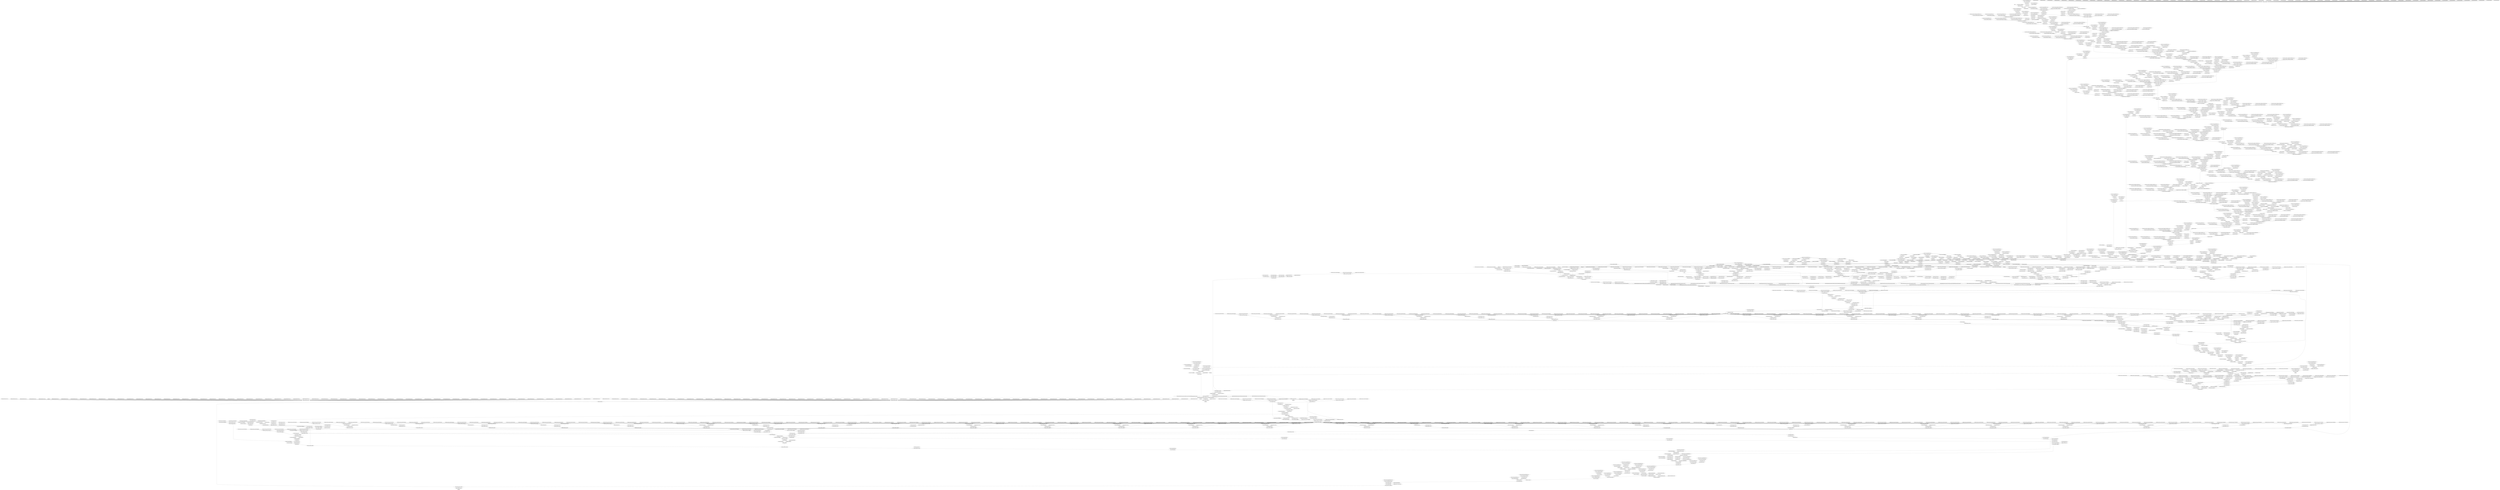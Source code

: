 strict digraph  {
"0 args_0" [id=0, op=Placeholder];
"1 args_0_1" [id=1, op=Placeholder];
"2 maskrcnn/tf.compat.v1.pad/Pad/paddings" [id=2, op=Const];
"3 maskrcnn/tf.compat.v1.pad/Pad" [id=3, op=Pad];
"4 maskrcnn/conv2d/Sigmoid/ReadVariableOp/resource" [id=4, op=Placeholder];
"5 maskrcnn/conv2d/Sigmoid/ReadVariableOp" [id=5, op=ReadVariableOp];
"6 maskrcnn/conv2d/Sigmoid" [id=6, op=Sigmoid];
"7 maskrcnn/conv2d/Round" [id=7, op=Round];
"8 maskrcnn/conv2d/ReadVariableOp/resource" [id=8, op=Placeholder];
"9 maskrcnn/conv2d/ReadVariableOp" [id=9, op=ReadVariableOp];
"10 maskrcnn/conv2d/mul" [id=10, op=Mul];
"11 maskrcnn/conv2d/Conv2D" [id=11, op=Conv2D];
"12 maskrcnn/tf.identity/Identity" [id=12, op=Identity];
"13 maskrcnn/batch_normalization/ReadVariableOp/resource" [id=13, op=Placeholder];
"14 maskrcnn/batch_normalization/ReadVariableOp" [id=14, op=ReadVariableOp];
"15 maskrcnn/batch_normalization/ReadVariableOp_1/resource" [id=15, op=Placeholder];
"16 maskrcnn/batch_normalization/ReadVariableOp_1" [id=16, op=ReadVariableOp];
"17 maskrcnn/batch_normalization/FusedBatchNormV3/ReadVariableOp/resource" [id=17, op=Placeholder];
"18 maskrcnn/batch_normalization/FusedBatchNormV3/ReadVariableOp" [id=18, op=ReadVariableOp];
"19 maskrcnn/batch_normalization/FusedBatchNormV3/ReadVariableOp_1/resource" [id=19, op=Placeholder];
"20 maskrcnn/batch_normalization/FusedBatchNormV3/ReadVariableOp_1" [id=20, op=ReadVariableOp];
"21 maskrcnn/batch_normalization/FusedBatchNormV3" [id=21, op=FusedBatchNormV3];
"22 maskrcnn/tf.nn.relu/Relu" [id=22, op=Relu];
"23 maskrcnn/max_pooling2d/MaxPool" [id=23, op=MaxPool];
"24 maskrcnn/tf.identity_1/Identity" [id=24, op=Identity];
"25 maskrcnn/conv2d_2/Sigmoid/ReadVariableOp/resource" [id=25, op=Placeholder];
"26 maskrcnn/conv2d_2/Sigmoid/ReadVariableOp" [id=26, op=ReadVariableOp];
"27 maskrcnn/conv2d_2/Sigmoid" [id=27, op=Sigmoid];
"28 maskrcnn/conv2d_2/Round" [id=28, op=Round];
"29 maskrcnn/conv2d_2/ReadVariableOp/resource" [id=29, op=Placeholder];
"30 maskrcnn/conv2d_2/ReadVariableOp" [id=30, op=ReadVariableOp];
"31 maskrcnn/conv2d_2/mul" [id=31, op=Mul];
"32 maskrcnn/conv2d_2/Conv2D" [id=32, op=Conv2D];
"33 maskrcnn/batch_normalization_2/ReadVariableOp/resource" [id=33, op=Placeholder];
"34 maskrcnn/batch_normalization_2/ReadVariableOp" [id=34, op=ReadVariableOp];
"35 maskrcnn/batch_normalization_2/ReadVariableOp_1/resource" [id=35, op=Placeholder];
"36 maskrcnn/batch_normalization_2/ReadVariableOp_1" [id=36, op=ReadVariableOp];
"37 maskrcnn/batch_normalization_2/FusedBatchNormV3/ReadVariableOp/resource" [id=37, op=Placeholder];
"38 maskrcnn/batch_normalization_2/FusedBatchNormV3/ReadVariableOp" [id=38, op=ReadVariableOp];
"39 maskrcnn/batch_normalization_2/FusedBatchNormV3/ReadVariableOp_1/resource" [id=39, op=Placeholder];
"40 maskrcnn/batch_normalization_2/FusedBatchNormV3/ReadVariableOp_1" [id=40, op=ReadVariableOp];
"41 maskrcnn/batch_normalization_2/FusedBatchNormV3" [id=41, op=FusedBatchNormV3];
"42 maskrcnn/tf.nn.relu_1/Relu" [id=42, op=Relu];
"43 maskrcnn/conv2d_3/Sigmoid/ReadVariableOp/resource" [id=43, op=Placeholder];
"44 maskrcnn/conv2d_3/Sigmoid/ReadVariableOp" [id=44, op=ReadVariableOp];
"45 maskrcnn/conv2d_3/Sigmoid" [id=45, op=Sigmoid];
"46 maskrcnn/conv2d_3/Round" [id=46, op=Round];
"47 maskrcnn/conv2d_3/ReadVariableOp/resource" [id=47, op=Placeholder];
"48 maskrcnn/conv2d_3/ReadVariableOp" [id=48, op=ReadVariableOp];
"49 maskrcnn/conv2d_3/mul" [id=49, op=Mul];
"50 maskrcnn/conv2d_3/Conv2D" [id=50, op=Conv2D];
"51 maskrcnn/batch_normalization_3/ReadVariableOp/resource" [id=51, op=Placeholder];
"52 maskrcnn/batch_normalization_3/ReadVariableOp" [id=52, op=ReadVariableOp];
"53 maskrcnn/batch_normalization_3/ReadVariableOp_1/resource" [id=53, op=Placeholder];
"54 maskrcnn/batch_normalization_3/ReadVariableOp_1" [id=54, op=ReadVariableOp];
"55 maskrcnn/batch_normalization_3/FusedBatchNormV3/ReadVariableOp/resource" [id=55, op=Placeholder];
"56 maskrcnn/batch_normalization_3/FusedBatchNormV3/ReadVariableOp" [id=56, op=ReadVariableOp];
"57 maskrcnn/batch_normalization_3/FusedBatchNormV3/ReadVariableOp_1/resource" [id=57, op=Placeholder];
"58 maskrcnn/batch_normalization_3/FusedBatchNormV3/ReadVariableOp_1" [id=58, op=ReadVariableOp];
"59 maskrcnn/batch_normalization_3/FusedBatchNormV3" [id=59, op=FusedBatchNormV3];
"60 maskrcnn/tf.nn.relu_2/Relu" [id=60, op=Relu];
"61 maskrcnn/conv2d_1/Sigmoid/ReadVariableOp/resource" [id=61, op=Placeholder];
"62 maskrcnn/conv2d_1/Sigmoid/ReadVariableOp" [id=62, op=ReadVariableOp];
"63 maskrcnn/conv2d_1/Sigmoid" [id=63, op=Sigmoid];
"64 maskrcnn/conv2d_1/Round" [id=64, op=Round];
"65 maskrcnn/conv2d_1/ReadVariableOp/resource" [id=65, op=Placeholder];
"66 maskrcnn/conv2d_1/ReadVariableOp" [id=66, op=ReadVariableOp];
"67 maskrcnn/conv2d_1/mul" [id=67, op=Mul];
"68 maskrcnn/conv2d_1/Conv2D" [id=68, op=Conv2D];
"69 maskrcnn/conv2d_4/Sigmoid/ReadVariableOp/resource" [id=69, op=Placeholder];
"70 maskrcnn/conv2d_4/Sigmoid/ReadVariableOp" [id=70, op=ReadVariableOp];
"71 maskrcnn/conv2d_4/Sigmoid" [id=71, op=Sigmoid];
"72 maskrcnn/conv2d_4/Round" [id=72, op=Round];
"73 maskrcnn/conv2d_4/ReadVariableOp/resource" [id=73, op=Placeholder];
"74 maskrcnn/conv2d_4/ReadVariableOp" [id=74, op=ReadVariableOp];
"75 maskrcnn/conv2d_4/mul" [id=75, op=Mul];
"76 maskrcnn/conv2d_4/Conv2D" [id=76, op=Conv2D];
"77 maskrcnn/batch_normalization_4/ReadVariableOp/resource" [id=77, op=Placeholder];
"78 maskrcnn/batch_normalization_4/ReadVariableOp" [id=78, op=ReadVariableOp];
"79 maskrcnn/batch_normalization_4/ReadVariableOp_1/resource" [id=79, op=Placeholder];
"80 maskrcnn/batch_normalization_4/ReadVariableOp_1" [id=80, op=ReadVariableOp];
"81 maskrcnn/batch_normalization_4/FusedBatchNormV3/ReadVariableOp/resource" [id=81, op=Placeholder];
"82 maskrcnn/batch_normalization_4/FusedBatchNormV3/ReadVariableOp" [id=82, op=ReadVariableOp];
"83 maskrcnn/batch_normalization_4/FusedBatchNormV3/ReadVariableOp_1/resource" [id=83, op=Placeholder];
"84 maskrcnn/batch_normalization_4/FusedBatchNormV3/ReadVariableOp_1" [id=84, op=ReadVariableOp];
"85 maskrcnn/batch_normalization_4/FusedBatchNormV3" [id=85, op=FusedBatchNormV3];
"86 maskrcnn/batch_normalization_1/ReadVariableOp/resource" [id=86, op=Placeholder];
"87 maskrcnn/batch_normalization_1/ReadVariableOp" [id=87, op=ReadVariableOp];
"88 maskrcnn/batch_normalization_1/ReadVariableOp_1/resource" [id=88, op=Placeholder];
"89 maskrcnn/batch_normalization_1/ReadVariableOp_1" [id=89, op=ReadVariableOp];
"90 maskrcnn/batch_normalization_1/FusedBatchNormV3/ReadVariableOp/resource" [id=90, op=Placeholder];
"91 maskrcnn/batch_normalization_1/FusedBatchNormV3/ReadVariableOp" [id=91, op=ReadVariableOp];
"92 maskrcnn/batch_normalization_1/FusedBatchNormV3/ReadVariableOp_1/resource" [id=92, op=Placeholder];
"93 maskrcnn/batch_normalization_1/FusedBatchNormV3/ReadVariableOp_1" [id=93, op=ReadVariableOp];
"94 maskrcnn/batch_normalization_1/FusedBatchNormV3" [id=94, op=FusedBatchNormV3];
"95 maskrcnn/tf.__operators__.add/AddV2" [id=95, op=AddV2];
"96 maskrcnn/tf.nn.relu_3/Relu" [id=96, op=Relu];
"97 maskrcnn/conv2d_5/Sigmoid/ReadVariableOp/resource" [id=97, op=Placeholder];
"98 maskrcnn/conv2d_5/Sigmoid/ReadVariableOp" [id=98, op=ReadVariableOp];
"99 maskrcnn/conv2d_5/Sigmoid" [id=99, op=Sigmoid];
"100 maskrcnn/conv2d_5/Round" [id=100, op=Round];
"101 maskrcnn/conv2d_5/ReadVariableOp/resource" [id=101, op=Placeholder];
"102 maskrcnn/conv2d_5/ReadVariableOp" [id=102, op=ReadVariableOp];
"103 maskrcnn/conv2d_5/mul" [id=103, op=Mul];
"104 maskrcnn/conv2d_5/Conv2D" [id=104, op=Conv2D];
"105 maskrcnn/batch_normalization_5/ReadVariableOp/resource" [id=105, op=Placeholder];
"106 maskrcnn/batch_normalization_5/ReadVariableOp" [id=106, op=ReadVariableOp];
"107 maskrcnn/batch_normalization_5/ReadVariableOp_1/resource" [id=107, op=Placeholder];
"108 maskrcnn/batch_normalization_5/ReadVariableOp_1" [id=108, op=ReadVariableOp];
"109 maskrcnn/batch_normalization_5/FusedBatchNormV3/ReadVariableOp/resource" [id=109, op=Placeholder];
"110 maskrcnn/batch_normalization_5/FusedBatchNormV3/ReadVariableOp" [id=110, op=ReadVariableOp];
"111 maskrcnn/batch_normalization_5/FusedBatchNormV3/ReadVariableOp_1/resource" [id=111, op=Placeholder];
"112 maskrcnn/batch_normalization_5/FusedBatchNormV3/ReadVariableOp_1" [id=112, op=ReadVariableOp];
"113 maskrcnn/batch_normalization_5/FusedBatchNormV3" [id=113, op=FusedBatchNormV3];
"114 maskrcnn/tf.nn.relu_4/Relu" [id=114, op=Relu];
"115 maskrcnn/conv2d_6/Sigmoid/ReadVariableOp/resource" [id=115, op=Placeholder];
"116 maskrcnn/conv2d_6/Sigmoid/ReadVariableOp" [id=116, op=ReadVariableOp];
"117 maskrcnn/conv2d_6/Sigmoid" [id=117, op=Sigmoid];
"118 maskrcnn/conv2d_6/Round" [id=118, op=Round];
"119 maskrcnn/conv2d_6/ReadVariableOp/resource" [id=119, op=Placeholder];
"120 maskrcnn/conv2d_6/ReadVariableOp" [id=120, op=ReadVariableOp];
"121 maskrcnn/conv2d_6/mul" [id=121, op=Mul];
"122 maskrcnn/conv2d_6/Conv2D" [id=122, op=Conv2D];
"123 maskrcnn/batch_normalization_6/ReadVariableOp/resource" [id=123, op=Placeholder];
"124 maskrcnn/batch_normalization_6/ReadVariableOp" [id=124, op=ReadVariableOp];
"125 maskrcnn/batch_normalization_6/ReadVariableOp_1/resource" [id=125, op=Placeholder];
"126 maskrcnn/batch_normalization_6/ReadVariableOp_1" [id=126, op=ReadVariableOp];
"127 maskrcnn/batch_normalization_6/FusedBatchNormV3/ReadVariableOp/resource" [id=127, op=Placeholder];
"128 maskrcnn/batch_normalization_6/FusedBatchNormV3/ReadVariableOp" [id=128, op=ReadVariableOp];
"129 maskrcnn/batch_normalization_6/FusedBatchNormV3/ReadVariableOp_1/resource" [id=129, op=Placeholder];
"130 maskrcnn/batch_normalization_6/FusedBatchNormV3/ReadVariableOp_1" [id=130, op=ReadVariableOp];
"131 maskrcnn/batch_normalization_6/FusedBatchNormV3" [id=131, op=FusedBatchNormV3];
"132 maskrcnn/tf.nn.relu_5/Relu" [id=132, op=Relu];
"133 maskrcnn/conv2d_7/Sigmoid/ReadVariableOp/resource" [id=133, op=Placeholder];
"134 maskrcnn/conv2d_7/Sigmoid/ReadVariableOp" [id=134, op=ReadVariableOp];
"135 maskrcnn/conv2d_7/Sigmoid" [id=135, op=Sigmoid];
"136 maskrcnn/conv2d_7/Round" [id=136, op=Round];
"137 maskrcnn/conv2d_7/ReadVariableOp/resource" [id=137, op=Placeholder];
"138 maskrcnn/conv2d_7/ReadVariableOp" [id=138, op=ReadVariableOp];
"139 maskrcnn/conv2d_7/mul" [id=139, op=Mul];
"140 maskrcnn/conv2d_7/Conv2D" [id=140, op=Conv2D];
"141 maskrcnn/batch_normalization_7/ReadVariableOp/resource" [id=141, op=Placeholder];
"142 maskrcnn/batch_normalization_7/ReadVariableOp" [id=142, op=ReadVariableOp];
"143 maskrcnn/batch_normalization_7/ReadVariableOp_1/resource" [id=143, op=Placeholder];
"144 maskrcnn/batch_normalization_7/ReadVariableOp_1" [id=144, op=ReadVariableOp];
"145 maskrcnn/batch_normalization_7/FusedBatchNormV3/ReadVariableOp/resource" [id=145, op=Placeholder];
"146 maskrcnn/batch_normalization_7/FusedBatchNormV3/ReadVariableOp" [id=146, op=ReadVariableOp];
"147 maskrcnn/batch_normalization_7/FusedBatchNormV3/ReadVariableOp_1/resource" [id=147, op=Placeholder];
"148 maskrcnn/batch_normalization_7/FusedBatchNormV3/ReadVariableOp_1" [id=148, op=ReadVariableOp];
"149 maskrcnn/batch_normalization_7/FusedBatchNormV3" [id=149, op=FusedBatchNormV3];
"150 maskrcnn/tf.__operators__.add_1/AddV2" [id=150, op=AddV2];
"151 maskrcnn/tf.nn.relu_6/Relu" [id=151, op=Relu];
"152 maskrcnn/conv2d_8/Sigmoid/ReadVariableOp/resource" [id=152, op=Placeholder];
"153 maskrcnn/conv2d_8/Sigmoid/ReadVariableOp" [id=153, op=ReadVariableOp];
"154 maskrcnn/conv2d_8/Sigmoid" [id=154, op=Sigmoid];
"155 maskrcnn/conv2d_8/Round" [id=155, op=Round];
"156 maskrcnn/conv2d_8/ReadVariableOp/resource" [id=156, op=Placeholder];
"157 maskrcnn/conv2d_8/ReadVariableOp" [id=157, op=ReadVariableOp];
"158 maskrcnn/conv2d_8/mul" [id=158, op=Mul];
"159 maskrcnn/conv2d_8/Conv2D" [id=159, op=Conv2D];
"160 maskrcnn/batch_normalization_8/ReadVariableOp/resource" [id=160, op=Placeholder];
"161 maskrcnn/batch_normalization_8/ReadVariableOp" [id=161, op=ReadVariableOp];
"162 maskrcnn/batch_normalization_8/ReadVariableOp_1/resource" [id=162, op=Placeholder];
"163 maskrcnn/batch_normalization_8/ReadVariableOp_1" [id=163, op=ReadVariableOp];
"164 maskrcnn/batch_normalization_8/FusedBatchNormV3/ReadVariableOp/resource" [id=164, op=Placeholder];
"165 maskrcnn/batch_normalization_8/FusedBatchNormV3/ReadVariableOp" [id=165, op=ReadVariableOp];
"166 maskrcnn/batch_normalization_8/FusedBatchNormV3/ReadVariableOp_1/resource" [id=166, op=Placeholder];
"167 maskrcnn/batch_normalization_8/FusedBatchNormV3/ReadVariableOp_1" [id=167, op=ReadVariableOp];
"168 maskrcnn/batch_normalization_8/FusedBatchNormV3" [id=168, op=FusedBatchNormV3];
"169 maskrcnn/tf.nn.relu_7/Relu" [id=169, op=Relu];
"170 maskrcnn/conv2d_9/Sigmoid/ReadVariableOp/resource" [id=170, op=Placeholder];
"171 maskrcnn/conv2d_9/Sigmoid/ReadVariableOp" [id=171, op=ReadVariableOp];
"172 maskrcnn/conv2d_9/Sigmoid" [id=172, op=Sigmoid];
"173 maskrcnn/conv2d_9/Round" [id=173, op=Round];
"174 maskrcnn/conv2d_9/ReadVariableOp/resource" [id=174, op=Placeholder];
"175 maskrcnn/conv2d_9/ReadVariableOp" [id=175, op=ReadVariableOp];
"176 maskrcnn/conv2d_9/mul" [id=176, op=Mul];
"177 maskrcnn/conv2d_9/Conv2D" [id=177, op=Conv2D];
"178 maskrcnn/batch_normalization_9/ReadVariableOp/resource" [id=178, op=Placeholder];
"179 maskrcnn/batch_normalization_9/ReadVariableOp" [id=179, op=ReadVariableOp];
"180 maskrcnn/batch_normalization_9/ReadVariableOp_1/resource" [id=180, op=Placeholder];
"181 maskrcnn/batch_normalization_9/ReadVariableOp_1" [id=181, op=ReadVariableOp];
"182 maskrcnn/batch_normalization_9/FusedBatchNormV3/ReadVariableOp/resource" [id=182, op=Placeholder];
"183 maskrcnn/batch_normalization_9/FusedBatchNormV3/ReadVariableOp" [id=183, op=ReadVariableOp];
"184 maskrcnn/batch_normalization_9/FusedBatchNormV3/ReadVariableOp_1/resource" [id=184, op=Placeholder];
"185 maskrcnn/batch_normalization_9/FusedBatchNormV3/ReadVariableOp_1" [id=185, op=ReadVariableOp];
"186 maskrcnn/batch_normalization_9/FusedBatchNormV3" [id=186, op=FusedBatchNormV3];
"187 maskrcnn/tf.nn.relu_8/Relu" [id=187, op=Relu];
"188 maskrcnn/conv2d_10/Sigmoid/ReadVariableOp/resource" [id=188, op=Placeholder];
"189 maskrcnn/conv2d_10/Sigmoid/ReadVariableOp" [id=189, op=ReadVariableOp];
"190 maskrcnn/conv2d_10/Sigmoid" [id=190, op=Sigmoid];
"191 maskrcnn/conv2d_10/Round" [id=191, op=Round];
"192 maskrcnn/conv2d_10/ReadVariableOp/resource" [id=192, op=Placeholder];
"193 maskrcnn/conv2d_10/ReadVariableOp" [id=193, op=ReadVariableOp];
"194 maskrcnn/conv2d_10/mul" [id=194, op=Mul];
"195 maskrcnn/conv2d_10/Conv2D" [id=195, op=Conv2D];
"196 maskrcnn/batch_normalization_10/ReadVariableOp/resource" [id=196, op=Placeholder];
"197 maskrcnn/batch_normalization_10/ReadVariableOp" [id=197, op=ReadVariableOp];
"198 maskrcnn/batch_normalization_10/ReadVariableOp_1/resource" [id=198, op=Placeholder];
"199 maskrcnn/batch_normalization_10/ReadVariableOp_1" [id=199, op=ReadVariableOp];
"200 maskrcnn/batch_normalization_10/FusedBatchNormV3/ReadVariableOp/resource" [id=200, op=Placeholder];
"201 maskrcnn/batch_normalization_10/FusedBatchNormV3/ReadVariableOp" [id=201, op=ReadVariableOp];
"202 maskrcnn/batch_normalization_10/FusedBatchNormV3/ReadVariableOp_1/resource" [id=202, op=Placeholder];
"203 maskrcnn/batch_normalization_10/FusedBatchNormV3/ReadVariableOp_1" [id=203, op=ReadVariableOp];
"204 maskrcnn/batch_normalization_10/FusedBatchNormV3" [id=204, op=FusedBatchNormV3];
"205 maskrcnn/tf.__operators__.add_2/AddV2" [id=205, op=AddV2];
"206 maskrcnn/tf.nn.relu_9/Relu" [id=206, op=Relu];
"207 maskrcnn/tf.identity_2/Identity" [id=207, op=Identity];
"208 maskrcnn/conv2d_12/Sigmoid/ReadVariableOp/resource" [id=208, op=Placeholder];
"209 maskrcnn/conv2d_12/Sigmoid/ReadVariableOp" [id=209, op=ReadVariableOp];
"210 maskrcnn/conv2d_12/Sigmoid" [id=210, op=Sigmoid];
"211 maskrcnn/conv2d_12/Round" [id=211, op=Round];
"212 maskrcnn/conv2d_12/ReadVariableOp/resource" [id=212, op=Placeholder];
"213 maskrcnn/conv2d_12/ReadVariableOp" [id=213, op=ReadVariableOp];
"214 maskrcnn/conv2d_12/mul" [id=214, op=Mul];
"215 maskrcnn/conv2d_12/Conv2D" [id=215, op=Conv2D];
"216 maskrcnn/batch_normalization_12/ReadVariableOp/resource" [id=216, op=Placeholder];
"217 maskrcnn/batch_normalization_12/ReadVariableOp" [id=217, op=ReadVariableOp];
"218 maskrcnn/batch_normalization_12/ReadVariableOp_1/resource" [id=218, op=Placeholder];
"219 maskrcnn/batch_normalization_12/ReadVariableOp_1" [id=219, op=ReadVariableOp];
"220 maskrcnn/batch_normalization_12/FusedBatchNormV3/ReadVariableOp/resource" [id=220, op=Placeholder];
"221 maskrcnn/batch_normalization_12/FusedBatchNormV3/ReadVariableOp" [id=221, op=ReadVariableOp];
"222 maskrcnn/batch_normalization_12/FusedBatchNormV3/ReadVariableOp_1/resource" [id=222, op=Placeholder];
"223 maskrcnn/batch_normalization_12/FusedBatchNormV3/ReadVariableOp_1" [id=223, op=ReadVariableOp];
"224 maskrcnn/batch_normalization_12/FusedBatchNormV3" [id=224, op=FusedBatchNormV3];
"225 maskrcnn/tf.nn.relu_10/Relu" [id=225, op=Relu];
"226 maskrcnn/tf.compat.v1.pad_2/Pad/paddings" [id=226, op=Const];
"227 maskrcnn/tf.compat.v1.pad_2/Pad" [id=227, op=Pad];
"228 maskrcnn/conv2d_13/Sigmoid/ReadVariableOp/resource" [id=228, op=Placeholder];
"229 maskrcnn/conv2d_13/Sigmoid/ReadVariableOp" [id=229, op=ReadVariableOp];
"230 maskrcnn/conv2d_13/Sigmoid" [id=230, op=Sigmoid];
"231 maskrcnn/conv2d_13/Round" [id=231, op=Round];
"232 maskrcnn/conv2d_13/ReadVariableOp/resource" [id=232, op=Placeholder];
"233 maskrcnn/conv2d_13/ReadVariableOp" [id=233, op=ReadVariableOp];
"234 maskrcnn/conv2d_13/mul" [id=234, op=Mul];
"235 maskrcnn/conv2d_13/Conv2D" [id=235, op=Conv2D];
"236 maskrcnn/batch_normalization_13/ReadVariableOp/resource" [id=236, op=Placeholder];
"237 maskrcnn/batch_normalization_13/ReadVariableOp" [id=237, op=ReadVariableOp];
"238 maskrcnn/batch_normalization_13/ReadVariableOp_1/resource" [id=238, op=Placeholder];
"239 maskrcnn/batch_normalization_13/ReadVariableOp_1" [id=239, op=ReadVariableOp];
"240 maskrcnn/batch_normalization_13/FusedBatchNormV3/ReadVariableOp/resource" [id=240, op=Placeholder];
"241 maskrcnn/batch_normalization_13/FusedBatchNormV3/ReadVariableOp" [id=241, op=ReadVariableOp];
"242 maskrcnn/batch_normalization_13/FusedBatchNormV3/ReadVariableOp_1/resource" [id=242, op=Placeholder];
"243 maskrcnn/batch_normalization_13/FusedBatchNormV3/ReadVariableOp_1" [id=243, op=ReadVariableOp];
"244 maskrcnn/batch_normalization_13/FusedBatchNormV3" [id=244, op=FusedBatchNormV3];
"245 maskrcnn/tf.compat.v1.pad_1/Pad/paddings" [id=245, op=Const];
"246 maskrcnn/tf.compat.v1.pad_1/Pad" [id=246, op=Pad];
"247 maskrcnn/tf.nn.relu_11/Relu" [id=247, op=Relu];
"248 maskrcnn/conv2d_11/Sigmoid/ReadVariableOp/resource" [id=248, op=Placeholder];
"249 maskrcnn/conv2d_11/Sigmoid/ReadVariableOp" [id=249, op=ReadVariableOp];
"250 maskrcnn/conv2d_11/Sigmoid" [id=250, op=Sigmoid];
"251 maskrcnn/conv2d_11/Round" [id=251, op=Round];
"252 maskrcnn/conv2d_11/ReadVariableOp/resource" [id=252, op=Placeholder];
"253 maskrcnn/conv2d_11/ReadVariableOp" [id=253, op=ReadVariableOp];
"254 maskrcnn/conv2d_11/mul" [id=254, op=Mul];
"255 maskrcnn/conv2d_11/Conv2D" [id=255, op=Conv2D];
"256 maskrcnn/conv2d_14/Sigmoid/ReadVariableOp/resource" [id=256, op=Placeholder];
"257 maskrcnn/conv2d_14/Sigmoid/ReadVariableOp" [id=257, op=ReadVariableOp];
"258 maskrcnn/conv2d_14/Sigmoid" [id=258, op=Sigmoid];
"259 maskrcnn/conv2d_14/Round" [id=259, op=Round];
"260 maskrcnn/conv2d_14/ReadVariableOp/resource" [id=260, op=Placeholder];
"261 maskrcnn/conv2d_14/ReadVariableOp" [id=261, op=ReadVariableOp];
"262 maskrcnn/conv2d_14/mul" [id=262, op=Mul];
"263 maskrcnn/conv2d_14/Conv2D" [id=263, op=Conv2D];
"264 maskrcnn/batch_normalization_14/ReadVariableOp/resource" [id=264, op=Placeholder];
"265 maskrcnn/batch_normalization_14/ReadVariableOp" [id=265, op=ReadVariableOp];
"266 maskrcnn/batch_normalization_14/ReadVariableOp_1/resource" [id=266, op=Placeholder];
"267 maskrcnn/batch_normalization_14/ReadVariableOp_1" [id=267, op=ReadVariableOp];
"268 maskrcnn/batch_normalization_14/FusedBatchNormV3/ReadVariableOp/resource" [id=268, op=Placeholder];
"269 maskrcnn/batch_normalization_14/FusedBatchNormV3/ReadVariableOp" [id=269, op=ReadVariableOp];
"270 maskrcnn/batch_normalization_14/FusedBatchNormV3/ReadVariableOp_1/resource" [id=270, op=Placeholder];
"271 maskrcnn/batch_normalization_14/FusedBatchNormV3/ReadVariableOp_1" [id=271, op=ReadVariableOp];
"272 maskrcnn/batch_normalization_14/FusedBatchNormV3" [id=272, op=FusedBatchNormV3];
"273 maskrcnn/batch_normalization_11/ReadVariableOp/resource" [id=273, op=Placeholder];
"274 maskrcnn/batch_normalization_11/ReadVariableOp" [id=274, op=ReadVariableOp];
"275 maskrcnn/batch_normalization_11/ReadVariableOp_1/resource" [id=275, op=Placeholder];
"276 maskrcnn/batch_normalization_11/ReadVariableOp_1" [id=276, op=ReadVariableOp];
"277 maskrcnn/batch_normalization_11/FusedBatchNormV3/ReadVariableOp/resource" [id=277, op=Placeholder];
"278 maskrcnn/batch_normalization_11/FusedBatchNormV3/ReadVariableOp" [id=278, op=ReadVariableOp];
"279 maskrcnn/batch_normalization_11/FusedBatchNormV3/ReadVariableOp_1/resource" [id=279, op=Placeholder];
"280 maskrcnn/batch_normalization_11/FusedBatchNormV3/ReadVariableOp_1" [id=280, op=ReadVariableOp];
"281 maskrcnn/batch_normalization_11/FusedBatchNormV3" [id=281, op=FusedBatchNormV3];
"282 maskrcnn/tf.__operators__.add_3/AddV2" [id=282, op=AddV2];
"283 maskrcnn/tf.nn.relu_12/Relu" [id=283, op=Relu];
"284 maskrcnn/conv2d_15/Sigmoid/ReadVariableOp/resource" [id=284, op=Placeholder];
"285 maskrcnn/conv2d_15/Sigmoid/ReadVariableOp" [id=285, op=ReadVariableOp];
"286 maskrcnn/conv2d_15/Sigmoid" [id=286, op=Sigmoid];
"287 maskrcnn/conv2d_15/Round" [id=287, op=Round];
"288 maskrcnn/conv2d_15/ReadVariableOp/resource" [id=288, op=Placeholder];
"289 maskrcnn/conv2d_15/ReadVariableOp" [id=289, op=ReadVariableOp];
"290 maskrcnn/conv2d_15/mul" [id=290, op=Mul];
"291 maskrcnn/conv2d_15/Conv2D" [id=291, op=Conv2D];
"292 maskrcnn/batch_normalization_15/ReadVariableOp/resource" [id=292, op=Placeholder];
"293 maskrcnn/batch_normalization_15/ReadVariableOp" [id=293, op=ReadVariableOp];
"294 maskrcnn/batch_normalization_15/ReadVariableOp_1/resource" [id=294, op=Placeholder];
"295 maskrcnn/batch_normalization_15/ReadVariableOp_1" [id=295, op=ReadVariableOp];
"296 maskrcnn/batch_normalization_15/FusedBatchNormV3/ReadVariableOp/resource" [id=296, op=Placeholder];
"297 maskrcnn/batch_normalization_15/FusedBatchNormV3/ReadVariableOp" [id=297, op=ReadVariableOp];
"298 maskrcnn/batch_normalization_15/FusedBatchNormV3/ReadVariableOp_1/resource" [id=298, op=Placeholder];
"299 maskrcnn/batch_normalization_15/FusedBatchNormV3/ReadVariableOp_1" [id=299, op=ReadVariableOp];
"300 maskrcnn/batch_normalization_15/FusedBatchNormV3" [id=300, op=FusedBatchNormV3];
"301 maskrcnn/tf.nn.relu_13/Relu" [id=301, op=Relu];
"302 maskrcnn/conv2d_16/Sigmoid/ReadVariableOp/resource" [id=302, op=Placeholder];
"303 maskrcnn/conv2d_16/Sigmoid/ReadVariableOp" [id=303, op=ReadVariableOp];
"304 maskrcnn/conv2d_16/Sigmoid" [id=304, op=Sigmoid];
"305 maskrcnn/conv2d_16/Round" [id=305, op=Round];
"306 maskrcnn/conv2d_16/ReadVariableOp/resource" [id=306, op=Placeholder];
"307 maskrcnn/conv2d_16/ReadVariableOp" [id=307, op=ReadVariableOp];
"308 maskrcnn/conv2d_16/mul" [id=308, op=Mul];
"309 maskrcnn/conv2d_16/Conv2D" [id=309, op=Conv2D];
"310 maskrcnn/batch_normalization_16/ReadVariableOp/resource" [id=310, op=Placeholder];
"311 maskrcnn/batch_normalization_16/ReadVariableOp" [id=311, op=ReadVariableOp];
"312 maskrcnn/batch_normalization_16/ReadVariableOp_1/resource" [id=312, op=Placeholder];
"313 maskrcnn/batch_normalization_16/ReadVariableOp_1" [id=313, op=ReadVariableOp];
"314 maskrcnn/batch_normalization_16/FusedBatchNormV3/ReadVariableOp/resource" [id=314, op=Placeholder];
"315 maskrcnn/batch_normalization_16/FusedBatchNormV3/ReadVariableOp" [id=315, op=ReadVariableOp];
"316 maskrcnn/batch_normalization_16/FusedBatchNormV3/ReadVariableOp_1/resource" [id=316, op=Placeholder];
"317 maskrcnn/batch_normalization_16/FusedBatchNormV3/ReadVariableOp_1" [id=317, op=ReadVariableOp];
"318 maskrcnn/batch_normalization_16/FusedBatchNormV3" [id=318, op=FusedBatchNormV3];
"319 maskrcnn/tf.nn.relu_14/Relu" [id=319, op=Relu];
"320 maskrcnn/conv2d_17/Sigmoid/ReadVariableOp/resource" [id=320, op=Placeholder];
"321 maskrcnn/conv2d_17/Sigmoid/ReadVariableOp" [id=321, op=ReadVariableOp];
"322 maskrcnn/conv2d_17/Sigmoid" [id=322, op=Sigmoid];
"323 maskrcnn/conv2d_17/Round" [id=323, op=Round];
"324 maskrcnn/conv2d_17/ReadVariableOp/resource" [id=324, op=Placeholder];
"325 maskrcnn/conv2d_17/ReadVariableOp" [id=325, op=ReadVariableOp];
"326 maskrcnn/conv2d_17/mul" [id=326, op=Mul];
"327 maskrcnn/conv2d_17/Conv2D" [id=327, op=Conv2D];
"328 maskrcnn/batch_normalization_17/ReadVariableOp/resource" [id=328, op=Placeholder];
"329 maskrcnn/batch_normalization_17/ReadVariableOp" [id=329, op=ReadVariableOp];
"330 maskrcnn/batch_normalization_17/ReadVariableOp_1/resource" [id=330, op=Placeholder];
"331 maskrcnn/batch_normalization_17/ReadVariableOp_1" [id=331, op=ReadVariableOp];
"332 maskrcnn/batch_normalization_17/FusedBatchNormV3/ReadVariableOp/resource" [id=332, op=Placeholder];
"333 maskrcnn/batch_normalization_17/FusedBatchNormV3/ReadVariableOp" [id=333, op=ReadVariableOp];
"334 maskrcnn/batch_normalization_17/FusedBatchNormV3/ReadVariableOp_1/resource" [id=334, op=Placeholder];
"335 maskrcnn/batch_normalization_17/FusedBatchNormV3/ReadVariableOp_1" [id=335, op=ReadVariableOp];
"336 maskrcnn/batch_normalization_17/FusedBatchNormV3" [id=336, op=FusedBatchNormV3];
"337 maskrcnn/tf.__operators__.add_4/AddV2" [id=337, op=AddV2];
"338 maskrcnn/tf.nn.relu_15/Relu" [id=338, op=Relu];
"339 maskrcnn/conv2d_18/Sigmoid/ReadVariableOp/resource" [id=339, op=Placeholder];
"340 maskrcnn/conv2d_18/Sigmoid/ReadVariableOp" [id=340, op=ReadVariableOp];
"341 maskrcnn/conv2d_18/Sigmoid" [id=341, op=Sigmoid];
"342 maskrcnn/conv2d_18/Round" [id=342, op=Round];
"343 maskrcnn/conv2d_18/ReadVariableOp/resource" [id=343, op=Placeholder];
"344 maskrcnn/conv2d_18/ReadVariableOp" [id=344, op=ReadVariableOp];
"345 maskrcnn/conv2d_18/mul" [id=345, op=Mul];
"346 maskrcnn/conv2d_18/Conv2D" [id=346, op=Conv2D];
"347 maskrcnn/batch_normalization_18/ReadVariableOp/resource" [id=347, op=Placeholder];
"348 maskrcnn/batch_normalization_18/ReadVariableOp" [id=348, op=ReadVariableOp];
"349 maskrcnn/batch_normalization_18/ReadVariableOp_1/resource" [id=349, op=Placeholder];
"350 maskrcnn/batch_normalization_18/ReadVariableOp_1" [id=350, op=ReadVariableOp];
"351 maskrcnn/batch_normalization_18/FusedBatchNormV3/ReadVariableOp/resource" [id=351, op=Placeholder];
"352 maskrcnn/batch_normalization_18/FusedBatchNormV3/ReadVariableOp" [id=352, op=ReadVariableOp];
"353 maskrcnn/batch_normalization_18/FusedBatchNormV3/ReadVariableOp_1/resource" [id=353, op=Placeholder];
"354 maskrcnn/batch_normalization_18/FusedBatchNormV3/ReadVariableOp_1" [id=354, op=ReadVariableOp];
"355 maskrcnn/batch_normalization_18/FusedBatchNormV3" [id=355, op=FusedBatchNormV3];
"356 maskrcnn/tf.nn.relu_16/Relu" [id=356, op=Relu];
"357 maskrcnn/conv2d_19/Sigmoid/ReadVariableOp/resource" [id=357, op=Placeholder];
"358 maskrcnn/conv2d_19/Sigmoid/ReadVariableOp" [id=358, op=ReadVariableOp];
"359 maskrcnn/conv2d_19/Sigmoid" [id=359, op=Sigmoid];
"360 maskrcnn/conv2d_19/Round" [id=360, op=Round];
"361 maskrcnn/conv2d_19/ReadVariableOp/resource" [id=361, op=Placeholder];
"362 maskrcnn/conv2d_19/ReadVariableOp" [id=362, op=ReadVariableOp];
"363 maskrcnn/conv2d_19/mul" [id=363, op=Mul];
"364 maskrcnn/conv2d_19/Conv2D" [id=364, op=Conv2D];
"365 maskrcnn/batch_normalization_19/ReadVariableOp/resource" [id=365, op=Placeholder];
"366 maskrcnn/batch_normalization_19/ReadVariableOp" [id=366, op=ReadVariableOp];
"367 maskrcnn/batch_normalization_19/ReadVariableOp_1/resource" [id=367, op=Placeholder];
"368 maskrcnn/batch_normalization_19/ReadVariableOp_1" [id=368, op=ReadVariableOp];
"369 maskrcnn/batch_normalization_19/FusedBatchNormV3/ReadVariableOp/resource" [id=369, op=Placeholder];
"370 maskrcnn/batch_normalization_19/FusedBatchNormV3/ReadVariableOp" [id=370, op=ReadVariableOp];
"371 maskrcnn/batch_normalization_19/FusedBatchNormV3/ReadVariableOp_1/resource" [id=371, op=Placeholder];
"372 maskrcnn/batch_normalization_19/FusedBatchNormV3/ReadVariableOp_1" [id=372, op=ReadVariableOp];
"373 maskrcnn/batch_normalization_19/FusedBatchNormV3" [id=373, op=FusedBatchNormV3];
"374 maskrcnn/tf.nn.relu_17/Relu" [id=374, op=Relu];
"375 maskrcnn/conv2d_20/Sigmoid/ReadVariableOp/resource" [id=375, op=Placeholder];
"376 maskrcnn/conv2d_20/Sigmoid/ReadVariableOp" [id=376, op=ReadVariableOp];
"377 maskrcnn/conv2d_20/Sigmoid" [id=377, op=Sigmoid];
"378 maskrcnn/conv2d_20/Round" [id=378, op=Round];
"379 maskrcnn/conv2d_20/ReadVariableOp/resource" [id=379, op=Placeholder];
"380 maskrcnn/conv2d_20/ReadVariableOp" [id=380, op=ReadVariableOp];
"381 maskrcnn/conv2d_20/mul" [id=381, op=Mul];
"382 maskrcnn/conv2d_20/Conv2D" [id=382, op=Conv2D];
"383 maskrcnn/batch_normalization_20/ReadVariableOp/resource" [id=383, op=Placeholder];
"384 maskrcnn/batch_normalization_20/ReadVariableOp" [id=384, op=ReadVariableOp];
"385 maskrcnn/batch_normalization_20/ReadVariableOp_1/resource" [id=385, op=Placeholder];
"386 maskrcnn/batch_normalization_20/ReadVariableOp_1" [id=386, op=ReadVariableOp];
"387 maskrcnn/batch_normalization_20/FusedBatchNormV3/ReadVariableOp/resource" [id=387, op=Placeholder];
"388 maskrcnn/batch_normalization_20/FusedBatchNormV3/ReadVariableOp" [id=388, op=ReadVariableOp];
"389 maskrcnn/batch_normalization_20/FusedBatchNormV3/ReadVariableOp_1/resource" [id=389, op=Placeholder];
"390 maskrcnn/batch_normalization_20/FusedBatchNormV3/ReadVariableOp_1" [id=390, op=ReadVariableOp];
"391 maskrcnn/batch_normalization_20/FusedBatchNormV3" [id=391, op=FusedBatchNormV3];
"392 maskrcnn/tf.__operators__.add_5/AddV2" [id=392, op=AddV2];
"393 maskrcnn/tf.nn.relu_18/Relu" [id=393, op=Relu];
"394 maskrcnn/conv2d_21/Sigmoid/ReadVariableOp/resource" [id=394, op=Placeholder];
"395 maskrcnn/conv2d_21/Sigmoid/ReadVariableOp" [id=395, op=ReadVariableOp];
"396 maskrcnn/conv2d_21/Sigmoid" [id=396, op=Sigmoid];
"397 maskrcnn/conv2d_21/Round" [id=397, op=Round];
"398 maskrcnn/conv2d_21/ReadVariableOp/resource" [id=398, op=Placeholder];
"399 maskrcnn/conv2d_21/ReadVariableOp" [id=399, op=ReadVariableOp];
"400 maskrcnn/conv2d_21/mul" [id=400, op=Mul];
"401 maskrcnn/conv2d_21/Conv2D" [id=401, op=Conv2D];
"402 maskrcnn/batch_normalization_21/ReadVariableOp/resource" [id=402, op=Placeholder];
"403 maskrcnn/batch_normalization_21/ReadVariableOp" [id=403, op=ReadVariableOp];
"404 maskrcnn/batch_normalization_21/ReadVariableOp_1/resource" [id=404, op=Placeholder];
"405 maskrcnn/batch_normalization_21/ReadVariableOp_1" [id=405, op=ReadVariableOp];
"406 maskrcnn/batch_normalization_21/FusedBatchNormV3/ReadVariableOp/resource" [id=406, op=Placeholder];
"407 maskrcnn/batch_normalization_21/FusedBatchNormV3/ReadVariableOp" [id=407, op=ReadVariableOp];
"408 maskrcnn/batch_normalization_21/FusedBatchNormV3/ReadVariableOp_1/resource" [id=408, op=Placeholder];
"409 maskrcnn/batch_normalization_21/FusedBatchNormV3/ReadVariableOp_1" [id=409, op=ReadVariableOp];
"410 maskrcnn/batch_normalization_21/FusedBatchNormV3" [id=410, op=FusedBatchNormV3];
"411 maskrcnn/tf.nn.relu_19/Relu" [id=411, op=Relu];
"412 maskrcnn/conv2d_22/Sigmoid/ReadVariableOp/resource" [id=412, op=Placeholder];
"413 maskrcnn/conv2d_22/Sigmoid/ReadVariableOp" [id=413, op=ReadVariableOp];
"414 maskrcnn/conv2d_22/Sigmoid" [id=414, op=Sigmoid];
"415 maskrcnn/conv2d_22/Round" [id=415, op=Round];
"416 maskrcnn/conv2d_22/ReadVariableOp/resource" [id=416, op=Placeholder];
"417 maskrcnn/conv2d_22/ReadVariableOp" [id=417, op=ReadVariableOp];
"418 maskrcnn/conv2d_22/mul" [id=418, op=Mul];
"419 maskrcnn/conv2d_22/Conv2D" [id=419, op=Conv2D];
"420 maskrcnn/batch_normalization_22/ReadVariableOp/resource" [id=420, op=Placeholder];
"421 maskrcnn/batch_normalization_22/ReadVariableOp" [id=421, op=ReadVariableOp];
"422 maskrcnn/batch_normalization_22/ReadVariableOp_1/resource" [id=422, op=Placeholder];
"423 maskrcnn/batch_normalization_22/ReadVariableOp_1" [id=423, op=ReadVariableOp];
"424 maskrcnn/batch_normalization_22/FusedBatchNormV3/ReadVariableOp/resource" [id=424, op=Placeholder];
"425 maskrcnn/batch_normalization_22/FusedBatchNormV3/ReadVariableOp" [id=425, op=ReadVariableOp];
"426 maskrcnn/batch_normalization_22/FusedBatchNormV3/ReadVariableOp_1/resource" [id=426, op=Placeholder];
"427 maskrcnn/batch_normalization_22/FusedBatchNormV3/ReadVariableOp_1" [id=427, op=ReadVariableOp];
"428 maskrcnn/batch_normalization_22/FusedBatchNormV3" [id=428, op=FusedBatchNormV3];
"429 maskrcnn/tf.nn.relu_20/Relu" [id=429, op=Relu];
"430 maskrcnn/conv2d_23/Sigmoid/ReadVariableOp/resource" [id=430, op=Placeholder];
"431 maskrcnn/conv2d_23/Sigmoid/ReadVariableOp" [id=431, op=ReadVariableOp];
"432 maskrcnn/conv2d_23/Sigmoid" [id=432, op=Sigmoid];
"433 maskrcnn/conv2d_23/Round" [id=433, op=Round];
"434 maskrcnn/conv2d_23/ReadVariableOp/resource" [id=434, op=Placeholder];
"435 maskrcnn/conv2d_23/ReadVariableOp" [id=435, op=ReadVariableOp];
"436 maskrcnn/conv2d_23/mul" [id=436, op=Mul];
"437 maskrcnn/conv2d_23/Conv2D" [id=437, op=Conv2D];
"438 maskrcnn/batch_normalization_23/ReadVariableOp/resource" [id=438, op=Placeholder];
"439 maskrcnn/batch_normalization_23/ReadVariableOp" [id=439, op=ReadVariableOp];
"440 maskrcnn/batch_normalization_23/ReadVariableOp_1/resource" [id=440, op=Placeholder];
"441 maskrcnn/batch_normalization_23/ReadVariableOp_1" [id=441, op=ReadVariableOp];
"442 maskrcnn/batch_normalization_23/FusedBatchNormV3/ReadVariableOp/resource" [id=442, op=Placeholder];
"443 maskrcnn/batch_normalization_23/FusedBatchNormV3/ReadVariableOp" [id=443, op=ReadVariableOp];
"444 maskrcnn/batch_normalization_23/FusedBatchNormV3/ReadVariableOp_1/resource" [id=444, op=Placeholder];
"445 maskrcnn/batch_normalization_23/FusedBatchNormV3/ReadVariableOp_1" [id=445, op=ReadVariableOp];
"446 maskrcnn/batch_normalization_23/FusedBatchNormV3" [id=446, op=FusedBatchNormV3];
"447 maskrcnn/tf.__operators__.add_6/AddV2" [id=447, op=AddV2];
"448 maskrcnn/tf.nn.relu_21/Relu" [id=448, op=Relu];
"449 maskrcnn/tf.identity_3/Identity" [id=449, op=Identity];
"450 maskrcnn/conv2d_25/Sigmoid/ReadVariableOp/resource" [id=450, op=Placeholder];
"451 maskrcnn/conv2d_25/Sigmoid/ReadVariableOp" [id=451, op=ReadVariableOp];
"452 maskrcnn/conv2d_25/Sigmoid" [id=452, op=Sigmoid];
"453 maskrcnn/conv2d_25/Round" [id=453, op=Round];
"454 maskrcnn/conv2d_25/ReadVariableOp/resource" [id=454, op=Placeholder];
"455 maskrcnn/conv2d_25/ReadVariableOp" [id=455, op=ReadVariableOp];
"456 maskrcnn/conv2d_25/mul" [id=456, op=Mul];
"457 maskrcnn/conv2d_25/Conv2D" [id=457, op=Conv2D];
"458 maskrcnn/batch_normalization_25/ReadVariableOp/resource" [id=458, op=Placeholder];
"459 maskrcnn/batch_normalization_25/ReadVariableOp" [id=459, op=ReadVariableOp];
"460 maskrcnn/batch_normalization_25/ReadVariableOp_1/resource" [id=460, op=Placeholder];
"461 maskrcnn/batch_normalization_25/ReadVariableOp_1" [id=461, op=ReadVariableOp];
"462 maskrcnn/batch_normalization_25/FusedBatchNormV3/ReadVariableOp/resource" [id=462, op=Placeholder];
"463 maskrcnn/batch_normalization_25/FusedBatchNormV3/ReadVariableOp" [id=463, op=ReadVariableOp];
"464 maskrcnn/batch_normalization_25/FusedBatchNormV3/ReadVariableOp_1/resource" [id=464, op=Placeholder];
"465 maskrcnn/batch_normalization_25/FusedBatchNormV3/ReadVariableOp_1" [id=465, op=ReadVariableOp];
"466 maskrcnn/batch_normalization_25/FusedBatchNormV3" [id=466, op=FusedBatchNormV3];
"467 maskrcnn/tf.nn.relu_22/Relu" [id=467, op=Relu];
"468 maskrcnn/tf.compat.v1.pad_4/Pad/paddings" [id=468, op=Const];
"469 maskrcnn/tf.compat.v1.pad_4/Pad" [id=469, op=Pad];
"470 maskrcnn/conv2d_26/Sigmoid/ReadVariableOp/resource" [id=470, op=Placeholder];
"471 maskrcnn/conv2d_26/Sigmoid/ReadVariableOp" [id=471, op=ReadVariableOp];
"472 maskrcnn/conv2d_26/Sigmoid" [id=472, op=Sigmoid];
"473 maskrcnn/conv2d_26/Round" [id=473, op=Round];
"474 maskrcnn/conv2d_26/ReadVariableOp/resource" [id=474, op=Placeholder];
"475 maskrcnn/conv2d_26/ReadVariableOp" [id=475, op=ReadVariableOp];
"476 maskrcnn/conv2d_26/mul" [id=476, op=Mul];
"477 maskrcnn/conv2d_26/Conv2D" [id=477, op=Conv2D];
"478 maskrcnn/batch_normalization_26/ReadVariableOp/resource" [id=478, op=Placeholder];
"479 maskrcnn/batch_normalization_26/ReadVariableOp" [id=479, op=ReadVariableOp];
"480 maskrcnn/batch_normalization_26/ReadVariableOp_1/resource" [id=480, op=Placeholder];
"481 maskrcnn/batch_normalization_26/ReadVariableOp_1" [id=481, op=ReadVariableOp];
"482 maskrcnn/batch_normalization_26/FusedBatchNormV3/ReadVariableOp/resource" [id=482, op=Placeholder];
"483 maskrcnn/batch_normalization_26/FusedBatchNormV3/ReadVariableOp" [id=483, op=ReadVariableOp];
"484 maskrcnn/batch_normalization_26/FusedBatchNormV3/ReadVariableOp_1/resource" [id=484, op=Placeholder];
"485 maskrcnn/batch_normalization_26/FusedBatchNormV3/ReadVariableOp_1" [id=485, op=ReadVariableOp];
"486 maskrcnn/batch_normalization_26/FusedBatchNormV3" [id=486, op=FusedBatchNormV3];
"487 maskrcnn/tf.compat.v1.pad_3/Pad/paddings" [id=487, op=Const];
"488 maskrcnn/tf.compat.v1.pad_3/Pad" [id=488, op=Pad];
"489 maskrcnn/tf.nn.relu_23/Relu" [id=489, op=Relu];
"490 maskrcnn/conv2d_24/Sigmoid/ReadVariableOp/resource" [id=490, op=Placeholder];
"491 maskrcnn/conv2d_24/Sigmoid/ReadVariableOp" [id=491, op=ReadVariableOp];
"492 maskrcnn/conv2d_24/Sigmoid" [id=492, op=Sigmoid];
"493 maskrcnn/conv2d_24/Round" [id=493, op=Round];
"494 maskrcnn/conv2d_24/ReadVariableOp/resource" [id=494, op=Placeholder];
"495 maskrcnn/conv2d_24/ReadVariableOp" [id=495, op=ReadVariableOp];
"496 maskrcnn/conv2d_24/mul" [id=496, op=Mul];
"497 maskrcnn/conv2d_24/Conv2D" [id=497, op=Conv2D];
"498 maskrcnn/conv2d_27/Sigmoid/ReadVariableOp/resource" [id=498, op=Placeholder];
"499 maskrcnn/conv2d_27/Sigmoid/ReadVariableOp" [id=499, op=ReadVariableOp];
"500 maskrcnn/conv2d_27/Sigmoid" [id=500, op=Sigmoid];
"501 maskrcnn/conv2d_27/Round" [id=501, op=Round];
"502 maskrcnn/conv2d_27/ReadVariableOp/resource" [id=502, op=Placeholder];
"503 maskrcnn/conv2d_27/ReadVariableOp" [id=503, op=ReadVariableOp];
"504 maskrcnn/conv2d_27/mul" [id=504, op=Mul];
"505 maskrcnn/conv2d_27/Conv2D" [id=505, op=Conv2D];
"506 maskrcnn/batch_normalization_27/ReadVariableOp/resource" [id=506, op=Placeholder];
"507 maskrcnn/batch_normalization_27/ReadVariableOp" [id=507, op=ReadVariableOp];
"508 maskrcnn/batch_normalization_27/ReadVariableOp_1/resource" [id=508, op=Placeholder];
"509 maskrcnn/batch_normalization_27/ReadVariableOp_1" [id=509, op=ReadVariableOp];
"510 maskrcnn/batch_normalization_27/FusedBatchNormV3/ReadVariableOp/resource" [id=510, op=Placeholder];
"511 maskrcnn/batch_normalization_27/FusedBatchNormV3/ReadVariableOp" [id=511, op=ReadVariableOp];
"512 maskrcnn/batch_normalization_27/FusedBatchNormV3/ReadVariableOp_1/resource" [id=512, op=Placeholder];
"513 maskrcnn/batch_normalization_27/FusedBatchNormV3/ReadVariableOp_1" [id=513, op=ReadVariableOp];
"514 maskrcnn/batch_normalization_27/FusedBatchNormV3" [id=514, op=FusedBatchNormV3];
"515 maskrcnn/batch_normalization_24/ReadVariableOp/resource" [id=515, op=Placeholder];
"516 maskrcnn/batch_normalization_24/ReadVariableOp" [id=516, op=ReadVariableOp];
"517 maskrcnn/batch_normalization_24/ReadVariableOp_1/resource" [id=517, op=Placeholder];
"518 maskrcnn/batch_normalization_24/ReadVariableOp_1" [id=518, op=ReadVariableOp];
"519 maskrcnn/batch_normalization_24/FusedBatchNormV3/ReadVariableOp/resource" [id=519, op=Placeholder];
"520 maskrcnn/batch_normalization_24/FusedBatchNormV3/ReadVariableOp" [id=520, op=ReadVariableOp];
"521 maskrcnn/batch_normalization_24/FusedBatchNormV3/ReadVariableOp_1/resource" [id=521, op=Placeholder];
"522 maskrcnn/batch_normalization_24/FusedBatchNormV3/ReadVariableOp_1" [id=522, op=ReadVariableOp];
"523 maskrcnn/batch_normalization_24/FusedBatchNormV3" [id=523, op=FusedBatchNormV3];
"524 maskrcnn/tf.__operators__.add_7/AddV2" [id=524, op=AddV2];
"525 maskrcnn/tf.nn.relu_24/Relu" [id=525, op=Relu];
"526 maskrcnn/conv2d_28/Sigmoid/ReadVariableOp/resource" [id=526, op=Placeholder];
"527 maskrcnn/conv2d_28/Sigmoid/ReadVariableOp" [id=527, op=ReadVariableOp];
"528 maskrcnn/conv2d_28/Sigmoid" [id=528, op=Sigmoid];
"529 maskrcnn/conv2d_28/Round" [id=529, op=Round];
"530 maskrcnn/conv2d_28/ReadVariableOp/resource" [id=530, op=Placeholder];
"531 maskrcnn/conv2d_28/ReadVariableOp" [id=531, op=ReadVariableOp];
"532 maskrcnn/conv2d_28/mul" [id=532, op=Mul];
"533 maskrcnn/conv2d_28/Conv2D" [id=533, op=Conv2D];
"534 maskrcnn/batch_normalization_28/ReadVariableOp/resource" [id=534, op=Placeholder];
"535 maskrcnn/batch_normalization_28/ReadVariableOp" [id=535, op=ReadVariableOp];
"536 maskrcnn/batch_normalization_28/ReadVariableOp_1/resource" [id=536, op=Placeholder];
"537 maskrcnn/batch_normalization_28/ReadVariableOp_1" [id=537, op=ReadVariableOp];
"538 maskrcnn/batch_normalization_28/FusedBatchNormV3/ReadVariableOp/resource" [id=538, op=Placeholder];
"539 maskrcnn/batch_normalization_28/FusedBatchNormV3/ReadVariableOp" [id=539, op=ReadVariableOp];
"540 maskrcnn/batch_normalization_28/FusedBatchNormV3/ReadVariableOp_1/resource" [id=540, op=Placeholder];
"541 maskrcnn/batch_normalization_28/FusedBatchNormV3/ReadVariableOp_1" [id=541, op=ReadVariableOp];
"542 maskrcnn/batch_normalization_28/FusedBatchNormV3" [id=542, op=FusedBatchNormV3];
"543 maskrcnn/tf.nn.relu_25/Relu" [id=543, op=Relu];
"544 maskrcnn/conv2d_29/Sigmoid/ReadVariableOp/resource" [id=544, op=Placeholder];
"545 maskrcnn/conv2d_29/Sigmoid/ReadVariableOp" [id=545, op=ReadVariableOp];
"546 maskrcnn/conv2d_29/Sigmoid" [id=546, op=Sigmoid];
"547 maskrcnn/conv2d_29/Round" [id=547, op=Round];
"548 maskrcnn/conv2d_29/ReadVariableOp/resource" [id=548, op=Placeholder];
"549 maskrcnn/conv2d_29/ReadVariableOp" [id=549, op=ReadVariableOp];
"550 maskrcnn/conv2d_29/mul" [id=550, op=Mul];
"551 maskrcnn/conv2d_29/Conv2D" [id=551, op=Conv2D];
"552 maskrcnn/batch_normalization_29/ReadVariableOp/resource" [id=552, op=Placeholder];
"553 maskrcnn/batch_normalization_29/ReadVariableOp" [id=553, op=ReadVariableOp];
"554 maskrcnn/batch_normalization_29/ReadVariableOp_1/resource" [id=554, op=Placeholder];
"555 maskrcnn/batch_normalization_29/ReadVariableOp_1" [id=555, op=ReadVariableOp];
"556 maskrcnn/batch_normalization_29/FusedBatchNormV3/ReadVariableOp/resource" [id=556, op=Placeholder];
"557 maskrcnn/batch_normalization_29/FusedBatchNormV3/ReadVariableOp" [id=557, op=ReadVariableOp];
"558 maskrcnn/batch_normalization_29/FusedBatchNormV3/ReadVariableOp_1/resource" [id=558, op=Placeholder];
"559 maskrcnn/batch_normalization_29/FusedBatchNormV3/ReadVariableOp_1" [id=559, op=ReadVariableOp];
"560 maskrcnn/batch_normalization_29/FusedBatchNormV3" [id=560, op=FusedBatchNormV3];
"561 maskrcnn/tf.nn.relu_26/Relu" [id=561, op=Relu];
"562 maskrcnn/conv2d_30/Sigmoid/ReadVariableOp/resource" [id=562, op=Placeholder];
"563 maskrcnn/conv2d_30/Sigmoid/ReadVariableOp" [id=563, op=ReadVariableOp];
"564 maskrcnn/conv2d_30/Sigmoid" [id=564, op=Sigmoid];
"565 maskrcnn/conv2d_30/Round" [id=565, op=Round];
"566 maskrcnn/conv2d_30/ReadVariableOp/resource" [id=566, op=Placeholder];
"567 maskrcnn/conv2d_30/ReadVariableOp" [id=567, op=ReadVariableOp];
"568 maskrcnn/conv2d_30/mul" [id=568, op=Mul];
"569 maskrcnn/conv2d_30/Conv2D" [id=569, op=Conv2D];
"570 maskrcnn/batch_normalization_30/ReadVariableOp/resource" [id=570, op=Placeholder];
"571 maskrcnn/batch_normalization_30/ReadVariableOp" [id=571, op=ReadVariableOp];
"572 maskrcnn/batch_normalization_30/ReadVariableOp_1/resource" [id=572, op=Placeholder];
"573 maskrcnn/batch_normalization_30/ReadVariableOp_1" [id=573, op=ReadVariableOp];
"574 maskrcnn/batch_normalization_30/FusedBatchNormV3/ReadVariableOp/resource" [id=574, op=Placeholder];
"575 maskrcnn/batch_normalization_30/FusedBatchNormV3/ReadVariableOp" [id=575, op=ReadVariableOp];
"576 maskrcnn/batch_normalization_30/FusedBatchNormV3/ReadVariableOp_1/resource" [id=576, op=Placeholder];
"577 maskrcnn/batch_normalization_30/FusedBatchNormV3/ReadVariableOp_1" [id=577, op=ReadVariableOp];
"578 maskrcnn/batch_normalization_30/FusedBatchNormV3" [id=578, op=FusedBatchNormV3];
"579 maskrcnn/tf.__operators__.add_8/AddV2" [id=579, op=AddV2];
"580 maskrcnn/tf.nn.relu_27/Relu" [id=580, op=Relu];
"581 maskrcnn/conv2d_31/Sigmoid/ReadVariableOp/resource" [id=581, op=Placeholder];
"582 maskrcnn/conv2d_31/Sigmoid/ReadVariableOp" [id=582, op=ReadVariableOp];
"583 maskrcnn/conv2d_31/Sigmoid" [id=583, op=Sigmoid];
"584 maskrcnn/conv2d_31/Round" [id=584, op=Round];
"585 maskrcnn/conv2d_31/ReadVariableOp/resource" [id=585, op=Placeholder];
"586 maskrcnn/conv2d_31/ReadVariableOp" [id=586, op=ReadVariableOp];
"587 maskrcnn/conv2d_31/mul" [id=587, op=Mul];
"588 maskrcnn/conv2d_31/Conv2D" [id=588, op=Conv2D];
"589 maskrcnn/batch_normalization_31/ReadVariableOp/resource" [id=589, op=Placeholder];
"590 maskrcnn/batch_normalization_31/ReadVariableOp" [id=590, op=ReadVariableOp];
"591 maskrcnn/batch_normalization_31/ReadVariableOp_1/resource" [id=591, op=Placeholder];
"592 maskrcnn/batch_normalization_31/ReadVariableOp_1" [id=592, op=ReadVariableOp];
"593 maskrcnn/batch_normalization_31/FusedBatchNormV3/ReadVariableOp/resource" [id=593, op=Placeholder];
"594 maskrcnn/batch_normalization_31/FusedBatchNormV3/ReadVariableOp" [id=594, op=ReadVariableOp];
"595 maskrcnn/batch_normalization_31/FusedBatchNormV3/ReadVariableOp_1/resource" [id=595, op=Placeholder];
"596 maskrcnn/batch_normalization_31/FusedBatchNormV3/ReadVariableOp_1" [id=596, op=ReadVariableOp];
"597 maskrcnn/batch_normalization_31/FusedBatchNormV3" [id=597, op=FusedBatchNormV3];
"598 maskrcnn/tf.nn.relu_28/Relu" [id=598, op=Relu];
"599 maskrcnn/conv2d_32/Sigmoid/ReadVariableOp/resource" [id=599, op=Placeholder];
"600 maskrcnn/conv2d_32/Sigmoid/ReadVariableOp" [id=600, op=ReadVariableOp];
"601 maskrcnn/conv2d_32/Sigmoid" [id=601, op=Sigmoid];
"602 maskrcnn/conv2d_32/Round" [id=602, op=Round];
"603 maskrcnn/conv2d_32/ReadVariableOp/resource" [id=603, op=Placeholder];
"604 maskrcnn/conv2d_32/ReadVariableOp" [id=604, op=ReadVariableOp];
"605 maskrcnn/conv2d_32/mul" [id=605, op=Mul];
"606 maskrcnn/conv2d_32/Conv2D" [id=606, op=Conv2D];
"607 maskrcnn/batch_normalization_32/ReadVariableOp/resource" [id=607, op=Placeholder];
"608 maskrcnn/batch_normalization_32/ReadVariableOp" [id=608, op=ReadVariableOp];
"609 maskrcnn/batch_normalization_32/ReadVariableOp_1/resource" [id=609, op=Placeholder];
"610 maskrcnn/batch_normalization_32/ReadVariableOp_1" [id=610, op=ReadVariableOp];
"611 maskrcnn/batch_normalization_32/FusedBatchNormV3/ReadVariableOp/resource" [id=611, op=Placeholder];
"612 maskrcnn/batch_normalization_32/FusedBatchNormV3/ReadVariableOp" [id=612, op=ReadVariableOp];
"613 maskrcnn/batch_normalization_32/FusedBatchNormV3/ReadVariableOp_1/resource" [id=613, op=Placeholder];
"614 maskrcnn/batch_normalization_32/FusedBatchNormV3/ReadVariableOp_1" [id=614, op=ReadVariableOp];
"615 maskrcnn/batch_normalization_32/FusedBatchNormV3" [id=615, op=FusedBatchNormV3];
"616 maskrcnn/tf.nn.relu_29/Relu" [id=616, op=Relu];
"617 maskrcnn/conv2d_33/Sigmoid/ReadVariableOp/resource" [id=617, op=Placeholder];
"618 maskrcnn/conv2d_33/Sigmoid/ReadVariableOp" [id=618, op=ReadVariableOp];
"619 maskrcnn/conv2d_33/Sigmoid" [id=619, op=Sigmoid];
"620 maskrcnn/conv2d_33/Round" [id=620, op=Round];
"621 maskrcnn/conv2d_33/ReadVariableOp/resource" [id=621, op=Placeholder];
"622 maskrcnn/conv2d_33/ReadVariableOp" [id=622, op=ReadVariableOp];
"623 maskrcnn/conv2d_33/mul" [id=623, op=Mul];
"624 maskrcnn/conv2d_33/Conv2D" [id=624, op=Conv2D];
"625 maskrcnn/batch_normalization_33/ReadVariableOp/resource" [id=625, op=Placeholder];
"626 maskrcnn/batch_normalization_33/ReadVariableOp" [id=626, op=ReadVariableOp];
"627 maskrcnn/batch_normalization_33/ReadVariableOp_1/resource" [id=627, op=Placeholder];
"628 maskrcnn/batch_normalization_33/ReadVariableOp_1" [id=628, op=ReadVariableOp];
"629 maskrcnn/batch_normalization_33/FusedBatchNormV3/ReadVariableOp/resource" [id=629, op=Placeholder];
"630 maskrcnn/batch_normalization_33/FusedBatchNormV3/ReadVariableOp" [id=630, op=ReadVariableOp];
"631 maskrcnn/batch_normalization_33/FusedBatchNormV3/ReadVariableOp_1/resource" [id=631, op=Placeholder];
"632 maskrcnn/batch_normalization_33/FusedBatchNormV3/ReadVariableOp_1" [id=632, op=ReadVariableOp];
"633 maskrcnn/batch_normalization_33/FusedBatchNormV3" [id=633, op=FusedBatchNormV3];
"634 maskrcnn/tf.__operators__.add_9/AddV2" [id=634, op=AddV2];
"635 maskrcnn/tf.nn.relu_30/Relu" [id=635, op=Relu];
"636 maskrcnn/conv2d_34/Sigmoid/ReadVariableOp/resource" [id=636, op=Placeholder];
"637 maskrcnn/conv2d_34/Sigmoid/ReadVariableOp" [id=637, op=ReadVariableOp];
"638 maskrcnn/conv2d_34/Sigmoid" [id=638, op=Sigmoid];
"639 maskrcnn/conv2d_34/Round" [id=639, op=Round];
"640 maskrcnn/conv2d_34/ReadVariableOp/resource" [id=640, op=Placeholder];
"641 maskrcnn/conv2d_34/ReadVariableOp" [id=641, op=ReadVariableOp];
"642 maskrcnn/conv2d_34/mul" [id=642, op=Mul];
"643 maskrcnn/conv2d_34/Conv2D" [id=643, op=Conv2D];
"644 maskrcnn/batch_normalization_34/ReadVariableOp/resource" [id=644, op=Placeholder];
"645 maskrcnn/batch_normalization_34/ReadVariableOp" [id=645, op=ReadVariableOp];
"646 maskrcnn/batch_normalization_34/ReadVariableOp_1/resource" [id=646, op=Placeholder];
"647 maskrcnn/batch_normalization_34/ReadVariableOp_1" [id=647, op=ReadVariableOp];
"648 maskrcnn/batch_normalization_34/FusedBatchNormV3/ReadVariableOp/resource" [id=648, op=Placeholder];
"649 maskrcnn/batch_normalization_34/FusedBatchNormV3/ReadVariableOp" [id=649, op=ReadVariableOp];
"650 maskrcnn/batch_normalization_34/FusedBatchNormV3/ReadVariableOp_1/resource" [id=650, op=Placeholder];
"651 maskrcnn/batch_normalization_34/FusedBatchNormV3/ReadVariableOp_1" [id=651, op=ReadVariableOp];
"652 maskrcnn/batch_normalization_34/FusedBatchNormV3" [id=652, op=FusedBatchNormV3];
"653 maskrcnn/tf.nn.relu_31/Relu" [id=653, op=Relu];
"654 maskrcnn/conv2d_35/Sigmoid/ReadVariableOp/resource" [id=654, op=Placeholder];
"655 maskrcnn/conv2d_35/Sigmoid/ReadVariableOp" [id=655, op=ReadVariableOp];
"656 maskrcnn/conv2d_35/Sigmoid" [id=656, op=Sigmoid];
"657 maskrcnn/conv2d_35/Round" [id=657, op=Round];
"658 maskrcnn/conv2d_35/ReadVariableOp/resource" [id=658, op=Placeholder];
"659 maskrcnn/conv2d_35/ReadVariableOp" [id=659, op=ReadVariableOp];
"660 maskrcnn/conv2d_35/mul" [id=660, op=Mul];
"661 maskrcnn/conv2d_35/Conv2D" [id=661, op=Conv2D];
"662 maskrcnn/batch_normalization_35/ReadVariableOp/resource" [id=662, op=Placeholder];
"663 maskrcnn/batch_normalization_35/ReadVariableOp" [id=663, op=ReadVariableOp];
"664 maskrcnn/batch_normalization_35/ReadVariableOp_1/resource" [id=664, op=Placeholder];
"665 maskrcnn/batch_normalization_35/ReadVariableOp_1" [id=665, op=ReadVariableOp];
"666 maskrcnn/batch_normalization_35/FusedBatchNormV3/ReadVariableOp/resource" [id=666, op=Placeholder];
"667 maskrcnn/batch_normalization_35/FusedBatchNormV3/ReadVariableOp" [id=667, op=ReadVariableOp];
"668 maskrcnn/batch_normalization_35/FusedBatchNormV3/ReadVariableOp_1/resource" [id=668, op=Placeholder];
"669 maskrcnn/batch_normalization_35/FusedBatchNormV3/ReadVariableOp_1" [id=669, op=ReadVariableOp];
"670 maskrcnn/batch_normalization_35/FusedBatchNormV3" [id=670, op=FusedBatchNormV3];
"671 maskrcnn/tf.nn.relu_32/Relu" [id=671, op=Relu];
"672 maskrcnn/conv2d_36/Sigmoid/ReadVariableOp/resource" [id=672, op=Placeholder];
"673 maskrcnn/conv2d_36/Sigmoid/ReadVariableOp" [id=673, op=ReadVariableOp];
"674 maskrcnn/conv2d_36/Sigmoid" [id=674, op=Sigmoid];
"675 maskrcnn/conv2d_36/Round" [id=675, op=Round];
"676 maskrcnn/conv2d_36/ReadVariableOp/resource" [id=676, op=Placeholder];
"677 maskrcnn/conv2d_36/ReadVariableOp" [id=677, op=ReadVariableOp];
"678 maskrcnn/conv2d_36/mul" [id=678, op=Mul];
"679 maskrcnn/conv2d_36/Conv2D" [id=679, op=Conv2D];
"680 maskrcnn/batch_normalization_36/ReadVariableOp/resource" [id=680, op=Placeholder];
"681 maskrcnn/batch_normalization_36/ReadVariableOp" [id=681, op=ReadVariableOp];
"682 maskrcnn/batch_normalization_36/ReadVariableOp_1/resource" [id=682, op=Placeholder];
"683 maskrcnn/batch_normalization_36/ReadVariableOp_1" [id=683, op=ReadVariableOp];
"684 maskrcnn/batch_normalization_36/FusedBatchNormV3/ReadVariableOp/resource" [id=684, op=Placeholder];
"685 maskrcnn/batch_normalization_36/FusedBatchNormV3/ReadVariableOp" [id=685, op=ReadVariableOp];
"686 maskrcnn/batch_normalization_36/FusedBatchNormV3/ReadVariableOp_1/resource" [id=686, op=Placeholder];
"687 maskrcnn/batch_normalization_36/FusedBatchNormV3/ReadVariableOp_1" [id=687, op=ReadVariableOp];
"688 maskrcnn/batch_normalization_36/FusedBatchNormV3" [id=688, op=FusedBatchNormV3];
"689 maskrcnn/tf.__operators__.add_10/AddV2" [id=689, op=AddV2];
"690 maskrcnn/tf.nn.relu_33/Relu" [id=690, op=Relu];
"691 maskrcnn/conv2d_37/Sigmoid/ReadVariableOp/resource" [id=691, op=Placeholder];
"692 maskrcnn/conv2d_37/Sigmoid/ReadVariableOp" [id=692, op=ReadVariableOp];
"693 maskrcnn/conv2d_37/Sigmoid" [id=693, op=Sigmoid];
"694 maskrcnn/conv2d_37/Round" [id=694, op=Round];
"695 maskrcnn/conv2d_37/ReadVariableOp/resource" [id=695, op=Placeholder];
"696 maskrcnn/conv2d_37/ReadVariableOp" [id=696, op=ReadVariableOp];
"697 maskrcnn/conv2d_37/mul" [id=697, op=Mul];
"698 maskrcnn/conv2d_37/Conv2D" [id=698, op=Conv2D];
"699 maskrcnn/batch_normalization_37/ReadVariableOp/resource" [id=699, op=Placeholder];
"700 maskrcnn/batch_normalization_37/ReadVariableOp" [id=700, op=ReadVariableOp];
"701 maskrcnn/batch_normalization_37/ReadVariableOp_1/resource" [id=701, op=Placeholder];
"702 maskrcnn/batch_normalization_37/ReadVariableOp_1" [id=702, op=ReadVariableOp];
"703 maskrcnn/batch_normalization_37/FusedBatchNormV3/ReadVariableOp/resource" [id=703, op=Placeholder];
"704 maskrcnn/batch_normalization_37/FusedBatchNormV3/ReadVariableOp" [id=704, op=ReadVariableOp];
"705 maskrcnn/batch_normalization_37/FusedBatchNormV3/ReadVariableOp_1/resource" [id=705, op=Placeholder];
"706 maskrcnn/batch_normalization_37/FusedBatchNormV3/ReadVariableOp_1" [id=706, op=ReadVariableOp];
"707 maskrcnn/batch_normalization_37/FusedBatchNormV3" [id=707, op=FusedBatchNormV3];
"708 maskrcnn/tf.nn.relu_34/Relu" [id=708, op=Relu];
"709 maskrcnn/conv2d_38/Sigmoid/ReadVariableOp/resource" [id=709, op=Placeholder];
"710 maskrcnn/conv2d_38/Sigmoid/ReadVariableOp" [id=710, op=ReadVariableOp];
"711 maskrcnn/conv2d_38/Sigmoid" [id=711, op=Sigmoid];
"712 maskrcnn/conv2d_38/Round" [id=712, op=Round];
"713 maskrcnn/conv2d_38/ReadVariableOp/resource" [id=713, op=Placeholder];
"714 maskrcnn/conv2d_38/ReadVariableOp" [id=714, op=ReadVariableOp];
"715 maskrcnn/conv2d_38/mul" [id=715, op=Mul];
"716 maskrcnn/conv2d_38/Conv2D" [id=716, op=Conv2D];
"717 maskrcnn/batch_normalization_38/ReadVariableOp/resource" [id=717, op=Placeholder];
"718 maskrcnn/batch_normalization_38/ReadVariableOp" [id=718, op=ReadVariableOp];
"719 maskrcnn/batch_normalization_38/ReadVariableOp_1/resource" [id=719, op=Placeholder];
"720 maskrcnn/batch_normalization_38/ReadVariableOp_1" [id=720, op=ReadVariableOp];
"721 maskrcnn/batch_normalization_38/FusedBatchNormV3/ReadVariableOp/resource" [id=721, op=Placeholder];
"722 maskrcnn/batch_normalization_38/FusedBatchNormV3/ReadVariableOp" [id=722, op=ReadVariableOp];
"723 maskrcnn/batch_normalization_38/FusedBatchNormV3/ReadVariableOp_1/resource" [id=723, op=Placeholder];
"724 maskrcnn/batch_normalization_38/FusedBatchNormV3/ReadVariableOp_1" [id=724, op=ReadVariableOp];
"725 maskrcnn/batch_normalization_38/FusedBatchNormV3" [id=725, op=FusedBatchNormV3];
"726 maskrcnn/tf.nn.relu_35/Relu" [id=726, op=Relu];
"727 maskrcnn/conv2d_39/Sigmoid/ReadVariableOp/resource" [id=727, op=Placeholder];
"728 maskrcnn/conv2d_39/Sigmoid/ReadVariableOp" [id=728, op=ReadVariableOp];
"729 maskrcnn/conv2d_39/Sigmoid" [id=729, op=Sigmoid];
"730 maskrcnn/conv2d_39/Round" [id=730, op=Round];
"731 maskrcnn/conv2d_39/ReadVariableOp/resource" [id=731, op=Placeholder];
"732 maskrcnn/conv2d_39/ReadVariableOp" [id=732, op=ReadVariableOp];
"733 maskrcnn/conv2d_39/mul" [id=733, op=Mul];
"734 maskrcnn/conv2d_39/Conv2D" [id=734, op=Conv2D];
"735 maskrcnn/batch_normalization_39/ReadVariableOp/resource" [id=735, op=Placeholder];
"736 maskrcnn/batch_normalization_39/ReadVariableOp" [id=736, op=ReadVariableOp];
"737 maskrcnn/batch_normalization_39/ReadVariableOp_1/resource" [id=737, op=Placeholder];
"738 maskrcnn/batch_normalization_39/ReadVariableOp_1" [id=738, op=ReadVariableOp];
"739 maskrcnn/batch_normalization_39/FusedBatchNormV3/ReadVariableOp/resource" [id=739, op=Placeholder];
"740 maskrcnn/batch_normalization_39/FusedBatchNormV3/ReadVariableOp" [id=740, op=ReadVariableOp];
"741 maskrcnn/batch_normalization_39/FusedBatchNormV3/ReadVariableOp_1/resource" [id=741, op=Placeholder];
"742 maskrcnn/batch_normalization_39/FusedBatchNormV3/ReadVariableOp_1" [id=742, op=ReadVariableOp];
"743 maskrcnn/batch_normalization_39/FusedBatchNormV3" [id=743, op=FusedBatchNormV3];
"744 maskrcnn/tf.__operators__.add_11/AddV2" [id=744, op=AddV2];
"745 maskrcnn/tf.nn.relu_36/Relu" [id=745, op=Relu];
"746 maskrcnn/conv2d_40/Sigmoid/ReadVariableOp/resource" [id=746, op=Placeholder];
"747 maskrcnn/conv2d_40/Sigmoid/ReadVariableOp" [id=747, op=ReadVariableOp];
"748 maskrcnn/conv2d_40/Sigmoid" [id=748, op=Sigmoid];
"749 maskrcnn/conv2d_40/Round" [id=749, op=Round];
"750 maskrcnn/conv2d_40/ReadVariableOp/resource" [id=750, op=Placeholder];
"751 maskrcnn/conv2d_40/ReadVariableOp" [id=751, op=ReadVariableOp];
"752 maskrcnn/conv2d_40/mul" [id=752, op=Mul];
"753 maskrcnn/conv2d_40/Conv2D" [id=753, op=Conv2D];
"754 maskrcnn/batch_normalization_40/ReadVariableOp/resource" [id=754, op=Placeholder];
"755 maskrcnn/batch_normalization_40/ReadVariableOp" [id=755, op=ReadVariableOp];
"756 maskrcnn/batch_normalization_40/ReadVariableOp_1/resource" [id=756, op=Placeholder];
"757 maskrcnn/batch_normalization_40/ReadVariableOp_1" [id=757, op=ReadVariableOp];
"758 maskrcnn/batch_normalization_40/FusedBatchNormV3/ReadVariableOp/resource" [id=758, op=Placeholder];
"759 maskrcnn/batch_normalization_40/FusedBatchNormV3/ReadVariableOp" [id=759, op=ReadVariableOp];
"760 maskrcnn/batch_normalization_40/FusedBatchNormV3/ReadVariableOp_1/resource" [id=760, op=Placeholder];
"761 maskrcnn/batch_normalization_40/FusedBatchNormV3/ReadVariableOp_1" [id=761, op=ReadVariableOp];
"762 maskrcnn/batch_normalization_40/FusedBatchNormV3" [id=762, op=FusedBatchNormV3];
"763 maskrcnn/tf.nn.relu_37/Relu" [id=763, op=Relu];
"764 maskrcnn/conv2d_41/Sigmoid/ReadVariableOp/resource" [id=764, op=Placeholder];
"765 maskrcnn/conv2d_41/Sigmoid/ReadVariableOp" [id=765, op=ReadVariableOp];
"766 maskrcnn/conv2d_41/Sigmoid" [id=766, op=Sigmoid];
"767 maskrcnn/conv2d_41/Round" [id=767, op=Round];
"768 maskrcnn/conv2d_41/ReadVariableOp/resource" [id=768, op=Placeholder];
"769 maskrcnn/conv2d_41/ReadVariableOp" [id=769, op=ReadVariableOp];
"770 maskrcnn/conv2d_41/mul" [id=770, op=Mul];
"771 maskrcnn/conv2d_41/Conv2D" [id=771, op=Conv2D];
"772 maskrcnn/batch_normalization_41/ReadVariableOp/resource" [id=772, op=Placeholder];
"773 maskrcnn/batch_normalization_41/ReadVariableOp" [id=773, op=ReadVariableOp];
"774 maskrcnn/batch_normalization_41/ReadVariableOp_1/resource" [id=774, op=Placeholder];
"775 maskrcnn/batch_normalization_41/ReadVariableOp_1" [id=775, op=ReadVariableOp];
"776 maskrcnn/batch_normalization_41/FusedBatchNormV3/ReadVariableOp/resource" [id=776, op=Placeholder];
"777 maskrcnn/batch_normalization_41/FusedBatchNormV3/ReadVariableOp" [id=777, op=ReadVariableOp];
"778 maskrcnn/batch_normalization_41/FusedBatchNormV3/ReadVariableOp_1/resource" [id=778, op=Placeholder];
"779 maskrcnn/batch_normalization_41/FusedBatchNormV3/ReadVariableOp_1" [id=779, op=ReadVariableOp];
"780 maskrcnn/batch_normalization_41/FusedBatchNormV3" [id=780, op=FusedBatchNormV3];
"781 maskrcnn/tf.nn.relu_38/Relu" [id=781, op=Relu];
"782 maskrcnn/conv2d_42/Sigmoid/ReadVariableOp/resource" [id=782, op=Placeholder];
"783 maskrcnn/conv2d_42/Sigmoid/ReadVariableOp" [id=783, op=ReadVariableOp];
"784 maskrcnn/conv2d_42/Sigmoid" [id=784, op=Sigmoid];
"785 maskrcnn/conv2d_42/Round" [id=785, op=Round];
"786 maskrcnn/conv2d_42/ReadVariableOp/resource" [id=786, op=Placeholder];
"787 maskrcnn/conv2d_42/ReadVariableOp" [id=787, op=ReadVariableOp];
"788 maskrcnn/conv2d_42/mul" [id=788, op=Mul];
"789 maskrcnn/conv2d_42/Conv2D" [id=789, op=Conv2D];
"790 maskrcnn/batch_normalization_42/ReadVariableOp/resource" [id=790, op=Placeholder];
"791 maskrcnn/batch_normalization_42/ReadVariableOp" [id=791, op=ReadVariableOp];
"792 maskrcnn/batch_normalization_42/ReadVariableOp_1/resource" [id=792, op=Placeholder];
"793 maskrcnn/batch_normalization_42/ReadVariableOp_1" [id=793, op=ReadVariableOp];
"794 maskrcnn/batch_normalization_42/FusedBatchNormV3/ReadVariableOp/resource" [id=794, op=Placeholder];
"795 maskrcnn/batch_normalization_42/FusedBatchNormV3/ReadVariableOp" [id=795, op=ReadVariableOp];
"796 maskrcnn/batch_normalization_42/FusedBatchNormV3/ReadVariableOp_1/resource" [id=796, op=Placeholder];
"797 maskrcnn/batch_normalization_42/FusedBatchNormV3/ReadVariableOp_1" [id=797, op=ReadVariableOp];
"798 maskrcnn/batch_normalization_42/FusedBatchNormV3" [id=798, op=FusedBatchNormV3];
"799 maskrcnn/tf.__operators__.add_12/AddV2" [id=799, op=AddV2];
"800 maskrcnn/tf.nn.relu_39/Relu" [id=800, op=Relu];
"801 maskrcnn/tf.identity_4/Identity" [id=801, op=Identity];
"802 maskrcnn/conv2d_44/Sigmoid/ReadVariableOp/resource" [id=802, op=Placeholder];
"803 maskrcnn/conv2d_44/Sigmoid/ReadVariableOp" [id=803, op=ReadVariableOp];
"804 maskrcnn/conv2d_44/Sigmoid" [id=804, op=Sigmoid];
"805 maskrcnn/conv2d_44/Round" [id=805, op=Round];
"806 maskrcnn/conv2d_44/ReadVariableOp/resource" [id=806, op=Placeholder];
"807 maskrcnn/conv2d_44/ReadVariableOp" [id=807, op=ReadVariableOp];
"808 maskrcnn/conv2d_44/mul" [id=808, op=Mul];
"809 maskrcnn/conv2d_44/Conv2D" [id=809, op=Conv2D];
"810 maskrcnn/batch_normalization_44/ReadVariableOp/resource" [id=810, op=Placeholder];
"811 maskrcnn/batch_normalization_44/ReadVariableOp" [id=811, op=ReadVariableOp];
"812 maskrcnn/batch_normalization_44/ReadVariableOp_1/resource" [id=812, op=Placeholder];
"813 maskrcnn/batch_normalization_44/ReadVariableOp_1" [id=813, op=ReadVariableOp];
"814 maskrcnn/batch_normalization_44/FusedBatchNormV3/ReadVariableOp/resource" [id=814, op=Placeholder];
"815 maskrcnn/batch_normalization_44/FusedBatchNormV3/ReadVariableOp" [id=815, op=ReadVariableOp];
"816 maskrcnn/batch_normalization_44/FusedBatchNormV3/ReadVariableOp_1/resource" [id=816, op=Placeholder];
"817 maskrcnn/batch_normalization_44/FusedBatchNormV3/ReadVariableOp_1" [id=817, op=ReadVariableOp];
"818 maskrcnn/batch_normalization_44/FusedBatchNormV3" [id=818, op=FusedBatchNormV3];
"819 maskrcnn/tf.nn.relu_40/Relu" [id=819, op=Relu];
"820 maskrcnn/tf.compat.v1.pad_6/Pad/paddings" [id=820, op=Const];
"821 maskrcnn/tf.compat.v1.pad_6/Pad" [id=821, op=Pad];
"822 maskrcnn/conv2d_45/Sigmoid/ReadVariableOp/resource" [id=822, op=Placeholder];
"823 maskrcnn/conv2d_45/Sigmoid/ReadVariableOp" [id=823, op=ReadVariableOp];
"824 maskrcnn/conv2d_45/Sigmoid" [id=824, op=Sigmoid];
"825 maskrcnn/conv2d_45/Round" [id=825, op=Round];
"826 maskrcnn/conv2d_45/ReadVariableOp/resource" [id=826, op=Placeholder];
"827 maskrcnn/conv2d_45/ReadVariableOp" [id=827, op=ReadVariableOp];
"828 maskrcnn/conv2d_45/mul" [id=828, op=Mul];
"829 maskrcnn/conv2d_45/Conv2D" [id=829, op=Conv2D];
"830 maskrcnn/batch_normalization_45/ReadVariableOp/resource" [id=830, op=Placeholder];
"831 maskrcnn/batch_normalization_45/ReadVariableOp" [id=831, op=ReadVariableOp];
"832 maskrcnn/batch_normalization_45/ReadVariableOp_1/resource" [id=832, op=Placeholder];
"833 maskrcnn/batch_normalization_45/ReadVariableOp_1" [id=833, op=ReadVariableOp];
"834 maskrcnn/batch_normalization_45/FusedBatchNormV3/ReadVariableOp/resource" [id=834, op=Placeholder];
"835 maskrcnn/batch_normalization_45/FusedBatchNormV3/ReadVariableOp" [id=835, op=ReadVariableOp];
"836 maskrcnn/batch_normalization_45/FusedBatchNormV3/ReadVariableOp_1/resource" [id=836, op=Placeholder];
"837 maskrcnn/batch_normalization_45/FusedBatchNormV3/ReadVariableOp_1" [id=837, op=ReadVariableOp];
"838 maskrcnn/batch_normalization_45/FusedBatchNormV3" [id=838, op=FusedBatchNormV3];
"839 maskrcnn/tf.compat.v1.pad_5/Pad/paddings" [id=839, op=Const];
"840 maskrcnn/tf.compat.v1.pad_5/Pad" [id=840, op=Pad];
"841 maskrcnn/tf.nn.relu_41/Relu" [id=841, op=Relu];
"842 maskrcnn/conv2d_43/Sigmoid/ReadVariableOp/resource" [id=842, op=Placeholder];
"843 maskrcnn/conv2d_43/Sigmoid/ReadVariableOp" [id=843, op=ReadVariableOp];
"844 maskrcnn/conv2d_43/Sigmoid" [id=844, op=Sigmoid];
"845 maskrcnn/conv2d_43/Round" [id=845, op=Round];
"846 maskrcnn/conv2d_43/ReadVariableOp/resource" [id=846, op=Placeholder];
"847 maskrcnn/conv2d_43/ReadVariableOp" [id=847, op=ReadVariableOp];
"848 maskrcnn/conv2d_43/mul" [id=848, op=Mul];
"849 maskrcnn/conv2d_43/Conv2D" [id=849, op=Conv2D];
"850 maskrcnn/conv2d_46/Sigmoid/ReadVariableOp/resource" [id=850, op=Placeholder];
"851 maskrcnn/conv2d_46/Sigmoid/ReadVariableOp" [id=851, op=ReadVariableOp];
"852 maskrcnn/conv2d_46/Sigmoid" [id=852, op=Sigmoid];
"853 maskrcnn/conv2d_46/Round" [id=853, op=Round];
"854 maskrcnn/conv2d_46/ReadVariableOp/resource" [id=854, op=Placeholder];
"855 maskrcnn/conv2d_46/ReadVariableOp" [id=855, op=ReadVariableOp];
"856 maskrcnn/conv2d_46/mul" [id=856, op=Mul];
"857 maskrcnn/conv2d_46/Conv2D" [id=857, op=Conv2D];
"858 maskrcnn/batch_normalization_46/ReadVariableOp/resource" [id=858, op=Placeholder];
"859 maskrcnn/batch_normalization_46/ReadVariableOp" [id=859, op=ReadVariableOp];
"860 maskrcnn/batch_normalization_46/ReadVariableOp_1/resource" [id=860, op=Placeholder];
"861 maskrcnn/batch_normalization_46/ReadVariableOp_1" [id=861, op=ReadVariableOp];
"862 maskrcnn/batch_normalization_46/FusedBatchNormV3/ReadVariableOp/resource" [id=862, op=Placeholder];
"863 maskrcnn/batch_normalization_46/FusedBatchNormV3/ReadVariableOp" [id=863, op=ReadVariableOp];
"864 maskrcnn/batch_normalization_46/FusedBatchNormV3/ReadVariableOp_1/resource" [id=864, op=Placeholder];
"865 maskrcnn/batch_normalization_46/FusedBatchNormV3/ReadVariableOp_1" [id=865, op=ReadVariableOp];
"866 maskrcnn/batch_normalization_46/FusedBatchNormV3" [id=866, op=FusedBatchNormV3];
"867 maskrcnn/batch_normalization_43/ReadVariableOp/resource" [id=867, op=Placeholder];
"868 maskrcnn/batch_normalization_43/ReadVariableOp" [id=868, op=ReadVariableOp];
"869 maskrcnn/batch_normalization_43/ReadVariableOp_1/resource" [id=869, op=Placeholder];
"870 maskrcnn/batch_normalization_43/ReadVariableOp_1" [id=870, op=ReadVariableOp];
"871 maskrcnn/batch_normalization_43/FusedBatchNormV3/ReadVariableOp/resource" [id=871, op=Placeholder];
"872 maskrcnn/batch_normalization_43/FusedBatchNormV3/ReadVariableOp" [id=872, op=ReadVariableOp];
"873 maskrcnn/batch_normalization_43/FusedBatchNormV3/ReadVariableOp_1/resource" [id=873, op=Placeholder];
"874 maskrcnn/batch_normalization_43/FusedBatchNormV3/ReadVariableOp_1" [id=874, op=ReadVariableOp];
"875 maskrcnn/batch_normalization_43/FusedBatchNormV3" [id=875, op=FusedBatchNormV3];
"876 maskrcnn/tf.__operators__.add_13/AddV2" [id=876, op=AddV2];
"877 maskrcnn/tf.nn.relu_42/Relu" [id=877, op=Relu];
"878 maskrcnn/conv2d_47/Sigmoid/ReadVariableOp/resource" [id=878, op=Placeholder];
"879 maskrcnn/conv2d_47/Sigmoid/ReadVariableOp" [id=879, op=ReadVariableOp];
"880 maskrcnn/conv2d_47/Sigmoid" [id=880, op=Sigmoid];
"881 maskrcnn/conv2d_47/Round" [id=881, op=Round];
"882 maskrcnn/conv2d_47/ReadVariableOp/resource" [id=882, op=Placeholder];
"883 maskrcnn/conv2d_47/ReadVariableOp" [id=883, op=ReadVariableOp];
"884 maskrcnn/conv2d_47/mul" [id=884, op=Mul];
"885 maskrcnn/conv2d_47/Conv2D" [id=885, op=Conv2D];
"886 maskrcnn/batch_normalization_47/ReadVariableOp/resource" [id=886, op=Placeholder];
"887 maskrcnn/batch_normalization_47/ReadVariableOp" [id=887, op=ReadVariableOp];
"888 maskrcnn/batch_normalization_47/ReadVariableOp_1/resource" [id=888, op=Placeholder];
"889 maskrcnn/batch_normalization_47/ReadVariableOp_1" [id=889, op=ReadVariableOp];
"890 maskrcnn/batch_normalization_47/FusedBatchNormV3/ReadVariableOp/resource" [id=890, op=Placeholder];
"891 maskrcnn/batch_normalization_47/FusedBatchNormV3/ReadVariableOp" [id=891, op=ReadVariableOp];
"892 maskrcnn/batch_normalization_47/FusedBatchNormV3/ReadVariableOp_1/resource" [id=892, op=Placeholder];
"893 maskrcnn/batch_normalization_47/FusedBatchNormV3/ReadVariableOp_1" [id=893, op=ReadVariableOp];
"894 maskrcnn/batch_normalization_47/FusedBatchNormV3" [id=894, op=FusedBatchNormV3];
"895 maskrcnn/tf.nn.relu_43/Relu" [id=895, op=Relu];
"896 maskrcnn/conv2d_48/Sigmoid/ReadVariableOp/resource" [id=896, op=Placeholder];
"897 maskrcnn/conv2d_48/Sigmoid/ReadVariableOp" [id=897, op=ReadVariableOp];
"898 maskrcnn/conv2d_48/Sigmoid" [id=898, op=Sigmoid];
"899 maskrcnn/conv2d_48/Round" [id=899, op=Round];
"900 maskrcnn/conv2d_48/ReadVariableOp/resource" [id=900, op=Placeholder];
"901 maskrcnn/conv2d_48/ReadVariableOp" [id=901, op=ReadVariableOp];
"902 maskrcnn/conv2d_48/mul" [id=902, op=Mul];
"903 maskrcnn/conv2d_48/Conv2D" [id=903, op=Conv2D];
"904 maskrcnn/batch_normalization_48/ReadVariableOp/resource" [id=904, op=Placeholder];
"905 maskrcnn/batch_normalization_48/ReadVariableOp" [id=905, op=ReadVariableOp];
"906 maskrcnn/batch_normalization_48/ReadVariableOp_1/resource" [id=906, op=Placeholder];
"907 maskrcnn/batch_normalization_48/ReadVariableOp_1" [id=907, op=ReadVariableOp];
"908 maskrcnn/batch_normalization_48/FusedBatchNormV3/ReadVariableOp/resource" [id=908, op=Placeholder];
"909 maskrcnn/batch_normalization_48/FusedBatchNormV3/ReadVariableOp" [id=909, op=ReadVariableOp];
"910 maskrcnn/batch_normalization_48/FusedBatchNormV3/ReadVariableOp_1/resource" [id=910, op=Placeholder];
"911 maskrcnn/batch_normalization_48/FusedBatchNormV3/ReadVariableOp_1" [id=911, op=ReadVariableOp];
"912 maskrcnn/batch_normalization_48/FusedBatchNormV3" [id=912, op=FusedBatchNormV3];
"913 maskrcnn/tf.nn.relu_44/Relu" [id=913, op=Relu];
"914 maskrcnn/conv2d_49/Sigmoid/ReadVariableOp/resource" [id=914, op=Placeholder];
"915 maskrcnn/conv2d_49/Sigmoid/ReadVariableOp" [id=915, op=ReadVariableOp];
"916 maskrcnn/conv2d_49/Sigmoid" [id=916, op=Sigmoid];
"917 maskrcnn/conv2d_49/Round" [id=917, op=Round];
"918 maskrcnn/conv2d_49/ReadVariableOp/resource" [id=918, op=Placeholder];
"919 maskrcnn/conv2d_49/ReadVariableOp" [id=919, op=ReadVariableOp];
"920 maskrcnn/conv2d_49/mul" [id=920, op=Mul];
"921 maskrcnn/conv2d_49/Conv2D" [id=921, op=Conv2D];
"922 maskrcnn/batch_normalization_49/ReadVariableOp/resource" [id=922, op=Placeholder];
"923 maskrcnn/batch_normalization_49/ReadVariableOp" [id=923, op=ReadVariableOp];
"924 maskrcnn/batch_normalization_49/ReadVariableOp_1/resource" [id=924, op=Placeholder];
"925 maskrcnn/batch_normalization_49/ReadVariableOp_1" [id=925, op=ReadVariableOp];
"926 maskrcnn/batch_normalization_49/FusedBatchNormV3/ReadVariableOp/resource" [id=926, op=Placeholder];
"927 maskrcnn/batch_normalization_49/FusedBatchNormV3/ReadVariableOp" [id=927, op=ReadVariableOp];
"928 maskrcnn/batch_normalization_49/FusedBatchNormV3/ReadVariableOp_1/resource" [id=928, op=Placeholder];
"929 maskrcnn/batch_normalization_49/FusedBatchNormV3/ReadVariableOp_1" [id=929, op=ReadVariableOp];
"930 maskrcnn/batch_normalization_49/FusedBatchNormV3" [id=930, op=FusedBatchNormV3];
"931 maskrcnn/tf.__operators__.add_14/AddV2" [id=931, op=AddV2];
"932 maskrcnn/tf.nn.relu_45/Relu" [id=932, op=Relu];
"933 maskrcnn/conv2d_50/Sigmoid/ReadVariableOp/resource" [id=933, op=Placeholder];
"934 maskrcnn/conv2d_50/Sigmoid/ReadVariableOp" [id=934, op=ReadVariableOp];
"935 maskrcnn/conv2d_50/Sigmoid" [id=935, op=Sigmoid];
"936 maskrcnn/conv2d_50/Round" [id=936, op=Round];
"937 maskrcnn/conv2d_50/ReadVariableOp/resource" [id=937, op=Placeholder];
"938 maskrcnn/conv2d_50/ReadVariableOp" [id=938, op=ReadVariableOp];
"939 maskrcnn/conv2d_50/mul" [id=939, op=Mul];
"940 maskrcnn/conv2d_50/Conv2D" [id=940, op=Conv2D];
"941 maskrcnn/batch_normalization_50/ReadVariableOp/resource" [id=941, op=Placeholder];
"942 maskrcnn/batch_normalization_50/ReadVariableOp" [id=942, op=ReadVariableOp];
"943 maskrcnn/batch_normalization_50/ReadVariableOp_1/resource" [id=943, op=Placeholder];
"944 maskrcnn/batch_normalization_50/ReadVariableOp_1" [id=944, op=ReadVariableOp];
"945 maskrcnn/batch_normalization_50/FusedBatchNormV3/ReadVariableOp/resource" [id=945, op=Placeholder];
"946 maskrcnn/batch_normalization_50/FusedBatchNormV3/ReadVariableOp" [id=946, op=ReadVariableOp];
"947 maskrcnn/batch_normalization_50/FusedBatchNormV3/ReadVariableOp_1/resource" [id=947, op=Placeholder];
"948 maskrcnn/batch_normalization_50/FusedBatchNormV3/ReadVariableOp_1" [id=948, op=ReadVariableOp];
"949 maskrcnn/batch_normalization_50/FusedBatchNormV3" [id=949, op=FusedBatchNormV3];
"950 maskrcnn/tf.nn.relu_46/Relu" [id=950, op=Relu];
"951 maskrcnn/conv2d_51/Sigmoid/ReadVariableOp/resource" [id=951, op=Placeholder];
"952 maskrcnn/conv2d_51/Sigmoid/ReadVariableOp" [id=952, op=ReadVariableOp];
"953 maskrcnn/conv2d_51/Sigmoid" [id=953, op=Sigmoid];
"954 maskrcnn/conv2d_51/Round" [id=954, op=Round];
"955 maskrcnn/conv2d_51/ReadVariableOp/resource" [id=955, op=Placeholder];
"956 maskrcnn/conv2d_51/ReadVariableOp" [id=956, op=ReadVariableOp];
"957 maskrcnn/conv2d_51/mul" [id=957, op=Mul];
"958 maskrcnn/conv2d_51/Conv2D" [id=958, op=Conv2D];
"959 maskrcnn/batch_normalization_51/ReadVariableOp/resource" [id=959, op=Placeholder];
"960 maskrcnn/batch_normalization_51/ReadVariableOp" [id=960, op=ReadVariableOp];
"961 maskrcnn/batch_normalization_51/ReadVariableOp_1/resource" [id=961, op=Placeholder];
"962 maskrcnn/batch_normalization_51/ReadVariableOp_1" [id=962, op=ReadVariableOp];
"963 maskrcnn/batch_normalization_51/FusedBatchNormV3/ReadVariableOp/resource" [id=963, op=Placeholder];
"964 maskrcnn/batch_normalization_51/FusedBatchNormV3/ReadVariableOp" [id=964, op=ReadVariableOp];
"965 maskrcnn/batch_normalization_51/FusedBatchNormV3/ReadVariableOp_1/resource" [id=965, op=Placeholder];
"966 maskrcnn/batch_normalization_51/FusedBatchNormV3/ReadVariableOp_1" [id=966, op=ReadVariableOp];
"967 maskrcnn/batch_normalization_51/FusedBatchNormV3" [id=967, op=FusedBatchNormV3];
"968 maskrcnn/tf.nn.relu_47/Relu" [id=968, op=Relu];
"969 maskrcnn/conv2d_52/Sigmoid/ReadVariableOp/resource" [id=969, op=Placeholder];
"970 maskrcnn/conv2d_52/Sigmoid/ReadVariableOp" [id=970, op=ReadVariableOp];
"971 maskrcnn/conv2d_52/Sigmoid" [id=971, op=Sigmoid];
"972 maskrcnn/conv2d_52/Round" [id=972, op=Round];
"973 maskrcnn/conv2d_52/ReadVariableOp/resource" [id=973, op=Placeholder];
"974 maskrcnn/conv2d_52/ReadVariableOp" [id=974, op=ReadVariableOp];
"975 maskrcnn/conv2d_52/mul" [id=975, op=Mul];
"976 maskrcnn/conv2d_52/Conv2D" [id=976, op=Conv2D];
"977 maskrcnn/batch_normalization_52/ReadVariableOp/resource" [id=977, op=Placeholder];
"978 maskrcnn/batch_normalization_52/ReadVariableOp" [id=978, op=ReadVariableOp];
"979 maskrcnn/batch_normalization_52/ReadVariableOp_1/resource" [id=979, op=Placeholder];
"980 maskrcnn/batch_normalization_52/ReadVariableOp_1" [id=980, op=ReadVariableOp];
"981 maskrcnn/batch_normalization_52/FusedBatchNormV3/ReadVariableOp/resource" [id=981, op=Placeholder];
"982 maskrcnn/batch_normalization_52/FusedBatchNormV3/ReadVariableOp" [id=982, op=ReadVariableOp];
"983 maskrcnn/batch_normalization_52/FusedBatchNormV3/ReadVariableOp_1/resource" [id=983, op=Placeholder];
"984 maskrcnn/batch_normalization_52/FusedBatchNormV3/ReadVariableOp_1" [id=984, op=ReadVariableOp];
"985 maskrcnn/batch_normalization_52/FusedBatchNormV3" [id=985, op=FusedBatchNormV3];
"986 maskrcnn/tf.__operators__.add_15/AddV2" [id=986, op=AddV2];
"987 maskrcnn/tf.nn.relu_48/Relu" [id=987, op=Relu];
"988 maskrcnn/tf.identity_5/Identity" [id=988, op=Identity];
"989 maskrcnn/l5/Sigmoid/ReadVariableOp/resource" [id=989, op=Placeholder];
"990 maskrcnn/l5/Sigmoid/ReadVariableOp" [id=990, op=ReadVariableOp];
"991 maskrcnn/l5/Sigmoid" [id=991, op=Sigmoid];
"992 maskrcnn/l5/Round" [id=992, op=Round];
"993 maskrcnn/l5/ReadVariableOp/resource" [id=993, op=Placeholder];
"994 maskrcnn/l5/ReadVariableOp" [id=994, op=ReadVariableOp];
"995 maskrcnn/l5/mul" [id=995, op=Mul];
"996 maskrcnn/l5/Conv2D" [id=996, op=Conv2D];
"997 maskrcnn/l5/BiasAdd/ReadVariableOp/resource" [id=997, op=Placeholder];
"998 maskrcnn/l5/BiasAdd/ReadVariableOp" [id=998, op=ReadVariableOp];
"999 maskrcnn/l5/BiasAdd" [id=999, op=BiasAdd];
"1000 maskrcnn/up_sampling2d/Const" [id=1000, op=Const];
"1001 maskrcnn/up_sampling2d/Const_1" [id=1001, op=Const];
"1002 maskrcnn/up_sampling2d/mul" [id=1002, op=Mul];
"1003 maskrcnn/up_sampling2d/resize/ResizeNearestNeighbor" [id=1003, op=ResizeNearestNeighbor];
"1004 maskrcnn/l4/Sigmoid/ReadVariableOp/resource" [id=1004, op=Placeholder];
"1005 maskrcnn/l4/Sigmoid/ReadVariableOp" [id=1005, op=ReadVariableOp];
"1006 maskrcnn/l4/Sigmoid" [id=1006, op=Sigmoid];
"1007 maskrcnn/l4/Round" [id=1007, op=Round];
"1008 maskrcnn/l4/ReadVariableOp/resource" [id=1008, op=Placeholder];
"1009 maskrcnn/l4/ReadVariableOp" [id=1009, op=ReadVariableOp];
"1010 maskrcnn/l4/mul" [id=1010, op=Mul];
"1011 maskrcnn/l4/Conv2D" [id=1011, op=Conv2D];
"1012 maskrcnn/l4/BiasAdd/ReadVariableOp/resource" [id=1012, op=Placeholder];
"1013 maskrcnn/l4/BiasAdd/ReadVariableOp" [id=1013, op=ReadVariableOp];
"1014 maskrcnn/l4/BiasAdd" [id=1014, op=BiasAdd];
"1015 maskrcnn/tf.__operators__.add_16/AddV2" [id=1015, op=AddV2];
"1016 maskrcnn/up_sampling2d_1/Const" [id=1016, op=Const];
"1017 maskrcnn/up_sampling2d_1/Const_1" [id=1017, op=Const];
"1018 maskrcnn/up_sampling2d_1/mul" [id=1018, op=Mul];
"1019 maskrcnn/up_sampling2d_1/resize/ResizeNearestNeighbor" [id=1019, op=ResizeNearestNeighbor];
"1020 maskrcnn/l3/Sigmoid/ReadVariableOp/resource" [id=1020, op=Placeholder];
"1021 maskrcnn/l3/Sigmoid/ReadVariableOp" [id=1021, op=ReadVariableOp];
"1022 maskrcnn/l3/Sigmoid" [id=1022, op=Sigmoid];
"1023 maskrcnn/l3/Round" [id=1023, op=Round];
"1024 maskrcnn/l3/ReadVariableOp/resource" [id=1024, op=Placeholder];
"1025 maskrcnn/l3/ReadVariableOp" [id=1025, op=ReadVariableOp];
"1026 maskrcnn/l3/mul" [id=1026, op=Mul];
"1027 maskrcnn/l3/Conv2D" [id=1027, op=Conv2D];
"1028 maskrcnn/l3/BiasAdd/ReadVariableOp/resource" [id=1028, op=Placeholder];
"1029 maskrcnn/l3/BiasAdd/ReadVariableOp" [id=1029, op=ReadVariableOp];
"1030 maskrcnn/l3/BiasAdd" [id=1030, op=BiasAdd];
"1031 maskrcnn/tf.__operators__.add_17/AddV2" [id=1031, op=AddV2];
"1032 maskrcnn/up_sampling2d_2/Const" [id=1032, op=Const];
"1033 maskrcnn/up_sampling2d_2/Const_1" [id=1033, op=Const];
"1034 maskrcnn/up_sampling2d_2/mul" [id=1034, op=Mul];
"1035 maskrcnn/up_sampling2d_2/resize/ResizeNearestNeighbor" [id=1035, op=ResizeNearestNeighbor];
"1036 maskrcnn/l2/Sigmoid/ReadVariableOp/resource" [id=1036, op=Placeholder];
"1037 maskrcnn/l2/Sigmoid/ReadVariableOp" [id=1037, op=ReadVariableOp];
"1038 maskrcnn/l2/Sigmoid" [id=1038, op=Sigmoid];
"1039 maskrcnn/l2/Round" [id=1039, op=Round];
"1040 maskrcnn/l2/ReadVariableOp/resource" [id=1040, op=Placeholder];
"1041 maskrcnn/l2/ReadVariableOp" [id=1041, op=ReadVariableOp];
"1042 maskrcnn/l2/mul" [id=1042, op=Mul];
"1043 maskrcnn/l2/Conv2D" [id=1043, op=Conv2D];
"1044 maskrcnn/l2/BiasAdd/ReadVariableOp/resource" [id=1044, op=Placeholder];
"1045 maskrcnn/l2/BiasAdd/ReadVariableOp" [id=1045, op=ReadVariableOp];
"1046 maskrcnn/l2/BiasAdd" [id=1046, op=BiasAdd];
"1047 maskrcnn/post_hoc_d5/Sigmoid/ReadVariableOp/resource" [id=1047, op=Placeholder];
"1048 maskrcnn/post_hoc_d5/Sigmoid/ReadVariableOp" [id=1048, op=ReadVariableOp];
"1049 maskrcnn/post_hoc_d5/Sigmoid" [id=1049, op=Sigmoid];
"1050 maskrcnn/post_hoc_d5/Round" [id=1050, op=Round];
"1051 maskrcnn/post_hoc_d5/ReadVariableOp/resource" [id=1051, op=Placeholder];
"1052 maskrcnn/post_hoc_d5/ReadVariableOp" [id=1052, op=ReadVariableOp];
"1053 maskrcnn/post_hoc_d5/mul" [id=1053, op=Mul];
"1054 maskrcnn/post_hoc_d5/Conv2D" [id=1054, op=Conv2D];
"1055 maskrcnn/post_hoc_d5/BiasAdd/ReadVariableOp/resource" [id=1055, op=Placeholder];
"1056 maskrcnn/post_hoc_d5/BiasAdd/ReadVariableOp" [id=1056, op=ReadVariableOp];
"1057 maskrcnn/post_hoc_d5/BiasAdd" [id=1057, op=BiasAdd];
"1058 maskrcnn/tf.__operators__.add_18/AddV2" [id=1058, op=AddV2];
"1059 maskrcnn/p6/Sigmoid/ReadVariableOp/resource" [id=1059, op=Placeholder];
"1060 maskrcnn/p6/Sigmoid/ReadVariableOp" [id=1060, op=ReadVariableOp];
"1061 maskrcnn/p6/Sigmoid" [id=1061, op=Sigmoid];
"1062 maskrcnn/p6/Round" [id=1062, op=Round];
"1063 maskrcnn/p6/ReadVariableOp/resource" [id=1063, op=Placeholder];
"1064 maskrcnn/p6/ReadVariableOp" [id=1064, op=ReadVariableOp];
"1065 maskrcnn/p6/mul" [id=1065, op=Mul];
"1066 maskrcnn/p6/Conv2D" [id=1066, op=Conv2D];
"1067 maskrcnn/p6/BiasAdd/ReadVariableOp/resource" [id=1067, op=Placeholder];
"1068 maskrcnn/p6/BiasAdd/ReadVariableOp" [id=1068, op=ReadVariableOp];
"1069 maskrcnn/p6/BiasAdd" [id=1069, op=BiasAdd];
"1070 maskrcnn/post_hoc_d4/Sigmoid/ReadVariableOp/resource" [id=1070, op=Placeholder];
"1071 maskrcnn/post_hoc_d4/Sigmoid/ReadVariableOp" [id=1071, op=ReadVariableOp];
"1072 maskrcnn/post_hoc_d4/Sigmoid" [id=1072, op=Sigmoid];
"1073 maskrcnn/post_hoc_d4/Round" [id=1073, op=Round];
"1074 maskrcnn/post_hoc_d4/ReadVariableOp/resource" [id=1074, op=Placeholder];
"1075 maskrcnn/post_hoc_d4/ReadVariableOp" [id=1075, op=ReadVariableOp];
"1076 maskrcnn/post_hoc_d4/mul" [id=1076, op=Mul];
"1077 maskrcnn/post_hoc_d4/Conv2D" [id=1077, op=Conv2D];
"1078 maskrcnn/post_hoc_d4/BiasAdd/ReadVariableOp/resource" [id=1078, op=Placeholder];
"1079 maskrcnn/post_hoc_d4/BiasAdd/ReadVariableOp" [id=1079, op=ReadVariableOp];
"1080 maskrcnn/post_hoc_d4/BiasAdd" [id=1080, op=BiasAdd];
"1081 maskrcnn/post_hoc_d3/Sigmoid/ReadVariableOp/resource" [id=1081, op=Placeholder];
"1082 maskrcnn/post_hoc_d3/Sigmoid/ReadVariableOp" [id=1082, op=ReadVariableOp];
"1083 maskrcnn/post_hoc_d3/Sigmoid" [id=1083, op=Sigmoid];
"1084 maskrcnn/post_hoc_d3/Round" [id=1084, op=Round];
"1085 maskrcnn/post_hoc_d3/ReadVariableOp/resource" [id=1085, op=Placeholder];
"1086 maskrcnn/post_hoc_d3/ReadVariableOp" [id=1086, op=ReadVariableOp];
"1087 maskrcnn/post_hoc_d3/mul" [id=1087, op=Mul];
"1088 maskrcnn/post_hoc_d3/Conv2D" [id=1088, op=Conv2D];
"1089 maskrcnn/post_hoc_d3/BiasAdd/ReadVariableOp/resource" [id=1089, op=Placeholder];
"1090 maskrcnn/post_hoc_d3/BiasAdd/ReadVariableOp" [id=1090, op=ReadVariableOp];
"1091 maskrcnn/post_hoc_d3/BiasAdd" [id=1091, op=BiasAdd];
"1092 maskrcnn/post_hoc_d2/Sigmoid/ReadVariableOp/resource" [id=1092, op=Placeholder];
"1093 maskrcnn/post_hoc_d2/Sigmoid/ReadVariableOp" [id=1093, op=ReadVariableOp];
"1094 maskrcnn/post_hoc_d2/Sigmoid" [id=1094, op=Sigmoid];
"1095 maskrcnn/post_hoc_d2/Round" [id=1095, op=Round];
"1096 maskrcnn/post_hoc_d2/ReadVariableOp/resource" [id=1096, op=Placeholder];
"1097 maskrcnn/post_hoc_d2/ReadVariableOp" [id=1097, op=ReadVariableOp];
"1098 maskrcnn/post_hoc_d2/mul" [id=1098, op=Mul];
"1099 maskrcnn/post_hoc_d2/Conv2D" [id=1099, op=Conv2D];
"1100 maskrcnn/post_hoc_d2/BiasAdd/ReadVariableOp/resource" [id=1100, op=Placeholder];
"1101 maskrcnn/post_hoc_d2/BiasAdd/ReadVariableOp" [id=1101, op=ReadVariableOp];
"1102 maskrcnn/post_hoc_d2/BiasAdd" [id=1102, op=BiasAdd];
"1103 maskrcnn/p6-bn/ReadVariableOp/resource" [id=1103, op=Placeholder];
"1104 maskrcnn/p6-bn/ReadVariableOp" [id=1104, op=ReadVariableOp];
"1105 maskrcnn/p6-bn/ReadVariableOp_1/resource" [id=1105, op=Placeholder];
"1106 maskrcnn/p6-bn/ReadVariableOp_1" [id=1106, op=ReadVariableOp];
"1107 maskrcnn/p6-bn/FusedBatchNormV3/ReadVariableOp/resource" [id=1107, op=Placeholder];
"1108 maskrcnn/p6-bn/FusedBatchNormV3/ReadVariableOp" [id=1108, op=ReadVariableOp];
"1109 maskrcnn/p6-bn/FusedBatchNormV3/ReadVariableOp_1/resource" [id=1109, op=Placeholder];
"1110 maskrcnn/p6-bn/FusedBatchNormV3/ReadVariableOp_1" [id=1110, op=ReadVariableOp];
"1111 maskrcnn/p6-bn/FusedBatchNormV3" [id=1111, op=FusedBatchNormV3];
"1112 maskrcnn/p5-bn/ReadVariableOp/resource" [id=1112, op=Placeholder];
"1113 maskrcnn/p5-bn/ReadVariableOp" [id=1113, op=ReadVariableOp];
"1114 maskrcnn/p5-bn/ReadVariableOp_1/resource" [id=1114, op=Placeholder];
"1115 maskrcnn/p5-bn/ReadVariableOp_1" [id=1115, op=ReadVariableOp];
"1116 maskrcnn/p5-bn/FusedBatchNormV3/ReadVariableOp/resource" [id=1116, op=Placeholder];
"1117 maskrcnn/p5-bn/FusedBatchNormV3/ReadVariableOp" [id=1117, op=ReadVariableOp];
"1118 maskrcnn/p5-bn/FusedBatchNormV3/ReadVariableOp_1/resource" [id=1118, op=Placeholder];
"1119 maskrcnn/p5-bn/FusedBatchNormV3/ReadVariableOp_1" [id=1119, op=ReadVariableOp];
"1120 maskrcnn/p5-bn/FusedBatchNormV3" [id=1120, op=FusedBatchNormV3];
"1121 maskrcnn/p4-bn/ReadVariableOp/resource" [id=1121, op=Placeholder];
"1122 maskrcnn/p4-bn/ReadVariableOp" [id=1122, op=ReadVariableOp];
"1123 maskrcnn/p4-bn/ReadVariableOp_1/resource" [id=1123, op=Placeholder];
"1124 maskrcnn/p4-bn/ReadVariableOp_1" [id=1124, op=ReadVariableOp];
"1125 maskrcnn/p4-bn/FusedBatchNormV3/ReadVariableOp/resource" [id=1125, op=Placeholder];
"1126 maskrcnn/p4-bn/FusedBatchNormV3/ReadVariableOp" [id=1126, op=ReadVariableOp];
"1127 maskrcnn/p4-bn/FusedBatchNormV3/ReadVariableOp_1/resource" [id=1127, op=Placeholder];
"1128 maskrcnn/p4-bn/FusedBatchNormV3/ReadVariableOp_1" [id=1128, op=ReadVariableOp];
"1129 maskrcnn/p4-bn/FusedBatchNormV3" [id=1129, op=FusedBatchNormV3];
"1130 maskrcnn/p3-bn/ReadVariableOp/resource" [id=1130, op=Placeholder];
"1131 maskrcnn/p3-bn/ReadVariableOp" [id=1131, op=ReadVariableOp];
"1132 maskrcnn/p3-bn/ReadVariableOp_1/resource" [id=1132, op=Placeholder];
"1133 maskrcnn/p3-bn/ReadVariableOp_1" [id=1133, op=ReadVariableOp];
"1134 maskrcnn/p3-bn/FusedBatchNormV3/ReadVariableOp/resource" [id=1134, op=Placeholder];
"1135 maskrcnn/p3-bn/FusedBatchNormV3/ReadVariableOp" [id=1135, op=ReadVariableOp];
"1136 maskrcnn/p3-bn/FusedBatchNormV3/ReadVariableOp_1/resource" [id=1136, op=Placeholder];
"1137 maskrcnn/p3-bn/FusedBatchNormV3/ReadVariableOp_1" [id=1137, op=ReadVariableOp];
"1138 maskrcnn/p3-bn/FusedBatchNormV3" [id=1138, op=FusedBatchNormV3];
"1139 maskrcnn/p2-bn/ReadVariableOp/resource" [id=1139, op=Placeholder];
"1140 maskrcnn/p2-bn/ReadVariableOp" [id=1140, op=ReadVariableOp];
"1141 maskrcnn/p2-bn/ReadVariableOp_1/resource" [id=1141, op=Placeholder];
"1142 maskrcnn/p2-bn/ReadVariableOp_1" [id=1142, op=ReadVariableOp];
"1143 maskrcnn/p2-bn/FusedBatchNormV3/ReadVariableOp/resource" [id=1143, op=Placeholder];
"1144 maskrcnn/p2-bn/FusedBatchNormV3/ReadVariableOp" [id=1144, op=ReadVariableOp];
"1145 maskrcnn/p2-bn/FusedBatchNormV3/ReadVariableOp_1/resource" [id=1145, op=Placeholder];
"1146 maskrcnn/p2-bn/FusedBatchNormV3/ReadVariableOp_1" [id=1146, op=ReadVariableOp];
"1147 maskrcnn/p2-bn/FusedBatchNormV3" [id=1147, op=FusedBatchNormV3];
"1148 maskrcnn/rpn/Sigmoid/ReadVariableOp/resource" [id=1148, op=Placeholder];
"1149 maskrcnn/rpn/Sigmoid/ReadVariableOp" [id=1149, op=ReadVariableOp];
"1150 maskrcnn/rpn/Sigmoid" [id=1150, op=Sigmoid];
"1151 maskrcnn/rpn/Round" [id=1151, op=Round];
"1152 maskrcnn/rpn/ReadVariableOp/resource" [id=1152, op=Placeholder];
"1153 maskrcnn/rpn/ReadVariableOp" [id=1153, op=ReadVariableOp];
"1154 maskrcnn/rpn/mul" [id=1154, op=Mul];
"1155 maskrcnn/rpn/Conv2D" [id=1155, op=Conv2D];
"1156 maskrcnn/rpn/BiasAdd/ReadVariableOp/resource" [id=1156, op=Placeholder];
"1157 maskrcnn/rpn/BiasAdd/ReadVariableOp" [id=1157, op=ReadVariableOp];
"1158 maskrcnn/rpn/BiasAdd" [id=1158, op=BiasAdd];
"1159 maskrcnn/rpn/Relu" [id=1159, op=Relu];
"1160 maskrcnn/rpn/Sigmoid_1/ReadVariableOp" [id=1160, op=ReadVariableOp];
"1161 maskrcnn/rpn/Sigmoid_1" [id=1161, op=Sigmoid];
"1162 maskrcnn/rpn/Round_1" [id=1162, op=Round];
"1163 maskrcnn/rpn/ReadVariableOp_1" [id=1163, op=ReadVariableOp];
"1164 maskrcnn/rpn/mul_1" [id=1164, op=Mul];
"1165 maskrcnn/rpn/Conv2D_1" [id=1165, op=Conv2D];
"1166 maskrcnn/rpn/BiasAdd_1/ReadVariableOp" [id=1166, op=ReadVariableOp];
"1167 maskrcnn/rpn/BiasAdd_1" [id=1167, op=BiasAdd];
"1168 maskrcnn/rpn/Relu_1" [id=1168, op=Relu];
"1169 maskrcnn/rpn/Sigmoid_2/ReadVariableOp" [id=1169, op=ReadVariableOp];
"1170 maskrcnn/rpn/Sigmoid_2" [id=1170, op=Sigmoid];
"1171 maskrcnn/rpn/Round_2" [id=1171, op=Round];
"1172 maskrcnn/rpn/ReadVariableOp_2" [id=1172, op=ReadVariableOp];
"1173 maskrcnn/rpn/mul_2" [id=1173, op=Mul];
"1174 maskrcnn/rpn/Conv2D_2" [id=1174, op=Conv2D];
"1175 maskrcnn/rpn/BiasAdd_2/ReadVariableOp" [id=1175, op=ReadVariableOp];
"1176 maskrcnn/rpn/BiasAdd_2" [id=1176, op=BiasAdd];
"1177 maskrcnn/rpn/Relu_2" [id=1177, op=Relu];
"1178 maskrcnn/rpn/Sigmoid_3/ReadVariableOp" [id=1178, op=ReadVariableOp];
"1179 maskrcnn/rpn/Sigmoid_3" [id=1179, op=Sigmoid];
"1180 maskrcnn/rpn/Round_3" [id=1180, op=Round];
"1181 maskrcnn/rpn/ReadVariableOp_3" [id=1181, op=ReadVariableOp];
"1182 maskrcnn/rpn/mul_3" [id=1182, op=Mul];
"1183 maskrcnn/rpn/Conv2D_3" [id=1183, op=Conv2D];
"1184 maskrcnn/rpn/BiasAdd_3/ReadVariableOp" [id=1184, op=ReadVariableOp];
"1185 maskrcnn/rpn/BiasAdd_3" [id=1185, op=BiasAdd];
"1186 maskrcnn/rpn/Relu_3" [id=1186, op=Relu];
"1187 maskrcnn/rpn/Sigmoid_4/ReadVariableOp" [id=1187, op=ReadVariableOp];
"1188 maskrcnn/rpn/Sigmoid_4" [id=1188, op=Sigmoid];
"1189 maskrcnn/rpn/Round_4" [id=1189, op=Round];
"1190 maskrcnn/rpn/ReadVariableOp_4" [id=1190, op=ReadVariableOp];
"1191 maskrcnn/rpn/mul_4" [id=1191, op=Mul];
"1192 maskrcnn/rpn/Conv2D_4" [id=1192, op=Conv2D];
"1193 maskrcnn/rpn/BiasAdd_4/ReadVariableOp" [id=1193, op=ReadVariableOp];
"1194 maskrcnn/rpn/BiasAdd_4" [id=1194, op=BiasAdd];
"1195 maskrcnn/rpn/Relu_4" [id=1195, op=Relu];
"1196 maskrcnn/rpn-box/Sigmoid/ReadVariableOp/resource" [id=1196, op=Placeholder];
"1197 maskrcnn/rpn-box/Sigmoid/ReadVariableOp" [id=1197, op=ReadVariableOp];
"1198 maskrcnn/rpn-box/Sigmoid" [id=1198, op=Sigmoid];
"1199 maskrcnn/rpn-box/Round" [id=1199, op=Round];
"1200 maskrcnn/rpn-box/ReadVariableOp/resource" [id=1200, op=Placeholder];
"1201 maskrcnn/rpn-box/ReadVariableOp" [id=1201, op=ReadVariableOp];
"1202 maskrcnn/rpn-box/mul" [id=1202, op=Mul];
"1203 maskrcnn/rpn-box/Conv2D" [id=1203, op=Conv2D];
"1204 maskrcnn/rpn-box/BiasAdd/ReadVariableOp/resource" [id=1204, op=Placeholder];
"1205 maskrcnn/rpn-box/BiasAdd/ReadVariableOp" [id=1205, op=ReadVariableOp];
"1206 maskrcnn/rpn-box/BiasAdd" [id=1206, op=BiasAdd];
"1207 maskrcnn/rpn-box/Sigmoid_1/ReadVariableOp" [id=1207, op=ReadVariableOp];
"1208 maskrcnn/rpn-box/Sigmoid_1" [id=1208, op=Sigmoid];
"1209 maskrcnn/rpn-box/Round_1" [id=1209, op=Round];
"1210 maskrcnn/rpn-box/ReadVariableOp_1" [id=1210, op=ReadVariableOp];
"1211 maskrcnn/rpn-box/mul_1" [id=1211, op=Mul];
"1212 maskrcnn/rpn-box/Conv2D_1" [id=1212, op=Conv2D];
"1213 maskrcnn/rpn-box/BiasAdd_1/ReadVariableOp" [id=1213, op=ReadVariableOp];
"1214 maskrcnn/rpn-box/BiasAdd_1" [id=1214, op=BiasAdd];
"1215 maskrcnn/rpn-box/Sigmoid_2/ReadVariableOp" [id=1215, op=ReadVariableOp];
"1216 maskrcnn/rpn-box/Sigmoid_2" [id=1216, op=Sigmoid];
"1217 maskrcnn/rpn-box/Round_2" [id=1217, op=Round];
"1218 maskrcnn/rpn-box/ReadVariableOp_2" [id=1218, op=ReadVariableOp];
"1219 maskrcnn/rpn-box/mul_2" [id=1219, op=Mul];
"1220 maskrcnn/rpn-box/Conv2D_2" [id=1220, op=Conv2D];
"1221 maskrcnn/rpn-box/BiasAdd_2/ReadVariableOp" [id=1221, op=ReadVariableOp];
"1222 maskrcnn/rpn-box/BiasAdd_2" [id=1222, op=BiasAdd];
"1223 maskrcnn/rpn-box/Sigmoid_3/ReadVariableOp" [id=1223, op=ReadVariableOp];
"1224 maskrcnn/rpn-box/Sigmoid_3" [id=1224, op=Sigmoid];
"1225 maskrcnn/rpn-box/Round_3" [id=1225, op=Round];
"1226 maskrcnn/rpn-box/ReadVariableOp_3" [id=1226, op=ReadVariableOp];
"1227 maskrcnn/rpn-box/mul_3" [id=1227, op=Mul];
"1228 maskrcnn/rpn-box/Conv2D_3" [id=1228, op=Conv2D];
"1229 maskrcnn/rpn-box/BiasAdd_3/ReadVariableOp" [id=1229, op=ReadVariableOp];
"1230 maskrcnn/rpn-box/BiasAdd_3" [id=1230, op=BiasAdd];
"1231 maskrcnn/rpn-box/Sigmoid_4/ReadVariableOp" [id=1231, op=ReadVariableOp];
"1232 maskrcnn/rpn-box/Sigmoid_4" [id=1232, op=Sigmoid];
"1233 maskrcnn/rpn-box/Round_4" [id=1233, op=Round];
"1234 maskrcnn/rpn-box/ReadVariableOp_4" [id=1234, op=ReadVariableOp];
"1235 maskrcnn/rpn-box/mul_4" [id=1235, op=Mul];
"1236 maskrcnn/rpn-box/Conv2D_4" [id=1236, op=Conv2D];
"1237 maskrcnn/rpn-box/BiasAdd_4/ReadVariableOp" [id=1237, op=ReadVariableOp];
"1238 maskrcnn/rpn-box/BiasAdd_4" [id=1238, op=BiasAdd];
"1239 maskrcnn/tf.reshape_9/Reshape/shape" [id=1239, op=Const];
"1240 maskrcnn/tf.reshape_9/Reshape" [id=1240, op=Reshape];
"1241 maskrcnn/tf.reshape_7/Reshape/shape" [id=1241, op=Const];
"1242 maskrcnn/tf.reshape_7/Reshape" [id=1242, op=Reshape];
"1243 maskrcnn/tf.reshape_5/Reshape/shape" [id=1243, op=Const];
"1244 maskrcnn/tf.reshape_5/Reshape" [id=1244, op=Reshape];
"1245 maskrcnn/tf.reshape_3/Reshape/shape" [id=1245, op=Const];
"1246 maskrcnn/tf.reshape_3/Reshape" [id=1246, op=Reshape];
"1247 maskrcnn/tf.reshape_1/Reshape/shape" [id=1247, op=Const];
"1248 maskrcnn/tf.reshape_1/Reshape" [id=1248, op=Reshape];
"1249 maskrcnn/tf.__operators__.getitem_20/strided_slice/stack" [id=1249, op=Const];
"1250 maskrcnn/tf.__operators__.getitem_20/strided_slice/stack_1" [id=1250, op=Const];
"1251 maskrcnn/tf.__operators__.getitem_20/strided_slice/stack_2" [id=1251, op=Const];
"1252 maskrcnn/tf.__operators__.getitem_20/strided_slice" [id=1252, op=StridedSlice];
"1253 maskrcnn/tf.__operators__.getitem_19/strided_slice/stack" [id=1253, op=Const];
"1254 maskrcnn/tf.__operators__.getitem_19/strided_slice/stack_1" [id=1254, op=Const];
"1255 maskrcnn/tf.__operators__.getitem_19/strided_slice/stack_2" [id=1255, op=Const];
"1256 maskrcnn/tf.__operators__.getitem_19/strided_slice" [id=1256, op=StridedSlice];
"1257 maskrcnn/tf.__operators__.getitem_16/strided_slice/stack" [id=1257, op=Const];
"1258 maskrcnn/tf.__operators__.getitem_16/strided_slice/stack_1" [id=1258, op=Const];
"1259 maskrcnn/tf.__operators__.getitem_16/strided_slice/stack_2" [id=1259, op=Const];
"1260 maskrcnn/tf.__operators__.getitem_16/strided_slice" [id=1260, op=StridedSlice];
"1261 maskrcnn/tf.__operators__.getitem_15/strided_slice/stack" [id=1261, op=Const];
"1262 maskrcnn/tf.__operators__.getitem_15/strided_slice/stack_1" [id=1262, op=Const];
"1263 maskrcnn/tf.__operators__.getitem_15/strided_slice/stack_2" [id=1263, op=Const];
"1264 maskrcnn/tf.__operators__.getitem_15/strided_slice" [id=1264, op=StridedSlice];
"1265 maskrcnn/tf.__operators__.getitem_12/strided_slice/stack" [id=1265, op=Const];
"1266 maskrcnn/tf.__operators__.getitem_12/strided_slice/stack_1" [id=1266, op=Const];
"1267 maskrcnn/tf.__operators__.getitem_12/strided_slice/stack_2" [id=1267, op=Const];
"1268 maskrcnn/tf.__operators__.getitem_12/strided_slice" [id=1268, op=StridedSlice];
"1269 maskrcnn/tf.__operators__.getitem_11/strided_slice/stack" [id=1269, op=Const];
"1270 maskrcnn/tf.__operators__.getitem_11/strided_slice/stack_1" [id=1270, op=Const];
"1271 maskrcnn/tf.__operators__.getitem_11/strided_slice/stack_2" [id=1271, op=Const];
"1272 maskrcnn/tf.__operators__.getitem_11/strided_slice" [id=1272, op=StridedSlice];
"1273 maskrcnn/tf.__operators__.getitem_8/strided_slice/stack" [id=1273, op=Const];
"1274 maskrcnn/tf.__operators__.getitem_8/strided_slice/stack_1" [id=1274, op=Const];
"1275 maskrcnn/tf.__operators__.getitem_8/strided_slice/stack_2" [id=1275, op=Const];
"1276 maskrcnn/tf.__operators__.getitem_8/strided_slice" [id=1276, op=StridedSlice];
"1277 maskrcnn/tf.__operators__.getitem_7/strided_slice/stack" [id=1277, op=Const];
"1278 maskrcnn/tf.__operators__.getitem_7/strided_slice/stack_1" [id=1278, op=Const];
"1279 maskrcnn/tf.__operators__.getitem_7/strided_slice/stack_2" [id=1279, op=Const];
"1280 maskrcnn/tf.__operators__.getitem_7/strided_slice" [id=1280, op=StridedSlice];
"1281 maskrcnn/tf.__operators__.getitem_4/strided_slice/stack" [id=1281, op=Const];
"1282 maskrcnn/tf.__operators__.getitem_4/strided_slice/stack_1" [id=1282, op=Const];
"1283 maskrcnn/tf.__operators__.getitem_4/strided_slice/stack_2" [id=1283, op=Const];
"1284 maskrcnn/tf.__operators__.getitem_4/strided_slice" [id=1284, op=StridedSlice];
"1285 maskrcnn/tf.__operators__.getitem_3/strided_slice/stack" [id=1285, op=Const];
"1286 maskrcnn/tf.__operators__.getitem_3/strided_slice/stack_1" [id=1286, op=Const];
"1287 maskrcnn/tf.__operators__.getitem_3/strided_slice/stack_2" [id=1287, op=Const];
"1288 maskrcnn/tf.__operators__.getitem_3/strided_slice" [id=1288, op=StridedSlice];
"1289 maskrcnn/tf.math.minimum_13/Minimum/y" [id=1289, op=Const];
"1290 maskrcnn/tf.math.minimum_13/Minimum" [id=1290, op=Minimum];
"1291 maskrcnn/tf.math.minimum_12/Minimum/y" [id=1291, op=Const];
"1292 maskrcnn/tf.math.minimum_12/Minimum" [id=1292, op=Minimum];
"1293 maskrcnn/tf.math.minimum_10/Minimum/y" [id=1293, op=Const];
"1294 maskrcnn/tf.math.minimum_10/Minimum" [id=1294, op=Minimum];
"1295 maskrcnn/tf.math.minimum_9/Minimum/y" [id=1295, op=Const];
"1296 maskrcnn/tf.math.minimum_9/Minimum" [id=1296, op=Minimum];
"1297 maskrcnn/tf.math.minimum_7/Minimum/y" [id=1297, op=Const];
"1298 maskrcnn/tf.math.minimum_7/Minimum" [id=1298, op=Minimum];
"1299 maskrcnn/tf.math.minimum_6/Minimum/y" [id=1299, op=Const];
"1300 maskrcnn/tf.math.minimum_6/Minimum" [id=1300, op=Minimum];
"1301 maskrcnn/tf.math.minimum_4/Minimum/y" [id=1301, op=Const];
"1302 maskrcnn/tf.math.minimum_4/Minimum" [id=1302, op=Minimum];
"1303 maskrcnn/tf.math.minimum_3/Minimum/y" [id=1303, op=Const];
"1304 maskrcnn/tf.math.minimum_3/Minimum" [id=1304, op=Minimum];
"1305 maskrcnn/tf.math.minimum_1/Minimum/y" [id=1305, op=Const];
"1306 maskrcnn/tf.math.minimum_1/Minimum" [id=1306, op=Minimum];
"1307 maskrcnn/tf.math.minimum/Minimum/y" [id=1307, op=Const];
"1308 maskrcnn/tf.math.minimum/Minimum" [id=1308, op=Minimum];
"1309 maskrcnn/tf.math.exp_9/Exp" [id=1309, op=Exp];
"1310 maskrcnn/tf.__operators__.getitem_18/strided_slice/stack" [id=1310, op=Const];
"1311 maskrcnn/tf.__operators__.getitem_18/strided_slice/stack_1" [id=1311, op=Const];
"1312 maskrcnn/tf.__operators__.getitem_18/strided_slice/stack_2" [id=1312, op=Const];
"1313 maskrcnn/tf.__operators__.getitem_18/strided_slice" [id=1313, op=StridedSlice];
"1314 maskrcnn/tf.math.exp_8/Exp" [id=1314, op=Exp];
"1315 maskrcnn/tf.__operators__.getitem_17/strided_slice/stack" [id=1315, op=Const];
"1316 maskrcnn/tf.__operators__.getitem_17/strided_slice/stack_1" [id=1316, op=Const];
"1317 maskrcnn/tf.__operators__.getitem_17/strided_slice/stack_2" [id=1317, op=Const];
"1318 maskrcnn/tf.__operators__.getitem_17/strided_slice" [id=1318, op=StridedSlice];
"1319 maskrcnn/tf.math.exp_7/Exp" [id=1319, op=Exp];
"1320 maskrcnn/tf.__operators__.getitem_14/strided_slice/stack" [id=1320, op=Const];
"1321 maskrcnn/tf.__operators__.getitem_14/strided_slice/stack_1" [id=1321, op=Const];
"1322 maskrcnn/tf.__operators__.getitem_14/strided_slice/stack_2" [id=1322, op=Const];
"1323 maskrcnn/tf.__operators__.getitem_14/strided_slice" [id=1323, op=StridedSlice];
"1324 maskrcnn/tf.math.exp_6/Exp" [id=1324, op=Exp];
"1325 maskrcnn/tf.__operators__.getitem_13/strided_slice/stack" [id=1325, op=Const];
"1326 maskrcnn/tf.__operators__.getitem_13/strided_slice/stack_1" [id=1326, op=Const];
"1327 maskrcnn/tf.__operators__.getitem_13/strided_slice/stack_2" [id=1327, op=Const];
"1328 maskrcnn/tf.__operators__.getitem_13/strided_slice" [id=1328, op=StridedSlice];
"1329 maskrcnn/tf.math.exp_5/Exp" [id=1329, op=Exp];
"1330 maskrcnn/tf.__operators__.getitem_10/strided_slice/stack" [id=1330, op=Const];
"1331 maskrcnn/tf.__operators__.getitem_10/strided_slice/stack_1" [id=1331, op=Const];
"1332 maskrcnn/tf.__operators__.getitem_10/strided_slice/stack_2" [id=1332, op=Const];
"1333 maskrcnn/tf.__operators__.getitem_10/strided_slice" [id=1333, op=StridedSlice];
"1334 maskrcnn/tf.math.exp_4/Exp" [id=1334, op=Exp];
"1335 maskrcnn/tf.__operators__.getitem_9/strided_slice/stack" [id=1335, op=Const];
"1336 maskrcnn/tf.__operators__.getitem_9/strided_slice/stack_1" [id=1336, op=Const];
"1337 maskrcnn/tf.__operators__.getitem_9/strided_slice/stack_2" [id=1337, op=Const];
"1338 maskrcnn/tf.__operators__.getitem_9/strided_slice" [id=1338, op=StridedSlice];
"1339 maskrcnn/tf.math.exp_3/Exp" [id=1339, op=Exp];
"1340 maskrcnn/tf.__operators__.getitem_6/strided_slice/stack" [id=1340, op=Const];
"1341 maskrcnn/tf.__operators__.getitem_6/strided_slice/stack_1" [id=1341, op=Const];
"1342 maskrcnn/tf.__operators__.getitem_6/strided_slice/stack_2" [id=1342, op=Const];
"1343 maskrcnn/tf.__operators__.getitem_6/strided_slice" [id=1343, op=StridedSlice];
"1344 maskrcnn/tf.math.exp_2/Exp" [id=1344, op=Exp];
"1345 maskrcnn/tf.__operators__.getitem_5/strided_slice/stack" [id=1345, op=Const];
"1346 maskrcnn/tf.__operators__.getitem_5/strided_slice/stack_1" [id=1346, op=Const];
"1347 maskrcnn/tf.__operators__.getitem_5/strided_slice/stack_2" [id=1347, op=Const];
"1348 maskrcnn/tf.__operators__.getitem_5/strided_slice" [id=1348, op=StridedSlice];
"1349 maskrcnn/tf.math.exp_1/Exp" [id=1349, op=Exp];
"1350 maskrcnn/tf.__operators__.getitem_2/strided_slice/stack" [id=1350, op=Const];
"1351 maskrcnn/tf.__operators__.getitem_2/strided_slice/stack_1" [id=1351, op=Const];
"1352 maskrcnn/tf.__operators__.getitem_2/strided_slice/stack_2" [id=1352, op=Const];
"1353 maskrcnn/tf.__operators__.getitem_2/strided_slice" [id=1353, op=StridedSlice];
"1354 maskrcnn/tf.math.exp/Exp" [id=1354, op=Exp];
"1355 maskrcnn/tf.__operators__.getitem_1/strided_slice/stack" [id=1355, op=Const];
"1356 maskrcnn/tf.__operators__.getitem_1/strided_slice/stack_1" [id=1356, op=Const];
"1357 maskrcnn/tf.__operators__.getitem_1/strided_slice/stack_2" [id=1357, op=Const];
"1358 maskrcnn/tf.__operators__.getitem_1/strided_slice" [id=1358, op=StridedSlice];
"1359 maskrcnn/tf.math.multiply_27/Mul/y" [id=1359, op=Const];
"1360 maskrcnn/tf.math.multiply_27/Mul" [id=1360, op=Mul];
"1361 maskrcnn/tf.math.multiply_26/Mul/y" [id=1361, op=Const];
"1362 maskrcnn/tf.math.multiply_26/Mul" [id=1362, op=Mul];
"1363 maskrcnn/tf.math.multiply_25/Mul/y" [id=1363, op=Const];
"1364 maskrcnn/tf.math.multiply_25/Mul" [id=1364, op=Mul];
"1365 maskrcnn/tf.math.multiply_24/Mul/y" [id=1365, op=Const];
"1366 maskrcnn/tf.math.multiply_24/Mul" [id=1366, op=Mul];
"1367 maskrcnn/tf.math.multiply_21/Mul/y" [id=1367, op=Const];
"1368 maskrcnn/tf.math.multiply_21/Mul" [id=1368, op=Mul];
"1369 maskrcnn/tf.math.multiply_20/Mul/y" [id=1369, op=Const];
"1370 maskrcnn/tf.math.multiply_20/Mul" [id=1370, op=Mul];
"1371 maskrcnn/tf.math.multiply_19/Mul/y" [id=1371, op=Const];
"1372 maskrcnn/tf.math.multiply_19/Mul" [id=1372, op=Mul];
"1373 maskrcnn/tf.math.multiply_18/Mul/y" [id=1373, op=Const];
"1374 maskrcnn/tf.math.multiply_18/Mul" [id=1374, op=Mul];
"1375 maskrcnn/tf.math.multiply_15/Mul/y" [id=1375, op=Const];
"1376 maskrcnn/tf.math.multiply_15/Mul" [id=1376, op=Mul];
"1377 maskrcnn/tf.math.multiply_14/Mul/y" [id=1377, op=Const];
"1378 maskrcnn/tf.math.multiply_14/Mul" [id=1378, op=Mul];
"1379 maskrcnn/tf.math.multiply_13/Mul/y" [id=1379, op=Const];
"1380 maskrcnn/tf.math.multiply_13/Mul" [id=1380, op=Mul];
"1381 maskrcnn/tf.math.multiply_12/Mul/y" [id=1381, op=Const];
"1382 maskrcnn/tf.math.multiply_12/Mul" [id=1382, op=Mul];
"1383 maskrcnn/tf.math.multiply_9/Mul/y" [id=1383, op=Const];
"1384 maskrcnn/tf.math.multiply_9/Mul" [id=1384, op=Mul];
"1385 maskrcnn/tf.math.multiply_8/Mul/y" [id=1385, op=Const];
"1386 maskrcnn/tf.math.multiply_8/Mul" [id=1386, op=Mul];
"1387 maskrcnn/tf.math.multiply_7/Mul/y" [id=1387, op=Const];
"1388 maskrcnn/tf.math.multiply_7/Mul" [id=1388, op=Mul];
"1389 maskrcnn/tf.math.multiply_6/Mul/y" [id=1389, op=Const];
"1390 maskrcnn/tf.math.multiply_6/Mul" [id=1390, op=Mul];
"1391 maskrcnn/tf.__operators__.getitem/strided_slice/stack" [id=1391, op=Const];
"1392 maskrcnn/tf.__operators__.getitem/strided_slice/stack_1" [id=1392, op=Const];
"1393 maskrcnn/tf.__operators__.getitem/strided_slice/stack_2" [id=1393, op=Const];
"1394 maskrcnn/tf.__operators__.getitem/strided_slice" [id=1394, op=StridedSlice];
"1395 maskrcnn/tf.math.multiply_3/Mul/y" [id=1395, op=Const];
"1396 maskrcnn/tf.math.multiply_3/Mul" [id=1396, op=Mul];
"1397 maskrcnn/tf.math.multiply_2/Mul/y" [id=1397, op=Const];
"1398 maskrcnn/tf.math.multiply_2/Mul" [id=1398, op=Mul];
"1399 maskrcnn/tf.math.multiply_1/Mul/y" [id=1399, op=Const];
"1400 maskrcnn/tf.math.multiply_1/Mul" [id=1400, op=Mul];
"1401 maskrcnn/tf.math.multiply/Mul/y" [id=1401, op=Const];
"1402 maskrcnn/tf.math.multiply/Mul" [id=1402, op=Mul];
"1403 maskrcnn/tf.expand_dims/ExpandDims/dim" [id=1403, op=Const];
"1404 maskrcnn/tf.expand_dims/ExpandDims" [id=1404, op=ExpandDims];
"1405 maskrcnn/tf.__operators__.add_36/y" [id=1405, op=Const];
"1406 maskrcnn/tf.__operators__.add_36/AddV2" [id=1406, op=AddV2];
"1408 maskrcnn/tf.math.multiply_29/Mul" [id=1408, op=Mul];
"1409 maskrcnn/tf.__operators__.add_35/y" [id=1409, op=Const];
"1410 maskrcnn/tf.__operators__.add_35/AddV2" [id=1410, op=AddV2];
"1412 maskrcnn/tf.math.multiply_28/Mul" [id=1412, op=Mul];
"1413 maskrcnn/tf.__operators__.add_32/y" [id=1413, op=Const];
"1414 maskrcnn/tf.__operators__.add_32/AddV2" [id=1414, op=AddV2];
"1416 maskrcnn/tf.math.multiply_23/Mul" [id=1416, op=Mul];
"1417 maskrcnn/tf.__operators__.add_31/y" [id=1417, op=Const];
"1418 maskrcnn/tf.__operators__.add_31/AddV2" [id=1418, op=AddV2];
"1420 maskrcnn/tf.math.multiply_22/Mul" [id=1420, op=Mul];
"1421 maskrcnn/tf.__operators__.add_28/y" [id=1421, op=Const];
"1422 maskrcnn/tf.__operators__.add_28/AddV2" [id=1422, op=AddV2];
"1424 maskrcnn/tf.math.multiply_17/Mul" [id=1424, op=Mul];
"1425 maskrcnn/tf.__operators__.add_27/y" [id=1425, op=Const];
"1426 maskrcnn/tf.__operators__.add_27/AddV2" [id=1426, op=AddV2];
"1428 maskrcnn/tf.math.multiply_16/Mul" [id=1428, op=Mul];
"1429 maskrcnn/tf.__operators__.add_24/y" [id=1429, op=Const];
"1430 maskrcnn/tf.__operators__.add_24/AddV2" [id=1430, op=AddV2];
"1432 maskrcnn/tf.math.multiply_11/Mul" [id=1432, op=Mul];
"1433 maskrcnn/tf.__operators__.add_23/y" [id=1433, op=Const];
"1434 maskrcnn/tf.__operators__.add_23/AddV2" [id=1434, op=AddV2];
"1436 maskrcnn/tf.math.multiply_10/Mul" [id=1436, op=Mul];
"1437 maskrcnn/tf.__operators__.add_20/y" [id=1437, op=Const];
"1438 maskrcnn/tf.__operators__.add_20/AddV2" [id=1438, op=AddV2];
"1440 maskrcnn/tf.math.multiply_5/Mul" [id=1440, op=Mul];
"1441 maskrcnn/tf.__operators__.add_19/y" [id=1441, op=Const];
"1442 maskrcnn/tf.__operators__.add_19/AddV2" [id=1442, op=AddV2];
"1444 maskrcnn/tf.math.multiply_4/Mul" [id=1444, op=Mul];
"1445 maskrcnn/tf.math.subtract_32/Sub" [id=1445, op=Sub];
"1446 maskrcnn/tf.math.subtract_33/Sub" [id=1446, op=Sub];
"1447 maskrcnn/tf.math.subtract_24/Sub" [id=1447, op=Sub];
"1448 maskrcnn/tf.math.subtract_25/Sub" [id=1448, op=Sub];
"1449 maskrcnn/tf.math.subtract_16/Sub" [id=1449, op=Sub];
"1450 maskrcnn/tf.math.subtract_17/Sub" [id=1450, op=Sub];
"1451 maskrcnn/tf.math.subtract_8/Sub" [id=1451, op=Sub];
"1452 maskrcnn/tf.math.subtract_9/Sub" [id=1452, op=Sub];
"1453 maskrcnn/tf.math.subtract/Sub" [id=1453, op=Sub];
"1454 maskrcnn/tf.math.subtract_1/Sub" [id=1454, op=Sub];
"1455 maskrcnn/tf.unstack_4/unstack" [id=1455, op=Unpack];
"1456 maskrcnn/tf.__operators__.add_38/AddV2" [id=1456, op=AddV2];
"1457 maskrcnn/tf.__operators__.add_37/AddV2" [id=1457, op=AddV2];
"1458 maskrcnn/tf.unstack_3/unstack" [id=1458, op=Unpack];
"1459 maskrcnn/tf.__operators__.add_34/AddV2" [id=1459, op=AddV2];
"1460 maskrcnn/tf.__operators__.add_33/AddV2" [id=1460, op=AddV2];
"1461 maskrcnn/tf.unstack_2/unstack" [id=1461, op=Unpack];
"1462 maskrcnn/tf.__operators__.add_30/AddV2" [id=1462, op=AddV2];
"1463 maskrcnn/tf.__operators__.add_29/AddV2" [id=1463, op=AddV2];
"1464 maskrcnn/tf.unstack_1/unstack" [id=1464, op=Unpack];
"1465 maskrcnn/tf.__operators__.add_26/AddV2" [id=1465, op=AddV2];
"1466 maskrcnn/tf.__operators__.add_25/AddV2" [id=1466, op=AddV2];
"1467 maskrcnn/tf.unstack/unstack" [id=1467, op=Unpack];
"1468 maskrcnn/tf.__operators__.add_22/AddV2" [id=1468, op=AddV2];
"1469 maskrcnn/tf.__operators__.add_21/AddV2" [id=1469, op=AddV2];
"1470 maskrcnn/tf.math.subtract_36/Sub/y" [id=1470, op=Const];
"1471 maskrcnn/tf.math.subtract_36/Sub" [id=1471, op=Sub];
"1472 maskrcnn/tf.math.subtract_37/Sub/y" [id=1472, op=Const];
"1473 maskrcnn/tf.math.subtract_37/Sub" [id=1473, op=Sub];
"1474 maskrcnn/tf.math.subtract_38/Sub/y" [id=1474, op=Const];
"1475 maskrcnn/tf.math.subtract_38/Sub" [id=1475, op=Sub];
"1476 maskrcnn/tf.math.subtract_39/Sub/y" [id=1476, op=Const];
"1477 maskrcnn/tf.math.subtract_39/Sub" [id=1477, op=Sub];
"1478 maskrcnn/tf.math.subtract_34/Sub/y" [id=1478, op=Const];
"1479 maskrcnn/tf.math.subtract_34/Sub" [id=1479, op=Sub];
"1480 maskrcnn/tf.math.subtract_35/Sub/y" [id=1480, op=Const];
"1481 maskrcnn/tf.math.subtract_35/Sub" [id=1481, op=Sub];
"1482 maskrcnn/tf.math.subtract_28/Sub/y" [id=1482, op=Const];
"1483 maskrcnn/tf.math.subtract_28/Sub" [id=1483, op=Sub];
"1484 maskrcnn/tf.math.subtract_29/Sub/y" [id=1484, op=Const];
"1485 maskrcnn/tf.math.subtract_29/Sub" [id=1485, op=Sub];
"1486 maskrcnn/tf.math.subtract_30/Sub/y" [id=1486, op=Const];
"1487 maskrcnn/tf.math.subtract_30/Sub" [id=1487, op=Sub];
"1488 maskrcnn/tf.math.subtract_31/Sub/y" [id=1488, op=Const];
"1489 maskrcnn/tf.math.subtract_31/Sub" [id=1489, op=Sub];
"1490 maskrcnn/tf.math.subtract_26/Sub/y" [id=1490, op=Const];
"1491 maskrcnn/tf.math.subtract_26/Sub" [id=1491, op=Sub];
"1492 maskrcnn/tf.math.subtract_27/Sub/y" [id=1492, op=Const];
"1493 maskrcnn/tf.math.subtract_27/Sub" [id=1493, op=Sub];
"1494 maskrcnn/tf.math.subtract_20/Sub/y" [id=1494, op=Const];
"1495 maskrcnn/tf.math.subtract_20/Sub" [id=1495, op=Sub];
"1496 maskrcnn/tf.math.subtract_21/Sub/y" [id=1496, op=Const];
"1497 maskrcnn/tf.math.subtract_21/Sub" [id=1497, op=Sub];
"1498 maskrcnn/tf.math.subtract_22/Sub/y" [id=1498, op=Const];
"1499 maskrcnn/tf.math.subtract_22/Sub" [id=1499, op=Sub];
"1500 maskrcnn/tf.math.subtract_23/Sub/y" [id=1500, op=Const];
"1501 maskrcnn/tf.math.subtract_23/Sub" [id=1501, op=Sub];
"1502 maskrcnn/tf.math.subtract_18/Sub/y" [id=1502, op=Const];
"1503 maskrcnn/tf.math.subtract_18/Sub" [id=1503, op=Sub];
"1504 maskrcnn/tf.math.subtract_19/Sub/y" [id=1504, op=Const];
"1505 maskrcnn/tf.math.subtract_19/Sub" [id=1505, op=Sub];
"1506 maskrcnn/tf.math.subtract_12/Sub/y" [id=1506, op=Const];
"1507 maskrcnn/tf.math.subtract_12/Sub" [id=1507, op=Sub];
"1508 maskrcnn/tf.math.subtract_13/Sub/y" [id=1508, op=Const];
"1509 maskrcnn/tf.math.subtract_13/Sub" [id=1509, op=Sub];
"1510 maskrcnn/tf.math.subtract_14/Sub/y" [id=1510, op=Const];
"1511 maskrcnn/tf.math.subtract_14/Sub" [id=1511, op=Sub];
"1512 maskrcnn/tf.math.subtract_15/Sub/y" [id=1512, op=Const];
"1513 maskrcnn/tf.math.subtract_15/Sub" [id=1513, op=Sub];
"1514 maskrcnn/tf.math.subtract_10/Sub/y" [id=1514, op=Const];
"1515 maskrcnn/tf.math.subtract_10/Sub" [id=1515, op=Sub];
"1516 maskrcnn/tf.math.subtract_11/Sub/y" [id=1516, op=Const];
"1517 maskrcnn/tf.math.subtract_11/Sub" [id=1517, op=Sub];
"1518 maskrcnn/tf.math.subtract_4/Sub/y" [id=1518, op=Const];
"1519 maskrcnn/tf.math.subtract_4/Sub" [id=1519, op=Sub];
"1520 maskrcnn/tf.math.subtract_5/Sub/y" [id=1520, op=Const];
"1521 maskrcnn/tf.math.subtract_5/Sub" [id=1521, op=Sub];
"1522 maskrcnn/tf.math.subtract_6/Sub/y" [id=1522, op=Const];
"1523 maskrcnn/tf.math.subtract_6/Sub" [id=1523, op=Sub];
"1524 maskrcnn/tf.math.subtract_7/Sub/y" [id=1524, op=Const];
"1525 maskrcnn/tf.math.subtract_7/Sub" [id=1525, op=Sub];
"1526 maskrcnn/tf.math.subtract_2/Sub/y" [id=1526, op=Const];
"1527 maskrcnn/tf.math.subtract_2/Sub" [id=1527, op=Sub];
"1528 maskrcnn/tf.math.subtract_3/Sub/y" [id=1528, op=Const];
"1529 maskrcnn/tf.math.subtract_3/Sub" [id=1529, op=Sub];
"1530 maskrcnn/rpn-class/Sigmoid/ReadVariableOp/resource" [id=1530, op=Placeholder];
"1531 maskrcnn/rpn-class/Sigmoid/ReadVariableOp" [id=1531, op=ReadVariableOp];
"1532 maskrcnn/rpn-class/Sigmoid" [id=1532, op=Sigmoid];
"1533 maskrcnn/rpn-class/Round" [id=1533, op=Round];
"1534 maskrcnn/rpn-class/ReadVariableOp/resource" [id=1534, op=Placeholder];
"1535 maskrcnn/rpn-class/ReadVariableOp" [id=1535, op=ReadVariableOp];
"1536 maskrcnn/rpn-class/mul" [id=1536, op=Mul];
"1537 maskrcnn/rpn-class/Conv2D" [id=1537, op=Conv2D];
"1538 maskrcnn/rpn-class/BiasAdd/ReadVariableOp/resource" [id=1538, op=Placeholder];
"1539 maskrcnn/rpn-class/BiasAdd/ReadVariableOp" [id=1539, op=ReadVariableOp];
"1540 maskrcnn/rpn-class/BiasAdd" [id=1540, op=BiasAdd];
"1541 maskrcnn/rpn-class/Sigmoid_1/ReadVariableOp" [id=1541, op=ReadVariableOp];
"1542 maskrcnn/rpn-class/Sigmoid_1" [id=1542, op=Sigmoid];
"1543 maskrcnn/rpn-class/Round_1" [id=1543, op=Round];
"1544 maskrcnn/rpn-class/ReadVariableOp_1" [id=1544, op=ReadVariableOp];
"1545 maskrcnn/rpn-class/mul_1" [id=1545, op=Mul];
"1546 maskrcnn/rpn-class/Conv2D_1" [id=1546, op=Conv2D];
"1547 maskrcnn/rpn-class/BiasAdd_1/ReadVariableOp" [id=1547, op=ReadVariableOp];
"1548 maskrcnn/rpn-class/BiasAdd_1" [id=1548, op=BiasAdd];
"1549 maskrcnn/rpn-class/Sigmoid_2/ReadVariableOp" [id=1549, op=ReadVariableOp];
"1550 maskrcnn/rpn-class/Sigmoid_2" [id=1550, op=Sigmoid];
"1551 maskrcnn/rpn-class/Round_2" [id=1551, op=Round];
"1552 maskrcnn/rpn-class/ReadVariableOp_2" [id=1552, op=ReadVariableOp];
"1553 maskrcnn/rpn-class/mul_2" [id=1553, op=Mul];
"1554 maskrcnn/rpn-class/Conv2D_2" [id=1554, op=Conv2D];
"1555 maskrcnn/rpn-class/BiasAdd_2/ReadVariableOp" [id=1555, op=ReadVariableOp];
"1556 maskrcnn/rpn-class/BiasAdd_2" [id=1556, op=BiasAdd];
"1557 maskrcnn/rpn-class/Sigmoid_3/ReadVariableOp" [id=1557, op=ReadVariableOp];
"1558 maskrcnn/rpn-class/Sigmoid_3" [id=1558, op=Sigmoid];
"1559 maskrcnn/rpn-class/Round_3" [id=1559, op=Round];
"1560 maskrcnn/rpn-class/ReadVariableOp_3" [id=1560, op=ReadVariableOp];
"1561 maskrcnn/rpn-class/mul_3" [id=1561, op=Mul];
"1562 maskrcnn/rpn-class/Conv2D_3" [id=1562, op=Conv2D];
"1563 maskrcnn/rpn-class/BiasAdd_3/ReadVariableOp" [id=1563, op=ReadVariableOp];
"1564 maskrcnn/rpn-class/BiasAdd_3" [id=1564, op=BiasAdd];
"1565 maskrcnn/rpn-class/Sigmoid_4/ReadVariableOp" [id=1565, op=ReadVariableOp];
"1566 maskrcnn/rpn-class/Sigmoid_4" [id=1566, op=Sigmoid];
"1567 maskrcnn/rpn-class/Round_4" [id=1567, op=Round];
"1568 maskrcnn/rpn-class/ReadVariableOp_4" [id=1568, op=ReadVariableOp];
"1569 maskrcnn/rpn-class/mul_4" [id=1569, op=Mul];
"1570 maskrcnn/rpn-class/Conv2D_4" [id=1570, op=Conv2D];
"1571 maskrcnn/rpn-class/BiasAdd_4/ReadVariableOp" [id=1571, op=ReadVariableOp];
"1572 maskrcnn/rpn-class/BiasAdd_4" [id=1572, op=BiasAdd];
"1573 maskrcnn/tf.concat_4/concat/axis" [id=1573, op=Const];
"1574 maskrcnn/tf.concat_4/concat" [id=1574, op=ConcatV2];
"1575 maskrcnn/tf.stack_4/stack" [id=1575, op=Pack];
"1576 maskrcnn/tf.concat_3/concat/axis" [id=1576, op=Const];
"1577 maskrcnn/tf.concat_3/concat" [id=1577, op=ConcatV2];
"1578 maskrcnn/tf.stack_3/stack" [id=1578, op=Pack];
"1579 maskrcnn/tf.concat_2/concat/axis" [id=1579, op=Const];
"1580 maskrcnn/tf.concat_2/concat" [id=1580, op=ConcatV2];
"1581 maskrcnn/tf.stack_2/stack" [id=1581, op=Pack];
"1582 maskrcnn/tf.concat_1/concat/axis" [id=1582, op=Const];
"1583 maskrcnn/tf.concat_1/concat" [id=1583, op=ConcatV2];
"1584 maskrcnn/tf.stack_1/stack" [id=1584, op=Pack];
"1585 maskrcnn/tf.concat/concat/axis" [id=1585, op=Const];
"1586 maskrcnn/tf.concat/concat" [id=1586, op=ConcatV2];
"1587 maskrcnn/tf.stack/stack" [id=1587, op=Pack];
"1588 maskrcnn/tf.reshape_8/Reshape/shape" [id=1588, op=Const];
"1589 maskrcnn/tf.reshape_8/Reshape" [id=1589, op=Reshape];
"1590 maskrcnn/tf.math.minimum_14/Minimum" [id=1590, op=Minimum];
"1591 maskrcnn/tf.reshape_6/Reshape/shape" [id=1591, op=Const];
"1592 maskrcnn/tf.reshape_6/Reshape" [id=1592, op=Reshape];
"1593 maskrcnn/tf.math.minimum_11/Minimum" [id=1593, op=Minimum];
"1594 maskrcnn/tf.reshape_4/Reshape/shape" [id=1594, op=Const];
"1595 maskrcnn/tf.reshape_4/Reshape" [id=1595, op=Reshape];
"1596 maskrcnn/tf.math.minimum_8/Minimum" [id=1596, op=Minimum];
"1597 maskrcnn/tf.reshape_2/Reshape/shape" [id=1597, op=Const];
"1598 maskrcnn/tf.reshape_2/Reshape" [id=1598, op=Reshape];
"1599 maskrcnn/tf.math.minimum_5/Minimum" [id=1599, op=Minimum];
"1600 maskrcnn/tf.reshape/Reshape/shape" [id=1600, op=Const];
"1601 maskrcnn/tf.reshape/Reshape" [id=1601, op=Reshape];
"1602 maskrcnn/tf.math.minimum_2/Minimum" [id=1602, op=Minimum];
"1603 maskrcnn/tf.math.sigmoid_4/Sigmoid" [id=1603, op=Sigmoid];
"1604 maskrcnn/tf.math.maximum_4/Maximum/y" [id=1604, op=Const];
"1605 maskrcnn/tf.math.maximum_4/Maximum" [id=1605, op=Maximum];
"1606 maskrcnn/tf.math.sigmoid_3/Sigmoid" [id=1606, op=Sigmoid];
"1607 maskrcnn/tf.math.maximum_3/Maximum/y" [id=1607, op=Const];
"1608 maskrcnn/tf.math.maximum_3/Maximum" [id=1608, op=Maximum];
"1609 maskrcnn/tf.math.sigmoid_2/Sigmoid" [id=1609, op=Sigmoid];
"1610 maskrcnn/tf.math.maximum_2/Maximum/y" [id=1610, op=Const];
"1611 maskrcnn/tf.math.maximum_2/Maximum" [id=1611, op=Maximum];
"1612 maskrcnn/tf.math.sigmoid_1/Sigmoid" [id=1612, op=Sigmoid];
"1613 maskrcnn/tf.math.maximum_1/Maximum/y" [id=1613, op=Const];
"1614 maskrcnn/tf.math.maximum_1/Maximum" [id=1614, op=Maximum];
"1615 maskrcnn/tf.math.sigmoid/Sigmoid" [id=1615, op=Sigmoid];
"1616 maskrcnn/tf.math.maximum/Maximum/y" [id=1616, op=Const];
"1617 maskrcnn/tf.math.maximum/Maximum" [id=1617, op=Maximum];
"1618 maskrcnn/tf.expand_dims_9/ExpandDims/dim" [id=1618, op=Const];
"1619 maskrcnn/tf.expand_dims_9/ExpandDims" [id=1619, op=ExpandDims];
"1620 maskrcnn/tf.expand_dims_10/ExpandDims/dim" [id=1620, op=Const];
"1621 maskrcnn/tf.expand_dims_10/ExpandDims" [id=1621, op=ExpandDims];
"1622 maskrcnn/tf.expand_dims_7/ExpandDims/dim" [id=1622, op=Const];
"1623 maskrcnn/tf.expand_dims_7/ExpandDims" [id=1623, op=ExpandDims];
"1624 maskrcnn/tf.expand_dims_8/ExpandDims/dim" [id=1624, op=Const];
"1625 maskrcnn/tf.expand_dims_8/ExpandDims" [id=1625, op=ExpandDims];
"1626 maskrcnn/tf.expand_dims_5/ExpandDims/dim" [id=1626, op=Const];
"1627 maskrcnn/tf.expand_dims_5/ExpandDims" [id=1627, op=ExpandDims];
"1628 maskrcnn/tf.expand_dims_6/ExpandDims/dim" [id=1628, op=Const];
"1629 maskrcnn/tf.expand_dims_6/ExpandDims" [id=1629, op=ExpandDims];
"1630 maskrcnn/tf.expand_dims_3/ExpandDims/dim" [id=1630, op=Const];
"1631 maskrcnn/tf.expand_dims_3/ExpandDims" [id=1631, op=ExpandDims];
"1632 maskrcnn/tf.expand_dims_4/ExpandDims/dim" [id=1632, op=Const];
"1633 maskrcnn/tf.expand_dims_4/ExpandDims" [id=1633, op=ExpandDims];
"1634 maskrcnn/tf.expand_dims_1/ExpandDims/dim" [id=1634, op=Const];
"1635 maskrcnn/tf.expand_dims_1/ExpandDims" [id=1635, op=ExpandDims];
"1636 maskrcnn/tf.expand_dims_2/ExpandDims/dim" [id=1636, op=Const];
"1637 maskrcnn/tf.expand_dims_2/ExpandDims" [id=1637, op=ExpandDims];
"1638 maskrcnn/tf.image.combined_non_max_suppression/combined_non_max_suppression/iou_threshold" [id=1638, op=Const];
"1639 maskrcnn/tf.image.combined_non_max_suppression/combined_non_max_suppression/score_threshold" [id=1639, op=Const];
"1640 maskrcnn/tf.image.combined_non_max_suppression/combined_non_max_suppression/Const" [id=1640, op=Const];
"1641 maskrcnn/tf.image.combined_non_max_suppression/combined_non_max_suppression/CombinedNonMaxSuppression/max_output_size_per_class" [id=1641, op=Const];
"1642 maskrcnn/tf.image.combined_non_max_suppression/combined_non_max_suppression/CombinedNonMaxSuppression" [id=1642, op=CombinedNonMaxSuppression];
"1643 maskrcnn/tf.image.combined_non_max_suppression_1/combined_non_max_suppression/iou_threshold" [id=1643, op=Const];
"1644 maskrcnn/tf.image.combined_non_max_suppression_1/combined_non_max_suppression/score_threshold" [id=1644, op=Const];
"1645 maskrcnn/tf.image.combined_non_max_suppression_1/combined_non_max_suppression/Const" [id=1645, op=Const];
"1646 maskrcnn/tf.image.combined_non_max_suppression_1/combined_non_max_suppression/CombinedNonMaxSuppression/max_output_size_per_class" [id=1646, op=Const];
"1647 maskrcnn/tf.image.combined_non_max_suppression_1/combined_non_max_suppression/CombinedNonMaxSuppression" [id=1647, op=CombinedNonMaxSuppression];
"1648 maskrcnn/tf.image.combined_non_max_suppression_2/combined_non_max_suppression/iou_threshold" [id=1648, op=Const];
"1649 maskrcnn/tf.image.combined_non_max_suppression_2/combined_non_max_suppression/score_threshold" [id=1649, op=Const];
"1650 maskrcnn/tf.image.combined_non_max_suppression_2/combined_non_max_suppression/Const" [id=1650, op=Const];
"1651 maskrcnn/tf.image.combined_non_max_suppression_2/combined_non_max_suppression/CombinedNonMaxSuppression/max_output_size_per_class" [id=1651, op=Const];
"1652 maskrcnn/tf.image.combined_non_max_suppression_2/combined_non_max_suppression/CombinedNonMaxSuppression" [id=1652, op=CombinedNonMaxSuppression];
"1653 maskrcnn/tf.image.combined_non_max_suppression_3/combined_non_max_suppression/iou_threshold" [id=1653, op=Const];
"1654 maskrcnn/tf.image.combined_non_max_suppression_3/combined_non_max_suppression/score_threshold" [id=1654, op=Const];
"1655 maskrcnn/tf.image.combined_non_max_suppression_3/combined_non_max_suppression/Const" [id=1655, op=Const];
"1656 maskrcnn/tf.image.combined_non_max_suppression_3/combined_non_max_suppression/CombinedNonMaxSuppression/max_output_size_per_class" [id=1656, op=Const];
"1657 maskrcnn/tf.image.combined_non_max_suppression_3/combined_non_max_suppression/CombinedNonMaxSuppression" [id=1657, op=CombinedNonMaxSuppression];
"1658 maskrcnn/tf.image.combined_non_max_suppression_4/combined_non_max_suppression/iou_threshold" [id=1658, op=Const];
"1659 maskrcnn/tf.image.combined_non_max_suppression_4/combined_non_max_suppression/score_threshold" [id=1659, op=Const];
"1660 maskrcnn/tf.image.combined_non_max_suppression_4/combined_non_max_suppression/Const" [id=1660, op=Const];
"1661 maskrcnn/tf.image.combined_non_max_suppression_4/combined_non_max_suppression/CombinedNonMaxSuppression/max_output_size_per_class" [id=1661, op=Const];
"1662 maskrcnn/tf.image.combined_non_max_suppression_4/combined_non_max_suppression/CombinedNonMaxSuppression" [id=1662, op=CombinedNonMaxSuppression];
"1663 maskrcnn/tf.concat_6/concat/axis" [id=1663, op=Const];
"1664 maskrcnn/tf.concat_6/concat" [id=1664, op=ConcatV2];
"1665 maskrcnn/tf.math.top_k/TopKV2/k" [id=1665, op=Const];
"1666 maskrcnn/tf.math.top_k/TopKV2" [id=1666, op=TopKV2];
"1667 maskrcnn/tf.compat.v1.shape/Shape" [id=1667, op=Const];
"1668 maskrcnn/tf.__operators__.getitem_21/strided_slice/stack" [id=1668, op=Const];
"1669 maskrcnn/tf.__operators__.getitem_21/strided_slice/stack_1" [id=1669, op=Const];
"1670 maskrcnn/tf.__operators__.getitem_21/strided_slice/stack_2" [id=1670, op=Const];
"1671 maskrcnn/tf.__operators__.getitem_21/strided_slice" [id=1671, op=StridedSlice];
"1672 maskrcnn/tf.__operators__.getitem_22/strided_slice/stack" [id=1672, op=Const];
"1673 maskrcnn/tf.__operators__.getitem_22/strided_slice/stack_1" [id=1673, op=Const];
"1674 maskrcnn/tf.__operators__.getitem_22/strided_slice/stack_2" [id=1674, op=Const];
"1675 maskrcnn/tf.__operators__.getitem_22/strided_slice" [id=1675, op=StridedSlice];
"1676 maskrcnn/tf.range/range/start" [id=1676, op=Const];
"1677 maskrcnn/tf.range/range/delta" [id=1677, op=Const];
"1678 maskrcnn/tf.range/range" [id=1678, op=Range];
"1679 maskrcnn/tf.expand_dims_11/ExpandDims/dim" [id=1679, op=Const];
"1680 maskrcnn/tf.expand_dims_11/ExpandDims" [id=1680, op=ExpandDims];
"1682 maskrcnn/tf.ones/ones/packed" [id=1682, op=Pack];
"1683 maskrcnn/tf.ones/ones/Const" [id=1683, op=Const];
"1684 maskrcnn/tf.ones/ones" [id=1684, op=Fill];
"1685 maskrcnn/tf.math.multiply_30/Mul" [id=1685, op=Mul];
"1686 maskrcnn/tf.concat_5/concat/axis" [id=1686, op=Const];
"1687 maskrcnn/tf.concat_5/concat" [id=1687, op=ConcatV2];
"1688 maskrcnn/tf.stack_5/stack" [id=1688, op=Pack];
"1689 maskrcnn/tf.compat.v1.gather_nd/GatherNd" [id=1689, op=GatherNd];
"1690 maskrcnn/tf.__operators__.getitem_23/strided_slice/stack" [id=1690, op=Const];
"1691 maskrcnn/tf.__operators__.getitem_23/strided_slice/stack_1" [id=1691, op=Const];
"1692 maskrcnn/tf.__operators__.getitem_23/strided_slice/stack_2" [id=1692, op=Const];
"1693 maskrcnn/tf.__operators__.getitem_23/strided_slice" [id=1693, op=StridedSlice];
"1694 maskrcnn/tf.__operators__.getitem_24/strided_slice/stack" [id=1694, op=Const];
"1695 maskrcnn/tf.__operators__.getitem_24/strided_slice/stack_1" [id=1695, op=Const];
"1696 maskrcnn/tf.__operators__.getitem_24/strided_slice/stack_2" [id=1696, op=Const];
"1697 maskrcnn/tf.__operators__.getitem_24/strided_slice" [id=1697, op=StridedSlice];
"1698 maskrcnn/tf.__operators__.getitem_25/strided_slice/stack" [id=1698, op=Const];
"1699 maskrcnn/tf.__operators__.getitem_25/strided_slice/stack_1" [id=1699, op=Const];
"1700 maskrcnn/tf.__operators__.getitem_25/strided_slice/stack_2" [id=1700, op=Const];
"1701 maskrcnn/tf.__operators__.getitem_25/strided_slice" [id=1701, op=StridedSlice];
"1702 maskrcnn/tf.__operators__.getitem_26/strided_slice/stack" [id=1702, op=Const];
"1703 maskrcnn/tf.__operators__.getitem_26/strided_slice/stack_1" [id=1703, op=Const];
"1704 maskrcnn/tf.__operators__.getitem_26/strided_slice/stack_2" [id=1704, op=Const];
"1705 maskrcnn/tf.__operators__.getitem_26/strided_slice" [id=1705, op=StridedSlice];
"1706 maskrcnn/tf.math.subtract_40/Sub" [id=1706, op=Sub];
"1707 maskrcnn/tf.math.subtract_41/Sub" [id=1707, op=Sub];
"1708 maskrcnn/tf.math.multiply_31/Mul" [id=1708, op=Mul];
"1709 maskrcnn/tf.math.sqrt/Sqrt" [id=1709, op=Sqrt];
"1710 maskrcnn/tf.math.truediv/truediv/y" [id=1710, op=Const];
"1711 maskrcnn/tf.math.truediv/truediv" [id=1711, op=RealDiv];
"1712 maskrcnn/tf.math.log/Log" [id=1712, op=Log];
"1713 maskrcnn/tf.compat.v1.floor_div/FloorDiv/y" [id=1713, op=Const];
"1714 maskrcnn/tf.compat.v1.floor_div/FloorDiv" [id=1714, op=FloorDiv];
"1715 maskrcnn/tf.__operators__.add_39/y" [id=1715, op=Const];
"1716 maskrcnn/tf.__operators__.add_39/AddV2" [id=1716, op=AddV2];
"1717 maskrcnn/tf.cast_20/Cast" [id=1717, op=Cast];
"1718 maskrcnn/tf.math.maximum_5/Maximum/y" [id=1718, op=Const];
"1719 maskrcnn/tf.math.maximum_5/Maximum" [id=1719, op=Maximum];
"1721 maskrcnn/tf.math.minimum_15/Minimum" [id=1721, op=Minimum];
"1722 maskrcnn/tf.cast_21/Cast" [id=1722, op=Cast];
"1724 maskrcnn/tf.math.pow/Pow" [id=1724, op=Pow];
"1725 maskrcnn/tf.expand_dims_12/ExpandDims/dim" [id=1725, op=Const];
"1726 maskrcnn/tf.expand_dims_12/ExpandDims" [id=1726, op=ExpandDims];
"1727 maskrcnn/tf.math.subtract_42/Sub/y" [id=1727, op=Const];
"1728 maskrcnn/tf.math.subtract_42/Sub" [id=1728, op=Sub];
"1729 maskrcnn/tf.math.truediv_2/truediv" [id=1729, op=RealDiv];
"1730 maskrcnn/tf.math.truediv_3/truediv" [id=1730, op=RealDiv];
"1731 maskrcnn/tf.math.truediv_1/truediv" [id=1731, op=RealDiv];
"1732 maskrcnn/tf.cast_23/Cast" [id=1732, op=Cast];
"1733 maskrcnn/tf.__operators__.getitem_27/strided_slice/stack" [id=1733, op=Const];
"1734 maskrcnn/tf.__operators__.getitem_27/strided_slice/stack_1" [id=1734, op=Const];
"1735 maskrcnn/tf.__operators__.getitem_27/strided_slice/stack_2" [id=1735, op=Const];
"1736 maskrcnn/tf.__operators__.getitem_27/strided_slice" [id=1736, op=StridedSlice];
"1737 maskrcnn/tf.expand_dims_13/ExpandDims/dim" [id=1737, op=Const];
"1738 maskrcnn/tf.expand_dims_13/ExpandDims" [id=1738, op=ExpandDims];
"1739 maskrcnn/tf.expand_dims_14/ExpandDims/dim" [id=1739, op=Const];
"1740 maskrcnn/tf.expand_dims_14/ExpandDims" [id=1740, op=ExpandDims];
"1741 maskrcnn/tf.concat_11/concat/axis" [id=1741, op=Const];
"1742 maskrcnn/tf.concat_11/concat" [id=1742, op=ConcatV2];
"1744 maskrcnn/tf.math.pow_1/Pow/x/0" [id=1744, op=Pack];
"1745 maskrcnn/tf.math.pow_1/Pow/x" [id=1745, op=Pack];
"1746 maskrcnn/tf.math.pow_1/Pow" [id=1746, op=Pow];
"1748 maskrcnn/tf.math.truediv_5/truediv/x/0" [id=1748, op=Pack];
"1749 maskrcnn/tf.math.truediv_5/truediv/x" [id=1749, op=Pack];
"1750 maskrcnn/tf.math.truediv_5/truediv" [id=1750, op=RealDiv];
"1752 maskrcnn/tf.math.truediv_4/truediv/x/0" [id=1752, op=Pack];
"1753 maskrcnn/tf.math.truediv_4/truediv/x" [id=1753, op=Pack];
"1754 maskrcnn/tf.math.truediv_4/truediv" [id=1754, op=RealDiv];
"1755 maskrcnn/tf.__operators__.getitem_55/strided_slice/stack" [id=1755, op=Const];
"1756 maskrcnn/tf.__operators__.getitem_55/strided_slice/stack_1" [id=1756, op=Const];
"1757 maskrcnn/tf.__operators__.getitem_55/strided_slice/stack_2" [id=1757, op=Const];
"1758 maskrcnn/tf.__operators__.getitem_55/strided_slice" [id=1758, op=StridedSlice];
"1759 maskrcnn/tf.__operators__.getitem_51/strided_slice/stack" [id=1759, op=Const];
"1760 maskrcnn/tf.__operators__.getitem_51/strided_slice/stack_1" [id=1760, op=Const];
"1761 maskrcnn/tf.__operators__.getitem_51/strided_slice/stack_2" [id=1761, op=Const];
"1762 maskrcnn/tf.__operators__.getitem_51/strided_slice" [id=1762, op=StridedSlice];
"1763 maskrcnn/tf.__operators__.getitem_47/strided_slice/stack" [id=1763, op=Const];
"1764 maskrcnn/tf.__operators__.getitem_47/strided_slice/stack_1" [id=1764, op=Const];
"1765 maskrcnn/tf.__operators__.getitem_47/strided_slice/stack_2" [id=1765, op=Const];
"1766 maskrcnn/tf.__operators__.getitem_47/strided_slice" [id=1766, op=StridedSlice];
"1767 maskrcnn/tf.__operators__.getitem_43/strided_slice/stack" [id=1767, op=Const];
"1768 maskrcnn/tf.__operators__.getitem_43/strided_slice/stack_1" [id=1768, op=Const];
"1769 maskrcnn/tf.__operators__.getitem_43/strided_slice/stack_2" [id=1769, op=Const];
"1770 maskrcnn/tf.__operators__.getitem_43/strided_slice" [id=1770, op=StridedSlice];
"1771 maskrcnn/tf.__operators__.getitem_39/strided_slice/stack" [id=1771, op=Const];
"1772 maskrcnn/tf.__operators__.getitem_39/strided_slice/stack_1" [id=1772, op=Const];
"1773 maskrcnn/tf.__operators__.getitem_39/strided_slice/stack_2" [id=1773, op=Const];
"1774 maskrcnn/tf.__operators__.getitem_39/strided_slice" [id=1774, op=StridedSlice];
"1775 maskrcnn/tf.__operators__.getitem_35/strided_slice/stack" [id=1775, op=Const];
"1776 maskrcnn/tf.__operators__.getitem_35/strided_slice/stack_1" [id=1776, op=Const];
"1777 maskrcnn/tf.__operators__.getitem_35/strided_slice/stack_2" [id=1777, op=Const];
"1778 maskrcnn/tf.__operators__.getitem_35/strided_slice" [id=1778, op=StridedSlice];
"1779 maskrcnn/tf.__operators__.getitem_31/strided_slice/stack" [id=1779, op=Const];
"1780 maskrcnn/tf.__operators__.getitem_31/strided_slice/stack_1" [id=1780, op=Const];
"1781 maskrcnn/tf.__operators__.getitem_31/strided_slice/stack_2" [id=1781, op=Const];
"1782 maskrcnn/tf.__operators__.getitem_31/strided_slice" [id=1782, op=StridedSlice];
"1783 maskrcnn/tf.math.subtract_44/Sub/y" [id=1783, op=Const];
"1784 maskrcnn/tf.math.subtract_44/Sub" [id=1784, op=Sub];
"1785 maskrcnn/tf.math.subtract_43/Sub/y" [id=1785, op=Const];
"1786 maskrcnn/tf.math.subtract_43/Sub" [id=1786, op=Sub];
"1788 maskrcnn/tf.math.multiply_45/Mul" [id=1788, op=Mul];
"1790 maskrcnn/tf.math.multiply_43/Mul" [id=1790, op=Mul];
"1792 maskrcnn/tf.math.multiply_41/Mul" [id=1792, op=Mul];
"1794 maskrcnn/tf.math.multiply_39/Mul" [id=1794, op=Mul];
"1796 maskrcnn/tf.math.multiply_37/Mul" [id=1796, op=Mul];
"1798 maskrcnn/tf.math.multiply_35/Mul" [id=1798, op=Mul];
"1800 maskrcnn/tf.math.multiply_33/Mul" [id=1800, op=Mul];
"1801 maskrcnn/tf.__operators__.getitem_53/strided_slice/stack" [id=1801, op=Const];
"1802 maskrcnn/tf.__operators__.getitem_53/strided_slice/stack_1" [id=1802, op=Const];
"1803 maskrcnn/tf.__operators__.getitem_53/strided_slice/stack_2" [id=1803, op=Const];
"1804 maskrcnn/tf.__operators__.getitem_53/strided_slice" [id=1804, op=StridedSlice];
"1805 maskrcnn/tf.__operators__.getitem_49/strided_slice/stack" [id=1805, op=Const];
"1806 maskrcnn/tf.__operators__.getitem_49/strided_slice/stack_1" [id=1806, op=Const];
"1807 maskrcnn/tf.__operators__.getitem_49/strided_slice/stack_2" [id=1807, op=Const];
"1808 maskrcnn/tf.__operators__.getitem_49/strided_slice" [id=1808, op=StridedSlice];
"1809 maskrcnn/tf.__operators__.getitem_45/strided_slice/stack" [id=1809, op=Const];
"1810 maskrcnn/tf.__operators__.getitem_45/strided_slice/stack_1" [id=1810, op=Const];
"1811 maskrcnn/tf.__operators__.getitem_45/strided_slice/stack_2" [id=1811, op=Const];
"1812 maskrcnn/tf.__operators__.getitem_45/strided_slice" [id=1812, op=StridedSlice];
"1813 maskrcnn/tf.__operators__.getitem_41/strided_slice/stack" [id=1813, op=Const];
"1814 maskrcnn/tf.__operators__.getitem_41/strided_slice/stack_1" [id=1814, op=Const];
"1815 maskrcnn/tf.__operators__.getitem_41/strided_slice/stack_2" [id=1815, op=Const];
"1816 maskrcnn/tf.__operators__.getitem_41/strided_slice" [id=1816, op=StridedSlice];
"1817 maskrcnn/tf.__operators__.getitem_37/strided_slice/stack" [id=1817, op=Const];
"1818 maskrcnn/tf.__operators__.getitem_37/strided_slice/stack_1" [id=1818, op=Const];
"1819 maskrcnn/tf.__operators__.getitem_37/strided_slice/stack_2" [id=1819, op=Const];
"1820 maskrcnn/tf.__operators__.getitem_37/strided_slice" [id=1820, op=StridedSlice];
"1821 maskrcnn/tf.__operators__.getitem_33/strided_slice/stack" [id=1821, op=Const];
"1822 maskrcnn/tf.__operators__.getitem_33/strided_slice/stack_1" [id=1822, op=Const];
"1823 maskrcnn/tf.__operators__.getitem_33/strided_slice/stack_2" [id=1823, op=Const];
"1824 maskrcnn/tf.__operators__.getitem_33/strided_slice" [id=1824, op=StridedSlice];
"1825 maskrcnn/tf.__operators__.getitem_29/strided_slice/stack" [id=1825, op=Const];
"1826 maskrcnn/tf.__operators__.getitem_29/strided_slice/stack_1" [id=1826, op=Const];
"1827 maskrcnn/tf.__operators__.getitem_29/strided_slice/stack_2" [id=1827, op=Const];
"1828 maskrcnn/tf.__operators__.getitem_29/strided_slice" [id=1828, op=StridedSlice];
"1829 maskrcnn/tf.expand_dims_15/ExpandDims/dim" [id=1829, op=Const];
"1830 maskrcnn/tf.expand_dims_15/ExpandDims" [id=1830, op=ExpandDims];
"1831 maskrcnn/tf.expand_dims_16/ExpandDims/dim" [id=1831, op=Const];
"1832 maskrcnn/tf.expand_dims_16/ExpandDims" [id=1832, op=ExpandDims];
"1833 maskrcnn/tf.__operators__.getitem_54/strided_slice/stack" [id=1833, op=Const];
"1834 maskrcnn/tf.__operators__.getitem_54/strided_slice/stack_1" [id=1834, op=Const];
"1835 maskrcnn/tf.__operators__.getitem_54/strided_slice/stack_2" [id=1835, op=Const];
"1836 maskrcnn/tf.__operators__.getitem_54/strided_slice" [id=1836, op=StridedSlice];
"1837 maskrcnn/tf.math.truediv_19/truediv/y" [id=1837, op=Const];
"1838 maskrcnn/tf.math.truediv_19/truediv" [id=1838, op=RealDiv];
"1839 maskrcnn/tf.__operators__.getitem_50/strided_slice/stack" [id=1839, op=Const];
"1840 maskrcnn/tf.__operators__.getitem_50/strided_slice/stack_1" [id=1840, op=Const];
"1841 maskrcnn/tf.__operators__.getitem_50/strided_slice/stack_2" [id=1841, op=Const];
"1842 maskrcnn/tf.__operators__.getitem_50/strided_slice" [id=1842, op=StridedSlice];
"1843 maskrcnn/tf.math.truediv_17/truediv/y" [id=1843, op=Const];
"1844 maskrcnn/tf.math.truediv_17/truediv" [id=1844, op=RealDiv];
"1845 maskrcnn/tf.__operators__.getitem_46/strided_slice/stack" [id=1845, op=Const];
"1846 maskrcnn/tf.__operators__.getitem_46/strided_slice/stack_1" [id=1846, op=Const];
"1847 maskrcnn/tf.__operators__.getitem_46/strided_slice/stack_2" [id=1847, op=Const];
"1848 maskrcnn/tf.__operators__.getitem_46/strided_slice" [id=1848, op=StridedSlice];
"1849 maskrcnn/tf.math.truediv_15/truediv/y" [id=1849, op=Const];
"1850 maskrcnn/tf.math.truediv_15/truediv" [id=1850, op=RealDiv];
"1851 maskrcnn/tf.__operators__.getitem_42/strided_slice/stack" [id=1851, op=Const];
"1852 maskrcnn/tf.__operators__.getitem_42/strided_slice/stack_1" [id=1852, op=Const];
"1853 maskrcnn/tf.__operators__.getitem_42/strided_slice/stack_2" [id=1853, op=Const];
"1854 maskrcnn/tf.__operators__.getitem_42/strided_slice" [id=1854, op=StridedSlice];
"1855 maskrcnn/tf.math.truediv_13/truediv/y" [id=1855, op=Const];
"1856 maskrcnn/tf.math.truediv_13/truediv" [id=1856, op=RealDiv];
"1857 maskrcnn/tf.__operators__.getitem_38/strided_slice/stack" [id=1857, op=Const];
"1858 maskrcnn/tf.__operators__.getitem_38/strided_slice/stack_1" [id=1858, op=Const];
"1859 maskrcnn/tf.__operators__.getitem_38/strided_slice/stack_2" [id=1859, op=Const];
"1860 maskrcnn/tf.__operators__.getitem_38/strided_slice" [id=1860, op=StridedSlice];
"1861 maskrcnn/tf.math.truediv_11/truediv/y" [id=1861, op=Const];
"1862 maskrcnn/tf.math.truediv_11/truediv" [id=1862, op=RealDiv];
"1863 maskrcnn/tf.__operators__.getitem_34/strided_slice/stack" [id=1863, op=Const];
"1864 maskrcnn/tf.__operators__.getitem_34/strided_slice/stack_1" [id=1864, op=Const];
"1865 maskrcnn/tf.__operators__.getitem_34/strided_slice/stack_2" [id=1865, op=Const];
"1866 maskrcnn/tf.__operators__.getitem_34/strided_slice" [id=1866, op=StridedSlice];
"1867 maskrcnn/tf.math.truediv_9/truediv/y" [id=1867, op=Const];
"1868 maskrcnn/tf.math.truediv_9/truediv" [id=1868, op=RealDiv];
"1869 maskrcnn/tf.__operators__.getitem_30/strided_slice/stack" [id=1869, op=Const];
"1870 maskrcnn/tf.__operators__.getitem_30/strided_slice/stack_1" [id=1870, op=Const];
"1871 maskrcnn/tf.__operators__.getitem_30/strided_slice/stack_2" [id=1871, op=Const];
"1872 maskrcnn/tf.__operators__.getitem_30/strided_slice" [id=1872, op=StridedSlice];
"1873 maskrcnn/tf.math.truediv_7/truediv/y" [id=1873, op=Const];
"1874 maskrcnn/tf.math.truediv_7/truediv" [id=1874, op=RealDiv];
"1876 maskrcnn/tf.math.multiply_44/Mul" [id=1876, op=Mul];
"1878 maskrcnn/tf.math.multiply_42/Mul" [id=1878, op=Mul];
"1880 maskrcnn/tf.math.multiply_40/Mul" [id=1880, op=Mul];
"1882 maskrcnn/tf.math.multiply_38/Mul" [id=1882, op=Mul];
"1884 maskrcnn/tf.math.multiply_36/Mul" [id=1884, op=Mul];
"1886 maskrcnn/tf.math.multiply_34/Mul" [id=1886, op=Mul];
"1888 maskrcnn/tf.math.multiply_32/Mul" [id=1888, op=Mul];
"1889 maskrcnn/tf.concat_12/concat/axis" [id=1889, op=Const];
"1890 maskrcnn/tf.concat_12/concat" [id=1890, op=ConcatV2];
"1891 maskrcnn/tf.__operators__.add_41/AddV2" [id=1891, op=AddV2];
"1892 maskrcnn/tf.__operators__.add_43/AddV2" [id=1892, op=AddV2];
"1893 maskrcnn/tf.__operators__.add_45/AddV2" [id=1893, op=AddV2];
"1894 maskrcnn/tf.__operators__.add_47/AddV2" [id=1894, op=AddV2];
"1895 maskrcnn/tf.__operators__.add_49/AddV2" [id=1895, op=AddV2];
"1896 maskrcnn/tf.__operators__.add_51/AddV2" [id=1896, op=AddV2];
"1897 maskrcnn/tf.__operators__.add_53/AddV2" [id=1897, op=AddV2];
"1898 maskrcnn/tf.stack_7/stack" [id=1898, op=Pack];
"1899 maskrcnn/tf.__operators__.getitem_52/strided_slice/stack" [id=1899, op=Const];
"1900 maskrcnn/tf.__operators__.getitem_52/strided_slice/stack_1" [id=1900, op=Const];
"1901 maskrcnn/tf.__operators__.getitem_52/strided_slice/stack_2" [id=1901, op=Const];
"1902 maskrcnn/tf.__operators__.getitem_52/strided_slice" [id=1902, op=StridedSlice];
"1903 maskrcnn/tf.math.truediv_18/truediv/y" [id=1903, op=Const];
"1904 maskrcnn/tf.math.truediv_18/truediv" [id=1904, op=RealDiv];
"1905 maskrcnn/tf.__operators__.getitem_48/strided_slice/stack" [id=1905, op=Const];
"1906 maskrcnn/tf.__operators__.getitem_48/strided_slice/stack_1" [id=1906, op=Const];
"1907 maskrcnn/tf.__operators__.getitem_48/strided_slice/stack_2" [id=1907, op=Const];
"1908 maskrcnn/tf.__operators__.getitem_48/strided_slice" [id=1908, op=StridedSlice];
"1909 maskrcnn/tf.math.truediv_16/truediv/y" [id=1909, op=Const];
"1910 maskrcnn/tf.math.truediv_16/truediv" [id=1910, op=RealDiv];
"1911 maskrcnn/tf.__operators__.getitem_44/strided_slice/stack" [id=1911, op=Const];
"1912 maskrcnn/tf.__operators__.getitem_44/strided_slice/stack_1" [id=1912, op=Const];
"1913 maskrcnn/tf.__operators__.getitem_44/strided_slice/stack_2" [id=1913, op=Const];
"1914 maskrcnn/tf.__operators__.getitem_44/strided_slice" [id=1914, op=StridedSlice];
"1915 maskrcnn/tf.math.truediv_14/truediv/y" [id=1915, op=Const];
"1916 maskrcnn/tf.math.truediv_14/truediv" [id=1916, op=RealDiv];
"1917 maskrcnn/tf.__operators__.getitem_40/strided_slice/stack" [id=1917, op=Const];
"1918 maskrcnn/tf.__operators__.getitem_40/strided_slice/stack_1" [id=1918, op=Const];
"1919 maskrcnn/tf.__operators__.getitem_40/strided_slice/stack_2" [id=1919, op=Const];
"1920 maskrcnn/tf.__operators__.getitem_40/strided_slice" [id=1920, op=StridedSlice];
"1921 maskrcnn/tf.math.truediv_12/truediv/y" [id=1921, op=Const];
"1922 maskrcnn/tf.math.truediv_12/truediv" [id=1922, op=RealDiv];
"1923 maskrcnn/tf.__operators__.getitem_36/strided_slice/stack" [id=1923, op=Const];
"1924 maskrcnn/tf.__operators__.getitem_36/strided_slice/stack_1" [id=1924, op=Const];
"1925 maskrcnn/tf.__operators__.getitem_36/strided_slice/stack_2" [id=1925, op=Const];
"1926 maskrcnn/tf.__operators__.getitem_36/strided_slice" [id=1926, op=StridedSlice];
"1927 maskrcnn/tf.math.truediv_10/truediv/y" [id=1927, op=Const];
"1928 maskrcnn/tf.math.truediv_10/truediv" [id=1928, op=RealDiv];
"1929 maskrcnn/tf.__operators__.getitem_32/strided_slice/stack" [id=1929, op=Const];
"1930 maskrcnn/tf.__operators__.getitem_32/strided_slice/stack_1" [id=1930, op=Const];
"1931 maskrcnn/tf.__operators__.getitem_32/strided_slice/stack_2" [id=1931, op=Const];
"1932 maskrcnn/tf.__operators__.getitem_32/strided_slice" [id=1932, op=StridedSlice];
"1933 maskrcnn/tf.math.truediv_8/truediv/y" [id=1933, op=Const];
"1934 maskrcnn/tf.math.truediv_8/truediv" [id=1934, op=RealDiv];
"1935 maskrcnn/tf.__operators__.getitem_28/strided_slice/stack" [id=1935, op=Const];
"1936 maskrcnn/tf.__operators__.getitem_28/strided_slice/stack_1" [id=1936, op=Const];
"1937 maskrcnn/tf.__operators__.getitem_28/strided_slice/stack_2" [id=1937, op=Const];
"1938 maskrcnn/tf.__operators__.getitem_28/strided_slice" [id=1938, op=StridedSlice];
"1939 maskrcnn/tf.math.truediv_6/truediv/y" [id=1939, op=Const];
"1940 maskrcnn/tf.math.truediv_6/truediv" [id=1940, op=RealDiv];
"1941 maskrcnn/tf.__operators__.add_40/AddV2" [id=1941, op=AddV2];
"1942 maskrcnn/tf.__operators__.add_42/AddV2" [id=1942, op=AddV2];
"1943 maskrcnn/tf.__operators__.add_44/AddV2" [id=1943, op=AddV2];
"1944 maskrcnn/tf.__operators__.add_46/AddV2" [id=1944, op=AddV2];
"1945 maskrcnn/tf.__operators__.add_48/AddV2" [id=1945, op=AddV2];
"1946 maskrcnn/tf.__operators__.add_50/AddV2" [id=1946, op=AddV2];
"1947 maskrcnn/tf.__operators__.add_52/AddV2" [id=1947, op=AddV2];
"1948 maskrcnn/tf.__operators__.getitem_58/strided_slice/stack" [id=1948, op=Const];
"1949 maskrcnn/tf.__operators__.getitem_58/strided_slice/stack_1" [id=1949, op=Const];
"1950 maskrcnn/tf.__operators__.getitem_58/strided_slice/stack_2" [id=1950, op=Const];
"1951 maskrcnn/tf.__operators__.getitem_58/strided_slice" [id=1951, op=StridedSlice];
"1952 maskrcnn/tf.math.floor/Floor" [id=1952, op=Floor];
"1953 maskrcnn/tf.stack_6/stack" [id=1953, op=Pack];
"1955 maskrcnn/tf.math.maximum_7/Maximum" [id=1955, op=Maximum];
"1956 maskrcnn/tf.expand_dims_19/ExpandDims/dim" [id=1956, op=Const];
"1957 maskrcnn/tf.expand_dims_19/ExpandDims" [id=1957, op=ExpandDims];
"1958 maskrcnn/tf.math.minimum_18/Minimum" [id=1958, op=Minimum];
"1959 maskrcnn/tf.__operators__.getitem_56/strided_slice/stack" [id=1959, op=Const];
"1960 maskrcnn/tf.__operators__.getitem_56/strided_slice/stack_1" [id=1960, op=Const];
"1961 maskrcnn/tf.__operators__.getitem_56/strided_slice/stack_2" [id=1961, op=Const];
"1962 maskrcnn/tf.__operators__.getitem_56/strided_slice" [id=1962, op=StridedSlice];
"1963 maskrcnn/tf.math.floor_1/Floor" [id=1963, op=Floor];
"1964 maskrcnn/tf.__operators__.getitem_59/strided_slice/stack" [id=1964, op=Const];
"1965 maskrcnn/tf.__operators__.getitem_59/strided_slice/stack_1" [id=1965, op=Const];
"1966 maskrcnn/tf.__operators__.getitem_59/strided_slice/stack_2" [id=1966, op=Const];
"1967 maskrcnn/tf.__operators__.getitem_59/strided_slice" [id=1967, op=StridedSlice];
"1969 maskrcnn/tf.math.maximum_6/Maximum" [id=1969, op=Maximum];
"1970 maskrcnn/tf.expand_dims_17/ExpandDims/dim" [id=1970, op=Const];
"1971 maskrcnn/tf.expand_dims_17/ExpandDims" [id=1971, op=ExpandDims];
"1972 maskrcnn/tf.__operators__.add_55/y" [id=1972, op=Const];
"1973 maskrcnn/tf.__operators__.add_55/AddV2" [id=1973, op=AddV2];
"1974 maskrcnn/tf.expand_dims_20/ExpandDims/dim" [id=1974, op=Const];
"1975 maskrcnn/tf.expand_dims_20/ExpandDims" [id=1975, op=ExpandDims];
"1976 maskrcnn/tf.math.minimum_16/Minimum" [id=1976, op=Minimum];
"1977 maskrcnn/tf.__operators__.getitem_57/strided_slice/stack" [id=1977, op=Const];
"1978 maskrcnn/tf.__operators__.getitem_57/strided_slice/stack_1" [id=1978, op=Const];
"1979 maskrcnn/tf.__operators__.getitem_57/strided_slice/stack_2" [id=1979, op=Const];
"1980 maskrcnn/tf.__operators__.getitem_57/strided_slice" [id=1980, op=StridedSlice];
"1981 maskrcnn/tf.math.minimum_19/Minimum" [id=1981, op=Minimum];
"1982 maskrcnn/tf.__operators__.add_54/y" [id=1982, op=Const];
"1983 maskrcnn/tf.__operators__.add_54/AddV2" [id=1983, op=AddV2];
"1984 maskrcnn/tf.expand_dims_18/ExpandDims/dim" [id=1984, op=Const];
"1985 maskrcnn/tf.expand_dims_18/ExpandDims" [id=1985, op=ExpandDims];
"1986 maskrcnn/tf.stack_9/stack" [id=1986, op=Pack];
"1987 maskrcnn/tf.math.minimum_17/Minimum" [id=1987, op=Minimum];
"1993 maskrcnn/tf.compat.v1.gather_1/GatherV2/params" [id=1993, op=Pack];
"1994 maskrcnn/tf.compat.v1.gather_1/GatherV2/axis" [id=1994, op=Const];
"1995 maskrcnn/tf.compat.v1.gather_1/GatherV2" [id=1995, op=GatherV2];
"1996 maskrcnn/tf.reshape_23/Reshape/shape" [id=1996, op=Const];
"1997 maskrcnn/tf.reshape_23/Reshape" [id=1997, op=Reshape];
"1998 maskrcnn/tf.stack_8/stack" [id=1998, op=Pack];
"1999 maskrcnn/tf.cast_26/Cast" [id=1999, op=Cast];
"2000 maskrcnn/tf.expand_dims_21/ExpandDims/dim" [id=2000, op=Const];
"2001 maskrcnn/tf.expand_dims_21/ExpandDims" [id=2001, op=ExpandDims];
"2002 maskrcnn/tf.math.subtract_46/Sub" [id=2002, op=Sub];
"2003 maskrcnn/tf.math.subtract_45/Sub" [id=2003, op=Sub];
"2004 maskrcnn/tf.reshape_22/Reshape/shape" [id=2004, op=Const];
"2005 maskrcnn/tf.reshape_22/Reshape" [id=2005, op=Reshape];
"2006 maskrcnn/tf.math.multiply_46/Mul" [id=2006, op=Mul];
"2012 maskrcnn/tf.compat.v1.gather/GatherV2/params" [id=2012, op=Pack];
"2013 maskrcnn/tf.compat.v1.gather/GatherV2/axis" [id=2013, op=Const];
"2014 maskrcnn/tf.compat.v1.gather/GatherV2" [id=2014, op=GatherV2];
"2016 maskrcnn/tf.math.subtract_48/Sub" [id=2016, op=Sub];
"2018 maskrcnn/tf.math.subtract_47/Sub" [id=2018, op=Sub];
"2019 maskrcnn/tf.cast_25/Cast" [id=2019, op=Cast];
"2020 maskrcnn/tf.reshape_25/Reshape/shape" [id=2020, op=Const];
"2021 maskrcnn/tf.reshape_25/Reshape" [id=2021, op=Reshape];
"2022 maskrcnn/tf.reshape_24/Reshape/shape" [id=2022, op=Const];
"2023 maskrcnn/tf.reshape_24/Reshape" [id=2023, op=Reshape];
"2024 maskrcnn/tf.stack_11/stack" [id=2024, op=Pack];
"2025 maskrcnn/tf.stack_10/stack" [id=2025, op=Pack];
"2026 maskrcnn/tf.reshape_26/Reshape/shape" [id=2026, op=Const];
"2027 maskrcnn/tf.reshape_26/Reshape" [id=2027, op=Reshape];
"2028 maskrcnn/tf.tile/Tile/multiples" [id=2028, op=Const];
"2029 maskrcnn/tf.tile/Tile" [id=2029, op=Tile];
"2030 maskrcnn/tf.tile_1/Tile/multiples" [id=2030, op=Const];
"2031 maskrcnn/tf.tile_1/Tile" [id=2031, op=Tile];
"2032 maskrcnn/tf.reshape_21/Reshape/shape" [id=2032, op=Const];
"2033 maskrcnn/tf.reshape_21/Reshape" [id=2033, op=Reshape];
"2034 maskrcnn/tf.reshape_20/Reshape/shape" [id=2034, op=Const];
"2035 maskrcnn/tf.reshape_20/Reshape" [id=2035, op=Reshape];
"2036 maskrcnn/tf.__operators__.add_56/AddV2" [id=2036, op=AddV2];
"2037 maskrcnn/tf.tile_2/Tile/multiples" [id=2037, op=Const];
"2038 maskrcnn/tf.tile_2/Tile" [id=2038, op=Tile];
"2039 maskrcnn/tf.reshape_29/Reshape/shape" [id=2039, op=Const];
"2040 maskrcnn/tf.reshape_29/Reshape" [id=2040, op=Reshape];
"2041 maskrcnn/tf.reshape_30/Reshape/shape" [id=2041, op=Const];
"2042 maskrcnn/tf.reshape_30/Reshape" [id=2042, op=Reshape];
"2043 maskrcnn/tf.__operators__.add_57/AddV2" [id=2043, op=AddV2];
"2044 maskrcnn/tf.reshape_10/Reshape/shape" [id=2044, op=Const];
"2045 maskrcnn/tf.reshape_10/Reshape" [id=2045, op=Reshape];
"2046 maskrcnn/tf.reshape_12/Reshape/shape" [id=2046, op=Const];
"2047 maskrcnn/tf.reshape_12/Reshape" [id=2047, op=Reshape];
"2048 maskrcnn/tf.reshape_14/Reshape/shape" [id=2048, op=Const];
"2049 maskrcnn/tf.reshape_14/Reshape" [id=2049, op=Reshape];
"2050 maskrcnn/tf.reshape_16/Reshape/shape" [id=2050, op=Const];
"2051 maskrcnn/tf.reshape_16/Reshape" [id=2051, op=Reshape];
"2052 maskrcnn/tf.reshape_18/Reshape/shape" [id=2052, op=Const];
"2053 maskrcnn/tf.reshape_18/Reshape" [id=2053, op=Reshape];
"2054 maskrcnn/tf.math.multiply_47/Mul" [id=2054, op=Mul];
"2055 maskrcnn/tf.__operators__.add_58/y" [id=2055, op=Const];
"2056 maskrcnn/tf.__operators__.add_58/AddV2" [id=2056, op=AddV2];
"2057 maskrcnn/tf.concat_10/concat/axis" [id=2057, op=Const];
"2058 maskrcnn/tf.concat_10/concat" [id=2058, op=ConcatV2];
"2059 maskrcnn/tf.math.multiply_48/Mul/y" [id=2059, op=Const];
"2060 maskrcnn/tf.math.multiply_48/Mul" [id=2060, op=Mul];
"2061 maskrcnn/tf.reshape_19/Reshape/shape" [id=2061, op=Const];
"2062 maskrcnn/tf.reshape_19/Reshape" [id=2062, op=Reshape];
"2063 maskrcnn/tf.reshape_27/Reshape/shape" [id=2063, op=Const];
"2064 maskrcnn/tf.reshape_27/Reshape" [id=2064, op=Reshape];
"2065 maskrcnn/tf.expand_dims_22/ExpandDims/dim" [id=2065, op=Const];
"2066 maskrcnn/tf.expand_dims_22/ExpandDims" [id=2066, op=ExpandDims];
"2067 maskrcnn/tf.compat.v1.gather_2/GatherV2/axis" [id=2067, op=Const];
"2068 maskrcnn/tf.compat.v1.gather_2/GatherV2" [id=2068, op=GatherV2];
"2069 maskrcnn/tf.reshape_28/Reshape/shape" [id=2069, op=Const];
"2070 maskrcnn/tf.reshape_28/Reshape" [id=2070, op=Reshape];
"2071 maskrcnn/tf.math.multiply_49/Mul" [id=2071, op=Mul];
"2072 maskrcnn/tf.reshape_31/Reshape/shape" [id=2072, op=Const];
"2073 maskrcnn/tf.reshape_31/Reshape" [id=2073, op=Reshape];
"2074 maskrcnn/tf.nn.avg_pool/AvgPool" [id=2074, op=AvgPool];
"2075 maskrcnn/tf.reshape_32/Reshape/shape" [id=2075, op=Const];
"2076 maskrcnn/tf.reshape_32/Reshape" [id=2076, op=Reshape];
"2077 maskrcnn/tf.reshape_33/Reshape/shape" [id=2077, op=Const];
"2078 maskrcnn/tf.reshape_33/Reshape" [id=2078, op=Reshape];
"2079 maskrcnn/tf.reshape_34/Reshape/shape" [id=2079, op=Const];
"2080 maskrcnn/tf.reshape_34/Reshape" [id=2080, op=Reshape];
"2081 maskrcnn/fc0/Sigmoid/ReadVariableOp/resource" [id=2081, op=Placeholder];
"2082 maskrcnn/fc0/Sigmoid/ReadVariableOp" [id=2082, op=ReadVariableOp];
"2083 maskrcnn/fc0/Sigmoid" [id=2083, op=Sigmoid];
"2084 maskrcnn/fc0/Round" [id=2084, op=Round];
"2085 maskrcnn/fc0/ReadVariableOp/resource" [id=2085, op=Placeholder];
"2086 maskrcnn/fc0/ReadVariableOp" [id=2086, op=ReadVariableOp];
"2087 maskrcnn/fc0/mul" [id=2087, op=Mul];
"2088 maskrcnn/fc0/Tensordot/Reshape/shape" [id=2088, op=Const];
"2089 maskrcnn/fc0/Tensordot/Reshape" [id=2089, op=Reshape];
"2090 maskrcnn/fc0/Tensordot/MatMul" [id=2090, op=MatMul];
"2091 maskrcnn/fc0/Tensordot/shape" [id=2091, op=Const];
"2092 maskrcnn/fc0/Tensordot" [id=2092, op=Reshape];
"2093 maskrcnn/fc0/BiasAdd/ReadVariableOp/resource" [id=2093, op=Placeholder];
"2094 maskrcnn/fc0/BiasAdd/ReadVariableOp" [id=2094, op=ReadVariableOp];
"2095 maskrcnn/fc0/BiasAdd" [id=2095, op=BiasAdd];
"2096 maskrcnn/fc0/Relu" [id=2096, op=Relu];
"2097 maskrcnn/fc1/Sigmoid/ReadVariableOp/resource" [id=2097, op=Placeholder];
"2098 maskrcnn/fc1/Sigmoid/ReadVariableOp" [id=2098, op=ReadVariableOp];
"2099 maskrcnn/fc1/Sigmoid" [id=2099, op=Sigmoid];
"2100 maskrcnn/fc1/Round" [id=2100, op=Round];
"2101 maskrcnn/fc1/ReadVariableOp/resource" [id=2101, op=Placeholder];
"2102 maskrcnn/fc1/ReadVariableOp" [id=2102, op=ReadVariableOp];
"2103 maskrcnn/fc1/mul" [id=2103, op=Mul];
"2104 maskrcnn/fc1/Tensordot/Reshape/shape" [id=2104, op=Const];
"2105 maskrcnn/fc1/Tensordot/Reshape" [id=2105, op=Reshape];
"2106 maskrcnn/fc1/Tensordot/MatMul" [id=2106, op=MatMul];
"2107 maskrcnn/fc1/Tensordot/shape" [id=2107, op=Const];
"2108 maskrcnn/fc1/Tensordot" [id=2108, op=Reshape];
"2109 maskrcnn/fc1/BiasAdd/ReadVariableOp/resource" [id=2109, op=Placeholder];
"2110 maskrcnn/fc1/BiasAdd/ReadVariableOp" [id=2110, op=ReadVariableOp];
"2111 maskrcnn/fc1/BiasAdd" [id=2111, op=BiasAdd];
"2112 maskrcnn/fc1/Relu" [id=2112, op=Relu];
"2113 maskrcnn/class-predict/Sigmoid/ReadVariableOp/resource" [id=2113, op=Placeholder];
"2114 maskrcnn/class-predict/Sigmoid/ReadVariableOp" [id=2114, op=ReadVariableOp];
"2115 maskrcnn/class-predict/Sigmoid" [id=2115, op=Sigmoid];
"2116 maskrcnn/class-predict/Round" [id=2116, op=Round];
"2117 maskrcnn/class-predict/ReadVariableOp/resource" [id=2117, op=Placeholder];
"2118 maskrcnn/class-predict/ReadVariableOp" [id=2118, op=ReadVariableOp];
"2119 maskrcnn/class-predict/mul" [id=2119, op=Mul];
"2120 maskrcnn/class-predict/Tensordot/Reshape/shape" [id=2120, op=Const];
"2121 maskrcnn/class-predict/Tensordot/Reshape" [id=2121, op=Reshape];
"2122 maskrcnn/class-predict/Tensordot/MatMul" [id=2122, op=MatMul];
"2123 maskrcnn/class-predict/Tensordot/shape" [id=2123, op=Const];
"2124 maskrcnn/class-predict/Tensordot" [id=2124, op=Reshape];
"2125 maskrcnn/class-predict/BiasAdd/ReadVariableOp/resource" [id=2125, op=Placeholder];
"2126 maskrcnn/class-predict/BiasAdd/ReadVariableOp" [id=2126, op=ReadVariableOp];
"2127 maskrcnn/class-predict/BiasAdd" [id=2127, op=BiasAdd];
"2128 maskrcnn/tf.nn.softmax/Softmax" [id=2128, op=Softmax];
"2129 maskrcnn/tf.compat.v1.shape_1/Shape" [id=2129, op=Const];
"2130 maskrcnn/tf.__operators__.getitem_61/strided_slice/stack" [id=2130, op=Const];
"2131 maskrcnn/tf.__operators__.getitem_61/strided_slice/stack_1" [id=2131, op=Const];
"2132 maskrcnn/tf.__operators__.getitem_61/strided_slice/stack_2" [id=2132, op=Const];
"2133 maskrcnn/tf.__operators__.getitem_61/strided_slice" [id=2133, op=StridedSlice];
"2134 maskrcnn/tf.__operators__.getitem_62/strided_slice/stack" [id=2134, op=Const];
"2135 maskrcnn/tf.__operators__.getitem_62/strided_slice/stack_1" [id=2135, op=Const];
"2136 maskrcnn/tf.__operators__.getitem_62/strided_slice/stack_2" [id=2136, op=Const];
"2137 maskrcnn/tf.__operators__.getitem_62/strided_slice" [id=2137, op=StridedSlice];
"2138 maskrcnn/tf.__operators__.getitem_63/strided_slice/stack" [id=2138, op=Const];
"2139 maskrcnn/tf.__operators__.getitem_63/strided_slice/stack_1" [id=2139, op=Const];
"2140 maskrcnn/tf.__operators__.getitem_63/strided_slice/stack_2" [id=2140, op=Const];
"2141 maskrcnn/tf.__operators__.getitem_63/strided_slice" [id=2141, op=StridedSlice];
"2142 maskrcnn/tf.math.subtract_49/Sub/y" [id=2142, op=Const];
"2143 maskrcnn/tf.math.subtract_49/Sub" [id=2143, op=Sub];
"2144 maskrcnn/box-predict/Sigmoid/ReadVariableOp/resource" [id=2144, op=Placeholder];
"2145 maskrcnn/box-predict/Sigmoid/ReadVariableOp" [id=2145, op=ReadVariableOp];
"2146 maskrcnn/box-predict/Sigmoid" [id=2146, op=Sigmoid];
"2147 maskrcnn/box-predict/Round" [id=2147, op=Round];
"2148 maskrcnn/box-predict/ReadVariableOp/resource" [id=2148, op=Placeholder];
"2149 maskrcnn/box-predict/ReadVariableOp" [id=2149, op=ReadVariableOp];
"2150 maskrcnn/box-predict/mul" [id=2150, op=Mul];
"2151 maskrcnn/box-predict/Tensordot/Reshape/shape" [id=2151, op=Const];
"2152 maskrcnn/box-predict/Tensordot/Reshape" [id=2152, op=Reshape];
"2153 maskrcnn/box-predict/Tensordot/MatMul" [id=2153, op=MatMul];
"2154 maskrcnn/box-predict/Tensordot/shape" [id=2154, op=Const];
"2155 maskrcnn/box-predict/Tensordot" [id=2155, op=Reshape];
"2156 maskrcnn/box-predict/BiasAdd/ReadVariableOp/resource" [id=2156, op=Placeholder];
"2157 maskrcnn/box-predict/BiasAdd/ReadVariableOp" [id=2157, op=ReadVariableOp];
"2158 maskrcnn/box-predict/BiasAdd" [id=2158, op=BiasAdd];
"2160 maskrcnn/tf.stack_12/stack" [id=2160, op=Pack];
"2161 maskrcnn/tf.math.multiply_50/Mul" [id=2161, op=Mul];
"2162 maskrcnn/tf.reshape_35/Reshape" [id=2162, op=Reshape];
"2163 maskrcnn/tf.expand_dims_23/ExpandDims/dim" [id=2163, op=Const];
"2164 maskrcnn/tf.expand_dims_23/ExpandDims" [id=2164, op=ExpandDims];
"2165 maskrcnn/tf.math.subtract_50/Sub/y" [id=2165, op=Const];
"2166 maskrcnn/tf.math.subtract_50/Sub" [id=2166, op=Sub];
"2167 maskrcnn/tf.slice_1/Slice/begin" [id=2167, op=Const];
"2168 maskrcnn/tf.slice_1/Slice/size" [id=2168, op=Const];
"2169 maskrcnn/tf.slice_1/Slice" [id=2169, op=Slice];
"2171 maskrcnn/tf.stack_13/stack" [id=2171, op=Pack];
"2172 maskrcnn/tf.tile_3/Tile/multiples/0" [id=2172, op=Const];
"2173 maskrcnn/tf.tile_3/Tile/multiples/1" [id=2173, op=Const];
"2174 maskrcnn/tf.tile_3/Tile/multiples/3" [id=2174, op=Const];
"2175 maskrcnn/tf.tile_3/Tile/multiples" [id=2175, op=Pack];
"2176 maskrcnn/tf.tile_3/Tile" [id=2176, op=Tile];
"2178 maskrcnn/tf.stack_14/stack" [id=2178, op=Pack];
"2179 maskrcnn/tf.reshape_36/Reshape" [id=2179, op=Reshape];
"2180 maskrcnn/tf.reshape_37/Reshape" [id=2180, op=Reshape];
"2181 maskrcnn/tf.__operators__.getitem_67/strided_slice/stack" [id=2181, op=Const];
"2182 maskrcnn/tf.__operators__.getitem_67/strided_slice/stack_1" [id=2182, op=Const];
"2183 maskrcnn/tf.__operators__.getitem_67/strided_slice/stack_2" [id=2183, op=Const];
"2184 maskrcnn/tf.__operators__.getitem_67/strided_slice" [id=2184, op=StridedSlice];
"2185 maskrcnn/tf.__operators__.getitem_69/strided_slice/stack" [id=2185, op=Const];
"2186 maskrcnn/tf.__operators__.getitem_69/strided_slice/stack_1" [id=2186, op=Const];
"2187 maskrcnn/tf.__operators__.getitem_69/strided_slice/stack_2" [id=2187, op=Const];
"2188 maskrcnn/tf.__operators__.getitem_69/strided_slice" [id=2188, op=StridedSlice];
"2189 maskrcnn/tf.__operators__.getitem_71/strided_slice/stack" [id=2189, op=Const];
"2190 maskrcnn/tf.__operators__.getitem_71/strided_slice/stack_1" [id=2190, op=Const];
"2191 maskrcnn/tf.__operators__.getitem_71/strided_slice/stack_2" [id=2191, op=Const];
"2192 maskrcnn/tf.__operators__.getitem_71/strided_slice" [id=2192, op=StridedSlice];
"2193 maskrcnn/tf.__operators__.getitem_66/strided_slice/stack" [id=2193, op=Const];
"2194 maskrcnn/tf.__operators__.getitem_66/strided_slice/stack_1" [id=2194, op=Const];
"2195 maskrcnn/tf.__operators__.getitem_66/strided_slice/stack_2" [id=2195, op=Const];
"2196 maskrcnn/tf.__operators__.getitem_66/strided_slice" [id=2196, op=StridedSlice];
"2197 maskrcnn/tf.__operators__.getitem_68/strided_slice/stack" [id=2197, op=Const];
"2198 maskrcnn/tf.__operators__.getitem_68/strided_slice/stack_1" [id=2198, op=Const];
"2199 maskrcnn/tf.__operators__.getitem_68/strided_slice/stack_2" [id=2199, op=Const];
"2200 maskrcnn/tf.__operators__.getitem_68/strided_slice" [id=2200, op=StridedSlice];
"2201 maskrcnn/tf.__operators__.getitem_70/strided_slice/stack" [id=2201, op=Const];
"2202 maskrcnn/tf.__operators__.getitem_70/strided_slice/stack_1" [id=2202, op=Const];
"2203 maskrcnn/tf.__operators__.getitem_70/strided_slice/stack_2" [id=2203, op=Const];
"2204 maskrcnn/tf.__operators__.getitem_70/strided_slice" [id=2204, op=StridedSlice];
"2205 maskrcnn/tf.math.truediv_23/truediv/y" [id=2205, op=Const];
"2206 maskrcnn/tf.math.truediv_23/truediv" [id=2206, op=RealDiv];
"2207 maskrcnn/tf.math.subtract_52/Sub" [id=2207, op=Sub];
"2208 maskrcnn/tf.math.truediv_22/truediv/y" [id=2208, op=Const];
"2209 maskrcnn/tf.math.truediv_22/truediv" [id=2209, op=RealDiv];
"2210 maskrcnn/tf.math.subtract_51/Sub" [id=2210, op=Sub];
"2211 maskrcnn/tf.__operators__.add_60/y" [id=2211, op=Const];
"2212 maskrcnn/tf.__operators__.add_60/AddV2" [id=2212, op=AddV2];
"2213 maskrcnn/tf.math.minimum_21/Minimum/y" [id=2213, op=Const];
"2214 maskrcnn/tf.math.minimum_21/Minimum" [id=2214, op=Minimum];
"2215 maskrcnn/tf.__operators__.getitem_65/strided_slice/stack" [id=2215, op=Const];
"2216 maskrcnn/tf.__operators__.getitem_65/strided_slice/stack_1" [id=2216, op=Const];
"2217 maskrcnn/tf.__operators__.getitem_65/strided_slice/stack_2" [id=2217, op=Const];
"2218 maskrcnn/tf.__operators__.getitem_65/strided_slice" [id=2218, op=StridedSlice];
"2219 maskrcnn/tf.__operators__.add_59/y" [id=2219, op=Const];
"2220 maskrcnn/tf.__operators__.add_59/AddV2" [id=2220, op=AddV2];
"2221 maskrcnn/tf.math.minimum_20/Minimum/y" [id=2221, op=Const];
"2222 maskrcnn/tf.math.minimum_20/Minimum" [id=2222, op=Minimum];
"2223 maskrcnn/tf.__operators__.getitem_64/strided_slice/stack" [id=2223, op=Const];
"2224 maskrcnn/tf.__operators__.getitem_64/strided_slice/stack_1" [id=2224, op=Const];
"2225 maskrcnn/tf.__operators__.getitem_64/strided_slice/stack_2" [id=2225, op=Const];
"2226 maskrcnn/tf.__operators__.getitem_64/strided_slice" [id=2226, op=StridedSlice];
"2227 maskrcnn/tf.math.exp_11/Exp" [id=2227, op=Exp];
"2229 maskrcnn/tf.math.multiply_52/Mul" [id=2229, op=Mul];
"2230 maskrcnn/tf.math.truediv_21/truediv/y" [id=2230, op=Const];
"2231 maskrcnn/tf.math.truediv_21/truediv" [id=2231, op=RealDiv];
"2232 maskrcnn/tf.math.exp_10/Exp" [id=2232, op=Exp];
"2234 maskrcnn/tf.math.multiply_51/Mul" [id=2234, op=Mul];
"2235 maskrcnn/tf.math.truediv_20/truediv/y" [id=2235, op=Const];
"2236 maskrcnn/tf.math.truediv_20/truediv" [id=2236, op=RealDiv];
"2237 maskrcnn/tf.math.multiply_56/Mul" [id=2237, op=Mul];
"2238 maskrcnn/tf.math.multiply_55/Mul" [id=2238, op=Mul];
"2239 maskrcnn/tf.math.multiply_54/Mul" [id=2239, op=Mul];
"2240 maskrcnn/tf.__operators__.add_62/AddV2" [id=2240, op=AddV2];
"2241 maskrcnn/tf.math.multiply_53/Mul" [id=2241, op=Mul];
"2242 maskrcnn/tf.__operators__.add_61/AddV2" [id=2242, op=AddV2];
"2243 maskrcnn/tf.__operators__.getitem_60/strided_slice/stack" [id=2243, op=Const];
"2244 maskrcnn/tf.__operators__.getitem_60/strided_slice/stack_1" [id=2244, op=Const];
"2245 maskrcnn/tf.__operators__.getitem_60/strided_slice/stack_2" [id=2245, op=Const];
"2246 maskrcnn/tf.__operators__.getitem_60/strided_slice" [id=2246, op=StridedSlice];
"2247 maskrcnn/tf.__operators__.add_64/AddV2" [id=2247, op=AddV2];
"2249 maskrcnn/tf.math.multiply_58/Mul" [id=2249, op=Mul];
"2250 maskrcnn/tf.__operators__.add_63/AddV2" [id=2250, op=AddV2];
"2252 maskrcnn/tf.math.multiply_57/Mul" [id=2252, op=Mul];
"2253 maskrcnn/tf.math.subtract_53/Sub" [id=2253, op=Sub];
"2254 maskrcnn/tf.math.subtract_54/Sub" [id=2254, op=Sub];
"2255 maskrcnn/tf.unstack_5/unstack" [id=2255, op=Unpack];
"2256 maskrcnn/tf.__operators__.add_66/AddV2" [id=2256, op=AddV2];
"2257 maskrcnn/tf.__operators__.add_65/AddV2" [id=2257, op=AddV2];
"2258 maskrcnn/tf.math.subtract_57/Sub/y" [id=2258, op=Const];
"2259 maskrcnn/tf.math.subtract_57/Sub" [id=2259, op=Sub];
"2260 maskrcnn/tf.math.subtract_58/Sub/y" [id=2260, op=Const];
"2261 maskrcnn/tf.math.subtract_58/Sub" [id=2261, op=Sub];
"2262 maskrcnn/tf.math.subtract_59/Sub/y" [id=2262, op=Const];
"2263 maskrcnn/tf.math.subtract_59/Sub" [id=2263, op=Sub];
"2264 maskrcnn/tf.math.subtract_60/Sub/y" [id=2264, op=Const];
"2265 maskrcnn/tf.math.subtract_60/Sub" [id=2265, op=Sub];
"2266 maskrcnn/tf.math.subtract_55/Sub/y" [id=2266, op=Const];
"2267 maskrcnn/tf.math.subtract_55/Sub" [id=2267, op=Sub];
"2268 maskrcnn/tf.math.subtract_56/Sub/y" [id=2268, op=Const];
"2269 maskrcnn/tf.math.subtract_56/Sub" [id=2269, op=Sub];
"2270 maskrcnn/tf.concat_13/concat/axis" [id=2270, op=Const];
"2271 maskrcnn/tf.concat_13/concat" [id=2271, op=ConcatV2];
"2272 maskrcnn/tf.stack_15/stack" [id=2272, op=Pack];
"2273 maskrcnn/tf.math.subtract_61/Sub/y" [id=2273, op=Const];
"2274 maskrcnn/tf.math.subtract_61/Sub" [id=2274, op=Sub];
"2275 maskrcnn/tf.math.minimum_22/Minimum" [id=2275, op=Minimum];
"2276 maskrcnn/tf.math.maximum_8/Maximum/y" [id=2276, op=Const];
"2277 maskrcnn/tf.math.maximum_8/Maximum" [id=2277, op=Maximum];
"2279 maskrcnn/tf.stack_16/stack" [id=2279, op=Pack];
"2280 maskrcnn/tf.reshape_38/Reshape" [id=2280, op=Reshape];
"2281 maskrcnn/tf.math.reduce_max/Const" [id=2281, op=Const];
"2282 maskrcnn/tf.math.reduce_max/Max" [id=2282, op=Max];
"2283 maskrcnn/tf.math.truediv_24/truediv" [id=2283, op=RealDiv];
"2284 maskrcnn/tf.slice/Slice/begin" [id=2284, op=Const];
"2285 maskrcnn/tf.slice/Slice/size" [id=2285, op=Const];
"2286 maskrcnn/tf.slice/Slice" [id=2286, op=Slice];
"2287 maskrcnn/tf.image.combined_non_max_suppression_5/combined_non_max_suppression/iou_threshold" [id=2287, op=Const];
"2288 maskrcnn/tf.image.combined_non_max_suppression_5/combined_non_max_suppression/score_threshold" [id=2288, op=Const];
"2289 maskrcnn/tf.image.combined_non_max_suppression_5/combined_non_max_suppression/Const" [id=2289, op=Const];
"2290 maskrcnn/tf.image.combined_non_max_suppression_5/combined_non_max_suppression/CombinedNonMaxSuppression/max_output_size_per_class" [id=2290, op=Const];
"2291 maskrcnn/tf.image.combined_non_max_suppression_5/combined_non_max_suppression/CombinedNonMaxSuppression" [id=2291, op=CombinedNonMaxSuppression];
"2292 maskrcnn/tf.math.multiply_59/Mul" [id=2292, op=Mul];
"2293 maskrcnn/tf.__operators__.getitem_72/strided_slice/stack" [id=2293, op=Const];
"2294 maskrcnn/tf.__operators__.getitem_72/strided_slice/stack_1" [id=2294, op=Const];
"2295 maskrcnn/tf.__operators__.getitem_72/strided_slice/stack_2" [id=2295, op=Const];
"2296 maskrcnn/tf.__operators__.getitem_72/strided_slice" [id=2296, op=StridedSlice];
"2297 maskrcnn/tf.__operators__.getitem_73/strided_slice/stack" [id=2297, op=Const];
"2298 maskrcnn/tf.__operators__.getitem_73/strided_slice/stack_1" [id=2298, op=Const];
"2299 maskrcnn/tf.__operators__.getitem_73/strided_slice/stack_2" [id=2299, op=Const];
"2300 maskrcnn/tf.__operators__.getitem_73/strided_slice" [id=2300, op=StridedSlice];
"2301 maskrcnn/tf.__operators__.getitem_74/strided_slice/stack" [id=2301, op=Const];
"2302 maskrcnn/tf.__operators__.getitem_74/strided_slice/stack_1" [id=2302, op=Const];
"2303 maskrcnn/tf.__operators__.getitem_74/strided_slice/stack_2" [id=2303, op=Const];
"2304 maskrcnn/tf.__operators__.getitem_74/strided_slice" [id=2304, op=StridedSlice];
"2305 maskrcnn/tf.__operators__.getitem_75/strided_slice/stack" [id=2305, op=Const];
"2306 maskrcnn/tf.__operators__.getitem_75/strided_slice/stack_1" [id=2306, op=Const];
"2307 maskrcnn/tf.__operators__.getitem_75/strided_slice/stack_2" [id=2307, op=Const];
"2308 maskrcnn/tf.__operators__.getitem_75/strided_slice" [id=2308, op=StridedSlice];
"2309 maskrcnn/tf.math.subtract_62/Sub" [id=2309, op=Sub];
"2310 maskrcnn/tf.math.subtract_63/Sub" [id=2310, op=Sub];
"2311 maskrcnn/tf.math.multiply_60/Mul" [id=2311, op=Mul];
"2312 maskrcnn/tf.math.sqrt_1/Sqrt" [id=2312, op=Sqrt];
"2313 maskrcnn/tf.math.truediv_25/truediv/y" [id=2313, op=Const];
"2314 maskrcnn/tf.math.truediv_25/truediv" [id=2314, op=RealDiv];
"2315 maskrcnn/tf.math.log_1/Log" [id=2315, op=Log];
"2316 maskrcnn/tf.compat.v1.floor_div_1/FloorDiv/y" [id=2316, op=Const];
"2317 maskrcnn/tf.compat.v1.floor_div_1/FloorDiv" [id=2317, op=FloorDiv];
"2318 maskrcnn/tf.__operators__.add_68/y" [id=2318, op=Const];
"2319 maskrcnn/tf.__operators__.add_68/AddV2" [id=2319, op=AddV2];
"2320 maskrcnn/tf.cast_34/Cast" [id=2320, op=Cast];
"2321 maskrcnn/tf.math.maximum_9/Maximum/y" [id=2321, op=Const];
"2322 maskrcnn/tf.math.maximum_9/Maximum" [id=2322, op=Maximum];
"2324 maskrcnn/tf.math.minimum_23/Minimum" [id=2324, op=Minimum];
"2325 maskrcnn/tf.cast_35/Cast" [id=2325, op=Cast];
"2327 maskrcnn/tf.math.pow_2/Pow" [id=2327, op=Pow];
"2328 maskrcnn/tf.expand_dims_24/ExpandDims/dim" [id=2328, op=Const];
"2329 maskrcnn/tf.expand_dims_24/ExpandDims" [id=2329, op=ExpandDims];
"2330 maskrcnn/tf.math.subtract_64/Sub/y" [id=2330, op=Const];
"2331 maskrcnn/tf.math.subtract_64/Sub" [id=2331, op=Sub];
"2332 maskrcnn/tf.math.truediv_27/truediv" [id=2332, op=RealDiv];
"2333 maskrcnn/tf.math.truediv_28/truediv" [id=2333, op=RealDiv];
"2334 maskrcnn/tf.math.truediv_26/truediv" [id=2334, op=RealDiv];
"2335 maskrcnn/tf.cast_37/Cast" [id=2335, op=Cast];
"2336 maskrcnn/tf.__operators__.getitem_76/strided_slice/stack" [id=2336, op=Const];
"2337 maskrcnn/tf.__operators__.getitem_76/strided_slice/stack_1" [id=2337, op=Const];
"2338 maskrcnn/tf.__operators__.getitem_76/strided_slice/stack_2" [id=2338, op=Const];
"2339 maskrcnn/tf.__operators__.getitem_76/strided_slice" [id=2339, op=StridedSlice];
"2340 maskrcnn/tf.expand_dims_25/ExpandDims/dim" [id=2340, op=Const];
"2341 maskrcnn/tf.expand_dims_25/ExpandDims" [id=2341, op=ExpandDims];
"2342 maskrcnn/tf.expand_dims_26/ExpandDims/dim" [id=2342, op=Const];
"2343 maskrcnn/tf.expand_dims_26/ExpandDims" [id=2343, op=ExpandDims];
"2344 maskrcnn/tf.concat_18/concat/axis" [id=2344, op=Const];
"2345 maskrcnn/tf.concat_18/concat" [id=2345, op=ConcatV2];
"2347 maskrcnn/tf.math.pow_3/Pow/x/0" [id=2347, op=Pack];
"2348 maskrcnn/tf.math.pow_3/Pow/x" [id=2348, op=Pack];
"2349 maskrcnn/tf.math.pow_3/Pow" [id=2349, op=Pow];
"2351 maskrcnn/tf.math.truediv_30/truediv/x/0" [id=2351, op=Pack];
"2352 maskrcnn/tf.math.truediv_30/truediv/x" [id=2352, op=Pack];
"2353 maskrcnn/tf.math.truediv_30/truediv" [id=2353, op=RealDiv];
"2355 maskrcnn/tf.math.truediv_29/truediv/x/0" [id=2355, op=Pack];
"2356 maskrcnn/tf.math.truediv_29/truediv/x" [id=2356, op=Pack];
"2357 maskrcnn/tf.math.truediv_29/truediv" [id=2357, op=RealDiv];
"2358 maskrcnn/tf.__operators__.getitem_132/strided_slice/stack" [id=2358, op=Const];
"2359 maskrcnn/tf.__operators__.getitem_132/strided_slice/stack_1" [id=2359, op=Const];
"2360 maskrcnn/tf.__operators__.getitem_132/strided_slice/stack_2" [id=2360, op=Const];
"2361 maskrcnn/tf.__operators__.getitem_132/strided_slice" [id=2361, op=StridedSlice];
"2362 maskrcnn/tf.__operators__.getitem_128/strided_slice/stack" [id=2362, op=Const];
"2363 maskrcnn/tf.__operators__.getitem_128/strided_slice/stack_1" [id=2363, op=Const];
"2364 maskrcnn/tf.__operators__.getitem_128/strided_slice/stack_2" [id=2364, op=Const];
"2365 maskrcnn/tf.__operators__.getitem_128/strided_slice" [id=2365, op=StridedSlice];
"2366 maskrcnn/tf.__operators__.getitem_124/strided_slice/stack" [id=2366, op=Const];
"2367 maskrcnn/tf.__operators__.getitem_124/strided_slice/stack_1" [id=2367, op=Const];
"2368 maskrcnn/tf.__operators__.getitem_124/strided_slice/stack_2" [id=2368, op=Const];
"2369 maskrcnn/tf.__operators__.getitem_124/strided_slice" [id=2369, op=StridedSlice];
"2370 maskrcnn/tf.__operators__.getitem_120/strided_slice/stack" [id=2370, op=Const];
"2371 maskrcnn/tf.__operators__.getitem_120/strided_slice/stack_1" [id=2371, op=Const];
"2372 maskrcnn/tf.__operators__.getitem_120/strided_slice/stack_2" [id=2372, op=Const];
"2373 maskrcnn/tf.__operators__.getitem_120/strided_slice" [id=2373, op=StridedSlice];
"2374 maskrcnn/tf.__operators__.getitem_116/strided_slice/stack" [id=2374, op=Const];
"2375 maskrcnn/tf.__operators__.getitem_116/strided_slice/stack_1" [id=2375, op=Const];
"2376 maskrcnn/tf.__operators__.getitem_116/strided_slice/stack_2" [id=2376, op=Const];
"2377 maskrcnn/tf.__operators__.getitem_116/strided_slice" [id=2377, op=StridedSlice];
"2378 maskrcnn/tf.__operators__.getitem_112/strided_slice/stack" [id=2378, op=Const];
"2379 maskrcnn/tf.__operators__.getitem_112/strided_slice/stack_1" [id=2379, op=Const];
"2380 maskrcnn/tf.__operators__.getitem_112/strided_slice/stack_2" [id=2380, op=Const];
"2381 maskrcnn/tf.__operators__.getitem_112/strided_slice" [id=2381, op=StridedSlice];
"2382 maskrcnn/tf.__operators__.getitem_108/strided_slice/stack" [id=2382, op=Const];
"2383 maskrcnn/tf.__operators__.getitem_108/strided_slice/stack_1" [id=2383, op=Const];
"2384 maskrcnn/tf.__operators__.getitem_108/strided_slice/stack_2" [id=2384, op=Const];
"2385 maskrcnn/tf.__operators__.getitem_108/strided_slice" [id=2385, op=StridedSlice];
"2386 maskrcnn/tf.__operators__.getitem_104/strided_slice/stack" [id=2386, op=Const];
"2387 maskrcnn/tf.__operators__.getitem_104/strided_slice/stack_1" [id=2387, op=Const];
"2388 maskrcnn/tf.__operators__.getitem_104/strided_slice/stack_2" [id=2388, op=Const];
"2389 maskrcnn/tf.__operators__.getitem_104/strided_slice" [id=2389, op=StridedSlice];
"2390 maskrcnn/tf.__operators__.getitem_100/strided_slice/stack" [id=2390, op=Const];
"2391 maskrcnn/tf.__operators__.getitem_100/strided_slice/stack_1" [id=2391, op=Const];
"2392 maskrcnn/tf.__operators__.getitem_100/strided_slice/stack_2" [id=2392, op=Const];
"2393 maskrcnn/tf.__operators__.getitem_100/strided_slice" [id=2393, op=StridedSlice];
"2394 maskrcnn/tf.__operators__.getitem_96/strided_slice/stack" [id=2394, op=Const];
"2395 maskrcnn/tf.__operators__.getitem_96/strided_slice/stack_1" [id=2395, op=Const];
"2396 maskrcnn/tf.__operators__.getitem_96/strided_slice/stack_2" [id=2396, op=Const];
"2397 maskrcnn/tf.__operators__.getitem_96/strided_slice" [id=2397, op=StridedSlice];
"2398 maskrcnn/tf.__operators__.getitem_92/strided_slice/stack" [id=2398, op=Const];
"2399 maskrcnn/tf.__operators__.getitem_92/strided_slice/stack_1" [id=2399, op=Const];
"2400 maskrcnn/tf.__operators__.getitem_92/strided_slice/stack_2" [id=2400, op=Const];
"2401 maskrcnn/tf.__operators__.getitem_92/strided_slice" [id=2401, op=StridedSlice];
"2402 maskrcnn/tf.__operators__.getitem_88/strided_slice/stack" [id=2402, op=Const];
"2403 maskrcnn/tf.__operators__.getitem_88/strided_slice/stack_1" [id=2403, op=Const];
"2404 maskrcnn/tf.__operators__.getitem_88/strided_slice/stack_2" [id=2404, op=Const];
"2405 maskrcnn/tf.__operators__.getitem_88/strided_slice" [id=2405, op=StridedSlice];
"2406 maskrcnn/tf.__operators__.getitem_84/strided_slice/stack" [id=2406, op=Const];
"2407 maskrcnn/tf.__operators__.getitem_84/strided_slice/stack_1" [id=2407, op=Const];
"2408 maskrcnn/tf.__operators__.getitem_84/strided_slice/stack_2" [id=2408, op=Const];
"2409 maskrcnn/tf.__operators__.getitem_84/strided_slice" [id=2409, op=StridedSlice];
"2410 maskrcnn/tf.__operators__.getitem_80/strided_slice/stack" [id=2410, op=Const];
"2411 maskrcnn/tf.__operators__.getitem_80/strided_slice/stack_1" [id=2411, op=Const];
"2412 maskrcnn/tf.__operators__.getitem_80/strided_slice/stack_2" [id=2412, op=Const];
"2413 maskrcnn/tf.__operators__.getitem_80/strided_slice" [id=2413, op=StridedSlice];
"2414 maskrcnn/tf.math.subtract_66/Sub/y" [id=2414, op=Const];
"2415 maskrcnn/tf.math.subtract_66/Sub" [id=2415, op=Sub];
"2416 maskrcnn/tf.math.subtract_65/Sub/y" [id=2416, op=Const];
"2417 maskrcnn/tf.math.subtract_65/Sub" [id=2417, op=Sub];
"2419 maskrcnn/tf.math.multiply_88/Mul" [id=2419, op=Mul];
"2421 maskrcnn/tf.math.multiply_86/Mul" [id=2421, op=Mul];
"2423 maskrcnn/tf.math.multiply_84/Mul" [id=2423, op=Mul];
"2425 maskrcnn/tf.math.multiply_82/Mul" [id=2425, op=Mul];
"2427 maskrcnn/tf.math.multiply_80/Mul" [id=2427, op=Mul];
"2429 maskrcnn/tf.math.multiply_78/Mul" [id=2429, op=Mul];
"2431 maskrcnn/tf.math.multiply_76/Mul" [id=2431, op=Mul];
"2433 maskrcnn/tf.math.multiply_74/Mul" [id=2433, op=Mul];
"2435 maskrcnn/tf.math.multiply_72/Mul" [id=2435, op=Mul];
"2437 maskrcnn/tf.math.multiply_70/Mul" [id=2437, op=Mul];
"2439 maskrcnn/tf.math.multiply_68/Mul" [id=2439, op=Mul];
"2441 maskrcnn/tf.math.multiply_66/Mul" [id=2441, op=Mul];
"2443 maskrcnn/tf.math.multiply_64/Mul" [id=2443, op=Mul];
"2445 maskrcnn/tf.math.multiply_62/Mul" [id=2445, op=Mul];
"2446 maskrcnn/tf.__operators__.getitem_130/strided_slice/stack" [id=2446, op=Const];
"2447 maskrcnn/tf.__operators__.getitem_130/strided_slice/stack_1" [id=2447, op=Const];
"2448 maskrcnn/tf.__operators__.getitem_130/strided_slice/stack_2" [id=2448, op=Const];
"2449 maskrcnn/tf.__operators__.getitem_130/strided_slice" [id=2449, op=StridedSlice];
"2450 maskrcnn/tf.__operators__.getitem_126/strided_slice/stack" [id=2450, op=Const];
"2451 maskrcnn/tf.__operators__.getitem_126/strided_slice/stack_1" [id=2451, op=Const];
"2452 maskrcnn/tf.__operators__.getitem_126/strided_slice/stack_2" [id=2452, op=Const];
"2453 maskrcnn/tf.__operators__.getitem_126/strided_slice" [id=2453, op=StridedSlice];
"2454 maskrcnn/tf.__operators__.getitem_122/strided_slice/stack" [id=2454, op=Const];
"2455 maskrcnn/tf.__operators__.getitem_122/strided_slice/stack_1" [id=2455, op=Const];
"2456 maskrcnn/tf.__operators__.getitem_122/strided_slice/stack_2" [id=2456, op=Const];
"2457 maskrcnn/tf.__operators__.getitem_122/strided_slice" [id=2457, op=StridedSlice];
"2458 maskrcnn/tf.__operators__.getitem_118/strided_slice/stack" [id=2458, op=Const];
"2459 maskrcnn/tf.__operators__.getitem_118/strided_slice/stack_1" [id=2459, op=Const];
"2460 maskrcnn/tf.__operators__.getitem_118/strided_slice/stack_2" [id=2460, op=Const];
"2461 maskrcnn/tf.__operators__.getitem_118/strided_slice" [id=2461, op=StridedSlice];
"2462 maskrcnn/tf.__operators__.getitem_114/strided_slice/stack" [id=2462, op=Const];
"2463 maskrcnn/tf.__operators__.getitem_114/strided_slice/stack_1" [id=2463, op=Const];
"2464 maskrcnn/tf.__operators__.getitem_114/strided_slice/stack_2" [id=2464, op=Const];
"2465 maskrcnn/tf.__operators__.getitem_114/strided_slice" [id=2465, op=StridedSlice];
"2466 maskrcnn/tf.__operators__.getitem_110/strided_slice/stack" [id=2466, op=Const];
"2467 maskrcnn/tf.__operators__.getitem_110/strided_slice/stack_1" [id=2467, op=Const];
"2468 maskrcnn/tf.__operators__.getitem_110/strided_slice/stack_2" [id=2468, op=Const];
"2469 maskrcnn/tf.__operators__.getitem_110/strided_slice" [id=2469, op=StridedSlice];
"2470 maskrcnn/tf.__operators__.getitem_106/strided_slice/stack" [id=2470, op=Const];
"2471 maskrcnn/tf.__operators__.getitem_106/strided_slice/stack_1" [id=2471, op=Const];
"2472 maskrcnn/tf.__operators__.getitem_106/strided_slice/stack_2" [id=2472, op=Const];
"2473 maskrcnn/tf.__operators__.getitem_106/strided_slice" [id=2473, op=StridedSlice];
"2474 maskrcnn/tf.__operators__.getitem_102/strided_slice/stack" [id=2474, op=Const];
"2475 maskrcnn/tf.__operators__.getitem_102/strided_slice/stack_1" [id=2475, op=Const];
"2476 maskrcnn/tf.__operators__.getitem_102/strided_slice/stack_2" [id=2476, op=Const];
"2477 maskrcnn/tf.__operators__.getitem_102/strided_slice" [id=2477, op=StridedSlice];
"2478 maskrcnn/tf.__operators__.getitem_98/strided_slice/stack" [id=2478, op=Const];
"2479 maskrcnn/tf.__operators__.getitem_98/strided_slice/stack_1" [id=2479, op=Const];
"2480 maskrcnn/tf.__operators__.getitem_98/strided_slice/stack_2" [id=2480, op=Const];
"2481 maskrcnn/tf.__operators__.getitem_98/strided_slice" [id=2481, op=StridedSlice];
"2482 maskrcnn/tf.__operators__.getitem_94/strided_slice/stack" [id=2482, op=Const];
"2483 maskrcnn/tf.__operators__.getitem_94/strided_slice/stack_1" [id=2483, op=Const];
"2484 maskrcnn/tf.__operators__.getitem_94/strided_slice/stack_2" [id=2484, op=Const];
"2485 maskrcnn/tf.__operators__.getitem_94/strided_slice" [id=2485, op=StridedSlice];
"2486 maskrcnn/tf.__operators__.getitem_90/strided_slice/stack" [id=2486, op=Const];
"2487 maskrcnn/tf.__operators__.getitem_90/strided_slice/stack_1" [id=2487, op=Const];
"2488 maskrcnn/tf.__operators__.getitem_90/strided_slice/stack_2" [id=2488, op=Const];
"2489 maskrcnn/tf.__operators__.getitem_90/strided_slice" [id=2489, op=StridedSlice];
"2490 maskrcnn/tf.__operators__.getitem_86/strided_slice/stack" [id=2490, op=Const];
"2491 maskrcnn/tf.__operators__.getitem_86/strided_slice/stack_1" [id=2491, op=Const];
"2492 maskrcnn/tf.__operators__.getitem_86/strided_slice/stack_2" [id=2492, op=Const];
"2493 maskrcnn/tf.__operators__.getitem_86/strided_slice" [id=2493, op=StridedSlice];
"2494 maskrcnn/tf.__operators__.getitem_82/strided_slice/stack" [id=2494, op=Const];
"2495 maskrcnn/tf.__operators__.getitem_82/strided_slice/stack_1" [id=2495, op=Const];
"2496 maskrcnn/tf.__operators__.getitem_82/strided_slice/stack_2" [id=2496, op=Const];
"2497 maskrcnn/tf.__operators__.getitem_82/strided_slice" [id=2497, op=StridedSlice];
"2498 maskrcnn/tf.__operators__.getitem_78/strided_slice/stack" [id=2498, op=Const];
"2499 maskrcnn/tf.__operators__.getitem_78/strided_slice/stack_1" [id=2499, op=Const];
"2500 maskrcnn/tf.__operators__.getitem_78/strided_slice/stack_2" [id=2500, op=Const];
"2501 maskrcnn/tf.__operators__.getitem_78/strided_slice" [id=2501, op=StridedSlice];
"2502 maskrcnn/tf.expand_dims_27/ExpandDims/dim" [id=2502, op=Const];
"2503 maskrcnn/tf.expand_dims_27/ExpandDims" [id=2503, op=ExpandDims];
"2504 maskrcnn/tf.expand_dims_28/ExpandDims/dim" [id=2504, op=Const];
"2505 maskrcnn/tf.expand_dims_28/ExpandDims" [id=2505, op=ExpandDims];
"2506 maskrcnn/tf.__operators__.getitem_131/strided_slice/stack" [id=2506, op=Const];
"2507 maskrcnn/tf.__operators__.getitem_131/strided_slice/stack_1" [id=2507, op=Const];
"2508 maskrcnn/tf.__operators__.getitem_131/strided_slice/stack_2" [id=2508, op=Const];
"2509 maskrcnn/tf.__operators__.getitem_131/strided_slice" [id=2509, op=StridedSlice];
"2510 maskrcnn/tf.math.truediv_58/truediv/y" [id=2510, op=Const];
"2511 maskrcnn/tf.math.truediv_58/truediv" [id=2511, op=RealDiv];
"2512 maskrcnn/tf.__operators__.getitem_127/strided_slice/stack" [id=2512, op=Const];
"2513 maskrcnn/tf.__operators__.getitem_127/strided_slice/stack_1" [id=2513, op=Const];
"2514 maskrcnn/tf.__operators__.getitem_127/strided_slice/stack_2" [id=2514, op=Const];
"2515 maskrcnn/tf.__operators__.getitem_127/strided_slice" [id=2515, op=StridedSlice];
"2516 maskrcnn/tf.math.truediv_56/truediv/y" [id=2516, op=Const];
"2517 maskrcnn/tf.math.truediv_56/truediv" [id=2517, op=RealDiv];
"2518 maskrcnn/tf.__operators__.getitem_123/strided_slice/stack" [id=2518, op=Const];
"2519 maskrcnn/tf.__operators__.getitem_123/strided_slice/stack_1" [id=2519, op=Const];
"2520 maskrcnn/tf.__operators__.getitem_123/strided_slice/stack_2" [id=2520, op=Const];
"2521 maskrcnn/tf.__operators__.getitem_123/strided_slice" [id=2521, op=StridedSlice];
"2522 maskrcnn/tf.math.truediv_54/truediv/y" [id=2522, op=Const];
"2523 maskrcnn/tf.math.truediv_54/truediv" [id=2523, op=RealDiv];
"2524 maskrcnn/tf.__operators__.getitem_119/strided_slice/stack" [id=2524, op=Const];
"2525 maskrcnn/tf.__operators__.getitem_119/strided_slice/stack_1" [id=2525, op=Const];
"2526 maskrcnn/tf.__operators__.getitem_119/strided_slice/stack_2" [id=2526, op=Const];
"2527 maskrcnn/tf.__operators__.getitem_119/strided_slice" [id=2527, op=StridedSlice];
"2528 maskrcnn/tf.math.truediv_52/truediv/y" [id=2528, op=Const];
"2529 maskrcnn/tf.math.truediv_52/truediv" [id=2529, op=RealDiv];
"2530 maskrcnn/tf.__operators__.getitem_115/strided_slice/stack" [id=2530, op=Const];
"2531 maskrcnn/tf.__operators__.getitem_115/strided_slice/stack_1" [id=2531, op=Const];
"2532 maskrcnn/tf.__operators__.getitem_115/strided_slice/stack_2" [id=2532, op=Const];
"2533 maskrcnn/tf.__operators__.getitem_115/strided_slice" [id=2533, op=StridedSlice];
"2534 maskrcnn/tf.math.truediv_50/truediv/y" [id=2534, op=Const];
"2535 maskrcnn/tf.math.truediv_50/truediv" [id=2535, op=RealDiv];
"2536 maskrcnn/tf.__operators__.getitem_111/strided_slice/stack" [id=2536, op=Const];
"2537 maskrcnn/tf.__operators__.getitem_111/strided_slice/stack_1" [id=2537, op=Const];
"2538 maskrcnn/tf.__operators__.getitem_111/strided_slice/stack_2" [id=2538, op=Const];
"2539 maskrcnn/tf.__operators__.getitem_111/strided_slice" [id=2539, op=StridedSlice];
"2540 maskrcnn/tf.math.truediv_48/truediv/y" [id=2540, op=Const];
"2541 maskrcnn/tf.math.truediv_48/truediv" [id=2541, op=RealDiv];
"2542 maskrcnn/tf.__operators__.getitem_107/strided_slice/stack" [id=2542, op=Const];
"2543 maskrcnn/tf.__operators__.getitem_107/strided_slice/stack_1" [id=2543, op=Const];
"2544 maskrcnn/tf.__operators__.getitem_107/strided_slice/stack_2" [id=2544, op=Const];
"2545 maskrcnn/tf.__operators__.getitem_107/strided_slice" [id=2545, op=StridedSlice];
"2546 maskrcnn/tf.math.truediv_46/truediv/y" [id=2546, op=Const];
"2547 maskrcnn/tf.math.truediv_46/truediv" [id=2547, op=RealDiv];
"2548 maskrcnn/tf.__operators__.getitem_103/strided_slice/stack" [id=2548, op=Const];
"2549 maskrcnn/tf.__operators__.getitem_103/strided_slice/stack_1" [id=2549, op=Const];
"2550 maskrcnn/tf.__operators__.getitem_103/strided_slice/stack_2" [id=2550, op=Const];
"2551 maskrcnn/tf.__operators__.getitem_103/strided_slice" [id=2551, op=StridedSlice];
"2552 maskrcnn/tf.math.truediv_44/truediv/y" [id=2552, op=Const];
"2553 maskrcnn/tf.math.truediv_44/truediv" [id=2553, op=RealDiv];
"2554 maskrcnn/tf.__operators__.getitem_99/strided_slice/stack" [id=2554, op=Const];
"2555 maskrcnn/tf.__operators__.getitem_99/strided_slice/stack_1" [id=2555, op=Const];
"2556 maskrcnn/tf.__operators__.getitem_99/strided_slice/stack_2" [id=2556, op=Const];
"2557 maskrcnn/tf.__operators__.getitem_99/strided_slice" [id=2557, op=StridedSlice];
"2558 maskrcnn/tf.math.truediv_42/truediv/y" [id=2558, op=Const];
"2559 maskrcnn/tf.math.truediv_42/truediv" [id=2559, op=RealDiv];
"2560 maskrcnn/tf.__operators__.getitem_95/strided_slice/stack" [id=2560, op=Const];
"2561 maskrcnn/tf.__operators__.getitem_95/strided_slice/stack_1" [id=2561, op=Const];
"2562 maskrcnn/tf.__operators__.getitem_95/strided_slice/stack_2" [id=2562, op=Const];
"2563 maskrcnn/tf.__operators__.getitem_95/strided_slice" [id=2563, op=StridedSlice];
"2564 maskrcnn/tf.math.truediv_40/truediv/y" [id=2564, op=Const];
"2565 maskrcnn/tf.math.truediv_40/truediv" [id=2565, op=RealDiv];
"2566 maskrcnn/tf.__operators__.getitem_91/strided_slice/stack" [id=2566, op=Const];
"2567 maskrcnn/tf.__operators__.getitem_91/strided_slice/stack_1" [id=2567, op=Const];
"2568 maskrcnn/tf.__operators__.getitem_91/strided_slice/stack_2" [id=2568, op=Const];
"2569 maskrcnn/tf.__operators__.getitem_91/strided_slice" [id=2569, op=StridedSlice];
"2570 maskrcnn/tf.math.truediv_38/truediv/y" [id=2570, op=Const];
"2571 maskrcnn/tf.math.truediv_38/truediv" [id=2571, op=RealDiv];
"2572 maskrcnn/tf.__operators__.getitem_87/strided_slice/stack" [id=2572, op=Const];
"2573 maskrcnn/tf.__operators__.getitem_87/strided_slice/stack_1" [id=2573, op=Const];
"2574 maskrcnn/tf.__operators__.getitem_87/strided_slice/stack_2" [id=2574, op=Const];
"2575 maskrcnn/tf.__operators__.getitem_87/strided_slice" [id=2575, op=StridedSlice];
"2576 maskrcnn/tf.math.truediv_36/truediv/y" [id=2576, op=Const];
"2577 maskrcnn/tf.math.truediv_36/truediv" [id=2577, op=RealDiv];
"2578 maskrcnn/tf.__operators__.getitem_83/strided_slice/stack" [id=2578, op=Const];
"2579 maskrcnn/tf.__operators__.getitem_83/strided_slice/stack_1" [id=2579, op=Const];
"2580 maskrcnn/tf.__operators__.getitem_83/strided_slice/stack_2" [id=2580, op=Const];
"2581 maskrcnn/tf.__operators__.getitem_83/strided_slice" [id=2581, op=StridedSlice];
"2582 maskrcnn/tf.math.truediv_34/truediv/y" [id=2582, op=Const];
"2583 maskrcnn/tf.math.truediv_34/truediv" [id=2583, op=RealDiv];
"2584 maskrcnn/tf.__operators__.getitem_79/strided_slice/stack" [id=2584, op=Const];
"2585 maskrcnn/tf.__operators__.getitem_79/strided_slice/stack_1" [id=2585, op=Const];
"2586 maskrcnn/tf.__operators__.getitem_79/strided_slice/stack_2" [id=2586, op=Const];
"2587 maskrcnn/tf.__operators__.getitem_79/strided_slice" [id=2587, op=StridedSlice];
"2588 maskrcnn/tf.math.truediv_32/truediv/y" [id=2588, op=Const];
"2589 maskrcnn/tf.math.truediv_32/truediv" [id=2589, op=RealDiv];
"2591 maskrcnn/tf.math.multiply_87/Mul" [id=2591, op=Mul];
"2593 maskrcnn/tf.math.multiply_85/Mul" [id=2593, op=Mul];
"2595 maskrcnn/tf.math.multiply_83/Mul" [id=2595, op=Mul];
"2597 maskrcnn/tf.math.multiply_81/Mul" [id=2597, op=Mul];
"2599 maskrcnn/tf.math.multiply_79/Mul" [id=2599, op=Mul];
"2601 maskrcnn/tf.math.multiply_77/Mul" [id=2601, op=Mul];
"2603 maskrcnn/tf.math.multiply_75/Mul" [id=2603, op=Mul];
"2605 maskrcnn/tf.math.multiply_73/Mul" [id=2605, op=Mul];
"2607 maskrcnn/tf.math.multiply_71/Mul" [id=2607, op=Mul];
"2609 maskrcnn/tf.math.multiply_69/Mul" [id=2609, op=Mul];
"2611 maskrcnn/tf.math.multiply_67/Mul" [id=2611, op=Mul];
"2613 maskrcnn/tf.math.multiply_65/Mul" [id=2613, op=Mul];
"2615 maskrcnn/tf.math.multiply_63/Mul" [id=2615, op=Mul];
"2617 maskrcnn/tf.math.multiply_61/Mul" [id=2617, op=Mul];
"2618 maskrcnn/tf.concat_19/concat/axis" [id=2618, op=Const];
"2619 maskrcnn/tf.concat_19/concat" [id=2619, op=ConcatV2];
"2620 maskrcnn/tf.__operators__.add_70/AddV2" [id=2620, op=AddV2];
"2621 maskrcnn/tf.__operators__.add_72/AddV2" [id=2621, op=AddV2];
"2622 maskrcnn/tf.__operators__.add_74/AddV2" [id=2622, op=AddV2];
"2623 maskrcnn/tf.__operators__.add_76/AddV2" [id=2623, op=AddV2];
"2624 maskrcnn/tf.__operators__.add_78/AddV2" [id=2624, op=AddV2];
"2625 maskrcnn/tf.__operators__.add_80/AddV2" [id=2625, op=AddV2];
"2626 maskrcnn/tf.__operators__.add_82/AddV2" [id=2626, op=AddV2];
"2627 maskrcnn/tf.__operators__.add_84/AddV2" [id=2627, op=AddV2];
"2628 maskrcnn/tf.__operators__.add_86/AddV2" [id=2628, op=AddV2];
"2629 maskrcnn/tf.__operators__.add_88/AddV2" [id=2629, op=AddV2];
"2630 maskrcnn/tf.__operators__.add_90/AddV2" [id=2630, op=AddV2];
"2631 maskrcnn/tf.__operators__.add_92/AddV2" [id=2631, op=AddV2];
"2632 maskrcnn/tf.__operators__.add_94/AddV2" [id=2632, op=AddV2];
"2633 maskrcnn/tf.__operators__.add_96/AddV2" [id=2633, op=AddV2];
"2634 maskrcnn/tf.stack_18/stack" [id=2634, op=Pack];
"2635 maskrcnn/tf.__operators__.getitem_129/strided_slice/stack" [id=2635, op=Const];
"2636 maskrcnn/tf.__operators__.getitem_129/strided_slice/stack_1" [id=2636, op=Const];
"2637 maskrcnn/tf.__operators__.getitem_129/strided_slice/stack_2" [id=2637, op=Const];
"2638 maskrcnn/tf.__operators__.getitem_129/strided_slice" [id=2638, op=StridedSlice];
"2639 maskrcnn/tf.math.truediv_57/truediv/y" [id=2639, op=Const];
"2640 maskrcnn/tf.math.truediv_57/truediv" [id=2640, op=RealDiv];
"2641 maskrcnn/tf.__operators__.getitem_125/strided_slice/stack" [id=2641, op=Const];
"2642 maskrcnn/tf.__operators__.getitem_125/strided_slice/stack_1" [id=2642, op=Const];
"2643 maskrcnn/tf.__operators__.getitem_125/strided_slice/stack_2" [id=2643, op=Const];
"2644 maskrcnn/tf.__operators__.getitem_125/strided_slice" [id=2644, op=StridedSlice];
"2645 maskrcnn/tf.math.truediv_55/truediv/y" [id=2645, op=Const];
"2646 maskrcnn/tf.math.truediv_55/truediv" [id=2646, op=RealDiv];
"2647 maskrcnn/tf.__operators__.getitem_121/strided_slice/stack" [id=2647, op=Const];
"2648 maskrcnn/tf.__operators__.getitem_121/strided_slice/stack_1" [id=2648, op=Const];
"2649 maskrcnn/tf.__operators__.getitem_121/strided_slice/stack_2" [id=2649, op=Const];
"2650 maskrcnn/tf.__operators__.getitem_121/strided_slice" [id=2650, op=StridedSlice];
"2651 maskrcnn/tf.math.truediv_53/truediv/y" [id=2651, op=Const];
"2652 maskrcnn/tf.math.truediv_53/truediv" [id=2652, op=RealDiv];
"2653 maskrcnn/tf.__operators__.getitem_117/strided_slice/stack" [id=2653, op=Const];
"2654 maskrcnn/tf.__operators__.getitem_117/strided_slice/stack_1" [id=2654, op=Const];
"2655 maskrcnn/tf.__operators__.getitem_117/strided_slice/stack_2" [id=2655, op=Const];
"2656 maskrcnn/tf.__operators__.getitem_117/strided_slice" [id=2656, op=StridedSlice];
"2657 maskrcnn/tf.math.truediv_51/truediv/y" [id=2657, op=Const];
"2658 maskrcnn/tf.math.truediv_51/truediv" [id=2658, op=RealDiv];
"2659 maskrcnn/tf.__operators__.getitem_113/strided_slice/stack" [id=2659, op=Const];
"2660 maskrcnn/tf.__operators__.getitem_113/strided_slice/stack_1" [id=2660, op=Const];
"2661 maskrcnn/tf.__operators__.getitem_113/strided_slice/stack_2" [id=2661, op=Const];
"2662 maskrcnn/tf.__operators__.getitem_113/strided_slice" [id=2662, op=StridedSlice];
"2663 maskrcnn/tf.math.truediv_49/truediv/y" [id=2663, op=Const];
"2664 maskrcnn/tf.math.truediv_49/truediv" [id=2664, op=RealDiv];
"2665 maskrcnn/tf.__operators__.getitem_109/strided_slice/stack" [id=2665, op=Const];
"2666 maskrcnn/tf.__operators__.getitem_109/strided_slice/stack_1" [id=2666, op=Const];
"2667 maskrcnn/tf.__operators__.getitem_109/strided_slice/stack_2" [id=2667, op=Const];
"2668 maskrcnn/tf.__operators__.getitem_109/strided_slice" [id=2668, op=StridedSlice];
"2669 maskrcnn/tf.math.truediv_47/truediv/y" [id=2669, op=Const];
"2670 maskrcnn/tf.math.truediv_47/truediv" [id=2670, op=RealDiv];
"2671 maskrcnn/tf.__operators__.getitem_105/strided_slice/stack" [id=2671, op=Const];
"2672 maskrcnn/tf.__operators__.getitem_105/strided_slice/stack_1" [id=2672, op=Const];
"2673 maskrcnn/tf.__operators__.getitem_105/strided_slice/stack_2" [id=2673, op=Const];
"2674 maskrcnn/tf.__operators__.getitem_105/strided_slice" [id=2674, op=StridedSlice];
"2675 maskrcnn/tf.math.truediv_45/truediv/y" [id=2675, op=Const];
"2676 maskrcnn/tf.math.truediv_45/truediv" [id=2676, op=RealDiv];
"2677 maskrcnn/tf.__operators__.getitem_101/strided_slice/stack" [id=2677, op=Const];
"2678 maskrcnn/tf.__operators__.getitem_101/strided_slice/stack_1" [id=2678, op=Const];
"2679 maskrcnn/tf.__operators__.getitem_101/strided_slice/stack_2" [id=2679, op=Const];
"2680 maskrcnn/tf.__operators__.getitem_101/strided_slice" [id=2680, op=StridedSlice];
"2681 maskrcnn/tf.math.truediv_43/truediv/y" [id=2681, op=Const];
"2682 maskrcnn/tf.math.truediv_43/truediv" [id=2682, op=RealDiv];
"2683 maskrcnn/tf.__operators__.getitem_97/strided_slice/stack" [id=2683, op=Const];
"2684 maskrcnn/tf.__operators__.getitem_97/strided_slice/stack_1" [id=2684, op=Const];
"2685 maskrcnn/tf.__operators__.getitem_97/strided_slice/stack_2" [id=2685, op=Const];
"2686 maskrcnn/tf.__operators__.getitem_97/strided_slice" [id=2686, op=StridedSlice];
"2687 maskrcnn/tf.math.truediv_41/truediv/y" [id=2687, op=Const];
"2688 maskrcnn/tf.math.truediv_41/truediv" [id=2688, op=RealDiv];
"2689 maskrcnn/tf.__operators__.getitem_93/strided_slice/stack" [id=2689, op=Const];
"2690 maskrcnn/tf.__operators__.getitem_93/strided_slice/stack_1" [id=2690, op=Const];
"2691 maskrcnn/tf.__operators__.getitem_93/strided_slice/stack_2" [id=2691, op=Const];
"2692 maskrcnn/tf.__operators__.getitem_93/strided_slice" [id=2692, op=StridedSlice];
"2693 maskrcnn/tf.math.truediv_39/truediv/y" [id=2693, op=Const];
"2694 maskrcnn/tf.math.truediv_39/truediv" [id=2694, op=RealDiv];
"2695 maskrcnn/tf.__operators__.getitem_89/strided_slice/stack" [id=2695, op=Const];
"2696 maskrcnn/tf.__operators__.getitem_89/strided_slice/stack_1" [id=2696, op=Const];
"2697 maskrcnn/tf.__operators__.getitem_89/strided_slice/stack_2" [id=2697, op=Const];
"2698 maskrcnn/tf.__operators__.getitem_89/strided_slice" [id=2698, op=StridedSlice];
"2699 maskrcnn/tf.math.truediv_37/truediv/y" [id=2699, op=Const];
"2700 maskrcnn/tf.math.truediv_37/truediv" [id=2700, op=RealDiv];
"2701 maskrcnn/tf.__operators__.getitem_85/strided_slice/stack" [id=2701, op=Const];
"2702 maskrcnn/tf.__operators__.getitem_85/strided_slice/stack_1" [id=2702, op=Const];
"2703 maskrcnn/tf.__operators__.getitem_85/strided_slice/stack_2" [id=2703, op=Const];
"2704 maskrcnn/tf.__operators__.getitem_85/strided_slice" [id=2704, op=StridedSlice];
"2705 maskrcnn/tf.math.truediv_35/truediv/y" [id=2705, op=Const];
"2706 maskrcnn/tf.math.truediv_35/truediv" [id=2706, op=RealDiv];
"2707 maskrcnn/tf.__operators__.getitem_81/strided_slice/stack" [id=2707, op=Const];
"2708 maskrcnn/tf.__operators__.getitem_81/strided_slice/stack_1" [id=2708, op=Const];
"2709 maskrcnn/tf.__operators__.getitem_81/strided_slice/stack_2" [id=2709, op=Const];
"2710 maskrcnn/tf.__operators__.getitem_81/strided_slice" [id=2710, op=StridedSlice];
"2711 maskrcnn/tf.math.truediv_33/truediv/y" [id=2711, op=Const];
"2712 maskrcnn/tf.math.truediv_33/truediv" [id=2712, op=RealDiv];
"2713 maskrcnn/tf.__operators__.getitem_77/strided_slice/stack" [id=2713, op=Const];
"2714 maskrcnn/tf.__operators__.getitem_77/strided_slice/stack_1" [id=2714, op=Const];
"2715 maskrcnn/tf.__operators__.getitem_77/strided_slice/stack_2" [id=2715, op=Const];
"2716 maskrcnn/tf.__operators__.getitem_77/strided_slice" [id=2716, op=StridedSlice];
"2717 maskrcnn/tf.math.truediv_31/truediv/y" [id=2717, op=Const];
"2718 maskrcnn/tf.math.truediv_31/truediv" [id=2718, op=RealDiv];
"2719 maskrcnn/tf.__operators__.add_69/AddV2" [id=2719, op=AddV2];
"2720 maskrcnn/tf.__operators__.add_71/AddV2" [id=2720, op=AddV2];
"2721 maskrcnn/tf.__operators__.add_73/AddV2" [id=2721, op=AddV2];
"2722 maskrcnn/tf.__operators__.add_75/AddV2" [id=2722, op=AddV2];
"2723 maskrcnn/tf.__operators__.add_77/AddV2" [id=2723, op=AddV2];
"2724 maskrcnn/tf.__operators__.add_79/AddV2" [id=2724, op=AddV2];
"2725 maskrcnn/tf.__operators__.add_81/AddV2" [id=2725, op=AddV2];
"2726 maskrcnn/tf.__operators__.add_83/AddV2" [id=2726, op=AddV2];
"2727 maskrcnn/tf.__operators__.add_85/AddV2" [id=2727, op=AddV2];
"2728 maskrcnn/tf.__operators__.add_87/AddV2" [id=2728, op=AddV2];
"2729 maskrcnn/tf.__operators__.add_89/AddV2" [id=2729, op=AddV2];
"2730 maskrcnn/tf.__operators__.add_91/AddV2" [id=2730, op=AddV2];
"2731 maskrcnn/tf.__operators__.add_93/AddV2" [id=2731, op=AddV2];
"2732 maskrcnn/tf.__operators__.add_95/AddV2" [id=2732, op=AddV2];
"2733 maskrcnn/tf.__operators__.getitem_135/strided_slice/stack" [id=2733, op=Const];
"2734 maskrcnn/tf.__operators__.getitem_135/strided_slice/stack_1" [id=2734, op=Const];
"2735 maskrcnn/tf.__operators__.getitem_135/strided_slice/stack_2" [id=2735, op=Const];
"2736 maskrcnn/tf.__operators__.getitem_135/strided_slice" [id=2736, op=StridedSlice];
"2737 maskrcnn/tf.math.floor_2/Floor" [id=2737, op=Floor];
"2738 maskrcnn/tf.stack_17/stack" [id=2738, op=Pack];
"2740 maskrcnn/tf.math.maximum_11/Maximum" [id=2740, op=Maximum];
"2741 maskrcnn/tf.expand_dims_31/ExpandDims/dim" [id=2741, op=Const];
"2742 maskrcnn/tf.expand_dims_31/ExpandDims" [id=2742, op=ExpandDims];
"2743 maskrcnn/tf.math.minimum_26/Minimum" [id=2743, op=Minimum];
"2744 maskrcnn/tf.__operators__.getitem_133/strided_slice/stack" [id=2744, op=Const];
"2745 maskrcnn/tf.__operators__.getitem_133/strided_slice/stack_1" [id=2745, op=Const];
"2746 maskrcnn/tf.__operators__.getitem_133/strided_slice/stack_2" [id=2746, op=Const];
"2747 maskrcnn/tf.__operators__.getitem_133/strided_slice" [id=2747, op=StridedSlice];
"2748 maskrcnn/tf.math.floor_3/Floor" [id=2748, op=Floor];
"2749 maskrcnn/tf.__operators__.getitem_136/strided_slice/stack" [id=2749, op=Const];
"2750 maskrcnn/tf.__operators__.getitem_136/strided_slice/stack_1" [id=2750, op=Const];
"2751 maskrcnn/tf.__operators__.getitem_136/strided_slice/stack_2" [id=2751, op=Const];
"2752 maskrcnn/tf.__operators__.getitem_136/strided_slice" [id=2752, op=StridedSlice];
"2754 maskrcnn/tf.math.maximum_10/Maximum" [id=2754, op=Maximum];
"2755 maskrcnn/tf.expand_dims_29/ExpandDims/dim" [id=2755, op=Const];
"2756 maskrcnn/tf.expand_dims_29/ExpandDims" [id=2756, op=ExpandDims];
"2757 maskrcnn/tf.__operators__.add_98/y" [id=2757, op=Const];
"2758 maskrcnn/tf.__operators__.add_98/AddV2" [id=2758, op=AddV2];
"2759 maskrcnn/tf.expand_dims_32/ExpandDims/dim" [id=2759, op=Const];
"2760 maskrcnn/tf.expand_dims_32/ExpandDims" [id=2760, op=ExpandDims];
"2761 maskrcnn/tf.math.minimum_24/Minimum" [id=2761, op=Minimum];
"2762 maskrcnn/tf.__operators__.getitem_134/strided_slice/stack" [id=2762, op=Const];
"2763 maskrcnn/tf.__operators__.getitem_134/strided_slice/stack_1" [id=2763, op=Const];
"2764 maskrcnn/tf.__operators__.getitem_134/strided_slice/stack_2" [id=2764, op=Const];
"2765 maskrcnn/tf.__operators__.getitem_134/strided_slice" [id=2765, op=StridedSlice];
"2766 maskrcnn/tf.math.minimum_27/Minimum" [id=2766, op=Minimum];
"2767 maskrcnn/tf.__operators__.add_97/y" [id=2767, op=Const];
"2768 maskrcnn/tf.__operators__.add_97/AddV2" [id=2768, op=AddV2];
"2769 maskrcnn/tf.expand_dims_30/ExpandDims/dim" [id=2769, op=Const];
"2770 maskrcnn/tf.expand_dims_30/ExpandDims" [id=2770, op=ExpandDims];
"2771 maskrcnn/tf.stack_20/stack" [id=2771, op=Pack];
"2772 maskrcnn/tf.math.minimum_25/Minimum" [id=2772, op=Minimum];
"2778 maskrcnn/tf.compat.v1.gather_4/GatherV2/params" [id=2778, op=Pack];
"2779 maskrcnn/tf.compat.v1.gather_4/GatherV2/axis" [id=2779, op=Const];
"2780 maskrcnn/tf.compat.v1.gather_4/GatherV2" [id=2780, op=GatherV2];
"2781 maskrcnn/tf.reshape_52/Reshape/shape" [id=2781, op=Const];
"2782 maskrcnn/tf.reshape_52/Reshape" [id=2782, op=Reshape];
"2783 maskrcnn/tf.stack_19/stack" [id=2783, op=Pack];
"2784 maskrcnn/tf.cast_40/Cast" [id=2784, op=Cast];
"2785 maskrcnn/tf.expand_dims_33/ExpandDims/dim" [id=2785, op=Const];
"2786 maskrcnn/tf.expand_dims_33/ExpandDims" [id=2786, op=ExpandDims];
"2787 maskrcnn/tf.math.subtract_68/Sub" [id=2787, op=Sub];
"2788 maskrcnn/tf.math.subtract_67/Sub" [id=2788, op=Sub];
"2789 maskrcnn/tf.reshape_51/Reshape/shape" [id=2789, op=Const];
"2790 maskrcnn/tf.reshape_51/Reshape" [id=2790, op=Reshape];
"2791 maskrcnn/tf.math.multiply_89/Mul" [id=2791, op=Mul];
"2797 maskrcnn/tf.compat.v1.gather_3/GatherV2/params" [id=2797, op=Pack];
"2798 maskrcnn/tf.compat.v1.gather_3/GatherV2/axis" [id=2798, op=Const];
"2799 maskrcnn/tf.compat.v1.gather_3/GatherV2" [id=2799, op=GatherV2];
"2801 maskrcnn/tf.math.subtract_70/Sub" [id=2801, op=Sub];
"2803 maskrcnn/tf.math.subtract_69/Sub" [id=2803, op=Sub];
"2804 maskrcnn/tf.cast_39/Cast" [id=2804, op=Cast];
"2805 maskrcnn/tf.reshape_54/Reshape/shape" [id=2805, op=Const];
"2806 maskrcnn/tf.reshape_54/Reshape" [id=2806, op=Reshape];
"2807 maskrcnn/tf.reshape_53/Reshape/shape" [id=2807, op=Const];
"2808 maskrcnn/tf.reshape_53/Reshape" [id=2808, op=Reshape];
"2809 maskrcnn/tf.stack_22/stack" [id=2809, op=Pack];
"2810 maskrcnn/tf.stack_21/stack" [id=2810, op=Pack];
"2811 maskrcnn/tf.reshape_55/Reshape/shape" [id=2811, op=Const];
"2812 maskrcnn/tf.reshape_55/Reshape" [id=2812, op=Reshape];
"2813 maskrcnn/tf.tile_4/Tile/multiples" [id=2813, op=Const];
"2814 maskrcnn/tf.tile_4/Tile" [id=2814, op=Tile];
"2815 maskrcnn/tf.tile_5/Tile/multiples" [id=2815, op=Const];
"2816 maskrcnn/tf.tile_5/Tile" [id=2816, op=Tile];
"2817 maskrcnn/tf.reshape_50/Reshape/shape" [id=2817, op=Const];
"2818 maskrcnn/tf.reshape_50/Reshape" [id=2818, op=Reshape];
"2819 maskrcnn/tf.reshape_49/Reshape/shape" [id=2819, op=Const];
"2820 maskrcnn/tf.reshape_49/Reshape" [id=2820, op=Reshape];
"2821 maskrcnn/tf.__operators__.add_99/AddV2" [id=2821, op=AddV2];
"2822 maskrcnn/tf.tile_6/Tile/multiples" [id=2822, op=Const];
"2823 maskrcnn/tf.tile_6/Tile" [id=2823, op=Tile];
"2824 maskrcnn/tf.reshape_58/Reshape/shape" [id=2824, op=Const];
"2825 maskrcnn/tf.reshape_58/Reshape" [id=2825, op=Reshape];
"2826 maskrcnn/tf.reshape_59/Reshape/shape" [id=2826, op=Const];
"2827 maskrcnn/tf.reshape_59/Reshape" [id=2827, op=Reshape];
"2828 maskrcnn/tf.__operators__.add_100/AddV2" [id=2828, op=AddV2];
"2829 maskrcnn/tf.reshape_39/Reshape/shape" [id=2829, op=Const];
"2830 maskrcnn/tf.reshape_39/Reshape" [id=2830, op=Reshape];
"2831 maskrcnn/tf.reshape_41/Reshape/shape" [id=2831, op=Const];
"2832 maskrcnn/tf.reshape_41/Reshape" [id=2832, op=Reshape];
"2833 maskrcnn/tf.reshape_43/Reshape/shape" [id=2833, op=Const];
"2834 maskrcnn/tf.reshape_43/Reshape" [id=2834, op=Reshape];
"2835 maskrcnn/tf.reshape_45/Reshape/shape" [id=2835, op=Const];
"2836 maskrcnn/tf.reshape_45/Reshape" [id=2836, op=Reshape];
"2837 maskrcnn/tf.reshape_47/Reshape/shape" [id=2837, op=Const];
"2838 maskrcnn/tf.reshape_47/Reshape" [id=2838, op=Reshape];
"2839 maskrcnn/tf.math.multiply_90/Mul" [id=2839, op=Mul];
"2840 maskrcnn/tf.__operators__.add_101/y" [id=2840, op=Const];
"2841 maskrcnn/tf.__operators__.add_101/AddV2" [id=2841, op=AddV2];
"2842 maskrcnn/tf.concat_17/concat/axis" [id=2842, op=Const];
"2843 maskrcnn/tf.concat_17/concat" [id=2843, op=ConcatV2];
"2844 maskrcnn/tf.math.multiply_91/Mul/y" [id=2844, op=Const];
"2845 maskrcnn/tf.math.multiply_91/Mul" [id=2845, op=Mul];
"2846 maskrcnn/tf.reshape_48/Reshape/shape" [id=2846, op=Const];
"2847 maskrcnn/tf.reshape_48/Reshape" [id=2847, op=Reshape];
"2848 maskrcnn/tf.reshape_56/Reshape/shape" [id=2848, op=Const];
"2849 maskrcnn/tf.reshape_56/Reshape" [id=2849, op=Reshape];
"2850 maskrcnn/tf.expand_dims_34/ExpandDims/dim" [id=2850, op=Const];
"2851 maskrcnn/tf.expand_dims_34/ExpandDims" [id=2851, op=ExpandDims];
"2852 maskrcnn/tf.compat.v1.gather_5/GatherV2/axis" [id=2852, op=Const];
"2853 maskrcnn/tf.compat.v1.gather_5/GatherV2" [id=2853, op=GatherV2];
"2854 maskrcnn/tf.reshape_57/Reshape/shape" [id=2854, op=Const];
"2855 maskrcnn/tf.reshape_57/Reshape" [id=2855, op=Reshape];
"2856 maskrcnn/tf.math.multiply_92/Mul" [id=2856, op=Mul];
"2857 maskrcnn/tf.reshape_60/Reshape/shape" [id=2857, op=Const];
"2858 maskrcnn/tf.reshape_60/Reshape" [id=2858, op=Reshape];
"2859 maskrcnn/tf.nn.avg_pool_1/AvgPool" [id=2859, op=AvgPool];
"2860 maskrcnn/tf.reshape_61/Reshape/shape" [id=2860, op=Const];
"2861 maskrcnn/tf.reshape_61/Reshape" [id=2861, op=Reshape];
"2862 maskrcnn/tf.reshape_62/Reshape/shape" [id=2862, op=Const];
"2863 maskrcnn/tf.reshape_62/Reshape" [id=2863, op=Reshape];
"2864 maskrcnn/mask-conv-l0/Sigmoid/ReadVariableOp/resource" [id=2864, op=Placeholder];
"2865 maskrcnn/mask-conv-l0/Sigmoid/ReadVariableOp" [id=2865, op=ReadVariableOp];
"2866 maskrcnn/mask-conv-l0/Sigmoid" [id=2866, op=Sigmoid];
"2867 maskrcnn/mask-conv-l0/Round" [id=2867, op=Round];
"2868 maskrcnn/mask-conv-l0/ReadVariableOp/resource" [id=2868, op=Placeholder];
"2869 maskrcnn/mask-conv-l0/ReadVariableOp" [id=2869, op=ReadVariableOp];
"2870 maskrcnn/mask-conv-l0/mul" [id=2870, op=Mul];
"2871 maskrcnn/mask-conv-l0/Conv2D" [id=2871, op=Conv2D];
"2872 maskrcnn/mask-conv-l0/BiasAdd/ReadVariableOp/resource" [id=2872, op=Placeholder];
"2873 maskrcnn/mask-conv-l0/BiasAdd/ReadVariableOp" [id=2873, op=ReadVariableOp];
"2874 maskrcnn/mask-conv-l0/BiasAdd" [id=2874, op=BiasAdd];
"2875 maskrcnn/mask-conv-l0/Relu" [id=2875, op=Relu];
"2876 maskrcnn/mask-conv-l1/Sigmoid/ReadVariableOp/resource" [id=2876, op=Placeholder];
"2877 maskrcnn/mask-conv-l1/Sigmoid/ReadVariableOp" [id=2877, op=ReadVariableOp];
"2878 maskrcnn/mask-conv-l1/Sigmoid" [id=2878, op=Sigmoid];
"2879 maskrcnn/mask-conv-l1/Round" [id=2879, op=Round];
"2880 maskrcnn/mask-conv-l1/ReadVariableOp/resource" [id=2880, op=Placeholder];
"2881 maskrcnn/mask-conv-l1/ReadVariableOp" [id=2881, op=ReadVariableOp];
"2882 maskrcnn/mask-conv-l1/mul" [id=2882, op=Mul];
"2883 maskrcnn/mask-conv-l1/Conv2D" [id=2883, op=Conv2D];
"2884 maskrcnn/mask-conv-l1/BiasAdd/ReadVariableOp/resource" [id=2884, op=Placeholder];
"2885 maskrcnn/mask-conv-l1/BiasAdd/ReadVariableOp" [id=2885, op=ReadVariableOp];
"2886 maskrcnn/mask-conv-l1/BiasAdd" [id=2886, op=BiasAdd];
"2887 maskrcnn/mask-conv-l1/Relu" [id=2887, op=Relu];
"2888 maskrcnn/mask-conv-l2/Sigmoid/ReadVariableOp/resource" [id=2888, op=Placeholder];
"2889 maskrcnn/mask-conv-l2/Sigmoid/ReadVariableOp" [id=2889, op=ReadVariableOp];
"2890 maskrcnn/mask-conv-l2/Sigmoid" [id=2890, op=Sigmoid];
"2891 maskrcnn/mask-conv-l2/Round" [id=2891, op=Round];
"2892 maskrcnn/mask-conv-l2/ReadVariableOp/resource" [id=2892, op=Placeholder];
"2893 maskrcnn/mask-conv-l2/ReadVariableOp" [id=2893, op=ReadVariableOp];
"2894 maskrcnn/mask-conv-l2/mul" [id=2894, op=Mul];
"2895 maskrcnn/mask-conv-l2/Conv2D" [id=2895, op=Conv2D];
"2896 maskrcnn/mask-conv-l2/BiasAdd/ReadVariableOp/resource" [id=2896, op=Placeholder];
"2897 maskrcnn/mask-conv-l2/BiasAdd/ReadVariableOp" [id=2897, op=ReadVariableOp];
"2898 maskrcnn/mask-conv-l2/BiasAdd" [id=2898, op=BiasAdd];
"2899 maskrcnn/mask-conv-l2/Relu" [id=2899, op=Relu];
"2900 maskrcnn/mask-conv-l3/Sigmoid/ReadVariableOp/resource" [id=2900, op=Placeholder];
"2901 maskrcnn/mask-conv-l3/Sigmoid/ReadVariableOp" [id=2901, op=ReadVariableOp];
"2902 maskrcnn/mask-conv-l3/Sigmoid" [id=2902, op=Sigmoid];
"2903 maskrcnn/mask-conv-l3/Round" [id=2903, op=Round];
"2904 maskrcnn/mask-conv-l3/ReadVariableOp/resource" [id=2904, op=Placeholder];
"2905 maskrcnn/mask-conv-l3/ReadVariableOp" [id=2905, op=ReadVariableOp];
"2906 maskrcnn/mask-conv-l3/mul" [id=2906, op=Mul];
"2907 maskrcnn/mask-conv-l3/Conv2D" [id=2907, op=Conv2D];
"2908 maskrcnn/mask-conv-l3/BiasAdd/ReadVariableOp/resource" [id=2908, op=Placeholder];
"2909 maskrcnn/mask-conv-l3/BiasAdd/ReadVariableOp" [id=2909, op=ReadVariableOp];
"2910 maskrcnn/mask-conv-l3/BiasAdd" [id=2910, op=BiasAdd];
"2911 maskrcnn/mask-conv-l3/Relu" [id=2911, op=Relu];
"2912 maskrcnn/conv5-mask/Sigmoid/ReadVariableOp/resource" [id=2912, op=Placeholder];
"2913 maskrcnn/conv5-mask/Sigmoid/ReadVariableOp" [id=2913, op=ReadVariableOp];
"2914 maskrcnn/conv5-mask/Sigmoid" [id=2914, op=Sigmoid];
"2915 maskrcnn/conv5-mask/Round" [id=2915, op=Round];
"2916 maskrcnn/conv5-mask/ReadVariableOp/resource" [id=2916, op=Placeholder];
"2917 maskrcnn/conv5-mask/ReadVariableOp" [id=2917, op=ReadVariableOp];
"2918 maskrcnn/conv5-mask/mul" [id=2918, op=Mul];
"2919 maskrcnn/conv5-mask/Shape" [id=2919, op=Const];
"2920 maskrcnn/conv5-mask/strided_slice/stack" [id=2920, op=Const];
"2921 maskrcnn/conv5-mask/strided_slice/stack_1" [id=2921, op=Const];
"2922 maskrcnn/conv5-mask/strided_slice/stack_2" [id=2922, op=Const];
"2923 maskrcnn/conv5-mask/strided_slice" [id=2923, op=StridedSlice];
"2924 maskrcnn/conv5-mask/stack/1" [id=2924, op=Const];
"2925 maskrcnn/conv5-mask/stack/2" [id=2925, op=Const];
"2926 maskrcnn/conv5-mask/stack/3" [id=2926, op=Const];
"2927 maskrcnn/conv5-mask/stack" [id=2927, op=Pack];
"2928 maskrcnn/conv5-mask/strided_slice_1/stack" [id=2928, op=Const];
"2929 maskrcnn/conv5-mask/strided_slice_1/stack_1" [id=2929, op=Const];
"2930 maskrcnn/conv5-mask/strided_slice_1/stack_2" [id=2930, op=Const];
"2931 maskrcnn/conv5-mask/strided_slice_1" [id=2931, op=StridedSlice];
"2932 maskrcnn/conv5-mask/conv2d_transpose" [id=2932, op=Conv2DBackpropInput];
"2933 maskrcnn/conv5-mask/BiasAdd/ReadVariableOp/resource" [id=2933, op=Placeholder];
"2934 maskrcnn/conv5-mask/BiasAdd/ReadVariableOp" [id=2934, op=ReadVariableOp];
"2935 maskrcnn/conv5-mask/BiasAdd" [id=2935, op=BiasAdd];
"2936 maskrcnn/conv5-mask/Relu" [id=2936, op=Relu];
"2937 maskrcnn/tf.cast_32/Cast" [id=2937, op=Cast];
"2938 maskrcnn/tf.__operators__.add_67/y" [id=2938, op=Const];
"2939 maskrcnn/tf.__operators__.add_67/AddV2" [id=2939, op=AddV2];
"2940 maskrcnn/mask_fcn_logits/Sigmoid/ReadVariableOp/resource" [id=2940, op=Placeholder];
"2941 maskrcnn/mask_fcn_logits/Sigmoid/ReadVariableOp" [id=2941, op=ReadVariableOp];
"2942 maskrcnn/mask_fcn_logits/Sigmoid" [id=2942, op=Sigmoid];
"2943 maskrcnn/mask_fcn_logits/Round" [id=2943, op=Round];
"2944 maskrcnn/mask_fcn_logits/ReadVariableOp/resource" [id=2944, op=Placeholder];
"2945 maskrcnn/mask_fcn_logits/ReadVariableOp" [id=2945, op=ReadVariableOp];
"2946 maskrcnn/mask_fcn_logits/mul" [id=2946, op=Mul];
"2947 maskrcnn/mask_fcn_logits/Conv2D" [id=2947, op=Conv2D];
"2948 maskrcnn/mask_fcn_logits/BiasAdd/ReadVariableOp/resource" [id=2948, op=Placeholder];
"2949 maskrcnn/mask_fcn_logits/BiasAdd/ReadVariableOp" [id=2949, op=ReadVariableOp];
"2950 maskrcnn/mask_fcn_logits/BiasAdd" [id=2950, op=BiasAdd];
"2951 maskrcnn/tf.reshape_63/Reshape/shape" [id=2951, op=Const];
"2952 maskrcnn/tf.reshape_63/Reshape" [id=2952, op=Reshape];
"2953 maskrcnn/tf.compat.v1.transpose/transpose/perm" [id=2953, op=Const];
"2954 maskrcnn/tf.compat.v1.transpose/transpose" [id=2954, op=Transpose];
"15755 maskrcnn/tf.stack_23/stack/0" [id=15755, op=Pack];
"15756 maskrcnn/tf.stack_23/stack/1" [id=15756, op=Pack];
"15757 maskrcnn/tf.stack_23/stack/2" [id=15757, op=Pack];
"15758 maskrcnn/tf.stack_23/stack/3" [id=15758, op=Pack];
"15759 maskrcnn/tf.stack_23/stack/4" [id=15759, op=Pack];
"15760 maskrcnn/tf.stack_23/stack/5" [id=15760, op=Pack];
"15761 maskrcnn/tf.stack_23/stack/6" [id=15761, op=Pack];
"15762 maskrcnn/tf.stack_23/stack/7" [id=15762, op=Pack];
"15763 maskrcnn/tf.stack_23/stack/8" [id=15763, op=Pack];
"15764 maskrcnn/tf.stack_23/stack/9" [id=15764, op=Pack];
"15765 maskrcnn/tf.stack_23/stack/10" [id=15765, op=Pack];
"15766 maskrcnn/tf.stack_23/stack/11" [id=15766, op=Pack];
"15767 maskrcnn/tf.stack_23/stack/12" [id=15767, op=Pack];
"15768 maskrcnn/tf.stack_23/stack/13" [id=15768, op=Pack];
"15769 maskrcnn/tf.stack_23/stack/14" [id=15769, op=Pack];
"15770 maskrcnn/tf.stack_23/stack/15" [id=15770, op=Pack];
"15771 maskrcnn/tf.stack_23/stack/16" [id=15771, op=Pack];
"15772 maskrcnn/tf.stack_23/stack/17" [id=15772, op=Pack];
"15773 maskrcnn/tf.stack_23/stack/18" [id=15773, op=Pack];
"15774 maskrcnn/tf.stack_23/stack/19" [id=15774, op=Pack];
"15775 maskrcnn/tf.stack_23/stack/20" [id=15775, op=Pack];
"15776 maskrcnn/tf.stack_23/stack/21" [id=15776, op=Pack];
"15777 maskrcnn/tf.stack_23/stack/22" [id=15777, op=Pack];
"15778 maskrcnn/tf.stack_23/stack/23" [id=15778, op=Pack];
"15779 maskrcnn/tf.stack_23/stack/24" [id=15779, op=Pack];
"15780 maskrcnn/tf.stack_23/stack/25" [id=15780, op=Pack];
"15781 maskrcnn/tf.stack_23/stack/26" [id=15781, op=Pack];
"15782 maskrcnn/tf.stack_23/stack/27" [id=15782, op=Pack];
"15783 maskrcnn/tf.stack_23/stack/28" [id=15783, op=Pack];
"15784 maskrcnn/tf.stack_23/stack/29" [id=15784, op=Pack];
"15785 maskrcnn/tf.stack_23/stack/30" [id=15785, op=Pack];
"15786 maskrcnn/tf.stack_23/stack/31" [id=15786, op=Pack];
"15787 maskrcnn/tf.stack_23/stack/32" [id=15787, op=Pack];
"15788 maskrcnn/tf.stack_23/stack/33" [id=15788, op=Pack];
"15789 maskrcnn/tf.stack_23/stack/34" [id=15789, op=Pack];
"15790 maskrcnn/tf.stack_23/stack/35" [id=15790, op=Pack];
"15791 maskrcnn/tf.stack_23/stack/36" [id=15791, op=Pack];
"15792 maskrcnn/tf.stack_23/stack/37" [id=15792, op=Pack];
"15793 maskrcnn/tf.stack_23/stack/38" [id=15793, op=Pack];
"15794 maskrcnn/tf.stack_23/stack/39" [id=15794, op=Pack];
"15795 maskrcnn/tf.stack_23/stack/40" [id=15795, op=Pack];
"15796 maskrcnn/tf.stack_23/stack/41" [id=15796, op=Pack];
"15797 maskrcnn/tf.stack_23/stack/42" [id=15797, op=Pack];
"15798 maskrcnn/tf.stack_23/stack/43" [id=15798, op=Pack];
"15799 maskrcnn/tf.stack_23/stack/44" [id=15799, op=Pack];
"15800 maskrcnn/tf.stack_23/stack/45" [id=15800, op=Pack];
"15801 maskrcnn/tf.stack_23/stack/46" [id=15801, op=Pack];
"15802 maskrcnn/tf.stack_23/stack/47" [id=15802, op=Pack];
"15803 maskrcnn/tf.stack_23/stack/48" [id=15803, op=Pack];
"15804 maskrcnn/tf.stack_23/stack/49" [id=15804, op=Pack];
"15805 maskrcnn/tf.stack_23/stack/50" [id=15805, op=Pack];
"15806 maskrcnn/tf.stack_23/stack/51" [id=15806, op=Pack];
"15807 maskrcnn/tf.stack_23/stack/52" [id=15807, op=Pack];
"15808 maskrcnn/tf.stack_23/stack/53" [id=15808, op=Pack];
"15809 maskrcnn/tf.stack_23/stack/54" [id=15809, op=Pack];
"15810 maskrcnn/tf.stack_23/stack/55" [id=15810, op=Pack];
"15811 maskrcnn/tf.stack_23/stack/56" [id=15811, op=Pack];
"15812 maskrcnn/tf.stack_23/stack/57" [id=15812, op=Pack];
"15813 maskrcnn/tf.stack_23/stack/58" [id=15813, op=Pack];
"15814 maskrcnn/tf.stack_23/stack/59" [id=15814, op=Pack];
"15815 maskrcnn/tf.stack_23/stack/60" [id=15815, op=Pack];
"15816 maskrcnn/tf.stack_23/stack/61" [id=15816, op=Pack];
"15817 maskrcnn/tf.stack_23/stack/62" [id=15817, op=Pack];
"15818 maskrcnn/tf.stack_23/stack/63" [id=15818, op=Pack];
"15819 maskrcnn/tf.stack_23/stack" [id=15819, op=Pack];
"15820 maskrcnn/tf.stack_23/stack_1/values_0/0" [id=15820, op=Pack];
"15821 maskrcnn/tf.stack_23/stack_1/values_0/1" [id=15821, op=Pack];
"15822 maskrcnn/tf.stack_23/stack_1/values_0/2" [id=15822, op=Pack];
"15823 maskrcnn/tf.stack_23/stack_1/values_0/3" [id=15823, op=Pack];
"15824 maskrcnn/tf.stack_23/stack_1/values_0/4" [id=15824, op=Pack];
"15825 maskrcnn/tf.stack_23/stack_1/values_0/5" [id=15825, op=Pack];
"15826 maskrcnn/tf.stack_23/stack_1/values_0/6" [id=15826, op=Pack];
"15827 maskrcnn/tf.stack_23/stack_1/values_0/7" [id=15827, op=Pack];
"15828 maskrcnn/tf.stack_23/stack_1/values_0/8" [id=15828, op=Pack];
"15829 maskrcnn/tf.stack_23/stack_1/values_0/9" [id=15829, op=Pack];
"15830 maskrcnn/tf.stack_23/stack_1/values_0/10" [id=15830, op=Pack];
"15831 maskrcnn/tf.stack_23/stack_1/values_0/11" [id=15831, op=Pack];
"15832 maskrcnn/tf.stack_23/stack_1/values_0/12" [id=15832, op=Pack];
"15833 maskrcnn/tf.stack_23/stack_1/values_0/13" [id=15833, op=Pack];
"15834 maskrcnn/tf.stack_23/stack_1/values_0/14" [id=15834, op=Pack];
"15835 maskrcnn/tf.stack_23/stack_1/values_0/15" [id=15835, op=Pack];
"15836 maskrcnn/tf.stack_23/stack_1/values_0/16" [id=15836, op=Pack];
"15837 maskrcnn/tf.stack_23/stack_1/values_0/17" [id=15837, op=Pack];
"15838 maskrcnn/tf.stack_23/stack_1/values_0/18" [id=15838, op=Pack];
"15839 maskrcnn/tf.stack_23/stack_1/values_0/19" [id=15839, op=Pack];
"15840 maskrcnn/tf.stack_23/stack_1/values_0/20" [id=15840, op=Pack];
"15841 maskrcnn/tf.stack_23/stack_1/values_0/21" [id=15841, op=Pack];
"15842 maskrcnn/tf.stack_23/stack_1/values_0/22" [id=15842, op=Pack];
"15843 maskrcnn/tf.stack_23/stack_1/values_0/23" [id=15843, op=Pack];
"15844 maskrcnn/tf.stack_23/stack_1/values_0/24" [id=15844, op=Pack];
"15845 maskrcnn/tf.stack_23/stack_1/values_0/25" [id=15845, op=Pack];
"15846 maskrcnn/tf.stack_23/stack_1/values_0/26" [id=15846, op=Pack];
"15847 maskrcnn/tf.stack_23/stack_1/values_0/27" [id=15847, op=Pack];
"15848 maskrcnn/tf.stack_23/stack_1/values_0/28" [id=15848, op=Pack];
"15849 maskrcnn/tf.stack_23/stack_1/values_0/29" [id=15849, op=Pack];
"15850 maskrcnn/tf.stack_23/stack_1/values_0/30" [id=15850, op=Pack];
"15851 maskrcnn/tf.stack_23/stack_1/values_0/31" [id=15851, op=Pack];
"15852 maskrcnn/tf.stack_23/stack_1/values_0/32" [id=15852, op=Pack];
"15853 maskrcnn/tf.stack_23/stack_1/values_0/33" [id=15853, op=Pack];
"15854 maskrcnn/tf.stack_23/stack_1/values_0/34" [id=15854, op=Pack];
"15855 maskrcnn/tf.stack_23/stack_1/values_0/35" [id=15855, op=Pack];
"15856 maskrcnn/tf.stack_23/stack_1/values_0/36" [id=15856, op=Pack];
"15857 maskrcnn/tf.stack_23/stack_1/values_0/37" [id=15857, op=Pack];
"15858 maskrcnn/tf.stack_23/stack_1/values_0/38" [id=15858, op=Pack];
"15859 maskrcnn/tf.stack_23/stack_1/values_0/39" [id=15859, op=Pack];
"15860 maskrcnn/tf.stack_23/stack_1/values_0/40" [id=15860, op=Pack];
"15861 maskrcnn/tf.stack_23/stack_1/values_0/41" [id=15861, op=Pack];
"15862 maskrcnn/tf.stack_23/stack_1/values_0/42" [id=15862, op=Pack];
"15863 maskrcnn/tf.stack_23/stack_1/values_0/43" [id=15863, op=Pack];
"15864 maskrcnn/tf.stack_23/stack_1/values_0/44" [id=15864, op=Pack];
"15865 maskrcnn/tf.stack_23/stack_1/values_0/45" [id=15865, op=Pack];
"15866 maskrcnn/tf.stack_23/stack_1/values_0/46" [id=15866, op=Pack];
"15867 maskrcnn/tf.stack_23/stack_1/values_0/47" [id=15867, op=Pack];
"15868 maskrcnn/tf.stack_23/stack_1/values_0/48" [id=15868, op=Pack];
"15869 maskrcnn/tf.stack_23/stack_1/values_0/49" [id=15869, op=Pack];
"15870 maskrcnn/tf.stack_23/stack_1/values_0/50" [id=15870, op=Pack];
"15871 maskrcnn/tf.stack_23/stack_1/values_0/51" [id=15871, op=Pack];
"15872 maskrcnn/tf.stack_23/stack_1/values_0/52" [id=15872, op=Pack];
"15873 maskrcnn/tf.stack_23/stack_1/values_0/53" [id=15873, op=Pack];
"15874 maskrcnn/tf.stack_23/stack_1/values_0/54" [id=15874, op=Pack];
"15875 maskrcnn/tf.stack_23/stack_1/values_0/55" [id=15875, op=Pack];
"15876 maskrcnn/tf.stack_23/stack_1/values_0/56" [id=15876, op=Pack];
"15877 maskrcnn/tf.stack_23/stack_1/values_0/57" [id=15877, op=Pack];
"15878 maskrcnn/tf.stack_23/stack_1/values_0/58" [id=15878, op=Pack];
"15879 maskrcnn/tf.stack_23/stack_1/values_0/59" [id=15879, op=Pack];
"15880 maskrcnn/tf.stack_23/stack_1/values_0/60" [id=15880, op=Pack];
"15881 maskrcnn/tf.stack_23/stack_1/values_0/61" [id=15881, op=Pack];
"15882 maskrcnn/tf.stack_23/stack_1/values_0/62" [id=15882, op=Pack];
"15883 maskrcnn/tf.stack_23/stack_1/values_0/63" [id=15883, op=Pack];
"15884 maskrcnn/tf.stack_23/stack_1/values_0" [id=15884, op=Pack];
"15885 maskrcnn/tf.stack_23/stack_1/values_1/0" [id=15885, op=Pack];
"15886 maskrcnn/tf.stack_23/stack_1/values_1/1" [id=15886, op=Pack];
"15887 maskrcnn/tf.stack_23/stack_1/values_1/2" [id=15887, op=Pack];
"15888 maskrcnn/tf.stack_23/stack_1/values_1/3" [id=15888, op=Pack];
"15889 maskrcnn/tf.stack_23/stack_1/values_1/4" [id=15889, op=Pack];
"15890 maskrcnn/tf.stack_23/stack_1/values_1/5" [id=15890, op=Pack];
"15891 maskrcnn/tf.stack_23/stack_1/values_1/6" [id=15891, op=Pack];
"15892 maskrcnn/tf.stack_23/stack_1/values_1/7" [id=15892, op=Pack];
"15893 maskrcnn/tf.stack_23/stack_1/values_1/8" [id=15893, op=Pack];
"15894 maskrcnn/tf.stack_23/stack_1/values_1/9" [id=15894, op=Pack];
"15895 maskrcnn/tf.stack_23/stack_1/values_1/10" [id=15895, op=Pack];
"15896 maskrcnn/tf.stack_23/stack_1/values_1/11" [id=15896, op=Pack];
"15897 maskrcnn/tf.stack_23/stack_1/values_1/12" [id=15897, op=Pack];
"15898 maskrcnn/tf.stack_23/stack_1/values_1/13" [id=15898, op=Pack];
"15899 maskrcnn/tf.stack_23/stack_1/values_1/14" [id=15899, op=Pack];
"15900 maskrcnn/tf.stack_23/stack_1/values_1/15" [id=15900, op=Pack];
"15901 maskrcnn/tf.stack_23/stack_1/values_1/16" [id=15901, op=Pack];
"15902 maskrcnn/tf.stack_23/stack_1/values_1/17" [id=15902, op=Pack];
"15903 maskrcnn/tf.stack_23/stack_1/values_1/18" [id=15903, op=Pack];
"15904 maskrcnn/tf.stack_23/stack_1/values_1/19" [id=15904, op=Pack];
"15905 maskrcnn/tf.stack_23/stack_1/values_1/20" [id=15905, op=Pack];
"15906 maskrcnn/tf.stack_23/stack_1/values_1/21" [id=15906, op=Pack];
"15907 maskrcnn/tf.stack_23/stack_1/values_1/22" [id=15907, op=Pack];
"15908 maskrcnn/tf.stack_23/stack_1/values_1/23" [id=15908, op=Pack];
"15909 maskrcnn/tf.stack_23/stack_1/values_1/24" [id=15909, op=Pack];
"15910 maskrcnn/tf.stack_23/stack_1/values_1/25" [id=15910, op=Pack];
"15911 maskrcnn/tf.stack_23/stack_1/values_1/26" [id=15911, op=Pack];
"15912 maskrcnn/tf.stack_23/stack_1/values_1/27" [id=15912, op=Pack];
"15913 maskrcnn/tf.stack_23/stack_1/values_1/28" [id=15913, op=Pack];
"15914 maskrcnn/tf.stack_23/stack_1/values_1/29" [id=15914, op=Pack];
"15915 maskrcnn/tf.stack_23/stack_1/values_1/30" [id=15915, op=Pack];
"15916 maskrcnn/tf.stack_23/stack_1/values_1/31" [id=15916, op=Pack];
"15917 maskrcnn/tf.stack_23/stack_1/values_1/32" [id=15917, op=Pack];
"15918 maskrcnn/tf.stack_23/stack_1/values_1/33" [id=15918, op=Pack];
"15919 maskrcnn/tf.stack_23/stack_1/values_1/34" [id=15919, op=Pack];
"15920 maskrcnn/tf.stack_23/stack_1/values_1/35" [id=15920, op=Pack];
"15921 maskrcnn/tf.stack_23/stack_1/values_1/36" [id=15921, op=Pack];
"15922 maskrcnn/tf.stack_23/stack_1/values_1/37" [id=15922, op=Pack];
"15923 maskrcnn/tf.stack_23/stack_1/values_1/38" [id=15923, op=Pack];
"15924 maskrcnn/tf.stack_23/stack_1/values_1/39" [id=15924, op=Pack];
"15925 maskrcnn/tf.stack_23/stack_1/values_1/40" [id=15925, op=Pack];
"15926 maskrcnn/tf.stack_23/stack_1/values_1/41" [id=15926, op=Pack];
"15927 maskrcnn/tf.stack_23/stack_1/values_1/42" [id=15927, op=Pack];
"15928 maskrcnn/tf.stack_23/stack_1/values_1/43" [id=15928, op=Pack];
"15929 maskrcnn/tf.stack_23/stack_1/values_1/44" [id=15929, op=Pack];
"15930 maskrcnn/tf.stack_23/stack_1/values_1/45" [id=15930, op=Pack];
"15931 maskrcnn/tf.stack_23/stack_1/values_1/46" [id=15931, op=Pack];
"15932 maskrcnn/tf.stack_23/stack_1/values_1/47" [id=15932, op=Pack];
"15933 maskrcnn/tf.stack_23/stack_1/values_1/48" [id=15933, op=Pack];
"15934 maskrcnn/tf.stack_23/stack_1/values_1/49" [id=15934, op=Pack];
"15935 maskrcnn/tf.stack_23/stack_1/values_1/50" [id=15935, op=Pack];
"15936 maskrcnn/tf.stack_23/stack_1/values_1/51" [id=15936, op=Pack];
"15937 maskrcnn/tf.stack_23/stack_1/values_1/52" [id=15937, op=Pack];
"15938 maskrcnn/tf.stack_23/stack_1/values_1/53" [id=15938, op=Pack];
"15939 maskrcnn/tf.stack_23/stack_1/values_1/54" [id=15939, op=Pack];
"15940 maskrcnn/tf.stack_23/stack_1/values_1/55" [id=15940, op=Pack];
"15941 maskrcnn/tf.stack_23/stack_1/values_1/56" [id=15941, op=Pack];
"15942 maskrcnn/tf.stack_23/stack_1/values_1/57" [id=15942, op=Pack];
"15943 maskrcnn/tf.stack_23/stack_1/values_1/58" [id=15943, op=Pack];
"15944 maskrcnn/tf.stack_23/stack_1/values_1/59" [id=15944, op=Pack];
"15945 maskrcnn/tf.stack_23/stack_1/values_1/60" [id=15945, op=Pack];
"15946 maskrcnn/tf.stack_23/stack_1/values_1/61" [id=15946, op=Pack];
"15947 maskrcnn/tf.stack_23/stack_1/values_1/62" [id=15947, op=Pack];
"15948 maskrcnn/tf.stack_23/stack_1/values_1/63" [id=15948, op=Pack];
"15949 maskrcnn/tf.stack_23/stack_1/values_1" [id=15949, op=Pack];
"15950 maskrcnn/tf.stack_23/stack_1" [id=15950, op=Pack];
"15951 maskrcnn/tf.compat.v1.gather_nd_1/GatherNd" [id=15951, op=GatherNd];
"15952 maskrcnn/tf.math.sigmoid_5/Sigmoid" [id=15952, op=Sigmoid];
"15953 Identity" [id=15953, op=Identity];
"15954 Identity_1" [id=15954, op=Identity];
"15955 Identity_2" [id=15955, op=Identity];
"15956 Identity_3" [id=15956, op=Identity];
"15957 Identity_4" [id=15957, op=Identity];
"15958 Identity_5" [id=15958, op=Identity];
"15959 Identity_6" [id=15959, op=Identity];
"15960 Identity_7" [id=15960, op=Identity];
"15961 Identity_8" [id=15961, op=Identity];
"15962 Identity_9" [id=15962, op=Identity];
"15963 Identity_10" [id=15963, op=Identity];
"15964 Identity_11" [id=15964, op=Identity];
"15965 Identity_12" [id=15965, op=Identity];
"15966 Identity_13" [id=15966, op=Identity];
"15967 Identity_14" [id=15967, op=Identity];
"15968 Identity_15" [id=15968, op=Identity];
"15969 Identity_16" [id=15969, op=Identity];
"0 args_0" -> "3 maskrcnn/tf.compat.v1.pad/Pad";
"1 args_0_1" -> "1394 maskrcnn/tf.__operators__.getitem/strided_slice";
"1 args_0_1" -> "2246 maskrcnn/tf.__operators__.getitem_60/strided_slice";
"2 maskrcnn/tf.compat.v1.pad/Pad/paddings" -> "3 maskrcnn/tf.compat.v1.pad/Pad";
"3 maskrcnn/tf.compat.v1.pad/Pad" -> "11 maskrcnn/conv2d/Conv2D";
"4 maskrcnn/conv2d/Sigmoid/ReadVariableOp/resource" -> "5 maskrcnn/conv2d/Sigmoid/ReadVariableOp";
"5 maskrcnn/conv2d/Sigmoid/ReadVariableOp" -> "6 maskrcnn/conv2d/Sigmoid";
"6 maskrcnn/conv2d/Sigmoid" -> "7 maskrcnn/conv2d/Round";
"7 maskrcnn/conv2d/Round" -> "10 maskrcnn/conv2d/mul";
"8 maskrcnn/conv2d/ReadVariableOp/resource" -> "9 maskrcnn/conv2d/ReadVariableOp";
"9 maskrcnn/conv2d/ReadVariableOp" -> "10 maskrcnn/conv2d/mul";
"10 maskrcnn/conv2d/mul" -> "11 maskrcnn/conv2d/Conv2D";
"11 maskrcnn/conv2d/Conv2D" -> "12 maskrcnn/tf.identity/Identity";
"12 maskrcnn/tf.identity/Identity" -> "21 maskrcnn/batch_normalization/FusedBatchNormV3";
"13 maskrcnn/batch_normalization/ReadVariableOp/resource" -> "14 maskrcnn/batch_normalization/ReadVariableOp";
"14 maskrcnn/batch_normalization/ReadVariableOp" -> "21 maskrcnn/batch_normalization/FusedBatchNormV3";
"15 maskrcnn/batch_normalization/ReadVariableOp_1/resource" -> "16 maskrcnn/batch_normalization/ReadVariableOp_1";
"16 maskrcnn/batch_normalization/ReadVariableOp_1" -> "21 maskrcnn/batch_normalization/FusedBatchNormV3";
"17 maskrcnn/batch_normalization/FusedBatchNormV3/ReadVariableOp/resource" -> "18 maskrcnn/batch_normalization/FusedBatchNormV3/ReadVariableOp";
"18 maskrcnn/batch_normalization/FusedBatchNormV3/ReadVariableOp" -> "21 maskrcnn/batch_normalization/FusedBatchNormV3";
"19 maskrcnn/batch_normalization/FusedBatchNormV3/ReadVariableOp_1/resource" -> "20 maskrcnn/batch_normalization/FusedBatchNormV3/ReadVariableOp_1";
"20 maskrcnn/batch_normalization/FusedBatchNormV3/ReadVariableOp_1" -> "21 maskrcnn/batch_normalization/FusedBatchNormV3";
"21 maskrcnn/batch_normalization/FusedBatchNormV3" -> "22 maskrcnn/tf.nn.relu/Relu";
"22 maskrcnn/tf.nn.relu/Relu" -> "23 maskrcnn/max_pooling2d/MaxPool";
"23 maskrcnn/max_pooling2d/MaxPool" -> "24 maskrcnn/tf.identity_1/Identity";
"24 maskrcnn/tf.identity_1/Identity" -> "32 maskrcnn/conv2d_2/Conv2D";
"24 maskrcnn/tf.identity_1/Identity" -> "68 maskrcnn/conv2d_1/Conv2D";
"25 maskrcnn/conv2d_2/Sigmoid/ReadVariableOp/resource" -> "26 maskrcnn/conv2d_2/Sigmoid/ReadVariableOp";
"26 maskrcnn/conv2d_2/Sigmoid/ReadVariableOp" -> "27 maskrcnn/conv2d_2/Sigmoid";
"27 maskrcnn/conv2d_2/Sigmoid" -> "28 maskrcnn/conv2d_2/Round";
"28 maskrcnn/conv2d_2/Round" -> "31 maskrcnn/conv2d_2/mul";
"29 maskrcnn/conv2d_2/ReadVariableOp/resource" -> "30 maskrcnn/conv2d_2/ReadVariableOp";
"30 maskrcnn/conv2d_2/ReadVariableOp" -> "31 maskrcnn/conv2d_2/mul";
"31 maskrcnn/conv2d_2/mul" -> "32 maskrcnn/conv2d_2/Conv2D";
"32 maskrcnn/conv2d_2/Conv2D" -> "41 maskrcnn/batch_normalization_2/FusedBatchNormV3";
"33 maskrcnn/batch_normalization_2/ReadVariableOp/resource" -> "34 maskrcnn/batch_normalization_2/ReadVariableOp";
"34 maskrcnn/batch_normalization_2/ReadVariableOp" -> "41 maskrcnn/batch_normalization_2/FusedBatchNormV3";
"35 maskrcnn/batch_normalization_2/ReadVariableOp_1/resource" -> "36 maskrcnn/batch_normalization_2/ReadVariableOp_1";
"36 maskrcnn/batch_normalization_2/ReadVariableOp_1" -> "41 maskrcnn/batch_normalization_2/FusedBatchNormV3";
"37 maskrcnn/batch_normalization_2/FusedBatchNormV3/ReadVariableOp/resource" -> "38 maskrcnn/batch_normalization_2/FusedBatchNormV3/ReadVariableOp";
"38 maskrcnn/batch_normalization_2/FusedBatchNormV3/ReadVariableOp" -> "41 maskrcnn/batch_normalization_2/FusedBatchNormV3";
"39 maskrcnn/batch_normalization_2/FusedBatchNormV3/ReadVariableOp_1/resource" -> "40 maskrcnn/batch_normalization_2/FusedBatchNormV3/ReadVariableOp_1";
"40 maskrcnn/batch_normalization_2/FusedBatchNormV3/ReadVariableOp_1" -> "41 maskrcnn/batch_normalization_2/FusedBatchNormV3";
"41 maskrcnn/batch_normalization_2/FusedBatchNormV3" -> "42 maskrcnn/tf.nn.relu_1/Relu";
"42 maskrcnn/tf.nn.relu_1/Relu" -> "50 maskrcnn/conv2d_3/Conv2D";
"43 maskrcnn/conv2d_3/Sigmoid/ReadVariableOp/resource" -> "44 maskrcnn/conv2d_3/Sigmoid/ReadVariableOp";
"44 maskrcnn/conv2d_3/Sigmoid/ReadVariableOp" -> "45 maskrcnn/conv2d_3/Sigmoid";
"45 maskrcnn/conv2d_3/Sigmoid" -> "46 maskrcnn/conv2d_3/Round";
"46 maskrcnn/conv2d_3/Round" -> "49 maskrcnn/conv2d_3/mul";
"47 maskrcnn/conv2d_3/ReadVariableOp/resource" -> "48 maskrcnn/conv2d_3/ReadVariableOp";
"48 maskrcnn/conv2d_3/ReadVariableOp" -> "49 maskrcnn/conv2d_3/mul";
"49 maskrcnn/conv2d_3/mul" -> "50 maskrcnn/conv2d_3/Conv2D";
"50 maskrcnn/conv2d_3/Conv2D" -> "59 maskrcnn/batch_normalization_3/FusedBatchNormV3";
"51 maskrcnn/batch_normalization_3/ReadVariableOp/resource" -> "52 maskrcnn/batch_normalization_3/ReadVariableOp";
"52 maskrcnn/batch_normalization_3/ReadVariableOp" -> "59 maskrcnn/batch_normalization_3/FusedBatchNormV3";
"53 maskrcnn/batch_normalization_3/ReadVariableOp_1/resource" -> "54 maskrcnn/batch_normalization_3/ReadVariableOp_1";
"54 maskrcnn/batch_normalization_3/ReadVariableOp_1" -> "59 maskrcnn/batch_normalization_3/FusedBatchNormV3";
"55 maskrcnn/batch_normalization_3/FusedBatchNormV3/ReadVariableOp/resource" -> "56 maskrcnn/batch_normalization_3/FusedBatchNormV3/ReadVariableOp";
"56 maskrcnn/batch_normalization_3/FusedBatchNormV3/ReadVariableOp" -> "59 maskrcnn/batch_normalization_3/FusedBatchNormV3";
"57 maskrcnn/batch_normalization_3/FusedBatchNormV3/ReadVariableOp_1/resource" -> "58 maskrcnn/batch_normalization_3/FusedBatchNormV3/ReadVariableOp_1";
"58 maskrcnn/batch_normalization_3/FusedBatchNormV3/ReadVariableOp_1" -> "59 maskrcnn/batch_normalization_3/FusedBatchNormV3";
"59 maskrcnn/batch_normalization_3/FusedBatchNormV3" -> "60 maskrcnn/tf.nn.relu_2/Relu";
"60 maskrcnn/tf.nn.relu_2/Relu" -> "76 maskrcnn/conv2d_4/Conv2D";
"61 maskrcnn/conv2d_1/Sigmoid/ReadVariableOp/resource" -> "62 maskrcnn/conv2d_1/Sigmoid/ReadVariableOp";
"62 maskrcnn/conv2d_1/Sigmoid/ReadVariableOp" -> "63 maskrcnn/conv2d_1/Sigmoid";
"63 maskrcnn/conv2d_1/Sigmoid" -> "64 maskrcnn/conv2d_1/Round";
"64 maskrcnn/conv2d_1/Round" -> "67 maskrcnn/conv2d_1/mul";
"65 maskrcnn/conv2d_1/ReadVariableOp/resource" -> "66 maskrcnn/conv2d_1/ReadVariableOp";
"66 maskrcnn/conv2d_1/ReadVariableOp" -> "67 maskrcnn/conv2d_1/mul";
"67 maskrcnn/conv2d_1/mul" -> "68 maskrcnn/conv2d_1/Conv2D";
"68 maskrcnn/conv2d_1/Conv2D" -> "94 maskrcnn/batch_normalization_1/FusedBatchNormV3";
"69 maskrcnn/conv2d_4/Sigmoid/ReadVariableOp/resource" -> "70 maskrcnn/conv2d_4/Sigmoid/ReadVariableOp";
"70 maskrcnn/conv2d_4/Sigmoid/ReadVariableOp" -> "71 maskrcnn/conv2d_4/Sigmoid";
"71 maskrcnn/conv2d_4/Sigmoid" -> "72 maskrcnn/conv2d_4/Round";
"72 maskrcnn/conv2d_4/Round" -> "75 maskrcnn/conv2d_4/mul";
"73 maskrcnn/conv2d_4/ReadVariableOp/resource" -> "74 maskrcnn/conv2d_4/ReadVariableOp";
"74 maskrcnn/conv2d_4/ReadVariableOp" -> "75 maskrcnn/conv2d_4/mul";
"75 maskrcnn/conv2d_4/mul" -> "76 maskrcnn/conv2d_4/Conv2D";
"76 maskrcnn/conv2d_4/Conv2D" -> "85 maskrcnn/batch_normalization_4/FusedBatchNormV3";
"77 maskrcnn/batch_normalization_4/ReadVariableOp/resource" -> "78 maskrcnn/batch_normalization_4/ReadVariableOp";
"78 maskrcnn/batch_normalization_4/ReadVariableOp" -> "85 maskrcnn/batch_normalization_4/FusedBatchNormV3";
"79 maskrcnn/batch_normalization_4/ReadVariableOp_1/resource" -> "80 maskrcnn/batch_normalization_4/ReadVariableOp_1";
"80 maskrcnn/batch_normalization_4/ReadVariableOp_1" -> "85 maskrcnn/batch_normalization_4/FusedBatchNormV3";
"81 maskrcnn/batch_normalization_4/FusedBatchNormV3/ReadVariableOp/resource" -> "82 maskrcnn/batch_normalization_4/FusedBatchNormV3/ReadVariableOp";
"82 maskrcnn/batch_normalization_4/FusedBatchNormV3/ReadVariableOp" -> "85 maskrcnn/batch_normalization_4/FusedBatchNormV3";
"83 maskrcnn/batch_normalization_4/FusedBatchNormV3/ReadVariableOp_1/resource" -> "84 maskrcnn/batch_normalization_4/FusedBatchNormV3/ReadVariableOp_1";
"84 maskrcnn/batch_normalization_4/FusedBatchNormV3/ReadVariableOp_1" -> "85 maskrcnn/batch_normalization_4/FusedBatchNormV3";
"85 maskrcnn/batch_normalization_4/FusedBatchNormV3" -> "95 maskrcnn/tf.__operators__.add/AddV2";
"86 maskrcnn/batch_normalization_1/ReadVariableOp/resource" -> "87 maskrcnn/batch_normalization_1/ReadVariableOp";
"87 maskrcnn/batch_normalization_1/ReadVariableOp" -> "94 maskrcnn/batch_normalization_1/FusedBatchNormV3";
"88 maskrcnn/batch_normalization_1/ReadVariableOp_1/resource" -> "89 maskrcnn/batch_normalization_1/ReadVariableOp_1";
"89 maskrcnn/batch_normalization_1/ReadVariableOp_1" -> "94 maskrcnn/batch_normalization_1/FusedBatchNormV3";
"90 maskrcnn/batch_normalization_1/FusedBatchNormV3/ReadVariableOp/resource" -> "91 maskrcnn/batch_normalization_1/FusedBatchNormV3/ReadVariableOp";
"91 maskrcnn/batch_normalization_1/FusedBatchNormV3/ReadVariableOp" -> "94 maskrcnn/batch_normalization_1/FusedBatchNormV3";
"92 maskrcnn/batch_normalization_1/FusedBatchNormV3/ReadVariableOp_1/resource" -> "93 maskrcnn/batch_normalization_1/FusedBatchNormV3/ReadVariableOp_1";
"93 maskrcnn/batch_normalization_1/FusedBatchNormV3/ReadVariableOp_1" -> "94 maskrcnn/batch_normalization_1/FusedBatchNormV3";
"94 maskrcnn/batch_normalization_1/FusedBatchNormV3" -> "95 maskrcnn/tf.__operators__.add/AddV2";
"95 maskrcnn/tf.__operators__.add/AddV2" -> "96 maskrcnn/tf.nn.relu_3/Relu";
"96 maskrcnn/tf.nn.relu_3/Relu" -> "104 maskrcnn/conv2d_5/Conv2D";
"96 maskrcnn/tf.nn.relu_3/Relu" -> "150 maskrcnn/tf.__operators__.add_1/AddV2";
"97 maskrcnn/conv2d_5/Sigmoid/ReadVariableOp/resource" -> "98 maskrcnn/conv2d_5/Sigmoid/ReadVariableOp";
"98 maskrcnn/conv2d_5/Sigmoid/ReadVariableOp" -> "99 maskrcnn/conv2d_5/Sigmoid";
"99 maskrcnn/conv2d_5/Sigmoid" -> "100 maskrcnn/conv2d_5/Round";
"100 maskrcnn/conv2d_5/Round" -> "103 maskrcnn/conv2d_5/mul";
"101 maskrcnn/conv2d_5/ReadVariableOp/resource" -> "102 maskrcnn/conv2d_5/ReadVariableOp";
"102 maskrcnn/conv2d_5/ReadVariableOp" -> "103 maskrcnn/conv2d_5/mul";
"103 maskrcnn/conv2d_5/mul" -> "104 maskrcnn/conv2d_5/Conv2D";
"104 maskrcnn/conv2d_5/Conv2D" -> "113 maskrcnn/batch_normalization_5/FusedBatchNormV3";
"105 maskrcnn/batch_normalization_5/ReadVariableOp/resource" -> "106 maskrcnn/batch_normalization_5/ReadVariableOp";
"106 maskrcnn/batch_normalization_5/ReadVariableOp" -> "113 maskrcnn/batch_normalization_5/FusedBatchNormV3";
"107 maskrcnn/batch_normalization_5/ReadVariableOp_1/resource" -> "108 maskrcnn/batch_normalization_5/ReadVariableOp_1";
"108 maskrcnn/batch_normalization_5/ReadVariableOp_1" -> "113 maskrcnn/batch_normalization_5/FusedBatchNormV3";
"109 maskrcnn/batch_normalization_5/FusedBatchNormV3/ReadVariableOp/resource" -> "110 maskrcnn/batch_normalization_5/FusedBatchNormV3/ReadVariableOp";
"110 maskrcnn/batch_normalization_5/FusedBatchNormV3/ReadVariableOp" -> "113 maskrcnn/batch_normalization_5/FusedBatchNormV3";
"111 maskrcnn/batch_normalization_5/FusedBatchNormV3/ReadVariableOp_1/resource" -> "112 maskrcnn/batch_normalization_5/FusedBatchNormV3/ReadVariableOp_1";
"112 maskrcnn/batch_normalization_5/FusedBatchNormV3/ReadVariableOp_1" -> "113 maskrcnn/batch_normalization_5/FusedBatchNormV3";
"113 maskrcnn/batch_normalization_5/FusedBatchNormV3" -> "114 maskrcnn/tf.nn.relu_4/Relu";
"114 maskrcnn/tf.nn.relu_4/Relu" -> "122 maskrcnn/conv2d_6/Conv2D";
"115 maskrcnn/conv2d_6/Sigmoid/ReadVariableOp/resource" -> "116 maskrcnn/conv2d_6/Sigmoid/ReadVariableOp";
"116 maskrcnn/conv2d_6/Sigmoid/ReadVariableOp" -> "117 maskrcnn/conv2d_6/Sigmoid";
"117 maskrcnn/conv2d_6/Sigmoid" -> "118 maskrcnn/conv2d_6/Round";
"118 maskrcnn/conv2d_6/Round" -> "121 maskrcnn/conv2d_6/mul";
"119 maskrcnn/conv2d_6/ReadVariableOp/resource" -> "120 maskrcnn/conv2d_6/ReadVariableOp";
"120 maskrcnn/conv2d_6/ReadVariableOp" -> "121 maskrcnn/conv2d_6/mul";
"121 maskrcnn/conv2d_6/mul" -> "122 maskrcnn/conv2d_6/Conv2D";
"122 maskrcnn/conv2d_6/Conv2D" -> "131 maskrcnn/batch_normalization_6/FusedBatchNormV3";
"123 maskrcnn/batch_normalization_6/ReadVariableOp/resource" -> "124 maskrcnn/batch_normalization_6/ReadVariableOp";
"124 maskrcnn/batch_normalization_6/ReadVariableOp" -> "131 maskrcnn/batch_normalization_6/FusedBatchNormV3";
"125 maskrcnn/batch_normalization_6/ReadVariableOp_1/resource" -> "126 maskrcnn/batch_normalization_6/ReadVariableOp_1";
"126 maskrcnn/batch_normalization_6/ReadVariableOp_1" -> "131 maskrcnn/batch_normalization_6/FusedBatchNormV3";
"127 maskrcnn/batch_normalization_6/FusedBatchNormV3/ReadVariableOp/resource" -> "128 maskrcnn/batch_normalization_6/FusedBatchNormV3/ReadVariableOp";
"128 maskrcnn/batch_normalization_6/FusedBatchNormV3/ReadVariableOp" -> "131 maskrcnn/batch_normalization_6/FusedBatchNormV3";
"129 maskrcnn/batch_normalization_6/FusedBatchNormV3/ReadVariableOp_1/resource" -> "130 maskrcnn/batch_normalization_6/FusedBatchNormV3/ReadVariableOp_1";
"130 maskrcnn/batch_normalization_6/FusedBatchNormV3/ReadVariableOp_1" -> "131 maskrcnn/batch_normalization_6/FusedBatchNormV3";
"131 maskrcnn/batch_normalization_6/FusedBatchNormV3" -> "132 maskrcnn/tf.nn.relu_5/Relu";
"132 maskrcnn/tf.nn.relu_5/Relu" -> "140 maskrcnn/conv2d_7/Conv2D";
"133 maskrcnn/conv2d_7/Sigmoid/ReadVariableOp/resource" -> "134 maskrcnn/conv2d_7/Sigmoid/ReadVariableOp";
"134 maskrcnn/conv2d_7/Sigmoid/ReadVariableOp" -> "135 maskrcnn/conv2d_7/Sigmoid";
"135 maskrcnn/conv2d_7/Sigmoid" -> "136 maskrcnn/conv2d_7/Round";
"136 maskrcnn/conv2d_7/Round" -> "139 maskrcnn/conv2d_7/mul";
"137 maskrcnn/conv2d_7/ReadVariableOp/resource" -> "138 maskrcnn/conv2d_7/ReadVariableOp";
"138 maskrcnn/conv2d_7/ReadVariableOp" -> "139 maskrcnn/conv2d_7/mul";
"139 maskrcnn/conv2d_7/mul" -> "140 maskrcnn/conv2d_7/Conv2D";
"140 maskrcnn/conv2d_7/Conv2D" -> "149 maskrcnn/batch_normalization_7/FusedBatchNormV3";
"141 maskrcnn/batch_normalization_7/ReadVariableOp/resource" -> "142 maskrcnn/batch_normalization_7/ReadVariableOp";
"142 maskrcnn/batch_normalization_7/ReadVariableOp" -> "149 maskrcnn/batch_normalization_7/FusedBatchNormV3";
"143 maskrcnn/batch_normalization_7/ReadVariableOp_1/resource" -> "144 maskrcnn/batch_normalization_7/ReadVariableOp_1";
"144 maskrcnn/batch_normalization_7/ReadVariableOp_1" -> "149 maskrcnn/batch_normalization_7/FusedBatchNormV3";
"145 maskrcnn/batch_normalization_7/FusedBatchNormV3/ReadVariableOp/resource" -> "146 maskrcnn/batch_normalization_7/FusedBatchNormV3/ReadVariableOp";
"146 maskrcnn/batch_normalization_7/FusedBatchNormV3/ReadVariableOp" -> "149 maskrcnn/batch_normalization_7/FusedBatchNormV3";
"147 maskrcnn/batch_normalization_7/FusedBatchNormV3/ReadVariableOp_1/resource" -> "148 maskrcnn/batch_normalization_7/FusedBatchNormV3/ReadVariableOp_1";
"148 maskrcnn/batch_normalization_7/FusedBatchNormV3/ReadVariableOp_1" -> "149 maskrcnn/batch_normalization_7/FusedBatchNormV3";
"149 maskrcnn/batch_normalization_7/FusedBatchNormV3" -> "150 maskrcnn/tf.__operators__.add_1/AddV2";
"150 maskrcnn/tf.__operators__.add_1/AddV2" -> "151 maskrcnn/tf.nn.relu_6/Relu";
"151 maskrcnn/tf.nn.relu_6/Relu" -> "159 maskrcnn/conv2d_8/Conv2D";
"151 maskrcnn/tf.nn.relu_6/Relu" -> "205 maskrcnn/tf.__operators__.add_2/AddV2";
"152 maskrcnn/conv2d_8/Sigmoid/ReadVariableOp/resource" -> "153 maskrcnn/conv2d_8/Sigmoid/ReadVariableOp";
"153 maskrcnn/conv2d_8/Sigmoid/ReadVariableOp" -> "154 maskrcnn/conv2d_8/Sigmoid";
"154 maskrcnn/conv2d_8/Sigmoid" -> "155 maskrcnn/conv2d_8/Round";
"155 maskrcnn/conv2d_8/Round" -> "158 maskrcnn/conv2d_8/mul";
"156 maskrcnn/conv2d_8/ReadVariableOp/resource" -> "157 maskrcnn/conv2d_8/ReadVariableOp";
"157 maskrcnn/conv2d_8/ReadVariableOp" -> "158 maskrcnn/conv2d_8/mul";
"158 maskrcnn/conv2d_8/mul" -> "159 maskrcnn/conv2d_8/Conv2D";
"159 maskrcnn/conv2d_8/Conv2D" -> "168 maskrcnn/batch_normalization_8/FusedBatchNormV3";
"160 maskrcnn/batch_normalization_8/ReadVariableOp/resource" -> "161 maskrcnn/batch_normalization_8/ReadVariableOp";
"161 maskrcnn/batch_normalization_8/ReadVariableOp" -> "168 maskrcnn/batch_normalization_8/FusedBatchNormV3";
"162 maskrcnn/batch_normalization_8/ReadVariableOp_1/resource" -> "163 maskrcnn/batch_normalization_8/ReadVariableOp_1";
"163 maskrcnn/batch_normalization_8/ReadVariableOp_1" -> "168 maskrcnn/batch_normalization_8/FusedBatchNormV3";
"164 maskrcnn/batch_normalization_8/FusedBatchNormV3/ReadVariableOp/resource" -> "165 maskrcnn/batch_normalization_8/FusedBatchNormV3/ReadVariableOp";
"165 maskrcnn/batch_normalization_8/FusedBatchNormV3/ReadVariableOp" -> "168 maskrcnn/batch_normalization_8/FusedBatchNormV3";
"166 maskrcnn/batch_normalization_8/FusedBatchNormV3/ReadVariableOp_1/resource" -> "167 maskrcnn/batch_normalization_8/FusedBatchNormV3/ReadVariableOp_1";
"167 maskrcnn/batch_normalization_8/FusedBatchNormV3/ReadVariableOp_1" -> "168 maskrcnn/batch_normalization_8/FusedBatchNormV3";
"168 maskrcnn/batch_normalization_8/FusedBatchNormV3" -> "169 maskrcnn/tf.nn.relu_7/Relu";
"169 maskrcnn/tf.nn.relu_7/Relu" -> "177 maskrcnn/conv2d_9/Conv2D";
"170 maskrcnn/conv2d_9/Sigmoid/ReadVariableOp/resource" -> "171 maskrcnn/conv2d_9/Sigmoid/ReadVariableOp";
"171 maskrcnn/conv2d_9/Sigmoid/ReadVariableOp" -> "172 maskrcnn/conv2d_9/Sigmoid";
"172 maskrcnn/conv2d_9/Sigmoid" -> "173 maskrcnn/conv2d_9/Round";
"173 maskrcnn/conv2d_9/Round" -> "176 maskrcnn/conv2d_9/mul";
"174 maskrcnn/conv2d_9/ReadVariableOp/resource" -> "175 maskrcnn/conv2d_9/ReadVariableOp";
"175 maskrcnn/conv2d_9/ReadVariableOp" -> "176 maskrcnn/conv2d_9/mul";
"176 maskrcnn/conv2d_9/mul" -> "177 maskrcnn/conv2d_9/Conv2D";
"177 maskrcnn/conv2d_9/Conv2D" -> "186 maskrcnn/batch_normalization_9/FusedBatchNormV3";
"178 maskrcnn/batch_normalization_9/ReadVariableOp/resource" -> "179 maskrcnn/batch_normalization_9/ReadVariableOp";
"179 maskrcnn/batch_normalization_9/ReadVariableOp" -> "186 maskrcnn/batch_normalization_9/FusedBatchNormV3";
"180 maskrcnn/batch_normalization_9/ReadVariableOp_1/resource" -> "181 maskrcnn/batch_normalization_9/ReadVariableOp_1";
"181 maskrcnn/batch_normalization_9/ReadVariableOp_1" -> "186 maskrcnn/batch_normalization_9/FusedBatchNormV3";
"182 maskrcnn/batch_normalization_9/FusedBatchNormV3/ReadVariableOp/resource" -> "183 maskrcnn/batch_normalization_9/FusedBatchNormV3/ReadVariableOp";
"183 maskrcnn/batch_normalization_9/FusedBatchNormV3/ReadVariableOp" -> "186 maskrcnn/batch_normalization_9/FusedBatchNormV3";
"184 maskrcnn/batch_normalization_9/FusedBatchNormV3/ReadVariableOp_1/resource" -> "185 maskrcnn/batch_normalization_9/FusedBatchNormV3/ReadVariableOp_1";
"185 maskrcnn/batch_normalization_9/FusedBatchNormV3/ReadVariableOp_1" -> "186 maskrcnn/batch_normalization_9/FusedBatchNormV3";
"186 maskrcnn/batch_normalization_9/FusedBatchNormV3" -> "187 maskrcnn/tf.nn.relu_8/Relu";
"187 maskrcnn/tf.nn.relu_8/Relu" -> "195 maskrcnn/conv2d_10/Conv2D";
"188 maskrcnn/conv2d_10/Sigmoid/ReadVariableOp/resource" -> "189 maskrcnn/conv2d_10/Sigmoid/ReadVariableOp";
"189 maskrcnn/conv2d_10/Sigmoid/ReadVariableOp" -> "190 maskrcnn/conv2d_10/Sigmoid";
"190 maskrcnn/conv2d_10/Sigmoid" -> "191 maskrcnn/conv2d_10/Round";
"191 maskrcnn/conv2d_10/Round" -> "194 maskrcnn/conv2d_10/mul";
"192 maskrcnn/conv2d_10/ReadVariableOp/resource" -> "193 maskrcnn/conv2d_10/ReadVariableOp";
"193 maskrcnn/conv2d_10/ReadVariableOp" -> "194 maskrcnn/conv2d_10/mul";
"194 maskrcnn/conv2d_10/mul" -> "195 maskrcnn/conv2d_10/Conv2D";
"195 maskrcnn/conv2d_10/Conv2D" -> "204 maskrcnn/batch_normalization_10/FusedBatchNormV3";
"196 maskrcnn/batch_normalization_10/ReadVariableOp/resource" -> "197 maskrcnn/batch_normalization_10/ReadVariableOp";
"197 maskrcnn/batch_normalization_10/ReadVariableOp" -> "204 maskrcnn/batch_normalization_10/FusedBatchNormV3";
"198 maskrcnn/batch_normalization_10/ReadVariableOp_1/resource" -> "199 maskrcnn/batch_normalization_10/ReadVariableOp_1";
"199 maskrcnn/batch_normalization_10/ReadVariableOp_1" -> "204 maskrcnn/batch_normalization_10/FusedBatchNormV3";
"200 maskrcnn/batch_normalization_10/FusedBatchNormV3/ReadVariableOp/resource" -> "201 maskrcnn/batch_normalization_10/FusedBatchNormV3/ReadVariableOp";
"201 maskrcnn/batch_normalization_10/FusedBatchNormV3/ReadVariableOp" -> "204 maskrcnn/batch_normalization_10/FusedBatchNormV3";
"202 maskrcnn/batch_normalization_10/FusedBatchNormV3/ReadVariableOp_1/resource" -> "203 maskrcnn/batch_normalization_10/FusedBatchNormV3/ReadVariableOp_1";
"203 maskrcnn/batch_normalization_10/FusedBatchNormV3/ReadVariableOp_1" -> "204 maskrcnn/batch_normalization_10/FusedBatchNormV3";
"204 maskrcnn/batch_normalization_10/FusedBatchNormV3" -> "205 maskrcnn/tf.__operators__.add_2/AddV2";
"205 maskrcnn/tf.__operators__.add_2/AddV2" -> "206 maskrcnn/tf.nn.relu_9/Relu";
"206 maskrcnn/tf.nn.relu_9/Relu" -> "207 maskrcnn/tf.identity_2/Identity";
"207 maskrcnn/tf.identity_2/Identity" -> "215 maskrcnn/conv2d_12/Conv2D";
"207 maskrcnn/tf.identity_2/Identity" -> "246 maskrcnn/tf.compat.v1.pad_1/Pad";
"207 maskrcnn/tf.identity_2/Identity" -> "1043 maskrcnn/l2/Conv2D";
"208 maskrcnn/conv2d_12/Sigmoid/ReadVariableOp/resource" -> "209 maskrcnn/conv2d_12/Sigmoid/ReadVariableOp";
"209 maskrcnn/conv2d_12/Sigmoid/ReadVariableOp" -> "210 maskrcnn/conv2d_12/Sigmoid";
"210 maskrcnn/conv2d_12/Sigmoid" -> "211 maskrcnn/conv2d_12/Round";
"211 maskrcnn/conv2d_12/Round" -> "214 maskrcnn/conv2d_12/mul";
"212 maskrcnn/conv2d_12/ReadVariableOp/resource" -> "213 maskrcnn/conv2d_12/ReadVariableOp";
"213 maskrcnn/conv2d_12/ReadVariableOp" -> "214 maskrcnn/conv2d_12/mul";
"214 maskrcnn/conv2d_12/mul" -> "215 maskrcnn/conv2d_12/Conv2D";
"215 maskrcnn/conv2d_12/Conv2D" -> "224 maskrcnn/batch_normalization_12/FusedBatchNormV3";
"216 maskrcnn/batch_normalization_12/ReadVariableOp/resource" -> "217 maskrcnn/batch_normalization_12/ReadVariableOp";
"217 maskrcnn/batch_normalization_12/ReadVariableOp" -> "224 maskrcnn/batch_normalization_12/FusedBatchNormV3";
"218 maskrcnn/batch_normalization_12/ReadVariableOp_1/resource" -> "219 maskrcnn/batch_normalization_12/ReadVariableOp_1";
"219 maskrcnn/batch_normalization_12/ReadVariableOp_1" -> "224 maskrcnn/batch_normalization_12/FusedBatchNormV3";
"220 maskrcnn/batch_normalization_12/FusedBatchNormV3/ReadVariableOp/resource" -> "221 maskrcnn/batch_normalization_12/FusedBatchNormV3/ReadVariableOp";
"221 maskrcnn/batch_normalization_12/FusedBatchNormV3/ReadVariableOp" -> "224 maskrcnn/batch_normalization_12/FusedBatchNormV3";
"222 maskrcnn/batch_normalization_12/FusedBatchNormV3/ReadVariableOp_1/resource" -> "223 maskrcnn/batch_normalization_12/FusedBatchNormV3/ReadVariableOp_1";
"223 maskrcnn/batch_normalization_12/FusedBatchNormV3/ReadVariableOp_1" -> "224 maskrcnn/batch_normalization_12/FusedBatchNormV3";
"224 maskrcnn/batch_normalization_12/FusedBatchNormV3" -> "225 maskrcnn/tf.nn.relu_10/Relu";
"225 maskrcnn/tf.nn.relu_10/Relu" -> "227 maskrcnn/tf.compat.v1.pad_2/Pad";
"226 maskrcnn/tf.compat.v1.pad_2/Pad/paddings" -> "227 maskrcnn/tf.compat.v1.pad_2/Pad";
"227 maskrcnn/tf.compat.v1.pad_2/Pad" -> "235 maskrcnn/conv2d_13/Conv2D";
"228 maskrcnn/conv2d_13/Sigmoid/ReadVariableOp/resource" -> "229 maskrcnn/conv2d_13/Sigmoid/ReadVariableOp";
"229 maskrcnn/conv2d_13/Sigmoid/ReadVariableOp" -> "230 maskrcnn/conv2d_13/Sigmoid";
"230 maskrcnn/conv2d_13/Sigmoid" -> "231 maskrcnn/conv2d_13/Round";
"231 maskrcnn/conv2d_13/Round" -> "234 maskrcnn/conv2d_13/mul";
"232 maskrcnn/conv2d_13/ReadVariableOp/resource" -> "233 maskrcnn/conv2d_13/ReadVariableOp";
"233 maskrcnn/conv2d_13/ReadVariableOp" -> "234 maskrcnn/conv2d_13/mul";
"234 maskrcnn/conv2d_13/mul" -> "235 maskrcnn/conv2d_13/Conv2D";
"235 maskrcnn/conv2d_13/Conv2D" -> "244 maskrcnn/batch_normalization_13/FusedBatchNormV3";
"236 maskrcnn/batch_normalization_13/ReadVariableOp/resource" -> "237 maskrcnn/batch_normalization_13/ReadVariableOp";
"237 maskrcnn/batch_normalization_13/ReadVariableOp" -> "244 maskrcnn/batch_normalization_13/FusedBatchNormV3";
"238 maskrcnn/batch_normalization_13/ReadVariableOp_1/resource" -> "239 maskrcnn/batch_normalization_13/ReadVariableOp_1";
"239 maskrcnn/batch_normalization_13/ReadVariableOp_1" -> "244 maskrcnn/batch_normalization_13/FusedBatchNormV3";
"240 maskrcnn/batch_normalization_13/FusedBatchNormV3/ReadVariableOp/resource" -> "241 maskrcnn/batch_normalization_13/FusedBatchNormV3/ReadVariableOp";
"241 maskrcnn/batch_normalization_13/FusedBatchNormV3/ReadVariableOp" -> "244 maskrcnn/batch_normalization_13/FusedBatchNormV3";
"242 maskrcnn/batch_normalization_13/FusedBatchNormV3/ReadVariableOp_1/resource" -> "243 maskrcnn/batch_normalization_13/FusedBatchNormV3/ReadVariableOp_1";
"243 maskrcnn/batch_normalization_13/FusedBatchNormV3/ReadVariableOp_1" -> "244 maskrcnn/batch_normalization_13/FusedBatchNormV3";
"244 maskrcnn/batch_normalization_13/FusedBatchNormV3" -> "247 maskrcnn/tf.nn.relu_11/Relu";
"245 maskrcnn/tf.compat.v1.pad_1/Pad/paddings" -> "246 maskrcnn/tf.compat.v1.pad_1/Pad";
"246 maskrcnn/tf.compat.v1.pad_1/Pad" -> "255 maskrcnn/conv2d_11/Conv2D";
"247 maskrcnn/tf.nn.relu_11/Relu" -> "263 maskrcnn/conv2d_14/Conv2D";
"248 maskrcnn/conv2d_11/Sigmoid/ReadVariableOp/resource" -> "249 maskrcnn/conv2d_11/Sigmoid/ReadVariableOp";
"249 maskrcnn/conv2d_11/Sigmoid/ReadVariableOp" -> "250 maskrcnn/conv2d_11/Sigmoid";
"250 maskrcnn/conv2d_11/Sigmoid" -> "251 maskrcnn/conv2d_11/Round";
"251 maskrcnn/conv2d_11/Round" -> "254 maskrcnn/conv2d_11/mul";
"252 maskrcnn/conv2d_11/ReadVariableOp/resource" -> "253 maskrcnn/conv2d_11/ReadVariableOp";
"253 maskrcnn/conv2d_11/ReadVariableOp" -> "254 maskrcnn/conv2d_11/mul";
"254 maskrcnn/conv2d_11/mul" -> "255 maskrcnn/conv2d_11/Conv2D";
"255 maskrcnn/conv2d_11/Conv2D" -> "281 maskrcnn/batch_normalization_11/FusedBatchNormV3";
"256 maskrcnn/conv2d_14/Sigmoid/ReadVariableOp/resource" -> "257 maskrcnn/conv2d_14/Sigmoid/ReadVariableOp";
"257 maskrcnn/conv2d_14/Sigmoid/ReadVariableOp" -> "258 maskrcnn/conv2d_14/Sigmoid";
"258 maskrcnn/conv2d_14/Sigmoid" -> "259 maskrcnn/conv2d_14/Round";
"259 maskrcnn/conv2d_14/Round" -> "262 maskrcnn/conv2d_14/mul";
"260 maskrcnn/conv2d_14/ReadVariableOp/resource" -> "261 maskrcnn/conv2d_14/ReadVariableOp";
"261 maskrcnn/conv2d_14/ReadVariableOp" -> "262 maskrcnn/conv2d_14/mul";
"262 maskrcnn/conv2d_14/mul" -> "263 maskrcnn/conv2d_14/Conv2D";
"263 maskrcnn/conv2d_14/Conv2D" -> "272 maskrcnn/batch_normalization_14/FusedBatchNormV3";
"264 maskrcnn/batch_normalization_14/ReadVariableOp/resource" -> "265 maskrcnn/batch_normalization_14/ReadVariableOp";
"265 maskrcnn/batch_normalization_14/ReadVariableOp" -> "272 maskrcnn/batch_normalization_14/FusedBatchNormV3";
"266 maskrcnn/batch_normalization_14/ReadVariableOp_1/resource" -> "267 maskrcnn/batch_normalization_14/ReadVariableOp_1";
"267 maskrcnn/batch_normalization_14/ReadVariableOp_1" -> "272 maskrcnn/batch_normalization_14/FusedBatchNormV3";
"268 maskrcnn/batch_normalization_14/FusedBatchNormV3/ReadVariableOp/resource" -> "269 maskrcnn/batch_normalization_14/FusedBatchNormV3/ReadVariableOp";
"269 maskrcnn/batch_normalization_14/FusedBatchNormV3/ReadVariableOp" -> "272 maskrcnn/batch_normalization_14/FusedBatchNormV3";
"270 maskrcnn/batch_normalization_14/FusedBatchNormV3/ReadVariableOp_1/resource" -> "271 maskrcnn/batch_normalization_14/FusedBatchNormV3/ReadVariableOp_1";
"271 maskrcnn/batch_normalization_14/FusedBatchNormV3/ReadVariableOp_1" -> "272 maskrcnn/batch_normalization_14/FusedBatchNormV3";
"272 maskrcnn/batch_normalization_14/FusedBatchNormV3" -> "282 maskrcnn/tf.__operators__.add_3/AddV2";
"273 maskrcnn/batch_normalization_11/ReadVariableOp/resource" -> "274 maskrcnn/batch_normalization_11/ReadVariableOp";
"274 maskrcnn/batch_normalization_11/ReadVariableOp" -> "281 maskrcnn/batch_normalization_11/FusedBatchNormV3";
"275 maskrcnn/batch_normalization_11/ReadVariableOp_1/resource" -> "276 maskrcnn/batch_normalization_11/ReadVariableOp_1";
"276 maskrcnn/batch_normalization_11/ReadVariableOp_1" -> "281 maskrcnn/batch_normalization_11/FusedBatchNormV3";
"277 maskrcnn/batch_normalization_11/FusedBatchNormV3/ReadVariableOp/resource" -> "278 maskrcnn/batch_normalization_11/FusedBatchNormV3/ReadVariableOp";
"278 maskrcnn/batch_normalization_11/FusedBatchNormV3/ReadVariableOp" -> "281 maskrcnn/batch_normalization_11/FusedBatchNormV3";
"279 maskrcnn/batch_normalization_11/FusedBatchNormV3/ReadVariableOp_1/resource" -> "280 maskrcnn/batch_normalization_11/FusedBatchNormV3/ReadVariableOp_1";
"280 maskrcnn/batch_normalization_11/FusedBatchNormV3/ReadVariableOp_1" -> "281 maskrcnn/batch_normalization_11/FusedBatchNormV3";
"281 maskrcnn/batch_normalization_11/FusedBatchNormV3" -> "282 maskrcnn/tf.__operators__.add_3/AddV2";
"282 maskrcnn/tf.__operators__.add_3/AddV2" -> "283 maskrcnn/tf.nn.relu_12/Relu";
"283 maskrcnn/tf.nn.relu_12/Relu" -> "291 maskrcnn/conv2d_15/Conv2D";
"283 maskrcnn/tf.nn.relu_12/Relu" -> "337 maskrcnn/tf.__operators__.add_4/AddV2";
"284 maskrcnn/conv2d_15/Sigmoid/ReadVariableOp/resource" -> "285 maskrcnn/conv2d_15/Sigmoid/ReadVariableOp";
"285 maskrcnn/conv2d_15/Sigmoid/ReadVariableOp" -> "286 maskrcnn/conv2d_15/Sigmoid";
"286 maskrcnn/conv2d_15/Sigmoid" -> "287 maskrcnn/conv2d_15/Round";
"287 maskrcnn/conv2d_15/Round" -> "290 maskrcnn/conv2d_15/mul";
"288 maskrcnn/conv2d_15/ReadVariableOp/resource" -> "289 maskrcnn/conv2d_15/ReadVariableOp";
"289 maskrcnn/conv2d_15/ReadVariableOp" -> "290 maskrcnn/conv2d_15/mul";
"290 maskrcnn/conv2d_15/mul" -> "291 maskrcnn/conv2d_15/Conv2D";
"291 maskrcnn/conv2d_15/Conv2D" -> "300 maskrcnn/batch_normalization_15/FusedBatchNormV3";
"292 maskrcnn/batch_normalization_15/ReadVariableOp/resource" -> "293 maskrcnn/batch_normalization_15/ReadVariableOp";
"293 maskrcnn/batch_normalization_15/ReadVariableOp" -> "300 maskrcnn/batch_normalization_15/FusedBatchNormV3";
"294 maskrcnn/batch_normalization_15/ReadVariableOp_1/resource" -> "295 maskrcnn/batch_normalization_15/ReadVariableOp_1";
"295 maskrcnn/batch_normalization_15/ReadVariableOp_1" -> "300 maskrcnn/batch_normalization_15/FusedBatchNormV3";
"296 maskrcnn/batch_normalization_15/FusedBatchNormV3/ReadVariableOp/resource" -> "297 maskrcnn/batch_normalization_15/FusedBatchNormV3/ReadVariableOp";
"297 maskrcnn/batch_normalization_15/FusedBatchNormV3/ReadVariableOp" -> "300 maskrcnn/batch_normalization_15/FusedBatchNormV3";
"298 maskrcnn/batch_normalization_15/FusedBatchNormV3/ReadVariableOp_1/resource" -> "299 maskrcnn/batch_normalization_15/FusedBatchNormV3/ReadVariableOp_1";
"299 maskrcnn/batch_normalization_15/FusedBatchNormV3/ReadVariableOp_1" -> "300 maskrcnn/batch_normalization_15/FusedBatchNormV3";
"300 maskrcnn/batch_normalization_15/FusedBatchNormV3" -> "301 maskrcnn/tf.nn.relu_13/Relu";
"301 maskrcnn/tf.nn.relu_13/Relu" -> "309 maskrcnn/conv2d_16/Conv2D";
"302 maskrcnn/conv2d_16/Sigmoid/ReadVariableOp/resource" -> "303 maskrcnn/conv2d_16/Sigmoid/ReadVariableOp";
"303 maskrcnn/conv2d_16/Sigmoid/ReadVariableOp" -> "304 maskrcnn/conv2d_16/Sigmoid";
"304 maskrcnn/conv2d_16/Sigmoid" -> "305 maskrcnn/conv2d_16/Round";
"305 maskrcnn/conv2d_16/Round" -> "308 maskrcnn/conv2d_16/mul";
"306 maskrcnn/conv2d_16/ReadVariableOp/resource" -> "307 maskrcnn/conv2d_16/ReadVariableOp";
"307 maskrcnn/conv2d_16/ReadVariableOp" -> "308 maskrcnn/conv2d_16/mul";
"308 maskrcnn/conv2d_16/mul" -> "309 maskrcnn/conv2d_16/Conv2D";
"309 maskrcnn/conv2d_16/Conv2D" -> "318 maskrcnn/batch_normalization_16/FusedBatchNormV3";
"310 maskrcnn/batch_normalization_16/ReadVariableOp/resource" -> "311 maskrcnn/batch_normalization_16/ReadVariableOp";
"311 maskrcnn/batch_normalization_16/ReadVariableOp" -> "318 maskrcnn/batch_normalization_16/FusedBatchNormV3";
"312 maskrcnn/batch_normalization_16/ReadVariableOp_1/resource" -> "313 maskrcnn/batch_normalization_16/ReadVariableOp_1";
"313 maskrcnn/batch_normalization_16/ReadVariableOp_1" -> "318 maskrcnn/batch_normalization_16/FusedBatchNormV3";
"314 maskrcnn/batch_normalization_16/FusedBatchNormV3/ReadVariableOp/resource" -> "315 maskrcnn/batch_normalization_16/FusedBatchNormV3/ReadVariableOp";
"315 maskrcnn/batch_normalization_16/FusedBatchNormV3/ReadVariableOp" -> "318 maskrcnn/batch_normalization_16/FusedBatchNormV3";
"316 maskrcnn/batch_normalization_16/FusedBatchNormV3/ReadVariableOp_1/resource" -> "317 maskrcnn/batch_normalization_16/FusedBatchNormV3/ReadVariableOp_1";
"317 maskrcnn/batch_normalization_16/FusedBatchNormV3/ReadVariableOp_1" -> "318 maskrcnn/batch_normalization_16/FusedBatchNormV3";
"318 maskrcnn/batch_normalization_16/FusedBatchNormV3" -> "319 maskrcnn/tf.nn.relu_14/Relu";
"319 maskrcnn/tf.nn.relu_14/Relu" -> "327 maskrcnn/conv2d_17/Conv2D";
"320 maskrcnn/conv2d_17/Sigmoid/ReadVariableOp/resource" -> "321 maskrcnn/conv2d_17/Sigmoid/ReadVariableOp";
"321 maskrcnn/conv2d_17/Sigmoid/ReadVariableOp" -> "322 maskrcnn/conv2d_17/Sigmoid";
"322 maskrcnn/conv2d_17/Sigmoid" -> "323 maskrcnn/conv2d_17/Round";
"323 maskrcnn/conv2d_17/Round" -> "326 maskrcnn/conv2d_17/mul";
"324 maskrcnn/conv2d_17/ReadVariableOp/resource" -> "325 maskrcnn/conv2d_17/ReadVariableOp";
"325 maskrcnn/conv2d_17/ReadVariableOp" -> "326 maskrcnn/conv2d_17/mul";
"326 maskrcnn/conv2d_17/mul" -> "327 maskrcnn/conv2d_17/Conv2D";
"327 maskrcnn/conv2d_17/Conv2D" -> "336 maskrcnn/batch_normalization_17/FusedBatchNormV3";
"328 maskrcnn/batch_normalization_17/ReadVariableOp/resource" -> "329 maskrcnn/batch_normalization_17/ReadVariableOp";
"329 maskrcnn/batch_normalization_17/ReadVariableOp" -> "336 maskrcnn/batch_normalization_17/FusedBatchNormV3";
"330 maskrcnn/batch_normalization_17/ReadVariableOp_1/resource" -> "331 maskrcnn/batch_normalization_17/ReadVariableOp_1";
"331 maskrcnn/batch_normalization_17/ReadVariableOp_1" -> "336 maskrcnn/batch_normalization_17/FusedBatchNormV3";
"332 maskrcnn/batch_normalization_17/FusedBatchNormV3/ReadVariableOp/resource" -> "333 maskrcnn/batch_normalization_17/FusedBatchNormV3/ReadVariableOp";
"333 maskrcnn/batch_normalization_17/FusedBatchNormV3/ReadVariableOp" -> "336 maskrcnn/batch_normalization_17/FusedBatchNormV3";
"334 maskrcnn/batch_normalization_17/FusedBatchNormV3/ReadVariableOp_1/resource" -> "335 maskrcnn/batch_normalization_17/FusedBatchNormV3/ReadVariableOp_1";
"335 maskrcnn/batch_normalization_17/FusedBatchNormV3/ReadVariableOp_1" -> "336 maskrcnn/batch_normalization_17/FusedBatchNormV3";
"336 maskrcnn/batch_normalization_17/FusedBatchNormV3" -> "337 maskrcnn/tf.__operators__.add_4/AddV2";
"337 maskrcnn/tf.__operators__.add_4/AddV2" -> "338 maskrcnn/tf.nn.relu_15/Relu";
"338 maskrcnn/tf.nn.relu_15/Relu" -> "346 maskrcnn/conv2d_18/Conv2D";
"338 maskrcnn/tf.nn.relu_15/Relu" -> "392 maskrcnn/tf.__operators__.add_5/AddV2";
"339 maskrcnn/conv2d_18/Sigmoid/ReadVariableOp/resource" -> "340 maskrcnn/conv2d_18/Sigmoid/ReadVariableOp";
"340 maskrcnn/conv2d_18/Sigmoid/ReadVariableOp" -> "341 maskrcnn/conv2d_18/Sigmoid";
"341 maskrcnn/conv2d_18/Sigmoid" -> "342 maskrcnn/conv2d_18/Round";
"342 maskrcnn/conv2d_18/Round" -> "345 maskrcnn/conv2d_18/mul";
"343 maskrcnn/conv2d_18/ReadVariableOp/resource" -> "344 maskrcnn/conv2d_18/ReadVariableOp";
"344 maskrcnn/conv2d_18/ReadVariableOp" -> "345 maskrcnn/conv2d_18/mul";
"345 maskrcnn/conv2d_18/mul" -> "346 maskrcnn/conv2d_18/Conv2D";
"346 maskrcnn/conv2d_18/Conv2D" -> "355 maskrcnn/batch_normalization_18/FusedBatchNormV3";
"347 maskrcnn/batch_normalization_18/ReadVariableOp/resource" -> "348 maskrcnn/batch_normalization_18/ReadVariableOp";
"348 maskrcnn/batch_normalization_18/ReadVariableOp" -> "355 maskrcnn/batch_normalization_18/FusedBatchNormV3";
"349 maskrcnn/batch_normalization_18/ReadVariableOp_1/resource" -> "350 maskrcnn/batch_normalization_18/ReadVariableOp_1";
"350 maskrcnn/batch_normalization_18/ReadVariableOp_1" -> "355 maskrcnn/batch_normalization_18/FusedBatchNormV3";
"351 maskrcnn/batch_normalization_18/FusedBatchNormV3/ReadVariableOp/resource" -> "352 maskrcnn/batch_normalization_18/FusedBatchNormV3/ReadVariableOp";
"352 maskrcnn/batch_normalization_18/FusedBatchNormV3/ReadVariableOp" -> "355 maskrcnn/batch_normalization_18/FusedBatchNormV3";
"353 maskrcnn/batch_normalization_18/FusedBatchNormV3/ReadVariableOp_1/resource" -> "354 maskrcnn/batch_normalization_18/FusedBatchNormV3/ReadVariableOp_1";
"354 maskrcnn/batch_normalization_18/FusedBatchNormV3/ReadVariableOp_1" -> "355 maskrcnn/batch_normalization_18/FusedBatchNormV3";
"355 maskrcnn/batch_normalization_18/FusedBatchNormV3" -> "356 maskrcnn/tf.nn.relu_16/Relu";
"356 maskrcnn/tf.nn.relu_16/Relu" -> "364 maskrcnn/conv2d_19/Conv2D";
"357 maskrcnn/conv2d_19/Sigmoid/ReadVariableOp/resource" -> "358 maskrcnn/conv2d_19/Sigmoid/ReadVariableOp";
"358 maskrcnn/conv2d_19/Sigmoid/ReadVariableOp" -> "359 maskrcnn/conv2d_19/Sigmoid";
"359 maskrcnn/conv2d_19/Sigmoid" -> "360 maskrcnn/conv2d_19/Round";
"360 maskrcnn/conv2d_19/Round" -> "363 maskrcnn/conv2d_19/mul";
"361 maskrcnn/conv2d_19/ReadVariableOp/resource" -> "362 maskrcnn/conv2d_19/ReadVariableOp";
"362 maskrcnn/conv2d_19/ReadVariableOp" -> "363 maskrcnn/conv2d_19/mul";
"363 maskrcnn/conv2d_19/mul" -> "364 maskrcnn/conv2d_19/Conv2D";
"364 maskrcnn/conv2d_19/Conv2D" -> "373 maskrcnn/batch_normalization_19/FusedBatchNormV3";
"365 maskrcnn/batch_normalization_19/ReadVariableOp/resource" -> "366 maskrcnn/batch_normalization_19/ReadVariableOp";
"366 maskrcnn/batch_normalization_19/ReadVariableOp" -> "373 maskrcnn/batch_normalization_19/FusedBatchNormV3";
"367 maskrcnn/batch_normalization_19/ReadVariableOp_1/resource" -> "368 maskrcnn/batch_normalization_19/ReadVariableOp_1";
"368 maskrcnn/batch_normalization_19/ReadVariableOp_1" -> "373 maskrcnn/batch_normalization_19/FusedBatchNormV3";
"369 maskrcnn/batch_normalization_19/FusedBatchNormV3/ReadVariableOp/resource" -> "370 maskrcnn/batch_normalization_19/FusedBatchNormV3/ReadVariableOp";
"370 maskrcnn/batch_normalization_19/FusedBatchNormV3/ReadVariableOp" -> "373 maskrcnn/batch_normalization_19/FusedBatchNormV3";
"371 maskrcnn/batch_normalization_19/FusedBatchNormV3/ReadVariableOp_1/resource" -> "372 maskrcnn/batch_normalization_19/FusedBatchNormV3/ReadVariableOp_1";
"372 maskrcnn/batch_normalization_19/FusedBatchNormV3/ReadVariableOp_1" -> "373 maskrcnn/batch_normalization_19/FusedBatchNormV3";
"373 maskrcnn/batch_normalization_19/FusedBatchNormV3" -> "374 maskrcnn/tf.nn.relu_17/Relu";
"374 maskrcnn/tf.nn.relu_17/Relu" -> "382 maskrcnn/conv2d_20/Conv2D";
"375 maskrcnn/conv2d_20/Sigmoid/ReadVariableOp/resource" -> "376 maskrcnn/conv2d_20/Sigmoid/ReadVariableOp";
"376 maskrcnn/conv2d_20/Sigmoid/ReadVariableOp" -> "377 maskrcnn/conv2d_20/Sigmoid";
"377 maskrcnn/conv2d_20/Sigmoid" -> "378 maskrcnn/conv2d_20/Round";
"378 maskrcnn/conv2d_20/Round" -> "381 maskrcnn/conv2d_20/mul";
"379 maskrcnn/conv2d_20/ReadVariableOp/resource" -> "380 maskrcnn/conv2d_20/ReadVariableOp";
"380 maskrcnn/conv2d_20/ReadVariableOp" -> "381 maskrcnn/conv2d_20/mul";
"381 maskrcnn/conv2d_20/mul" -> "382 maskrcnn/conv2d_20/Conv2D";
"382 maskrcnn/conv2d_20/Conv2D" -> "391 maskrcnn/batch_normalization_20/FusedBatchNormV3";
"383 maskrcnn/batch_normalization_20/ReadVariableOp/resource" -> "384 maskrcnn/batch_normalization_20/ReadVariableOp";
"384 maskrcnn/batch_normalization_20/ReadVariableOp" -> "391 maskrcnn/batch_normalization_20/FusedBatchNormV3";
"385 maskrcnn/batch_normalization_20/ReadVariableOp_1/resource" -> "386 maskrcnn/batch_normalization_20/ReadVariableOp_1";
"386 maskrcnn/batch_normalization_20/ReadVariableOp_1" -> "391 maskrcnn/batch_normalization_20/FusedBatchNormV3";
"387 maskrcnn/batch_normalization_20/FusedBatchNormV3/ReadVariableOp/resource" -> "388 maskrcnn/batch_normalization_20/FusedBatchNormV3/ReadVariableOp";
"388 maskrcnn/batch_normalization_20/FusedBatchNormV3/ReadVariableOp" -> "391 maskrcnn/batch_normalization_20/FusedBatchNormV3";
"389 maskrcnn/batch_normalization_20/FusedBatchNormV3/ReadVariableOp_1/resource" -> "390 maskrcnn/batch_normalization_20/FusedBatchNormV3/ReadVariableOp_1";
"390 maskrcnn/batch_normalization_20/FusedBatchNormV3/ReadVariableOp_1" -> "391 maskrcnn/batch_normalization_20/FusedBatchNormV3";
"391 maskrcnn/batch_normalization_20/FusedBatchNormV3" -> "392 maskrcnn/tf.__operators__.add_5/AddV2";
"392 maskrcnn/tf.__operators__.add_5/AddV2" -> "393 maskrcnn/tf.nn.relu_18/Relu";
"393 maskrcnn/tf.nn.relu_18/Relu" -> "401 maskrcnn/conv2d_21/Conv2D";
"393 maskrcnn/tf.nn.relu_18/Relu" -> "447 maskrcnn/tf.__operators__.add_6/AddV2";
"394 maskrcnn/conv2d_21/Sigmoid/ReadVariableOp/resource" -> "395 maskrcnn/conv2d_21/Sigmoid/ReadVariableOp";
"395 maskrcnn/conv2d_21/Sigmoid/ReadVariableOp" -> "396 maskrcnn/conv2d_21/Sigmoid";
"396 maskrcnn/conv2d_21/Sigmoid" -> "397 maskrcnn/conv2d_21/Round";
"397 maskrcnn/conv2d_21/Round" -> "400 maskrcnn/conv2d_21/mul";
"398 maskrcnn/conv2d_21/ReadVariableOp/resource" -> "399 maskrcnn/conv2d_21/ReadVariableOp";
"399 maskrcnn/conv2d_21/ReadVariableOp" -> "400 maskrcnn/conv2d_21/mul";
"400 maskrcnn/conv2d_21/mul" -> "401 maskrcnn/conv2d_21/Conv2D";
"401 maskrcnn/conv2d_21/Conv2D" -> "410 maskrcnn/batch_normalization_21/FusedBatchNormV3";
"402 maskrcnn/batch_normalization_21/ReadVariableOp/resource" -> "403 maskrcnn/batch_normalization_21/ReadVariableOp";
"403 maskrcnn/batch_normalization_21/ReadVariableOp" -> "410 maskrcnn/batch_normalization_21/FusedBatchNormV3";
"404 maskrcnn/batch_normalization_21/ReadVariableOp_1/resource" -> "405 maskrcnn/batch_normalization_21/ReadVariableOp_1";
"405 maskrcnn/batch_normalization_21/ReadVariableOp_1" -> "410 maskrcnn/batch_normalization_21/FusedBatchNormV3";
"406 maskrcnn/batch_normalization_21/FusedBatchNormV3/ReadVariableOp/resource" -> "407 maskrcnn/batch_normalization_21/FusedBatchNormV3/ReadVariableOp";
"407 maskrcnn/batch_normalization_21/FusedBatchNormV3/ReadVariableOp" -> "410 maskrcnn/batch_normalization_21/FusedBatchNormV3";
"408 maskrcnn/batch_normalization_21/FusedBatchNormV3/ReadVariableOp_1/resource" -> "409 maskrcnn/batch_normalization_21/FusedBatchNormV3/ReadVariableOp_1";
"409 maskrcnn/batch_normalization_21/FusedBatchNormV3/ReadVariableOp_1" -> "410 maskrcnn/batch_normalization_21/FusedBatchNormV3";
"410 maskrcnn/batch_normalization_21/FusedBatchNormV3" -> "411 maskrcnn/tf.nn.relu_19/Relu";
"411 maskrcnn/tf.nn.relu_19/Relu" -> "419 maskrcnn/conv2d_22/Conv2D";
"412 maskrcnn/conv2d_22/Sigmoid/ReadVariableOp/resource" -> "413 maskrcnn/conv2d_22/Sigmoid/ReadVariableOp";
"413 maskrcnn/conv2d_22/Sigmoid/ReadVariableOp" -> "414 maskrcnn/conv2d_22/Sigmoid";
"414 maskrcnn/conv2d_22/Sigmoid" -> "415 maskrcnn/conv2d_22/Round";
"415 maskrcnn/conv2d_22/Round" -> "418 maskrcnn/conv2d_22/mul";
"416 maskrcnn/conv2d_22/ReadVariableOp/resource" -> "417 maskrcnn/conv2d_22/ReadVariableOp";
"417 maskrcnn/conv2d_22/ReadVariableOp" -> "418 maskrcnn/conv2d_22/mul";
"418 maskrcnn/conv2d_22/mul" -> "419 maskrcnn/conv2d_22/Conv2D";
"419 maskrcnn/conv2d_22/Conv2D" -> "428 maskrcnn/batch_normalization_22/FusedBatchNormV3";
"420 maskrcnn/batch_normalization_22/ReadVariableOp/resource" -> "421 maskrcnn/batch_normalization_22/ReadVariableOp";
"421 maskrcnn/batch_normalization_22/ReadVariableOp" -> "428 maskrcnn/batch_normalization_22/FusedBatchNormV3";
"422 maskrcnn/batch_normalization_22/ReadVariableOp_1/resource" -> "423 maskrcnn/batch_normalization_22/ReadVariableOp_1";
"423 maskrcnn/batch_normalization_22/ReadVariableOp_1" -> "428 maskrcnn/batch_normalization_22/FusedBatchNormV3";
"424 maskrcnn/batch_normalization_22/FusedBatchNormV3/ReadVariableOp/resource" -> "425 maskrcnn/batch_normalization_22/FusedBatchNormV3/ReadVariableOp";
"425 maskrcnn/batch_normalization_22/FusedBatchNormV3/ReadVariableOp" -> "428 maskrcnn/batch_normalization_22/FusedBatchNormV3";
"426 maskrcnn/batch_normalization_22/FusedBatchNormV3/ReadVariableOp_1/resource" -> "427 maskrcnn/batch_normalization_22/FusedBatchNormV3/ReadVariableOp_1";
"427 maskrcnn/batch_normalization_22/FusedBatchNormV3/ReadVariableOp_1" -> "428 maskrcnn/batch_normalization_22/FusedBatchNormV3";
"428 maskrcnn/batch_normalization_22/FusedBatchNormV3" -> "429 maskrcnn/tf.nn.relu_20/Relu";
"429 maskrcnn/tf.nn.relu_20/Relu" -> "437 maskrcnn/conv2d_23/Conv2D";
"430 maskrcnn/conv2d_23/Sigmoid/ReadVariableOp/resource" -> "431 maskrcnn/conv2d_23/Sigmoid/ReadVariableOp";
"431 maskrcnn/conv2d_23/Sigmoid/ReadVariableOp" -> "432 maskrcnn/conv2d_23/Sigmoid";
"432 maskrcnn/conv2d_23/Sigmoid" -> "433 maskrcnn/conv2d_23/Round";
"433 maskrcnn/conv2d_23/Round" -> "436 maskrcnn/conv2d_23/mul";
"434 maskrcnn/conv2d_23/ReadVariableOp/resource" -> "435 maskrcnn/conv2d_23/ReadVariableOp";
"435 maskrcnn/conv2d_23/ReadVariableOp" -> "436 maskrcnn/conv2d_23/mul";
"436 maskrcnn/conv2d_23/mul" -> "437 maskrcnn/conv2d_23/Conv2D";
"437 maskrcnn/conv2d_23/Conv2D" -> "446 maskrcnn/batch_normalization_23/FusedBatchNormV3";
"438 maskrcnn/batch_normalization_23/ReadVariableOp/resource" -> "439 maskrcnn/batch_normalization_23/ReadVariableOp";
"439 maskrcnn/batch_normalization_23/ReadVariableOp" -> "446 maskrcnn/batch_normalization_23/FusedBatchNormV3";
"440 maskrcnn/batch_normalization_23/ReadVariableOp_1/resource" -> "441 maskrcnn/batch_normalization_23/ReadVariableOp_1";
"441 maskrcnn/batch_normalization_23/ReadVariableOp_1" -> "446 maskrcnn/batch_normalization_23/FusedBatchNormV3";
"442 maskrcnn/batch_normalization_23/FusedBatchNormV3/ReadVariableOp/resource" -> "443 maskrcnn/batch_normalization_23/FusedBatchNormV3/ReadVariableOp";
"443 maskrcnn/batch_normalization_23/FusedBatchNormV3/ReadVariableOp" -> "446 maskrcnn/batch_normalization_23/FusedBatchNormV3";
"444 maskrcnn/batch_normalization_23/FusedBatchNormV3/ReadVariableOp_1/resource" -> "445 maskrcnn/batch_normalization_23/FusedBatchNormV3/ReadVariableOp_1";
"445 maskrcnn/batch_normalization_23/FusedBatchNormV3/ReadVariableOp_1" -> "446 maskrcnn/batch_normalization_23/FusedBatchNormV3";
"446 maskrcnn/batch_normalization_23/FusedBatchNormV3" -> "447 maskrcnn/tf.__operators__.add_6/AddV2";
"447 maskrcnn/tf.__operators__.add_6/AddV2" -> "448 maskrcnn/tf.nn.relu_21/Relu";
"448 maskrcnn/tf.nn.relu_21/Relu" -> "449 maskrcnn/tf.identity_3/Identity";
"449 maskrcnn/tf.identity_3/Identity" -> "457 maskrcnn/conv2d_25/Conv2D";
"449 maskrcnn/tf.identity_3/Identity" -> "488 maskrcnn/tf.compat.v1.pad_3/Pad";
"449 maskrcnn/tf.identity_3/Identity" -> "1027 maskrcnn/l3/Conv2D";
"450 maskrcnn/conv2d_25/Sigmoid/ReadVariableOp/resource" -> "451 maskrcnn/conv2d_25/Sigmoid/ReadVariableOp";
"451 maskrcnn/conv2d_25/Sigmoid/ReadVariableOp" -> "452 maskrcnn/conv2d_25/Sigmoid";
"452 maskrcnn/conv2d_25/Sigmoid" -> "453 maskrcnn/conv2d_25/Round";
"453 maskrcnn/conv2d_25/Round" -> "456 maskrcnn/conv2d_25/mul";
"454 maskrcnn/conv2d_25/ReadVariableOp/resource" -> "455 maskrcnn/conv2d_25/ReadVariableOp";
"455 maskrcnn/conv2d_25/ReadVariableOp" -> "456 maskrcnn/conv2d_25/mul";
"456 maskrcnn/conv2d_25/mul" -> "457 maskrcnn/conv2d_25/Conv2D";
"457 maskrcnn/conv2d_25/Conv2D" -> "466 maskrcnn/batch_normalization_25/FusedBatchNormV3";
"458 maskrcnn/batch_normalization_25/ReadVariableOp/resource" -> "459 maskrcnn/batch_normalization_25/ReadVariableOp";
"459 maskrcnn/batch_normalization_25/ReadVariableOp" -> "466 maskrcnn/batch_normalization_25/FusedBatchNormV3";
"460 maskrcnn/batch_normalization_25/ReadVariableOp_1/resource" -> "461 maskrcnn/batch_normalization_25/ReadVariableOp_1";
"461 maskrcnn/batch_normalization_25/ReadVariableOp_1" -> "466 maskrcnn/batch_normalization_25/FusedBatchNormV3";
"462 maskrcnn/batch_normalization_25/FusedBatchNormV3/ReadVariableOp/resource" -> "463 maskrcnn/batch_normalization_25/FusedBatchNormV3/ReadVariableOp";
"463 maskrcnn/batch_normalization_25/FusedBatchNormV3/ReadVariableOp" -> "466 maskrcnn/batch_normalization_25/FusedBatchNormV3";
"464 maskrcnn/batch_normalization_25/FusedBatchNormV3/ReadVariableOp_1/resource" -> "465 maskrcnn/batch_normalization_25/FusedBatchNormV3/ReadVariableOp_1";
"465 maskrcnn/batch_normalization_25/FusedBatchNormV3/ReadVariableOp_1" -> "466 maskrcnn/batch_normalization_25/FusedBatchNormV3";
"466 maskrcnn/batch_normalization_25/FusedBatchNormV3" -> "467 maskrcnn/tf.nn.relu_22/Relu";
"467 maskrcnn/tf.nn.relu_22/Relu" -> "469 maskrcnn/tf.compat.v1.pad_4/Pad";
"468 maskrcnn/tf.compat.v1.pad_4/Pad/paddings" -> "469 maskrcnn/tf.compat.v1.pad_4/Pad";
"469 maskrcnn/tf.compat.v1.pad_4/Pad" -> "477 maskrcnn/conv2d_26/Conv2D";
"470 maskrcnn/conv2d_26/Sigmoid/ReadVariableOp/resource" -> "471 maskrcnn/conv2d_26/Sigmoid/ReadVariableOp";
"471 maskrcnn/conv2d_26/Sigmoid/ReadVariableOp" -> "472 maskrcnn/conv2d_26/Sigmoid";
"472 maskrcnn/conv2d_26/Sigmoid" -> "473 maskrcnn/conv2d_26/Round";
"473 maskrcnn/conv2d_26/Round" -> "476 maskrcnn/conv2d_26/mul";
"474 maskrcnn/conv2d_26/ReadVariableOp/resource" -> "475 maskrcnn/conv2d_26/ReadVariableOp";
"475 maskrcnn/conv2d_26/ReadVariableOp" -> "476 maskrcnn/conv2d_26/mul";
"476 maskrcnn/conv2d_26/mul" -> "477 maskrcnn/conv2d_26/Conv2D";
"477 maskrcnn/conv2d_26/Conv2D" -> "486 maskrcnn/batch_normalization_26/FusedBatchNormV3";
"478 maskrcnn/batch_normalization_26/ReadVariableOp/resource" -> "479 maskrcnn/batch_normalization_26/ReadVariableOp";
"479 maskrcnn/batch_normalization_26/ReadVariableOp" -> "486 maskrcnn/batch_normalization_26/FusedBatchNormV3";
"480 maskrcnn/batch_normalization_26/ReadVariableOp_1/resource" -> "481 maskrcnn/batch_normalization_26/ReadVariableOp_1";
"481 maskrcnn/batch_normalization_26/ReadVariableOp_1" -> "486 maskrcnn/batch_normalization_26/FusedBatchNormV3";
"482 maskrcnn/batch_normalization_26/FusedBatchNormV3/ReadVariableOp/resource" -> "483 maskrcnn/batch_normalization_26/FusedBatchNormV3/ReadVariableOp";
"483 maskrcnn/batch_normalization_26/FusedBatchNormV3/ReadVariableOp" -> "486 maskrcnn/batch_normalization_26/FusedBatchNormV3";
"484 maskrcnn/batch_normalization_26/FusedBatchNormV3/ReadVariableOp_1/resource" -> "485 maskrcnn/batch_normalization_26/FusedBatchNormV3/ReadVariableOp_1";
"485 maskrcnn/batch_normalization_26/FusedBatchNormV3/ReadVariableOp_1" -> "486 maskrcnn/batch_normalization_26/FusedBatchNormV3";
"486 maskrcnn/batch_normalization_26/FusedBatchNormV3" -> "489 maskrcnn/tf.nn.relu_23/Relu";
"487 maskrcnn/tf.compat.v1.pad_3/Pad/paddings" -> "488 maskrcnn/tf.compat.v1.pad_3/Pad";
"488 maskrcnn/tf.compat.v1.pad_3/Pad" -> "497 maskrcnn/conv2d_24/Conv2D";
"489 maskrcnn/tf.nn.relu_23/Relu" -> "505 maskrcnn/conv2d_27/Conv2D";
"490 maskrcnn/conv2d_24/Sigmoid/ReadVariableOp/resource" -> "491 maskrcnn/conv2d_24/Sigmoid/ReadVariableOp";
"491 maskrcnn/conv2d_24/Sigmoid/ReadVariableOp" -> "492 maskrcnn/conv2d_24/Sigmoid";
"492 maskrcnn/conv2d_24/Sigmoid" -> "493 maskrcnn/conv2d_24/Round";
"493 maskrcnn/conv2d_24/Round" -> "496 maskrcnn/conv2d_24/mul";
"494 maskrcnn/conv2d_24/ReadVariableOp/resource" -> "495 maskrcnn/conv2d_24/ReadVariableOp";
"495 maskrcnn/conv2d_24/ReadVariableOp" -> "496 maskrcnn/conv2d_24/mul";
"496 maskrcnn/conv2d_24/mul" -> "497 maskrcnn/conv2d_24/Conv2D";
"497 maskrcnn/conv2d_24/Conv2D" -> "523 maskrcnn/batch_normalization_24/FusedBatchNormV3";
"498 maskrcnn/conv2d_27/Sigmoid/ReadVariableOp/resource" -> "499 maskrcnn/conv2d_27/Sigmoid/ReadVariableOp";
"499 maskrcnn/conv2d_27/Sigmoid/ReadVariableOp" -> "500 maskrcnn/conv2d_27/Sigmoid";
"500 maskrcnn/conv2d_27/Sigmoid" -> "501 maskrcnn/conv2d_27/Round";
"501 maskrcnn/conv2d_27/Round" -> "504 maskrcnn/conv2d_27/mul";
"502 maskrcnn/conv2d_27/ReadVariableOp/resource" -> "503 maskrcnn/conv2d_27/ReadVariableOp";
"503 maskrcnn/conv2d_27/ReadVariableOp" -> "504 maskrcnn/conv2d_27/mul";
"504 maskrcnn/conv2d_27/mul" -> "505 maskrcnn/conv2d_27/Conv2D";
"505 maskrcnn/conv2d_27/Conv2D" -> "514 maskrcnn/batch_normalization_27/FusedBatchNormV3";
"506 maskrcnn/batch_normalization_27/ReadVariableOp/resource" -> "507 maskrcnn/batch_normalization_27/ReadVariableOp";
"507 maskrcnn/batch_normalization_27/ReadVariableOp" -> "514 maskrcnn/batch_normalization_27/FusedBatchNormV3";
"508 maskrcnn/batch_normalization_27/ReadVariableOp_1/resource" -> "509 maskrcnn/batch_normalization_27/ReadVariableOp_1";
"509 maskrcnn/batch_normalization_27/ReadVariableOp_1" -> "514 maskrcnn/batch_normalization_27/FusedBatchNormV3";
"510 maskrcnn/batch_normalization_27/FusedBatchNormV3/ReadVariableOp/resource" -> "511 maskrcnn/batch_normalization_27/FusedBatchNormV3/ReadVariableOp";
"511 maskrcnn/batch_normalization_27/FusedBatchNormV3/ReadVariableOp" -> "514 maskrcnn/batch_normalization_27/FusedBatchNormV3";
"512 maskrcnn/batch_normalization_27/FusedBatchNormV3/ReadVariableOp_1/resource" -> "513 maskrcnn/batch_normalization_27/FusedBatchNormV3/ReadVariableOp_1";
"513 maskrcnn/batch_normalization_27/FusedBatchNormV3/ReadVariableOp_1" -> "514 maskrcnn/batch_normalization_27/FusedBatchNormV3";
"514 maskrcnn/batch_normalization_27/FusedBatchNormV3" -> "524 maskrcnn/tf.__operators__.add_7/AddV2";
"515 maskrcnn/batch_normalization_24/ReadVariableOp/resource" -> "516 maskrcnn/batch_normalization_24/ReadVariableOp";
"516 maskrcnn/batch_normalization_24/ReadVariableOp" -> "523 maskrcnn/batch_normalization_24/FusedBatchNormV3";
"517 maskrcnn/batch_normalization_24/ReadVariableOp_1/resource" -> "518 maskrcnn/batch_normalization_24/ReadVariableOp_1";
"518 maskrcnn/batch_normalization_24/ReadVariableOp_1" -> "523 maskrcnn/batch_normalization_24/FusedBatchNormV3";
"519 maskrcnn/batch_normalization_24/FusedBatchNormV3/ReadVariableOp/resource" -> "520 maskrcnn/batch_normalization_24/FusedBatchNormV3/ReadVariableOp";
"520 maskrcnn/batch_normalization_24/FusedBatchNormV3/ReadVariableOp" -> "523 maskrcnn/batch_normalization_24/FusedBatchNormV3";
"521 maskrcnn/batch_normalization_24/FusedBatchNormV3/ReadVariableOp_1/resource" -> "522 maskrcnn/batch_normalization_24/FusedBatchNormV3/ReadVariableOp_1";
"522 maskrcnn/batch_normalization_24/FusedBatchNormV3/ReadVariableOp_1" -> "523 maskrcnn/batch_normalization_24/FusedBatchNormV3";
"523 maskrcnn/batch_normalization_24/FusedBatchNormV3" -> "524 maskrcnn/tf.__operators__.add_7/AddV2";
"524 maskrcnn/tf.__operators__.add_7/AddV2" -> "525 maskrcnn/tf.nn.relu_24/Relu";
"525 maskrcnn/tf.nn.relu_24/Relu" -> "533 maskrcnn/conv2d_28/Conv2D";
"525 maskrcnn/tf.nn.relu_24/Relu" -> "579 maskrcnn/tf.__operators__.add_8/AddV2";
"526 maskrcnn/conv2d_28/Sigmoid/ReadVariableOp/resource" -> "527 maskrcnn/conv2d_28/Sigmoid/ReadVariableOp";
"527 maskrcnn/conv2d_28/Sigmoid/ReadVariableOp" -> "528 maskrcnn/conv2d_28/Sigmoid";
"528 maskrcnn/conv2d_28/Sigmoid" -> "529 maskrcnn/conv2d_28/Round";
"529 maskrcnn/conv2d_28/Round" -> "532 maskrcnn/conv2d_28/mul";
"530 maskrcnn/conv2d_28/ReadVariableOp/resource" -> "531 maskrcnn/conv2d_28/ReadVariableOp";
"531 maskrcnn/conv2d_28/ReadVariableOp" -> "532 maskrcnn/conv2d_28/mul";
"532 maskrcnn/conv2d_28/mul" -> "533 maskrcnn/conv2d_28/Conv2D";
"533 maskrcnn/conv2d_28/Conv2D" -> "542 maskrcnn/batch_normalization_28/FusedBatchNormV3";
"534 maskrcnn/batch_normalization_28/ReadVariableOp/resource" -> "535 maskrcnn/batch_normalization_28/ReadVariableOp";
"535 maskrcnn/batch_normalization_28/ReadVariableOp" -> "542 maskrcnn/batch_normalization_28/FusedBatchNormV3";
"536 maskrcnn/batch_normalization_28/ReadVariableOp_1/resource" -> "537 maskrcnn/batch_normalization_28/ReadVariableOp_1";
"537 maskrcnn/batch_normalization_28/ReadVariableOp_1" -> "542 maskrcnn/batch_normalization_28/FusedBatchNormV3";
"538 maskrcnn/batch_normalization_28/FusedBatchNormV3/ReadVariableOp/resource" -> "539 maskrcnn/batch_normalization_28/FusedBatchNormV3/ReadVariableOp";
"539 maskrcnn/batch_normalization_28/FusedBatchNormV3/ReadVariableOp" -> "542 maskrcnn/batch_normalization_28/FusedBatchNormV3";
"540 maskrcnn/batch_normalization_28/FusedBatchNormV3/ReadVariableOp_1/resource" -> "541 maskrcnn/batch_normalization_28/FusedBatchNormV3/ReadVariableOp_1";
"541 maskrcnn/batch_normalization_28/FusedBatchNormV3/ReadVariableOp_1" -> "542 maskrcnn/batch_normalization_28/FusedBatchNormV3";
"542 maskrcnn/batch_normalization_28/FusedBatchNormV3" -> "543 maskrcnn/tf.nn.relu_25/Relu";
"543 maskrcnn/tf.nn.relu_25/Relu" -> "551 maskrcnn/conv2d_29/Conv2D";
"544 maskrcnn/conv2d_29/Sigmoid/ReadVariableOp/resource" -> "545 maskrcnn/conv2d_29/Sigmoid/ReadVariableOp";
"545 maskrcnn/conv2d_29/Sigmoid/ReadVariableOp" -> "546 maskrcnn/conv2d_29/Sigmoid";
"546 maskrcnn/conv2d_29/Sigmoid" -> "547 maskrcnn/conv2d_29/Round";
"547 maskrcnn/conv2d_29/Round" -> "550 maskrcnn/conv2d_29/mul";
"548 maskrcnn/conv2d_29/ReadVariableOp/resource" -> "549 maskrcnn/conv2d_29/ReadVariableOp";
"549 maskrcnn/conv2d_29/ReadVariableOp" -> "550 maskrcnn/conv2d_29/mul";
"550 maskrcnn/conv2d_29/mul" -> "551 maskrcnn/conv2d_29/Conv2D";
"551 maskrcnn/conv2d_29/Conv2D" -> "560 maskrcnn/batch_normalization_29/FusedBatchNormV3";
"552 maskrcnn/batch_normalization_29/ReadVariableOp/resource" -> "553 maskrcnn/batch_normalization_29/ReadVariableOp";
"553 maskrcnn/batch_normalization_29/ReadVariableOp" -> "560 maskrcnn/batch_normalization_29/FusedBatchNormV3";
"554 maskrcnn/batch_normalization_29/ReadVariableOp_1/resource" -> "555 maskrcnn/batch_normalization_29/ReadVariableOp_1";
"555 maskrcnn/batch_normalization_29/ReadVariableOp_1" -> "560 maskrcnn/batch_normalization_29/FusedBatchNormV3";
"556 maskrcnn/batch_normalization_29/FusedBatchNormV3/ReadVariableOp/resource" -> "557 maskrcnn/batch_normalization_29/FusedBatchNormV3/ReadVariableOp";
"557 maskrcnn/batch_normalization_29/FusedBatchNormV3/ReadVariableOp" -> "560 maskrcnn/batch_normalization_29/FusedBatchNormV3";
"558 maskrcnn/batch_normalization_29/FusedBatchNormV3/ReadVariableOp_1/resource" -> "559 maskrcnn/batch_normalization_29/FusedBatchNormV3/ReadVariableOp_1";
"559 maskrcnn/batch_normalization_29/FusedBatchNormV3/ReadVariableOp_1" -> "560 maskrcnn/batch_normalization_29/FusedBatchNormV3";
"560 maskrcnn/batch_normalization_29/FusedBatchNormV3" -> "561 maskrcnn/tf.nn.relu_26/Relu";
"561 maskrcnn/tf.nn.relu_26/Relu" -> "569 maskrcnn/conv2d_30/Conv2D";
"562 maskrcnn/conv2d_30/Sigmoid/ReadVariableOp/resource" -> "563 maskrcnn/conv2d_30/Sigmoid/ReadVariableOp";
"563 maskrcnn/conv2d_30/Sigmoid/ReadVariableOp" -> "564 maskrcnn/conv2d_30/Sigmoid";
"564 maskrcnn/conv2d_30/Sigmoid" -> "565 maskrcnn/conv2d_30/Round";
"565 maskrcnn/conv2d_30/Round" -> "568 maskrcnn/conv2d_30/mul";
"566 maskrcnn/conv2d_30/ReadVariableOp/resource" -> "567 maskrcnn/conv2d_30/ReadVariableOp";
"567 maskrcnn/conv2d_30/ReadVariableOp" -> "568 maskrcnn/conv2d_30/mul";
"568 maskrcnn/conv2d_30/mul" -> "569 maskrcnn/conv2d_30/Conv2D";
"569 maskrcnn/conv2d_30/Conv2D" -> "578 maskrcnn/batch_normalization_30/FusedBatchNormV3";
"570 maskrcnn/batch_normalization_30/ReadVariableOp/resource" -> "571 maskrcnn/batch_normalization_30/ReadVariableOp";
"571 maskrcnn/batch_normalization_30/ReadVariableOp" -> "578 maskrcnn/batch_normalization_30/FusedBatchNormV3";
"572 maskrcnn/batch_normalization_30/ReadVariableOp_1/resource" -> "573 maskrcnn/batch_normalization_30/ReadVariableOp_1";
"573 maskrcnn/batch_normalization_30/ReadVariableOp_1" -> "578 maskrcnn/batch_normalization_30/FusedBatchNormV3";
"574 maskrcnn/batch_normalization_30/FusedBatchNormV3/ReadVariableOp/resource" -> "575 maskrcnn/batch_normalization_30/FusedBatchNormV3/ReadVariableOp";
"575 maskrcnn/batch_normalization_30/FusedBatchNormV3/ReadVariableOp" -> "578 maskrcnn/batch_normalization_30/FusedBatchNormV3";
"576 maskrcnn/batch_normalization_30/FusedBatchNormV3/ReadVariableOp_1/resource" -> "577 maskrcnn/batch_normalization_30/FusedBatchNormV3/ReadVariableOp_1";
"577 maskrcnn/batch_normalization_30/FusedBatchNormV3/ReadVariableOp_1" -> "578 maskrcnn/batch_normalization_30/FusedBatchNormV3";
"578 maskrcnn/batch_normalization_30/FusedBatchNormV3" -> "579 maskrcnn/tf.__operators__.add_8/AddV2";
"579 maskrcnn/tf.__operators__.add_8/AddV2" -> "580 maskrcnn/tf.nn.relu_27/Relu";
"580 maskrcnn/tf.nn.relu_27/Relu" -> "588 maskrcnn/conv2d_31/Conv2D";
"580 maskrcnn/tf.nn.relu_27/Relu" -> "634 maskrcnn/tf.__operators__.add_9/AddV2";
"581 maskrcnn/conv2d_31/Sigmoid/ReadVariableOp/resource" -> "582 maskrcnn/conv2d_31/Sigmoid/ReadVariableOp";
"582 maskrcnn/conv2d_31/Sigmoid/ReadVariableOp" -> "583 maskrcnn/conv2d_31/Sigmoid";
"583 maskrcnn/conv2d_31/Sigmoid" -> "584 maskrcnn/conv2d_31/Round";
"584 maskrcnn/conv2d_31/Round" -> "587 maskrcnn/conv2d_31/mul";
"585 maskrcnn/conv2d_31/ReadVariableOp/resource" -> "586 maskrcnn/conv2d_31/ReadVariableOp";
"586 maskrcnn/conv2d_31/ReadVariableOp" -> "587 maskrcnn/conv2d_31/mul";
"587 maskrcnn/conv2d_31/mul" -> "588 maskrcnn/conv2d_31/Conv2D";
"588 maskrcnn/conv2d_31/Conv2D" -> "597 maskrcnn/batch_normalization_31/FusedBatchNormV3";
"589 maskrcnn/batch_normalization_31/ReadVariableOp/resource" -> "590 maskrcnn/batch_normalization_31/ReadVariableOp";
"590 maskrcnn/batch_normalization_31/ReadVariableOp" -> "597 maskrcnn/batch_normalization_31/FusedBatchNormV3";
"591 maskrcnn/batch_normalization_31/ReadVariableOp_1/resource" -> "592 maskrcnn/batch_normalization_31/ReadVariableOp_1";
"592 maskrcnn/batch_normalization_31/ReadVariableOp_1" -> "597 maskrcnn/batch_normalization_31/FusedBatchNormV3";
"593 maskrcnn/batch_normalization_31/FusedBatchNormV3/ReadVariableOp/resource" -> "594 maskrcnn/batch_normalization_31/FusedBatchNormV3/ReadVariableOp";
"594 maskrcnn/batch_normalization_31/FusedBatchNormV3/ReadVariableOp" -> "597 maskrcnn/batch_normalization_31/FusedBatchNormV3";
"595 maskrcnn/batch_normalization_31/FusedBatchNormV3/ReadVariableOp_1/resource" -> "596 maskrcnn/batch_normalization_31/FusedBatchNormV3/ReadVariableOp_1";
"596 maskrcnn/batch_normalization_31/FusedBatchNormV3/ReadVariableOp_1" -> "597 maskrcnn/batch_normalization_31/FusedBatchNormV3";
"597 maskrcnn/batch_normalization_31/FusedBatchNormV3" -> "598 maskrcnn/tf.nn.relu_28/Relu";
"598 maskrcnn/tf.nn.relu_28/Relu" -> "606 maskrcnn/conv2d_32/Conv2D";
"599 maskrcnn/conv2d_32/Sigmoid/ReadVariableOp/resource" -> "600 maskrcnn/conv2d_32/Sigmoid/ReadVariableOp";
"600 maskrcnn/conv2d_32/Sigmoid/ReadVariableOp" -> "601 maskrcnn/conv2d_32/Sigmoid";
"601 maskrcnn/conv2d_32/Sigmoid" -> "602 maskrcnn/conv2d_32/Round";
"602 maskrcnn/conv2d_32/Round" -> "605 maskrcnn/conv2d_32/mul";
"603 maskrcnn/conv2d_32/ReadVariableOp/resource" -> "604 maskrcnn/conv2d_32/ReadVariableOp";
"604 maskrcnn/conv2d_32/ReadVariableOp" -> "605 maskrcnn/conv2d_32/mul";
"605 maskrcnn/conv2d_32/mul" -> "606 maskrcnn/conv2d_32/Conv2D";
"606 maskrcnn/conv2d_32/Conv2D" -> "615 maskrcnn/batch_normalization_32/FusedBatchNormV3";
"607 maskrcnn/batch_normalization_32/ReadVariableOp/resource" -> "608 maskrcnn/batch_normalization_32/ReadVariableOp";
"608 maskrcnn/batch_normalization_32/ReadVariableOp" -> "615 maskrcnn/batch_normalization_32/FusedBatchNormV3";
"609 maskrcnn/batch_normalization_32/ReadVariableOp_1/resource" -> "610 maskrcnn/batch_normalization_32/ReadVariableOp_1";
"610 maskrcnn/batch_normalization_32/ReadVariableOp_1" -> "615 maskrcnn/batch_normalization_32/FusedBatchNormV3";
"611 maskrcnn/batch_normalization_32/FusedBatchNormV3/ReadVariableOp/resource" -> "612 maskrcnn/batch_normalization_32/FusedBatchNormV3/ReadVariableOp";
"612 maskrcnn/batch_normalization_32/FusedBatchNormV3/ReadVariableOp" -> "615 maskrcnn/batch_normalization_32/FusedBatchNormV3";
"613 maskrcnn/batch_normalization_32/FusedBatchNormV3/ReadVariableOp_1/resource" -> "614 maskrcnn/batch_normalization_32/FusedBatchNormV3/ReadVariableOp_1";
"614 maskrcnn/batch_normalization_32/FusedBatchNormV3/ReadVariableOp_1" -> "615 maskrcnn/batch_normalization_32/FusedBatchNormV3";
"615 maskrcnn/batch_normalization_32/FusedBatchNormV3" -> "616 maskrcnn/tf.nn.relu_29/Relu";
"616 maskrcnn/tf.nn.relu_29/Relu" -> "624 maskrcnn/conv2d_33/Conv2D";
"617 maskrcnn/conv2d_33/Sigmoid/ReadVariableOp/resource" -> "618 maskrcnn/conv2d_33/Sigmoid/ReadVariableOp";
"618 maskrcnn/conv2d_33/Sigmoid/ReadVariableOp" -> "619 maskrcnn/conv2d_33/Sigmoid";
"619 maskrcnn/conv2d_33/Sigmoid" -> "620 maskrcnn/conv2d_33/Round";
"620 maskrcnn/conv2d_33/Round" -> "623 maskrcnn/conv2d_33/mul";
"621 maskrcnn/conv2d_33/ReadVariableOp/resource" -> "622 maskrcnn/conv2d_33/ReadVariableOp";
"622 maskrcnn/conv2d_33/ReadVariableOp" -> "623 maskrcnn/conv2d_33/mul";
"623 maskrcnn/conv2d_33/mul" -> "624 maskrcnn/conv2d_33/Conv2D";
"624 maskrcnn/conv2d_33/Conv2D" -> "633 maskrcnn/batch_normalization_33/FusedBatchNormV3";
"625 maskrcnn/batch_normalization_33/ReadVariableOp/resource" -> "626 maskrcnn/batch_normalization_33/ReadVariableOp";
"626 maskrcnn/batch_normalization_33/ReadVariableOp" -> "633 maskrcnn/batch_normalization_33/FusedBatchNormV3";
"627 maskrcnn/batch_normalization_33/ReadVariableOp_1/resource" -> "628 maskrcnn/batch_normalization_33/ReadVariableOp_1";
"628 maskrcnn/batch_normalization_33/ReadVariableOp_1" -> "633 maskrcnn/batch_normalization_33/FusedBatchNormV3";
"629 maskrcnn/batch_normalization_33/FusedBatchNormV3/ReadVariableOp/resource" -> "630 maskrcnn/batch_normalization_33/FusedBatchNormV3/ReadVariableOp";
"630 maskrcnn/batch_normalization_33/FusedBatchNormV3/ReadVariableOp" -> "633 maskrcnn/batch_normalization_33/FusedBatchNormV3";
"631 maskrcnn/batch_normalization_33/FusedBatchNormV3/ReadVariableOp_1/resource" -> "632 maskrcnn/batch_normalization_33/FusedBatchNormV3/ReadVariableOp_1";
"632 maskrcnn/batch_normalization_33/FusedBatchNormV3/ReadVariableOp_1" -> "633 maskrcnn/batch_normalization_33/FusedBatchNormV3";
"633 maskrcnn/batch_normalization_33/FusedBatchNormV3" -> "634 maskrcnn/tf.__operators__.add_9/AddV2";
"634 maskrcnn/tf.__operators__.add_9/AddV2" -> "635 maskrcnn/tf.nn.relu_30/Relu";
"635 maskrcnn/tf.nn.relu_30/Relu" -> "643 maskrcnn/conv2d_34/Conv2D";
"635 maskrcnn/tf.nn.relu_30/Relu" -> "689 maskrcnn/tf.__operators__.add_10/AddV2";
"636 maskrcnn/conv2d_34/Sigmoid/ReadVariableOp/resource" -> "637 maskrcnn/conv2d_34/Sigmoid/ReadVariableOp";
"637 maskrcnn/conv2d_34/Sigmoid/ReadVariableOp" -> "638 maskrcnn/conv2d_34/Sigmoid";
"638 maskrcnn/conv2d_34/Sigmoid" -> "639 maskrcnn/conv2d_34/Round";
"639 maskrcnn/conv2d_34/Round" -> "642 maskrcnn/conv2d_34/mul";
"640 maskrcnn/conv2d_34/ReadVariableOp/resource" -> "641 maskrcnn/conv2d_34/ReadVariableOp";
"641 maskrcnn/conv2d_34/ReadVariableOp" -> "642 maskrcnn/conv2d_34/mul";
"642 maskrcnn/conv2d_34/mul" -> "643 maskrcnn/conv2d_34/Conv2D";
"643 maskrcnn/conv2d_34/Conv2D" -> "652 maskrcnn/batch_normalization_34/FusedBatchNormV3";
"644 maskrcnn/batch_normalization_34/ReadVariableOp/resource" -> "645 maskrcnn/batch_normalization_34/ReadVariableOp";
"645 maskrcnn/batch_normalization_34/ReadVariableOp" -> "652 maskrcnn/batch_normalization_34/FusedBatchNormV3";
"646 maskrcnn/batch_normalization_34/ReadVariableOp_1/resource" -> "647 maskrcnn/batch_normalization_34/ReadVariableOp_1";
"647 maskrcnn/batch_normalization_34/ReadVariableOp_1" -> "652 maskrcnn/batch_normalization_34/FusedBatchNormV3";
"648 maskrcnn/batch_normalization_34/FusedBatchNormV3/ReadVariableOp/resource" -> "649 maskrcnn/batch_normalization_34/FusedBatchNormV3/ReadVariableOp";
"649 maskrcnn/batch_normalization_34/FusedBatchNormV3/ReadVariableOp" -> "652 maskrcnn/batch_normalization_34/FusedBatchNormV3";
"650 maskrcnn/batch_normalization_34/FusedBatchNormV3/ReadVariableOp_1/resource" -> "651 maskrcnn/batch_normalization_34/FusedBatchNormV3/ReadVariableOp_1";
"651 maskrcnn/batch_normalization_34/FusedBatchNormV3/ReadVariableOp_1" -> "652 maskrcnn/batch_normalization_34/FusedBatchNormV3";
"652 maskrcnn/batch_normalization_34/FusedBatchNormV3" -> "653 maskrcnn/tf.nn.relu_31/Relu";
"653 maskrcnn/tf.nn.relu_31/Relu" -> "661 maskrcnn/conv2d_35/Conv2D";
"654 maskrcnn/conv2d_35/Sigmoid/ReadVariableOp/resource" -> "655 maskrcnn/conv2d_35/Sigmoid/ReadVariableOp";
"655 maskrcnn/conv2d_35/Sigmoid/ReadVariableOp" -> "656 maskrcnn/conv2d_35/Sigmoid";
"656 maskrcnn/conv2d_35/Sigmoid" -> "657 maskrcnn/conv2d_35/Round";
"657 maskrcnn/conv2d_35/Round" -> "660 maskrcnn/conv2d_35/mul";
"658 maskrcnn/conv2d_35/ReadVariableOp/resource" -> "659 maskrcnn/conv2d_35/ReadVariableOp";
"659 maskrcnn/conv2d_35/ReadVariableOp" -> "660 maskrcnn/conv2d_35/mul";
"660 maskrcnn/conv2d_35/mul" -> "661 maskrcnn/conv2d_35/Conv2D";
"661 maskrcnn/conv2d_35/Conv2D" -> "670 maskrcnn/batch_normalization_35/FusedBatchNormV3";
"662 maskrcnn/batch_normalization_35/ReadVariableOp/resource" -> "663 maskrcnn/batch_normalization_35/ReadVariableOp";
"663 maskrcnn/batch_normalization_35/ReadVariableOp" -> "670 maskrcnn/batch_normalization_35/FusedBatchNormV3";
"664 maskrcnn/batch_normalization_35/ReadVariableOp_1/resource" -> "665 maskrcnn/batch_normalization_35/ReadVariableOp_1";
"665 maskrcnn/batch_normalization_35/ReadVariableOp_1" -> "670 maskrcnn/batch_normalization_35/FusedBatchNormV3";
"666 maskrcnn/batch_normalization_35/FusedBatchNormV3/ReadVariableOp/resource" -> "667 maskrcnn/batch_normalization_35/FusedBatchNormV3/ReadVariableOp";
"667 maskrcnn/batch_normalization_35/FusedBatchNormV3/ReadVariableOp" -> "670 maskrcnn/batch_normalization_35/FusedBatchNormV3";
"668 maskrcnn/batch_normalization_35/FusedBatchNormV3/ReadVariableOp_1/resource" -> "669 maskrcnn/batch_normalization_35/FusedBatchNormV3/ReadVariableOp_1";
"669 maskrcnn/batch_normalization_35/FusedBatchNormV3/ReadVariableOp_1" -> "670 maskrcnn/batch_normalization_35/FusedBatchNormV3";
"670 maskrcnn/batch_normalization_35/FusedBatchNormV3" -> "671 maskrcnn/tf.nn.relu_32/Relu";
"671 maskrcnn/tf.nn.relu_32/Relu" -> "679 maskrcnn/conv2d_36/Conv2D";
"672 maskrcnn/conv2d_36/Sigmoid/ReadVariableOp/resource" -> "673 maskrcnn/conv2d_36/Sigmoid/ReadVariableOp";
"673 maskrcnn/conv2d_36/Sigmoid/ReadVariableOp" -> "674 maskrcnn/conv2d_36/Sigmoid";
"674 maskrcnn/conv2d_36/Sigmoid" -> "675 maskrcnn/conv2d_36/Round";
"675 maskrcnn/conv2d_36/Round" -> "678 maskrcnn/conv2d_36/mul";
"676 maskrcnn/conv2d_36/ReadVariableOp/resource" -> "677 maskrcnn/conv2d_36/ReadVariableOp";
"677 maskrcnn/conv2d_36/ReadVariableOp" -> "678 maskrcnn/conv2d_36/mul";
"678 maskrcnn/conv2d_36/mul" -> "679 maskrcnn/conv2d_36/Conv2D";
"679 maskrcnn/conv2d_36/Conv2D" -> "688 maskrcnn/batch_normalization_36/FusedBatchNormV3";
"680 maskrcnn/batch_normalization_36/ReadVariableOp/resource" -> "681 maskrcnn/batch_normalization_36/ReadVariableOp";
"681 maskrcnn/batch_normalization_36/ReadVariableOp" -> "688 maskrcnn/batch_normalization_36/FusedBatchNormV3";
"682 maskrcnn/batch_normalization_36/ReadVariableOp_1/resource" -> "683 maskrcnn/batch_normalization_36/ReadVariableOp_1";
"683 maskrcnn/batch_normalization_36/ReadVariableOp_1" -> "688 maskrcnn/batch_normalization_36/FusedBatchNormV3";
"684 maskrcnn/batch_normalization_36/FusedBatchNormV3/ReadVariableOp/resource" -> "685 maskrcnn/batch_normalization_36/FusedBatchNormV3/ReadVariableOp";
"685 maskrcnn/batch_normalization_36/FusedBatchNormV3/ReadVariableOp" -> "688 maskrcnn/batch_normalization_36/FusedBatchNormV3";
"686 maskrcnn/batch_normalization_36/FusedBatchNormV3/ReadVariableOp_1/resource" -> "687 maskrcnn/batch_normalization_36/FusedBatchNormV3/ReadVariableOp_1";
"687 maskrcnn/batch_normalization_36/FusedBatchNormV3/ReadVariableOp_1" -> "688 maskrcnn/batch_normalization_36/FusedBatchNormV3";
"688 maskrcnn/batch_normalization_36/FusedBatchNormV3" -> "689 maskrcnn/tf.__operators__.add_10/AddV2";
"689 maskrcnn/tf.__operators__.add_10/AddV2" -> "690 maskrcnn/tf.nn.relu_33/Relu";
"690 maskrcnn/tf.nn.relu_33/Relu" -> "698 maskrcnn/conv2d_37/Conv2D";
"690 maskrcnn/tf.nn.relu_33/Relu" -> "744 maskrcnn/tf.__operators__.add_11/AddV2";
"691 maskrcnn/conv2d_37/Sigmoid/ReadVariableOp/resource" -> "692 maskrcnn/conv2d_37/Sigmoid/ReadVariableOp";
"692 maskrcnn/conv2d_37/Sigmoid/ReadVariableOp" -> "693 maskrcnn/conv2d_37/Sigmoid";
"693 maskrcnn/conv2d_37/Sigmoid" -> "694 maskrcnn/conv2d_37/Round";
"694 maskrcnn/conv2d_37/Round" -> "697 maskrcnn/conv2d_37/mul";
"695 maskrcnn/conv2d_37/ReadVariableOp/resource" -> "696 maskrcnn/conv2d_37/ReadVariableOp";
"696 maskrcnn/conv2d_37/ReadVariableOp" -> "697 maskrcnn/conv2d_37/mul";
"697 maskrcnn/conv2d_37/mul" -> "698 maskrcnn/conv2d_37/Conv2D";
"698 maskrcnn/conv2d_37/Conv2D" -> "707 maskrcnn/batch_normalization_37/FusedBatchNormV3";
"699 maskrcnn/batch_normalization_37/ReadVariableOp/resource" -> "700 maskrcnn/batch_normalization_37/ReadVariableOp";
"700 maskrcnn/batch_normalization_37/ReadVariableOp" -> "707 maskrcnn/batch_normalization_37/FusedBatchNormV3";
"701 maskrcnn/batch_normalization_37/ReadVariableOp_1/resource" -> "702 maskrcnn/batch_normalization_37/ReadVariableOp_1";
"702 maskrcnn/batch_normalization_37/ReadVariableOp_1" -> "707 maskrcnn/batch_normalization_37/FusedBatchNormV3";
"703 maskrcnn/batch_normalization_37/FusedBatchNormV3/ReadVariableOp/resource" -> "704 maskrcnn/batch_normalization_37/FusedBatchNormV3/ReadVariableOp";
"704 maskrcnn/batch_normalization_37/FusedBatchNormV3/ReadVariableOp" -> "707 maskrcnn/batch_normalization_37/FusedBatchNormV3";
"705 maskrcnn/batch_normalization_37/FusedBatchNormV3/ReadVariableOp_1/resource" -> "706 maskrcnn/batch_normalization_37/FusedBatchNormV3/ReadVariableOp_1";
"706 maskrcnn/batch_normalization_37/FusedBatchNormV3/ReadVariableOp_1" -> "707 maskrcnn/batch_normalization_37/FusedBatchNormV3";
"707 maskrcnn/batch_normalization_37/FusedBatchNormV3" -> "708 maskrcnn/tf.nn.relu_34/Relu";
"708 maskrcnn/tf.nn.relu_34/Relu" -> "716 maskrcnn/conv2d_38/Conv2D";
"709 maskrcnn/conv2d_38/Sigmoid/ReadVariableOp/resource" -> "710 maskrcnn/conv2d_38/Sigmoid/ReadVariableOp";
"710 maskrcnn/conv2d_38/Sigmoid/ReadVariableOp" -> "711 maskrcnn/conv2d_38/Sigmoid";
"711 maskrcnn/conv2d_38/Sigmoid" -> "712 maskrcnn/conv2d_38/Round";
"712 maskrcnn/conv2d_38/Round" -> "715 maskrcnn/conv2d_38/mul";
"713 maskrcnn/conv2d_38/ReadVariableOp/resource" -> "714 maskrcnn/conv2d_38/ReadVariableOp";
"714 maskrcnn/conv2d_38/ReadVariableOp" -> "715 maskrcnn/conv2d_38/mul";
"715 maskrcnn/conv2d_38/mul" -> "716 maskrcnn/conv2d_38/Conv2D";
"716 maskrcnn/conv2d_38/Conv2D" -> "725 maskrcnn/batch_normalization_38/FusedBatchNormV3";
"717 maskrcnn/batch_normalization_38/ReadVariableOp/resource" -> "718 maskrcnn/batch_normalization_38/ReadVariableOp";
"718 maskrcnn/batch_normalization_38/ReadVariableOp" -> "725 maskrcnn/batch_normalization_38/FusedBatchNormV3";
"719 maskrcnn/batch_normalization_38/ReadVariableOp_1/resource" -> "720 maskrcnn/batch_normalization_38/ReadVariableOp_1";
"720 maskrcnn/batch_normalization_38/ReadVariableOp_1" -> "725 maskrcnn/batch_normalization_38/FusedBatchNormV3";
"721 maskrcnn/batch_normalization_38/FusedBatchNormV3/ReadVariableOp/resource" -> "722 maskrcnn/batch_normalization_38/FusedBatchNormV3/ReadVariableOp";
"722 maskrcnn/batch_normalization_38/FusedBatchNormV3/ReadVariableOp" -> "725 maskrcnn/batch_normalization_38/FusedBatchNormV3";
"723 maskrcnn/batch_normalization_38/FusedBatchNormV3/ReadVariableOp_1/resource" -> "724 maskrcnn/batch_normalization_38/FusedBatchNormV3/ReadVariableOp_1";
"724 maskrcnn/batch_normalization_38/FusedBatchNormV3/ReadVariableOp_1" -> "725 maskrcnn/batch_normalization_38/FusedBatchNormV3";
"725 maskrcnn/batch_normalization_38/FusedBatchNormV3" -> "726 maskrcnn/tf.nn.relu_35/Relu";
"726 maskrcnn/tf.nn.relu_35/Relu" -> "734 maskrcnn/conv2d_39/Conv2D";
"727 maskrcnn/conv2d_39/Sigmoid/ReadVariableOp/resource" -> "728 maskrcnn/conv2d_39/Sigmoid/ReadVariableOp";
"728 maskrcnn/conv2d_39/Sigmoid/ReadVariableOp" -> "729 maskrcnn/conv2d_39/Sigmoid";
"729 maskrcnn/conv2d_39/Sigmoid" -> "730 maskrcnn/conv2d_39/Round";
"730 maskrcnn/conv2d_39/Round" -> "733 maskrcnn/conv2d_39/mul";
"731 maskrcnn/conv2d_39/ReadVariableOp/resource" -> "732 maskrcnn/conv2d_39/ReadVariableOp";
"732 maskrcnn/conv2d_39/ReadVariableOp" -> "733 maskrcnn/conv2d_39/mul";
"733 maskrcnn/conv2d_39/mul" -> "734 maskrcnn/conv2d_39/Conv2D";
"734 maskrcnn/conv2d_39/Conv2D" -> "743 maskrcnn/batch_normalization_39/FusedBatchNormV3";
"735 maskrcnn/batch_normalization_39/ReadVariableOp/resource" -> "736 maskrcnn/batch_normalization_39/ReadVariableOp";
"736 maskrcnn/batch_normalization_39/ReadVariableOp" -> "743 maskrcnn/batch_normalization_39/FusedBatchNormV3";
"737 maskrcnn/batch_normalization_39/ReadVariableOp_1/resource" -> "738 maskrcnn/batch_normalization_39/ReadVariableOp_1";
"738 maskrcnn/batch_normalization_39/ReadVariableOp_1" -> "743 maskrcnn/batch_normalization_39/FusedBatchNormV3";
"739 maskrcnn/batch_normalization_39/FusedBatchNormV3/ReadVariableOp/resource" -> "740 maskrcnn/batch_normalization_39/FusedBatchNormV3/ReadVariableOp";
"740 maskrcnn/batch_normalization_39/FusedBatchNormV3/ReadVariableOp" -> "743 maskrcnn/batch_normalization_39/FusedBatchNormV3";
"741 maskrcnn/batch_normalization_39/FusedBatchNormV3/ReadVariableOp_1/resource" -> "742 maskrcnn/batch_normalization_39/FusedBatchNormV3/ReadVariableOp_1";
"742 maskrcnn/batch_normalization_39/FusedBatchNormV3/ReadVariableOp_1" -> "743 maskrcnn/batch_normalization_39/FusedBatchNormV3";
"743 maskrcnn/batch_normalization_39/FusedBatchNormV3" -> "744 maskrcnn/tf.__operators__.add_11/AddV2";
"744 maskrcnn/tf.__operators__.add_11/AddV2" -> "745 maskrcnn/tf.nn.relu_36/Relu";
"745 maskrcnn/tf.nn.relu_36/Relu" -> "753 maskrcnn/conv2d_40/Conv2D";
"745 maskrcnn/tf.nn.relu_36/Relu" -> "799 maskrcnn/tf.__operators__.add_12/AddV2";
"746 maskrcnn/conv2d_40/Sigmoid/ReadVariableOp/resource" -> "747 maskrcnn/conv2d_40/Sigmoid/ReadVariableOp";
"747 maskrcnn/conv2d_40/Sigmoid/ReadVariableOp" -> "748 maskrcnn/conv2d_40/Sigmoid";
"748 maskrcnn/conv2d_40/Sigmoid" -> "749 maskrcnn/conv2d_40/Round";
"749 maskrcnn/conv2d_40/Round" -> "752 maskrcnn/conv2d_40/mul";
"750 maskrcnn/conv2d_40/ReadVariableOp/resource" -> "751 maskrcnn/conv2d_40/ReadVariableOp";
"751 maskrcnn/conv2d_40/ReadVariableOp" -> "752 maskrcnn/conv2d_40/mul";
"752 maskrcnn/conv2d_40/mul" -> "753 maskrcnn/conv2d_40/Conv2D";
"753 maskrcnn/conv2d_40/Conv2D" -> "762 maskrcnn/batch_normalization_40/FusedBatchNormV3";
"754 maskrcnn/batch_normalization_40/ReadVariableOp/resource" -> "755 maskrcnn/batch_normalization_40/ReadVariableOp";
"755 maskrcnn/batch_normalization_40/ReadVariableOp" -> "762 maskrcnn/batch_normalization_40/FusedBatchNormV3";
"756 maskrcnn/batch_normalization_40/ReadVariableOp_1/resource" -> "757 maskrcnn/batch_normalization_40/ReadVariableOp_1";
"757 maskrcnn/batch_normalization_40/ReadVariableOp_1" -> "762 maskrcnn/batch_normalization_40/FusedBatchNormV3";
"758 maskrcnn/batch_normalization_40/FusedBatchNormV3/ReadVariableOp/resource" -> "759 maskrcnn/batch_normalization_40/FusedBatchNormV3/ReadVariableOp";
"759 maskrcnn/batch_normalization_40/FusedBatchNormV3/ReadVariableOp" -> "762 maskrcnn/batch_normalization_40/FusedBatchNormV3";
"760 maskrcnn/batch_normalization_40/FusedBatchNormV3/ReadVariableOp_1/resource" -> "761 maskrcnn/batch_normalization_40/FusedBatchNormV3/ReadVariableOp_1";
"761 maskrcnn/batch_normalization_40/FusedBatchNormV3/ReadVariableOp_1" -> "762 maskrcnn/batch_normalization_40/FusedBatchNormV3";
"762 maskrcnn/batch_normalization_40/FusedBatchNormV3" -> "763 maskrcnn/tf.nn.relu_37/Relu";
"763 maskrcnn/tf.nn.relu_37/Relu" -> "771 maskrcnn/conv2d_41/Conv2D";
"764 maskrcnn/conv2d_41/Sigmoid/ReadVariableOp/resource" -> "765 maskrcnn/conv2d_41/Sigmoid/ReadVariableOp";
"765 maskrcnn/conv2d_41/Sigmoid/ReadVariableOp" -> "766 maskrcnn/conv2d_41/Sigmoid";
"766 maskrcnn/conv2d_41/Sigmoid" -> "767 maskrcnn/conv2d_41/Round";
"767 maskrcnn/conv2d_41/Round" -> "770 maskrcnn/conv2d_41/mul";
"768 maskrcnn/conv2d_41/ReadVariableOp/resource" -> "769 maskrcnn/conv2d_41/ReadVariableOp";
"769 maskrcnn/conv2d_41/ReadVariableOp" -> "770 maskrcnn/conv2d_41/mul";
"770 maskrcnn/conv2d_41/mul" -> "771 maskrcnn/conv2d_41/Conv2D";
"771 maskrcnn/conv2d_41/Conv2D" -> "780 maskrcnn/batch_normalization_41/FusedBatchNormV3";
"772 maskrcnn/batch_normalization_41/ReadVariableOp/resource" -> "773 maskrcnn/batch_normalization_41/ReadVariableOp";
"773 maskrcnn/batch_normalization_41/ReadVariableOp" -> "780 maskrcnn/batch_normalization_41/FusedBatchNormV3";
"774 maskrcnn/batch_normalization_41/ReadVariableOp_1/resource" -> "775 maskrcnn/batch_normalization_41/ReadVariableOp_1";
"775 maskrcnn/batch_normalization_41/ReadVariableOp_1" -> "780 maskrcnn/batch_normalization_41/FusedBatchNormV3";
"776 maskrcnn/batch_normalization_41/FusedBatchNormV3/ReadVariableOp/resource" -> "777 maskrcnn/batch_normalization_41/FusedBatchNormV3/ReadVariableOp";
"777 maskrcnn/batch_normalization_41/FusedBatchNormV3/ReadVariableOp" -> "780 maskrcnn/batch_normalization_41/FusedBatchNormV3";
"778 maskrcnn/batch_normalization_41/FusedBatchNormV3/ReadVariableOp_1/resource" -> "779 maskrcnn/batch_normalization_41/FusedBatchNormV3/ReadVariableOp_1";
"779 maskrcnn/batch_normalization_41/FusedBatchNormV3/ReadVariableOp_1" -> "780 maskrcnn/batch_normalization_41/FusedBatchNormV3";
"780 maskrcnn/batch_normalization_41/FusedBatchNormV3" -> "781 maskrcnn/tf.nn.relu_38/Relu";
"781 maskrcnn/tf.nn.relu_38/Relu" -> "789 maskrcnn/conv2d_42/Conv2D";
"782 maskrcnn/conv2d_42/Sigmoid/ReadVariableOp/resource" -> "783 maskrcnn/conv2d_42/Sigmoid/ReadVariableOp";
"783 maskrcnn/conv2d_42/Sigmoid/ReadVariableOp" -> "784 maskrcnn/conv2d_42/Sigmoid";
"784 maskrcnn/conv2d_42/Sigmoid" -> "785 maskrcnn/conv2d_42/Round";
"785 maskrcnn/conv2d_42/Round" -> "788 maskrcnn/conv2d_42/mul";
"786 maskrcnn/conv2d_42/ReadVariableOp/resource" -> "787 maskrcnn/conv2d_42/ReadVariableOp";
"787 maskrcnn/conv2d_42/ReadVariableOp" -> "788 maskrcnn/conv2d_42/mul";
"788 maskrcnn/conv2d_42/mul" -> "789 maskrcnn/conv2d_42/Conv2D";
"789 maskrcnn/conv2d_42/Conv2D" -> "798 maskrcnn/batch_normalization_42/FusedBatchNormV3";
"790 maskrcnn/batch_normalization_42/ReadVariableOp/resource" -> "791 maskrcnn/batch_normalization_42/ReadVariableOp";
"791 maskrcnn/batch_normalization_42/ReadVariableOp" -> "798 maskrcnn/batch_normalization_42/FusedBatchNormV3";
"792 maskrcnn/batch_normalization_42/ReadVariableOp_1/resource" -> "793 maskrcnn/batch_normalization_42/ReadVariableOp_1";
"793 maskrcnn/batch_normalization_42/ReadVariableOp_1" -> "798 maskrcnn/batch_normalization_42/FusedBatchNormV3";
"794 maskrcnn/batch_normalization_42/FusedBatchNormV3/ReadVariableOp/resource" -> "795 maskrcnn/batch_normalization_42/FusedBatchNormV3/ReadVariableOp";
"795 maskrcnn/batch_normalization_42/FusedBatchNormV3/ReadVariableOp" -> "798 maskrcnn/batch_normalization_42/FusedBatchNormV3";
"796 maskrcnn/batch_normalization_42/FusedBatchNormV3/ReadVariableOp_1/resource" -> "797 maskrcnn/batch_normalization_42/FusedBatchNormV3/ReadVariableOp_1";
"797 maskrcnn/batch_normalization_42/FusedBatchNormV3/ReadVariableOp_1" -> "798 maskrcnn/batch_normalization_42/FusedBatchNormV3";
"798 maskrcnn/batch_normalization_42/FusedBatchNormV3" -> "799 maskrcnn/tf.__operators__.add_12/AddV2";
"799 maskrcnn/tf.__operators__.add_12/AddV2" -> "800 maskrcnn/tf.nn.relu_39/Relu";
"800 maskrcnn/tf.nn.relu_39/Relu" -> "801 maskrcnn/tf.identity_4/Identity";
"801 maskrcnn/tf.identity_4/Identity" -> "809 maskrcnn/conv2d_44/Conv2D";
"801 maskrcnn/tf.identity_4/Identity" -> "840 maskrcnn/tf.compat.v1.pad_5/Pad";
"801 maskrcnn/tf.identity_4/Identity" -> "1011 maskrcnn/l4/Conv2D";
"802 maskrcnn/conv2d_44/Sigmoid/ReadVariableOp/resource" -> "803 maskrcnn/conv2d_44/Sigmoid/ReadVariableOp";
"803 maskrcnn/conv2d_44/Sigmoid/ReadVariableOp" -> "804 maskrcnn/conv2d_44/Sigmoid";
"804 maskrcnn/conv2d_44/Sigmoid" -> "805 maskrcnn/conv2d_44/Round";
"805 maskrcnn/conv2d_44/Round" -> "808 maskrcnn/conv2d_44/mul";
"806 maskrcnn/conv2d_44/ReadVariableOp/resource" -> "807 maskrcnn/conv2d_44/ReadVariableOp";
"807 maskrcnn/conv2d_44/ReadVariableOp" -> "808 maskrcnn/conv2d_44/mul";
"808 maskrcnn/conv2d_44/mul" -> "809 maskrcnn/conv2d_44/Conv2D";
"809 maskrcnn/conv2d_44/Conv2D" -> "818 maskrcnn/batch_normalization_44/FusedBatchNormV3";
"810 maskrcnn/batch_normalization_44/ReadVariableOp/resource" -> "811 maskrcnn/batch_normalization_44/ReadVariableOp";
"811 maskrcnn/batch_normalization_44/ReadVariableOp" -> "818 maskrcnn/batch_normalization_44/FusedBatchNormV3";
"812 maskrcnn/batch_normalization_44/ReadVariableOp_1/resource" -> "813 maskrcnn/batch_normalization_44/ReadVariableOp_1";
"813 maskrcnn/batch_normalization_44/ReadVariableOp_1" -> "818 maskrcnn/batch_normalization_44/FusedBatchNormV3";
"814 maskrcnn/batch_normalization_44/FusedBatchNormV3/ReadVariableOp/resource" -> "815 maskrcnn/batch_normalization_44/FusedBatchNormV3/ReadVariableOp";
"815 maskrcnn/batch_normalization_44/FusedBatchNormV3/ReadVariableOp" -> "818 maskrcnn/batch_normalization_44/FusedBatchNormV3";
"816 maskrcnn/batch_normalization_44/FusedBatchNormV3/ReadVariableOp_1/resource" -> "817 maskrcnn/batch_normalization_44/FusedBatchNormV3/ReadVariableOp_1";
"817 maskrcnn/batch_normalization_44/FusedBatchNormV3/ReadVariableOp_1" -> "818 maskrcnn/batch_normalization_44/FusedBatchNormV3";
"818 maskrcnn/batch_normalization_44/FusedBatchNormV3" -> "819 maskrcnn/tf.nn.relu_40/Relu";
"819 maskrcnn/tf.nn.relu_40/Relu" -> "821 maskrcnn/tf.compat.v1.pad_6/Pad";
"820 maskrcnn/tf.compat.v1.pad_6/Pad/paddings" -> "821 maskrcnn/tf.compat.v1.pad_6/Pad";
"821 maskrcnn/tf.compat.v1.pad_6/Pad" -> "829 maskrcnn/conv2d_45/Conv2D";
"822 maskrcnn/conv2d_45/Sigmoid/ReadVariableOp/resource" -> "823 maskrcnn/conv2d_45/Sigmoid/ReadVariableOp";
"823 maskrcnn/conv2d_45/Sigmoid/ReadVariableOp" -> "824 maskrcnn/conv2d_45/Sigmoid";
"824 maskrcnn/conv2d_45/Sigmoid" -> "825 maskrcnn/conv2d_45/Round";
"825 maskrcnn/conv2d_45/Round" -> "828 maskrcnn/conv2d_45/mul";
"826 maskrcnn/conv2d_45/ReadVariableOp/resource" -> "827 maskrcnn/conv2d_45/ReadVariableOp";
"827 maskrcnn/conv2d_45/ReadVariableOp" -> "828 maskrcnn/conv2d_45/mul";
"828 maskrcnn/conv2d_45/mul" -> "829 maskrcnn/conv2d_45/Conv2D";
"829 maskrcnn/conv2d_45/Conv2D" -> "838 maskrcnn/batch_normalization_45/FusedBatchNormV3";
"830 maskrcnn/batch_normalization_45/ReadVariableOp/resource" -> "831 maskrcnn/batch_normalization_45/ReadVariableOp";
"831 maskrcnn/batch_normalization_45/ReadVariableOp" -> "838 maskrcnn/batch_normalization_45/FusedBatchNormV3";
"832 maskrcnn/batch_normalization_45/ReadVariableOp_1/resource" -> "833 maskrcnn/batch_normalization_45/ReadVariableOp_1";
"833 maskrcnn/batch_normalization_45/ReadVariableOp_1" -> "838 maskrcnn/batch_normalization_45/FusedBatchNormV3";
"834 maskrcnn/batch_normalization_45/FusedBatchNormV3/ReadVariableOp/resource" -> "835 maskrcnn/batch_normalization_45/FusedBatchNormV3/ReadVariableOp";
"835 maskrcnn/batch_normalization_45/FusedBatchNormV3/ReadVariableOp" -> "838 maskrcnn/batch_normalization_45/FusedBatchNormV3";
"836 maskrcnn/batch_normalization_45/FusedBatchNormV3/ReadVariableOp_1/resource" -> "837 maskrcnn/batch_normalization_45/FusedBatchNormV3/ReadVariableOp_1";
"837 maskrcnn/batch_normalization_45/FusedBatchNormV3/ReadVariableOp_1" -> "838 maskrcnn/batch_normalization_45/FusedBatchNormV3";
"838 maskrcnn/batch_normalization_45/FusedBatchNormV3" -> "841 maskrcnn/tf.nn.relu_41/Relu";
"839 maskrcnn/tf.compat.v1.pad_5/Pad/paddings" -> "840 maskrcnn/tf.compat.v1.pad_5/Pad";
"840 maskrcnn/tf.compat.v1.pad_5/Pad" -> "849 maskrcnn/conv2d_43/Conv2D";
"841 maskrcnn/tf.nn.relu_41/Relu" -> "857 maskrcnn/conv2d_46/Conv2D";
"842 maskrcnn/conv2d_43/Sigmoid/ReadVariableOp/resource" -> "843 maskrcnn/conv2d_43/Sigmoid/ReadVariableOp";
"843 maskrcnn/conv2d_43/Sigmoid/ReadVariableOp" -> "844 maskrcnn/conv2d_43/Sigmoid";
"844 maskrcnn/conv2d_43/Sigmoid" -> "845 maskrcnn/conv2d_43/Round";
"845 maskrcnn/conv2d_43/Round" -> "848 maskrcnn/conv2d_43/mul";
"846 maskrcnn/conv2d_43/ReadVariableOp/resource" -> "847 maskrcnn/conv2d_43/ReadVariableOp";
"847 maskrcnn/conv2d_43/ReadVariableOp" -> "848 maskrcnn/conv2d_43/mul";
"848 maskrcnn/conv2d_43/mul" -> "849 maskrcnn/conv2d_43/Conv2D";
"849 maskrcnn/conv2d_43/Conv2D" -> "875 maskrcnn/batch_normalization_43/FusedBatchNormV3";
"850 maskrcnn/conv2d_46/Sigmoid/ReadVariableOp/resource" -> "851 maskrcnn/conv2d_46/Sigmoid/ReadVariableOp";
"851 maskrcnn/conv2d_46/Sigmoid/ReadVariableOp" -> "852 maskrcnn/conv2d_46/Sigmoid";
"852 maskrcnn/conv2d_46/Sigmoid" -> "853 maskrcnn/conv2d_46/Round";
"853 maskrcnn/conv2d_46/Round" -> "856 maskrcnn/conv2d_46/mul";
"854 maskrcnn/conv2d_46/ReadVariableOp/resource" -> "855 maskrcnn/conv2d_46/ReadVariableOp";
"855 maskrcnn/conv2d_46/ReadVariableOp" -> "856 maskrcnn/conv2d_46/mul";
"856 maskrcnn/conv2d_46/mul" -> "857 maskrcnn/conv2d_46/Conv2D";
"857 maskrcnn/conv2d_46/Conv2D" -> "866 maskrcnn/batch_normalization_46/FusedBatchNormV3";
"858 maskrcnn/batch_normalization_46/ReadVariableOp/resource" -> "859 maskrcnn/batch_normalization_46/ReadVariableOp";
"859 maskrcnn/batch_normalization_46/ReadVariableOp" -> "866 maskrcnn/batch_normalization_46/FusedBatchNormV3";
"860 maskrcnn/batch_normalization_46/ReadVariableOp_1/resource" -> "861 maskrcnn/batch_normalization_46/ReadVariableOp_1";
"861 maskrcnn/batch_normalization_46/ReadVariableOp_1" -> "866 maskrcnn/batch_normalization_46/FusedBatchNormV3";
"862 maskrcnn/batch_normalization_46/FusedBatchNormV3/ReadVariableOp/resource" -> "863 maskrcnn/batch_normalization_46/FusedBatchNormV3/ReadVariableOp";
"863 maskrcnn/batch_normalization_46/FusedBatchNormV3/ReadVariableOp" -> "866 maskrcnn/batch_normalization_46/FusedBatchNormV3";
"864 maskrcnn/batch_normalization_46/FusedBatchNormV3/ReadVariableOp_1/resource" -> "865 maskrcnn/batch_normalization_46/FusedBatchNormV3/ReadVariableOp_1";
"865 maskrcnn/batch_normalization_46/FusedBatchNormV3/ReadVariableOp_1" -> "866 maskrcnn/batch_normalization_46/FusedBatchNormV3";
"866 maskrcnn/batch_normalization_46/FusedBatchNormV3" -> "876 maskrcnn/tf.__operators__.add_13/AddV2";
"867 maskrcnn/batch_normalization_43/ReadVariableOp/resource" -> "868 maskrcnn/batch_normalization_43/ReadVariableOp";
"868 maskrcnn/batch_normalization_43/ReadVariableOp" -> "875 maskrcnn/batch_normalization_43/FusedBatchNormV3";
"869 maskrcnn/batch_normalization_43/ReadVariableOp_1/resource" -> "870 maskrcnn/batch_normalization_43/ReadVariableOp_1";
"870 maskrcnn/batch_normalization_43/ReadVariableOp_1" -> "875 maskrcnn/batch_normalization_43/FusedBatchNormV3";
"871 maskrcnn/batch_normalization_43/FusedBatchNormV3/ReadVariableOp/resource" -> "872 maskrcnn/batch_normalization_43/FusedBatchNormV3/ReadVariableOp";
"872 maskrcnn/batch_normalization_43/FusedBatchNormV3/ReadVariableOp" -> "875 maskrcnn/batch_normalization_43/FusedBatchNormV3";
"873 maskrcnn/batch_normalization_43/FusedBatchNormV3/ReadVariableOp_1/resource" -> "874 maskrcnn/batch_normalization_43/FusedBatchNormV3/ReadVariableOp_1";
"874 maskrcnn/batch_normalization_43/FusedBatchNormV3/ReadVariableOp_1" -> "875 maskrcnn/batch_normalization_43/FusedBatchNormV3";
"875 maskrcnn/batch_normalization_43/FusedBatchNormV3" -> "876 maskrcnn/tf.__operators__.add_13/AddV2";
"876 maskrcnn/tf.__operators__.add_13/AddV2" -> "877 maskrcnn/tf.nn.relu_42/Relu";
"877 maskrcnn/tf.nn.relu_42/Relu" -> "885 maskrcnn/conv2d_47/Conv2D";
"877 maskrcnn/tf.nn.relu_42/Relu" -> "931 maskrcnn/tf.__operators__.add_14/AddV2";
"878 maskrcnn/conv2d_47/Sigmoid/ReadVariableOp/resource" -> "879 maskrcnn/conv2d_47/Sigmoid/ReadVariableOp";
"879 maskrcnn/conv2d_47/Sigmoid/ReadVariableOp" -> "880 maskrcnn/conv2d_47/Sigmoid";
"880 maskrcnn/conv2d_47/Sigmoid" -> "881 maskrcnn/conv2d_47/Round";
"881 maskrcnn/conv2d_47/Round" -> "884 maskrcnn/conv2d_47/mul";
"882 maskrcnn/conv2d_47/ReadVariableOp/resource" -> "883 maskrcnn/conv2d_47/ReadVariableOp";
"883 maskrcnn/conv2d_47/ReadVariableOp" -> "884 maskrcnn/conv2d_47/mul";
"884 maskrcnn/conv2d_47/mul" -> "885 maskrcnn/conv2d_47/Conv2D";
"885 maskrcnn/conv2d_47/Conv2D" -> "894 maskrcnn/batch_normalization_47/FusedBatchNormV3";
"886 maskrcnn/batch_normalization_47/ReadVariableOp/resource" -> "887 maskrcnn/batch_normalization_47/ReadVariableOp";
"887 maskrcnn/batch_normalization_47/ReadVariableOp" -> "894 maskrcnn/batch_normalization_47/FusedBatchNormV3";
"888 maskrcnn/batch_normalization_47/ReadVariableOp_1/resource" -> "889 maskrcnn/batch_normalization_47/ReadVariableOp_1";
"889 maskrcnn/batch_normalization_47/ReadVariableOp_1" -> "894 maskrcnn/batch_normalization_47/FusedBatchNormV3";
"890 maskrcnn/batch_normalization_47/FusedBatchNormV3/ReadVariableOp/resource" -> "891 maskrcnn/batch_normalization_47/FusedBatchNormV3/ReadVariableOp";
"891 maskrcnn/batch_normalization_47/FusedBatchNormV3/ReadVariableOp" -> "894 maskrcnn/batch_normalization_47/FusedBatchNormV3";
"892 maskrcnn/batch_normalization_47/FusedBatchNormV3/ReadVariableOp_1/resource" -> "893 maskrcnn/batch_normalization_47/FusedBatchNormV3/ReadVariableOp_1";
"893 maskrcnn/batch_normalization_47/FusedBatchNormV3/ReadVariableOp_1" -> "894 maskrcnn/batch_normalization_47/FusedBatchNormV3";
"894 maskrcnn/batch_normalization_47/FusedBatchNormV3" -> "895 maskrcnn/tf.nn.relu_43/Relu";
"895 maskrcnn/tf.nn.relu_43/Relu" -> "903 maskrcnn/conv2d_48/Conv2D";
"896 maskrcnn/conv2d_48/Sigmoid/ReadVariableOp/resource" -> "897 maskrcnn/conv2d_48/Sigmoid/ReadVariableOp";
"897 maskrcnn/conv2d_48/Sigmoid/ReadVariableOp" -> "898 maskrcnn/conv2d_48/Sigmoid";
"898 maskrcnn/conv2d_48/Sigmoid" -> "899 maskrcnn/conv2d_48/Round";
"899 maskrcnn/conv2d_48/Round" -> "902 maskrcnn/conv2d_48/mul";
"900 maskrcnn/conv2d_48/ReadVariableOp/resource" -> "901 maskrcnn/conv2d_48/ReadVariableOp";
"901 maskrcnn/conv2d_48/ReadVariableOp" -> "902 maskrcnn/conv2d_48/mul";
"902 maskrcnn/conv2d_48/mul" -> "903 maskrcnn/conv2d_48/Conv2D";
"903 maskrcnn/conv2d_48/Conv2D" -> "912 maskrcnn/batch_normalization_48/FusedBatchNormV3";
"904 maskrcnn/batch_normalization_48/ReadVariableOp/resource" -> "905 maskrcnn/batch_normalization_48/ReadVariableOp";
"905 maskrcnn/batch_normalization_48/ReadVariableOp" -> "912 maskrcnn/batch_normalization_48/FusedBatchNormV3";
"906 maskrcnn/batch_normalization_48/ReadVariableOp_1/resource" -> "907 maskrcnn/batch_normalization_48/ReadVariableOp_1";
"907 maskrcnn/batch_normalization_48/ReadVariableOp_1" -> "912 maskrcnn/batch_normalization_48/FusedBatchNormV3";
"908 maskrcnn/batch_normalization_48/FusedBatchNormV3/ReadVariableOp/resource" -> "909 maskrcnn/batch_normalization_48/FusedBatchNormV3/ReadVariableOp";
"909 maskrcnn/batch_normalization_48/FusedBatchNormV3/ReadVariableOp" -> "912 maskrcnn/batch_normalization_48/FusedBatchNormV3";
"910 maskrcnn/batch_normalization_48/FusedBatchNormV3/ReadVariableOp_1/resource" -> "911 maskrcnn/batch_normalization_48/FusedBatchNormV3/ReadVariableOp_1";
"911 maskrcnn/batch_normalization_48/FusedBatchNormV3/ReadVariableOp_1" -> "912 maskrcnn/batch_normalization_48/FusedBatchNormV3";
"912 maskrcnn/batch_normalization_48/FusedBatchNormV3" -> "913 maskrcnn/tf.nn.relu_44/Relu";
"913 maskrcnn/tf.nn.relu_44/Relu" -> "921 maskrcnn/conv2d_49/Conv2D";
"914 maskrcnn/conv2d_49/Sigmoid/ReadVariableOp/resource" -> "915 maskrcnn/conv2d_49/Sigmoid/ReadVariableOp";
"915 maskrcnn/conv2d_49/Sigmoid/ReadVariableOp" -> "916 maskrcnn/conv2d_49/Sigmoid";
"916 maskrcnn/conv2d_49/Sigmoid" -> "917 maskrcnn/conv2d_49/Round";
"917 maskrcnn/conv2d_49/Round" -> "920 maskrcnn/conv2d_49/mul";
"918 maskrcnn/conv2d_49/ReadVariableOp/resource" -> "919 maskrcnn/conv2d_49/ReadVariableOp";
"919 maskrcnn/conv2d_49/ReadVariableOp" -> "920 maskrcnn/conv2d_49/mul";
"920 maskrcnn/conv2d_49/mul" -> "921 maskrcnn/conv2d_49/Conv2D";
"921 maskrcnn/conv2d_49/Conv2D" -> "930 maskrcnn/batch_normalization_49/FusedBatchNormV3";
"922 maskrcnn/batch_normalization_49/ReadVariableOp/resource" -> "923 maskrcnn/batch_normalization_49/ReadVariableOp";
"923 maskrcnn/batch_normalization_49/ReadVariableOp" -> "930 maskrcnn/batch_normalization_49/FusedBatchNormV3";
"924 maskrcnn/batch_normalization_49/ReadVariableOp_1/resource" -> "925 maskrcnn/batch_normalization_49/ReadVariableOp_1";
"925 maskrcnn/batch_normalization_49/ReadVariableOp_1" -> "930 maskrcnn/batch_normalization_49/FusedBatchNormV3";
"926 maskrcnn/batch_normalization_49/FusedBatchNormV3/ReadVariableOp/resource" -> "927 maskrcnn/batch_normalization_49/FusedBatchNormV3/ReadVariableOp";
"927 maskrcnn/batch_normalization_49/FusedBatchNormV3/ReadVariableOp" -> "930 maskrcnn/batch_normalization_49/FusedBatchNormV3";
"928 maskrcnn/batch_normalization_49/FusedBatchNormV3/ReadVariableOp_1/resource" -> "929 maskrcnn/batch_normalization_49/FusedBatchNormV3/ReadVariableOp_1";
"929 maskrcnn/batch_normalization_49/FusedBatchNormV3/ReadVariableOp_1" -> "930 maskrcnn/batch_normalization_49/FusedBatchNormV3";
"930 maskrcnn/batch_normalization_49/FusedBatchNormV3" -> "931 maskrcnn/tf.__operators__.add_14/AddV2";
"931 maskrcnn/tf.__operators__.add_14/AddV2" -> "932 maskrcnn/tf.nn.relu_45/Relu";
"932 maskrcnn/tf.nn.relu_45/Relu" -> "940 maskrcnn/conv2d_50/Conv2D";
"932 maskrcnn/tf.nn.relu_45/Relu" -> "986 maskrcnn/tf.__operators__.add_15/AddV2";
"933 maskrcnn/conv2d_50/Sigmoid/ReadVariableOp/resource" -> "934 maskrcnn/conv2d_50/Sigmoid/ReadVariableOp";
"934 maskrcnn/conv2d_50/Sigmoid/ReadVariableOp" -> "935 maskrcnn/conv2d_50/Sigmoid";
"935 maskrcnn/conv2d_50/Sigmoid" -> "936 maskrcnn/conv2d_50/Round";
"936 maskrcnn/conv2d_50/Round" -> "939 maskrcnn/conv2d_50/mul";
"937 maskrcnn/conv2d_50/ReadVariableOp/resource" -> "938 maskrcnn/conv2d_50/ReadVariableOp";
"938 maskrcnn/conv2d_50/ReadVariableOp" -> "939 maskrcnn/conv2d_50/mul";
"939 maskrcnn/conv2d_50/mul" -> "940 maskrcnn/conv2d_50/Conv2D";
"940 maskrcnn/conv2d_50/Conv2D" -> "949 maskrcnn/batch_normalization_50/FusedBatchNormV3";
"941 maskrcnn/batch_normalization_50/ReadVariableOp/resource" -> "942 maskrcnn/batch_normalization_50/ReadVariableOp";
"942 maskrcnn/batch_normalization_50/ReadVariableOp" -> "949 maskrcnn/batch_normalization_50/FusedBatchNormV3";
"943 maskrcnn/batch_normalization_50/ReadVariableOp_1/resource" -> "944 maskrcnn/batch_normalization_50/ReadVariableOp_1";
"944 maskrcnn/batch_normalization_50/ReadVariableOp_1" -> "949 maskrcnn/batch_normalization_50/FusedBatchNormV3";
"945 maskrcnn/batch_normalization_50/FusedBatchNormV3/ReadVariableOp/resource" -> "946 maskrcnn/batch_normalization_50/FusedBatchNormV3/ReadVariableOp";
"946 maskrcnn/batch_normalization_50/FusedBatchNormV3/ReadVariableOp" -> "949 maskrcnn/batch_normalization_50/FusedBatchNormV3";
"947 maskrcnn/batch_normalization_50/FusedBatchNormV3/ReadVariableOp_1/resource" -> "948 maskrcnn/batch_normalization_50/FusedBatchNormV3/ReadVariableOp_1";
"948 maskrcnn/batch_normalization_50/FusedBatchNormV3/ReadVariableOp_1" -> "949 maskrcnn/batch_normalization_50/FusedBatchNormV3";
"949 maskrcnn/batch_normalization_50/FusedBatchNormV3" -> "950 maskrcnn/tf.nn.relu_46/Relu";
"950 maskrcnn/tf.nn.relu_46/Relu" -> "958 maskrcnn/conv2d_51/Conv2D";
"951 maskrcnn/conv2d_51/Sigmoid/ReadVariableOp/resource" -> "952 maskrcnn/conv2d_51/Sigmoid/ReadVariableOp";
"952 maskrcnn/conv2d_51/Sigmoid/ReadVariableOp" -> "953 maskrcnn/conv2d_51/Sigmoid";
"953 maskrcnn/conv2d_51/Sigmoid" -> "954 maskrcnn/conv2d_51/Round";
"954 maskrcnn/conv2d_51/Round" -> "957 maskrcnn/conv2d_51/mul";
"955 maskrcnn/conv2d_51/ReadVariableOp/resource" -> "956 maskrcnn/conv2d_51/ReadVariableOp";
"956 maskrcnn/conv2d_51/ReadVariableOp" -> "957 maskrcnn/conv2d_51/mul";
"957 maskrcnn/conv2d_51/mul" -> "958 maskrcnn/conv2d_51/Conv2D";
"958 maskrcnn/conv2d_51/Conv2D" -> "967 maskrcnn/batch_normalization_51/FusedBatchNormV3";
"959 maskrcnn/batch_normalization_51/ReadVariableOp/resource" -> "960 maskrcnn/batch_normalization_51/ReadVariableOp";
"960 maskrcnn/batch_normalization_51/ReadVariableOp" -> "967 maskrcnn/batch_normalization_51/FusedBatchNormV3";
"961 maskrcnn/batch_normalization_51/ReadVariableOp_1/resource" -> "962 maskrcnn/batch_normalization_51/ReadVariableOp_1";
"962 maskrcnn/batch_normalization_51/ReadVariableOp_1" -> "967 maskrcnn/batch_normalization_51/FusedBatchNormV3";
"963 maskrcnn/batch_normalization_51/FusedBatchNormV3/ReadVariableOp/resource" -> "964 maskrcnn/batch_normalization_51/FusedBatchNormV3/ReadVariableOp";
"964 maskrcnn/batch_normalization_51/FusedBatchNormV3/ReadVariableOp" -> "967 maskrcnn/batch_normalization_51/FusedBatchNormV3";
"965 maskrcnn/batch_normalization_51/FusedBatchNormV3/ReadVariableOp_1/resource" -> "966 maskrcnn/batch_normalization_51/FusedBatchNormV3/ReadVariableOp_1";
"966 maskrcnn/batch_normalization_51/FusedBatchNormV3/ReadVariableOp_1" -> "967 maskrcnn/batch_normalization_51/FusedBatchNormV3";
"967 maskrcnn/batch_normalization_51/FusedBatchNormV3" -> "968 maskrcnn/tf.nn.relu_47/Relu";
"968 maskrcnn/tf.nn.relu_47/Relu" -> "976 maskrcnn/conv2d_52/Conv2D";
"969 maskrcnn/conv2d_52/Sigmoid/ReadVariableOp/resource" -> "970 maskrcnn/conv2d_52/Sigmoid/ReadVariableOp";
"970 maskrcnn/conv2d_52/Sigmoid/ReadVariableOp" -> "971 maskrcnn/conv2d_52/Sigmoid";
"971 maskrcnn/conv2d_52/Sigmoid" -> "972 maskrcnn/conv2d_52/Round";
"972 maskrcnn/conv2d_52/Round" -> "975 maskrcnn/conv2d_52/mul";
"973 maskrcnn/conv2d_52/ReadVariableOp/resource" -> "974 maskrcnn/conv2d_52/ReadVariableOp";
"974 maskrcnn/conv2d_52/ReadVariableOp" -> "975 maskrcnn/conv2d_52/mul";
"975 maskrcnn/conv2d_52/mul" -> "976 maskrcnn/conv2d_52/Conv2D";
"976 maskrcnn/conv2d_52/Conv2D" -> "985 maskrcnn/batch_normalization_52/FusedBatchNormV3";
"977 maskrcnn/batch_normalization_52/ReadVariableOp/resource" -> "978 maskrcnn/batch_normalization_52/ReadVariableOp";
"978 maskrcnn/batch_normalization_52/ReadVariableOp" -> "985 maskrcnn/batch_normalization_52/FusedBatchNormV3";
"979 maskrcnn/batch_normalization_52/ReadVariableOp_1/resource" -> "980 maskrcnn/batch_normalization_52/ReadVariableOp_1";
"980 maskrcnn/batch_normalization_52/ReadVariableOp_1" -> "985 maskrcnn/batch_normalization_52/FusedBatchNormV3";
"981 maskrcnn/batch_normalization_52/FusedBatchNormV3/ReadVariableOp/resource" -> "982 maskrcnn/batch_normalization_52/FusedBatchNormV3/ReadVariableOp";
"982 maskrcnn/batch_normalization_52/FusedBatchNormV3/ReadVariableOp" -> "985 maskrcnn/batch_normalization_52/FusedBatchNormV3";
"983 maskrcnn/batch_normalization_52/FusedBatchNormV3/ReadVariableOp_1/resource" -> "984 maskrcnn/batch_normalization_52/FusedBatchNormV3/ReadVariableOp_1";
"984 maskrcnn/batch_normalization_52/FusedBatchNormV3/ReadVariableOp_1" -> "985 maskrcnn/batch_normalization_52/FusedBatchNormV3";
"985 maskrcnn/batch_normalization_52/FusedBatchNormV3" -> "986 maskrcnn/tf.__operators__.add_15/AddV2";
"986 maskrcnn/tf.__operators__.add_15/AddV2" -> "987 maskrcnn/tf.nn.relu_48/Relu";
"987 maskrcnn/tf.nn.relu_48/Relu" -> "988 maskrcnn/tf.identity_5/Identity";
"988 maskrcnn/tf.identity_5/Identity" -> "996 maskrcnn/l5/Conv2D";
"989 maskrcnn/l5/Sigmoid/ReadVariableOp/resource" -> "990 maskrcnn/l5/Sigmoid/ReadVariableOp";
"990 maskrcnn/l5/Sigmoid/ReadVariableOp" -> "991 maskrcnn/l5/Sigmoid";
"991 maskrcnn/l5/Sigmoid" -> "992 maskrcnn/l5/Round";
"992 maskrcnn/l5/Round" -> "995 maskrcnn/l5/mul";
"993 maskrcnn/l5/ReadVariableOp/resource" -> "994 maskrcnn/l5/ReadVariableOp";
"994 maskrcnn/l5/ReadVariableOp" -> "995 maskrcnn/l5/mul";
"995 maskrcnn/l5/mul" -> "996 maskrcnn/l5/Conv2D";
"996 maskrcnn/l5/Conv2D" -> "999 maskrcnn/l5/BiasAdd";
"997 maskrcnn/l5/BiasAdd/ReadVariableOp/resource" -> "998 maskrcnn/l5/BiasAdd/ReadVariableOp";
"998 maskrcnn/l5/BiasAdd/ReadVariableOp" -> "999 maskrcnn/l5/BiasAdd";
"999 maskrcnn/l5/BiasAdd" -> "1003 maskrcnn/up_sampling2d/resize/ResizeNearestNeighbor";
"999 maskrcnn/l5/BiasAdd" -> "1054 maskrcnn/post_hoc_d5/Conv2D";
"1000 maskrcnn/up_sampling2d/Const" -> "1002 maskrcnn/up_sampling2d/mul";
"1001 maskrcnn/up_sampling2d/Const_1" -> "1002 maskrcnn/up_sampling2d/mul";
"1002 maskrcnn/up_sampling2d/mul" -> "1003 maskrcnn/up_sampling2d/resize/ResizeNearestNeighbor";
"1003 maskrcnn/up_sampling2d/resize/ResizeNearestNeighbor" -> "1015 maskrcnn/tf.__operators__.add_16/AddV2";
"1004 maskrcnn/l4/Sigmoid/ReadVariableOp/resource" -> "1005 maskrcnn/l4/Sigmoid/ReadVariableOp";
"1005 maskrcnn/l4/Sigmoid/ReadVariableOp" -> "1006 maskrcnn/l4/Sigmoid";
"1006 maskrcnn/l4/Sigmoid" -> "1007 maskrcnn/l4/Round";
"1007 maskrcnn/l4/Round" -> "1010 maskrcnn/l4/mul";
"1008 maskrcnn/l4/ReadVariableOp/resource" -> "1009 maskrcnn/l4/ReadVariableOp";
"1009 maskrcnn/l4/ReadVariableOp" -> "1010 maskrcnn/l4/mul";
"1010 maskrcnn/l4/mul" -> "1011 maskrcnn/l4/Conv2D";
"1011 maskrcnn/l4/Conv2D" -> "1014 maskrcnn/l4/BiasAdd";
"1012 maskrcnn/l4/BiasAdd/ReadVariableOp/resource" -> "1013 maskrcnn/l4/BiasAdd/ReadVariableOp";
"1013 maskrcnn/l4/BiasAdd/ReadVariableOp" -> "1014 maskrcnn/l4/BiasAdd";
"1014 maskrcnn/l4/BiasAdd" -> "1015 maskrcnn/tf.__operators__.add_16/AddV2";
"1015 maskrcnn/tf.__operators__.add_16/AddV2" -> "1019 maskrcnn/up_sampling2d_1/resize/ResizeNearestNeighbor";
"1015 maskrcnn/tf.__operators__.add_16/AddV2" -> "1077 maskrcnn/post_hoc_d4/Conv2D";
"1016 maskrcnn/up_sampling2d_1/Const" -> "1018 maskrcnn/up_sampling2d_1/mul";
"1017 maskrcnn/up_sampling2d_1/Const_1" -> "1018 maskrcnn/up_sampling2d_1/mul";
"1018 maskrcnn/up_sampling2d_1/mul" -> "1019 maskrcnn/up_sampling2d_1/resize/ResizeNearestNeighbor";
"1019 maskrcnn/up_sampling2d_1/resize/ResizeNearestNeighbor" -> "1031 maskrcnn/tf.__operators__.add_17/AddV2";
"1020 maskrcnn/l3/Sigmoid/ReadVariableOp/resource" -> "1021 maskrcnn/l3/Sigmoid/ReadVariableOp";
"1021 maskrcnn/l3/Sigmoid/ReadVariableOp" -> "1022 maskrcnn/l3/Sigmoid";
"1022 maskrcnn/l3/Sigmoid" -> "1023 maskrcnn/l3/Round";
"1023 maskrcnn/l3/Round" -> "1026 maskrcnn/l3/mul";
"1024 maskrcnn/l3/ReadVariableOp/resource" -> "1025 maskrcnn/l3/ReadVariableOp";
"1025 maskrcnn/l3/ReadVariableOp" -> "1026 maskrcnn/l3/mul";
"1026 maskrcnn/l3/mul" -> "1027 maskrcnn/l3/Conv2D";
"1027 maskrcnn/l3/Conv2D" -> "1030 maskrcnn/l3/BiasAdd";
"1028 maskrcnn/l3/BiasAdd/ReadVariableOp/resource" -> "1029 maskrcnn/l3/BiasAdd/ReadVariableOp";
"1029 maskrcnn/l3/BiasAdd/ReadVariableOp" -> "1030 maskrcnn/l3/BiasAdd";
"1030 maskrcnn/l3/BiasAdd" -> "1031 maskrcnn/tf.__operators__.add_17/AddV2";
"1031 maskrcnn/tf.__operators__.add_17/AddV2" -> "1035 maskrcnn/up_sampling2d_2/resize/ResizeNearestNeighbor";
"1031 maskrcnn/tf.__operators__.add_17/AddV2" -> "1088 maskrcnn/post_hoc_d3/Conv2D";
"1032 maskrcnn/up_sampling2d_2/Const" -> "1034 maskrcnn/up_sampling2d_2/mul";
"1033 maskrcnn/up_sampling2d_2/Const_1" -> "1034 maskrcnn/up_sampling2d_2/mul";
"1034 maskrcnn/up_sampling2d_2/mul" -> "1035 maskrcnn/up_sampling2d_2/resize/ResizeNearestNeighbor";
"1035 maskrcnn/up_sampling2d_2/resize/ResizeNearestNeighbor" -> "1058 maskrcnn/tf.__operators__.add_18/AddV2";
"1036 maskrcnn/l2/Sigmoid/ReadVariableOp/resource" -> "1037 maskrcnn/l2/Sigmoid/ReadVariableOp";
"1037 maskrcnn/l2/Sigmoid/ReadVariableOp" -> "1038 maskrcnn/l2/Sigmoid";
"1038 maskrcnn/l2/Sigmoid" -> "1039 maskrcnn/l2/Round";
"1039 maskrcnn/l2/Round" -> "1042 maskrcnn/l2/mul";
"1040 maskrcnn/l2/ReadVariableOp/resource" -> "1041 maskrcnn/l2/ReadVariableOp";
"1041 maskrcnn/l2/ReadVariableOp" -> "1042 maskrcnn/l2/mul";
"1042 maskrcnn/l2/mul" -> "1043 maskrcnn/l2/Conv2D";
"1043 maskrcnn/l2/Conv2D" -> "1046 maskrcnn/l2/BiasAdd";
"1044 maskrcnn/l2/BiasAdd/ReadVariableOp/resource" -> "1045 maskrcnn/l2/BiasAdd/ReadVariableOp";
"1045 maskrcnn/l2/BiasAdd/ReadVariableOp" -> "1046 maskrcnn/l2/BiasAdd";
"1046 maskrcnn/l2/BiasAdd" -> "1058 maskrcnn/tf.__operators__.add_18/AddV2";
"1047 maskrcnn/post_hoc_d5/Sigmoid/ReadVariableOp/resource" -> "1048 maskrcnn/post_hoc_d5/Sigmoid/ReadVariableOp";
"1048 maskrcnn/post_hoc_d5/Sigmoid/ReadVariableOp" -> "1049 maskrcnn/post_hoc_d5/Sigmoid";
"1049 maskrcnn/post_hoc_d5/Sigmoid" -> "1050 maskrcnn/post_hoc_d5/Round";
"1050 maskrcnn/post_hoc_d5/Round" -> "1053 maskrcnn/post_hoc_d5/mul";
"1051 maskrcnn/post_hoc_d5/ReadVariableOp/resource" -> "1052 maskrcnn/post_hoc_d5/ReadVariableOp";
"1052 maskrcnn/post_hoc_d5/ReadVariableOp" -> "1053 maskrcnn/post_hoc_d5/mul";
"1053 maskrcnn/post_hoc_d5/mul" -> "1054 maskrcnn/post_hoc_d5/Conv2D";
"1054 maskrcnn/post_hoc_d5/Conv2D" -> "1057 maskrcnn/post_hoc_d5/BiasAdd";
"1055 maskrcnn/post_hoc_d5/BiasAdd/ReadVariableOp/resource" -> "1056 maskrcnn/post_hoc_d5/BiasAdd/ReadVariableOp";
"1056 maskrcnn/post_hoc_d5/BiasAdd/ReadVariableOp" -> "1057 maskrcnn/post_hoc_d5/BiasAdd";
"1057 maskrcnn/post_hoc_d5/BiasAdd" -> "1066 maskrcnn/p6/Conv2D";
"1057 maskrcnn/post_hoc_d5/BiasAdd" -> "1120 maskrcnn/p5-bn/FusedBatchNormV3";
"1058 maskrcnn/tf.__operators__.add_18/AddV2" -> "1099 maskrcnn/post_hoc_d2/Conv2D";
"1059 maskrcnn/p6/Sigmoid/ReadVariableOp/resource" -> "1060 maskrcnn/p6/Sigmoid/ReadVariableOp";
"1060 maskrcnn/p6/Sigmoid/ReadVariableOp" -> "1061 maskrcnn/p6/Sigmoid";
"1061 maskrcnn/p6/Sigmoid" -> "1062 maskrcnn/p6/Round";
"1062 maskrcnn/p6/Round" -> "1065 maskrcnn/p6/mul";
"1063 maskrcnn/p6/ReadVariableOp/resource" -> "1064 maskrcnn/p6/ReadVariableOp";
"1064 maskrcnn/p6/ReadVariableOp" -> "1065 maskrcnn/p6/mul";
"1065 maskrcnn/p6/mul" -> "1066 maskrcnn/p6/Conv2D";
"1066 maskrcnn/p6/Conv2D" -> "1069 maskrcnn/p6/BiasAdd";
"1067 maskrcnn/p6/BiasAdd/ReadVariableOp/resource" -> "1068 maskrcnn/p6/BiasAdd/ReadVariableOp";
"1068 maskrcnn/p6/BiasAdd/ReadVariableOp" -> "1069 maskrcnn/p6/BiasAdd";
"1069 maskrcnn/p6/BiasAdd" -> "1111 maskrcnn/p6-bn/FusedBatchNormV3";
"1070 maskrcnn/post_hoc_d4/Sigmoid/ReadVariableOp/resource" -> "1071 maskrcnn/post_hoc_d4/Sigmoid/ReadVariableOp";
"1071 maskrcnn/post_hoc_d4/Sigmoid/ReadVariableOp" -> "1072 maskrcnn/post_hoc_d4/Sigmoid";
"1072 maskrcnn/post_hoc_d4/Sigmoid" -> "1073 maskrcnn/post_hoc_d4/Round";
"1073 maskrcnn/post_hoc_d4/Round" -> "1076 maskrcnn/post_hoc_d4/mul";
"1074 maskrcnn/post_hoc_d4/ReadVariableOp/resource" -> "1075 maskrcnn/post_hoc_d4/ReadVariableOp";
"1075 maskrcnn/post_hoc_d4/ReadVariableOp" -> "1076 maskrcnn/post_hoc_d4/mul";
"1076 maskrcnn/post_hoc_d4/mul" -> "1077 maskrcnn/post_hoc_d4/Conv2D";
"1077 maskrcnn/post_hoc_d4/Conv2D" -> "1080 maskrcnn/post_hoc_d4/BiasAdd";
"1078 maskrcnn/post_hoc_d4/BiasAdd/ReadVariableOp/resource" -> "1079 maskrcnn/post_hoc_d4/BiasAdd/ReadVariableOp";
"1079 maskrcnn/post_hoc_d4/BiasAdd/ReadVariableOp" -> "1080 maskrcnn/post_hoc_d4/BiasAdd";
"1080 maskrcnn/post_hoc_d4/BiasAdd" -> "1129 maskrcnn/p4-bn/FusedBatchNormV3";
"1081 maskrcnn/post_hoc_d3/Sigmoid/ReadVariableOp/resource" -> "1082 maskrcnn/post_hoc_d3/Sigmoid/ReadVariableOp";
"1082 maskrcnn/post_hoc_d3/Sigmoid/ReadVariableOp" -> "1083 maskrcnn/post_hoc_d3/Sigmoid";
"1083 maskrcnn/post_hoc_d3/Sigmoid" -> "1084 maskrcnn/post_hoc_d3/Round";
"1084 maskrcnn/post_hoc_d3/Round" -> "1087 maskrcnn/post_hoc_d3/mul";
"1085 maskrcnn/post_hoc_d3/ReadVariableOp/resource" -> "1086 maskrcnn/post_hoc_d3/ReadVariableOp";
"1086 maskrcnn/post_hoc_d3/ReadVariableOp" -> "1087 maskrcnn/post_hoc_d3/mul";
"1087 maskrcnn/post_hoc_d3/mul" -> "1088 maskrcnn/post_hoc_d3/Conv2D";
"1088 maskrcnn/post_hoc_d3/Conv2D" -> "1091 maskrcnn/post_hoc_d3/BiasAdd";
"1089 maskrcnn/post_hoc_d3/BiasAdd/ReadVariableOp/resource" -> "1090 maskrcnn/post_hoc_d3/BiasAdd/ReadVariableOp";
"1090 maskrcnn/post_hoc_d3/BiasAdd/ReadVariableOp" -> "1091 maskrcnn/post_hoc_d3/BiasAdd";
"1091 maskrcnn/post_hoc_d3/BiasAdd" -> "1138 maskrcnn/p3-bn/FusedBatchNormV3";
"1092 maskrcnn/post_hoc_d2/Sigmoid/ReadVariableOp/resource" -> "1093 maskrcnn/post_hoc_d2/Sigmoid/ReadVariableOp";
"1093 maskrcnn/post_hoc_d2/Sigmoid/ReadVariableOp" -> "1094 maskrcnn/post_hoc_d2/Sigmoid";
"1094 maskrcnn/post_hoc_d2/Sigmoid" -> "1095 maskrcnn/post_hoc_d2/Round";
"1095 maskrcnn/post_hoc_d2/Round" -> "1098 maskrcnn/post_hoc_d2/mul";
"1096 maskrcnn/post_hoc_d2/ReadVariableOp/resource" -> "1097 maskrcnn/post_hoc_d2/ReadVariableOp";
"1097 maskrcnn/post_hoc_d2/ReadVariableOp" -> "1098 maskrcnn/post_hoc_d2/mul";
"1098 maskrcnn/post_hoc_d2/mul" -> "1099 maskrcnn/post_hoc_d2/Conv2D";
"1099 maskrcnn/post_hoc_d2/Conv2D" -> "1102 maskrcnn/post_hoc_d2/BiasAdd";
"1100 maskrcnn/post_hoc_d2/BiasAdd/ReadVariableOp/resource" -> "1101 maskrcnn/post_hoc_d2/BiasAdd/ReadVariableOp";
"1101 maskrcnn/post_hoc_d2/BiasAdd/ReadVariableOp" -> "1102 maskrcnn/post_hoc_d2/BiasAdd";
"1102 maskrcnn/post_hoc_d2/BiasAdd" -> "1147 maskrcnn/p2-bn/FusedBatchNormV3";
"1103 maskrcnn/p6-bn/ReadVariableOp/resource" -> "1104 maskrcnn/p6-bn/ReadVariableOp";
"1104 maskrcnn/p6-bn/ReadVariableOp" -> "1111 maskrcnn/p6-bn/FusedBatchNormV3";
"1105 maskrcnn/p6-bn/ReadVariableOp_1/resource" -> "1106 maskrcnn/p6-bn/ReadVariableOp_1";
"1106 maskrcnn/p6-bn/ReadVariableOp_1" -> "1111 maskrcnn/p6-bn/FusedBatchNormV3";
"1107 maskrcnn/p6-bn/FusedBatchNormV3/ReadVariableOp/resource" -> "1108 maskrcnn/p6-bn/FusedBatchNormV3/ReadVariableOp";
"1108 maskrcnn/p6-bn/FusedBatchNormV3/ReadVariableOp" -> "1111 maskrcnn/p6-bn/FusedBatchNormV3";
"1109 maskrcnn/p6-bn/FusedBatchNormV3/ReadVariableOp_1/resource" -> "1110 maskrcnn/p6-bn/FusedBatchNormV3/ReadVariableOp_1";
"1110 maskrcnn/p6-bn/FusedBatchNormV3/ReadVariableOp_1" -> "1111 maskrcnn/p6-bn/FusedBatchNormV3";
"1111 maskrcnn/p6-bn/FusedBatchNormV3" -> "1155 maskrcnn/rpn/Conv2D";
"1111 maskrcnn/p6-bn/FusedBatchNormV3" -> "2053 maskrcnn/tf.reshape_18/Reshape";
"1111 maskrcnn/p6-bn/FusedBatchNormV3" -> "2838 maskrcnn/tf.reshape_47/Reshape";
"1112 maskrcnn/p5-bn/ReadVariableOp/resource" -> "1113 maskrcnn/p5-bn/ReadVariableOp";
"1113 maskrcnn/p5-bn/ReadVariableOp" -> "1120 maskrcnn/p5-bn/FusedBatchNormV3";
"1114 maskrcnn/p5-bn/ReadVariableOp_1/resource" -> "1115 maskrcnn/p5-bn/ReadVariableOp_1";
"1115 maskrcnn/p5-bn/ReadVariableOp_1" -> "1120 maskrcnn/p5-bn/FusedBatchNormV3";
"1116 maskrcnn/p5-bn/FusedBatchNormV3/ReadVariableOp/resource" -> "1117 maskrcnn/p5-bn/FusedBatchNormV3/ReadVariableOp";
"1117 maskrcnn/p5-bn/FusedBatchNormV3/ReadVariableOp" -> "1120 maskrcnn/p5-bn/FusedBatchNormV3";
"1118 maskrcnn/p5-bn/FusedBatchNormV3/ReadVariableOp_1/resource" -> "1119 maskrcnn/p5-bn/FusedBatchNormV3/ReadVariableOp_1";
"1119 maskrcnn/p5-bn/FusedBatchNormV3/ReadVariableOp_1" -> "1120 maskrcnn/p5-bn/FusedBatchNormV3";
"1120 maskrcnn/p5-bn/FusedBatchNormV3" -> "1165 maskrcnn/rpn/Conv2D_1";
"1120 maskrcnn/p5-bn/FusedBatchNormV3" -> "2051 maskrcnn/tf.reshape_16/Reshape";
"1120 maskrcnn/p5-bn/FusedBatchNormV3" -> "2836 maskrcnn/tf.reshape_45/Reshape";
"1121 maskrcnn/p4-bn/ReadVariableOp/resource" -> "1122 maskrcnn/p4-bn/ReadVariableOp";
"1122 maskrcnn/p4-bn/ReadVariableOp" -> "1129 maskrcnn/p4-bn/FusedBatchNormV3";
"1123 maskrcnn/p4-bn/ReadVariableOp_1/resource" -> "1124 maskrcnn/p4-bn/ReadVariableOp_1";
"1124 maskrcnn/p4-bn/ReadVariableOp_1" -> "1129 maskrcnn/p4-bn/FusedBatchNormV3";
"1125 maskrcnn/p4-bn/FusedBatchNormV3/ReadVariableOp/resource" -> "1126 maskrcnn/p4-bn/FusedBatchNormV3/ReadVariableOp";
"1126 maskrcnn/p4-bn/FusedBatchNormV3/ReadVariableOp" -> "1129 maskrcnn/p4-bn/FusedBatchNormV3";
"1127 maskrcnn/p4-bn/FusedBatchNormV3/ReadVariableOp_1/resource" -> "1128 maskrcnn/p4-bn/FusedBatchNormV3/ReadVariableOp_1";
"1128 maskrcnn/p4-bn/FusedBatchNormV3/ReadVariableOp_1" -> "1129 maskrcnn/p4-bn/FusedBatchNormV3";
"1129 maskrcnn/p4-bn/FusedBatchNormV3" -> "1174 maskrcnn/rpn/Conv2D_2";
"1129 maskrcnn/p4-bn/FusedBatchNormV3" -> "2049 maskrcnn/tf.reshape_14/Reshape";
"1129 maskrcnn/p4-bn/FusedBatchNormV3" -> "2834 maskrcnn/tf.reshape_43/Reshape";
"1130 maskrcnn/p3-bn/ReadVariableOp/resource" -> "1131 maskrcnn/p3-bn/ReadVariableOp";
"1131 maskrcnn/p3-bn/ReadVariableOp" -> "1138 maskrcnn/p3-bn/FusedBatchNormV3";
"1132 maskrcnn/p3-bn/ReadVariableOp_1/resource" -> "1133 maskrcnn/p3-bn/ReadVariableOp_1";
"1133 maskrcnn/p3-bn/ReadVariableOp_1" -> "1138 maskrcnn/p3-bn/FusedBatchNormV3";
"1134 maskrcnn/p3-bn/FusedBatchNormV3/ReadVariableOp/resource" -> "1135 maskrcnn/p3-bn/FusedBatchNormV3/ReadVariableOp";
"1135 maskrcnn/p3-bn/FusedBatchNormV3/ReadVariableOp" -> "1138 maskrcnn/p3-bn/FusedBatchNormV3";
"1136 maskrcnn/p3-bn/FusedBatchNormV3/ReadVariableOp_1/resource" -> "1137 maskrcnn/p3-bn/FusedBatchNormV3/ReadVariableOp_1";
"1137 maskrcnn/p3-bn/FusedBatchNormV3/ReadVariableOp_1" -> "1138 maskrcnn/p3-bn/FusedBatchNormV3";
"1138 maskrcnn/p3-bn/FusedBatchNormV3" -> "1183 maskrcnn/rpn/Conv2D_3";
"1138 maskrcnn/p3-bn/FusedBatchNormV3" -> "2047 maskrcnn/tf.reshape_12/Reshape";
"1138 maskrcnn/p3-bn/FusedBatchNormV3" -> "2832 maskrcnn/tf.reshape_41/Reshape";
"1139 maskrcnn/p2-bn/ReadVariableOp/resource" -> "1140 maskrcnn/p2-bn/ReadVariableOp";
"1140 maskrcnn/p2-bn/ReadVariableOp" -> "1147 maskrcnn/p2-bn/FusedBatchNormV3";
"1141 maskrcnn/p2-bn/ReadVariableOp_1/resource" -> "1142 maskrcnn/p2-bn/ReadVariableOp_1";
"1142 maskrcnn/p2-bn/ReadVariableOp_1" -> "1147 maskrcnn/p2-bn/FusedBatchNormV3";
"1143 maskrcnn/p2-bn/FusedBatchNormV3/ReadVariableOp/resource" -> "1144 maskrcnn/p2-bn/FusedBatchNormV3/ReadVariableOp";
"1144 maskrcnn/p2-bn/FusedBatchNormV3/ReadVariableOp" -> "1147 maskrcnn/p2-bn/FusedBatchNormV3";
"1145 maskrcnn/p2-bn/FusedBatchNormV3/ReadVariableOp_1/resource" -> "1146 maskrcnn/p2-bn/FusedBatchNormV3/ReadVariableOp_1";
"1146 maskrcnn/p2-bn/FusedBatchNormV3/ReadVariableOp_1" -> "1147 maskrcnn/p2-bn/FusedBatchNormV3";
"1147 maskrcnn/p2-bn/FusedBatchNormV3" -> "1192 maskrcnn/rpn/Conv2D_4";
"1147 maskrcnn/p2-bn/FusedBatchNormV3" -> "2045 maskrcnn/tf.reshape_10/Reshape";
"1147 maskrcnn/p2-bn/FusedBatchNormV3" -> "2830 maskrcnn/tf.reshape_39/Reshape";
"1148 maskrcnn/rpn/Sigmoid/ReadVariableOp/resource" -> "1149 maskrcnn/rpn/Sigmoid/ReadVariableOp";
"1148 maskrcnn/rpn/Sigmoid/ReadVariableOp/resource" -> "1160 maskrcnn/rpn/Sigmoid_1/ReadVariableOp";
"1148 maskrcnn/rpn/Sigmoid/ReadVariableOp/resource" -> "1169 maskrcnn/rpn/Sigmoid_2/ReadVariableOp";
"1148 maskrcnn/rpn/Sigmoid/ReadVariableOp/resource" -> "1178 maskrcnn/rpn/Sigmoid_3/ReadVariableOp";
"1148 maskrcnn/rpn/Sigmoid/ReadVariableOp/resource" -> "1187 maskrcnn/rpn/Sigmoid_4/ReadVariableOp";
"1149 maskrcnn/rpn/Sigmoid/ReadVariableOp" -> "1150 maskrcnn/rpn/Sigmoid";
"1150 maskrcnn/rpn/Sigmoid" -> "1151 maskrcnn/rpn/Round";
"1151 maskrcnn/rpn/Round" -> "1154 maskrcnn/rpn/mul";
"1152 maskrcnn/rpn/ReadVariableOp/resource" -> "1153 maskrcnn/rpn/ReadVariableOp";
"1152 maskrcnn/rpn/ReadVariableOp/resource" -> "1163 maskrcnn/rpn/ReadVariableOp_1";
"1152 maskrcnn/rpn/ReadVariableOp/resource" -> "1172 maskrcnn/rpn/ReadVariableOp_2";
"1152 maskrcnn/rpn/ReadVariableOp/resource" -> "1181 maskrcnn/rpn/ReadVariableOp_3";
"1152 maskrcnn/rpn/ReadVariableOp/resource" -> "1190 maskrcnn/rpn/ReadVariableOp_4";
"1153 maskrcnn/rpn/ReadVariableOp" -> "1154 maskrcnn/rpn/mul";
"1154 maskrcnn/rpn/mul" -> "1155 maskrcnn/rpn/Conv2D";
"1155 maskrcnn/rpn/Conv2D" -> "1158 maskrcnn/rpn/BiasAdd";
"1156 maskrcnn/rpn/BiasAdd/ReadVariableOp/resource" -> "1157 maskrcnn/rpn/BiasAdd/ReadVariableOp";
"1156 maskrcnn/rpn/BiasAdd/ReadVariableOp/resource" -> "1166 maskrcnn/rpn/BiasAdd_1/ReadVariableOp";
"1156 maskrcnn/rpn/BiasAdd/ReadVariableOp/resource" -> "1175 maskrcnn/rpn/BiasAdd_2/ReadVariableOp";
"1156 maskrcnn/rpn/BiasAdd/ReadVariableOp/resource" -> "1184 maskrcnn/rpn/BiasAdd_3/ReadVariableOp";
"1156 maskrcnn/rpn/BiasAdd/ReadVariableOp/resource" -> "1193 maskrcnn/rpn/BiasAdd_4/ReadVariableOp";
"1157 maskrcnn/rpn/BiasAdd/ReadVariableOp" -> "1158 maskrcnn/rpn/BiasAdd";
"1158 maskrcnn/rpn/BiasAdd" -> "1159 maskrcnn/rpn/Relu";
"1159 maskrcnn/rpn/Relu" -> "1203 maskrcnn/rpn-box/Conv2D";
"1159 maskrcnn/rpn/Relu" -> "1537 maskrcnn/rpn-class/Conv2D";
"1160 maskrcnn/rpn/Sigmoid_1/ReadVariableOp" -> "1161 maskrcnn/rpn/Sigmoid_1";
"1161 maskrcnn/rpn/Sigmoid_1" -> "1162 maskrcnn/rpn/Round_1";
"1162 maskrcnn/rpn/Round_1" -> "1164 maskrcnn/rpn/mul_1";
"1163 maskrcnn/rpn/ReadVariableOp_1" -> "1164 maskrcnn/rpn/mul_1";
"1164 maskrcnn/rpn/mul_1" -> "1165 maskrcnn/rpn/Conv2D_1";
"1165 maskrcnn/rpn/Conv2D_1" -> "1167 maskrcnn/rpn/BiasAdd_1";
"1166 maskrcnn/rpn/BiasAdd_1/ReadVariableOp" -> "1167 maskrcnn/rpn/BiasAdd_1";
"1167 maskrcnn/rpn/BiasAdd_1" -> "1168 maskrcnn/rpn/Relu_1";
"1168 maskrcnn/rpn/Relu_1" -> "1212 maskrcnn/rpn-box/Conv2D_1";
"1168 maskrcnn/rpn/Relu_1" -> "1546 maskrcnn/rpn-class/Conv2D_1";
"1169 maskrcnn/rpn/Sigmoid_2/ReadVariableOp" -> "1170 maskrcnn/rpn/Sigmoid_2";
"1170 maskrcnn/rpn/Sigmoid_2" -> "1171 maskrcnn/rpn/Round_2";
"1171 maskrcnn/rpn/Round_2" -> "1173 maskrcnn/rpn/mul_2";
"1172 maskrcnn/rpn/ReadVariableOp_2" -> "1173 maskrcnn/rpn/mul_2";
"1173 maskrcnn/rpn/mul_2" -> "1174 maskrcnn/rpn/Conv2D_2";
"1174 maskrcnn/rpn/Conv2D_2" -> "1176 maskrcnn/rpn/BiasAdd_2";
"1175 maskrcnn/rpn/BiasAdd_2/ReadVariableOp" -> "1176 maskrcnn/rpn/BiasAdd_2";
"1176 maskrcnn/rpn/BiasAdd_2" -> "1177 maskrcnn/rpn/Relu_2";
"1177 maskrcnn/rpn/Relu_2" -> "1220 maskrcnn/rpn-box/Conv2D_2";
"1177 maskrcnn/rpn/Relu_2" -> "1554 maskrcnn/rpn-class/Conv2D_2";
"1178 maskrcnn/rpn/Sigmoid_3/ReadVariableOp" -> "1179 maskrcnn/rpn/Sigmoid_3";
"1179 maskrcnn/rpn/Sigmoid_3" -> "1180 maskrcnn/rpn/Round_3";
"1180 maskrcnn/rpn/Round_3" -> "1182 maskrcnn/rpn/mul_3";
"1181 maskrcnn/rpn/ReadVariableOp_3" -> "1182 maskrcnn/rpn/mul_3";
"1182 maskrcnn/rpn/mul_3" -> "1183 maskrcnn/rpn/Conv2D_3";
"1183 maskrcnn/rpn/Conv2D_3" -> "1185 maskrcnn/rpn/BiasAdd_3";
"1184 maskrcnn/rpn/BiasAdd_3/ReadVariableOp" -> "1185 maskrcnn/rpn/BiasAdd_3";
"1185 maskrcnn/rpn/BiasAdd_3" -> "1186 maskrcnn/rpn/Relu_3";
"1186 maskrcnn/rpn/Relu_3" -> "1228 maskrcnn/rpn-box/Conv2D_3";
"1186 maskrcnn/rpn/Relu_3" -> "1562 maskrcnn/rpn-class/Conv2D_3";
"1187 maskrcnn/rpn/Sigmoid_4/ReadVariableOp" -> "1188 maskrcnn/rpn/Sigmoid_4";
"1188 maskrcnn/rpn/Sigmoid_4" -> "1189 maskrcnn/rpn/Round_4";
"1189 maskrcnn/rpn/Round_4" -> "1191 maskrcnn/rpn/mul_4";
"1190 maskrcnn/rpn/ReadVariableOp_4" -> "1191 maskrcnn/rpn/mul_4";
"1191 maskrcnn/rpn/mul_4" -> "1192 maskrcnn/rpn/Conv2D_4";
"1192 maskrcnn/rpn/Conv2D_4" -> "1194 maskrcnn/rpn/BiasAdd_4";
"1193 maskrcnn/rpn/BiasAdd_4/ReadVariableOp" -> "1194 maskrcnn/rpn/BiasAdd_4";
"1194 maskrcnn/rpn/BiasAdd_4" -> "1195 maskrcnn/rpn/Relu_4";
"1195 maskrcnn/rpn/Relu_4" -> "1236 maskrcnn/rpn-box/Conv2D_4";
"1195 maskrcnn/rpn/Relu_4" -> "1570 maskrcnn/rpn-class/Conv2D_4";
"1196 maskrcnn/rpn-box/Sigmoid/ReadVariableOp/resource" -> "1197 maskrcnn/rpn-box/Sigmoid/ReadVariableOp";
"1196 maskrcnn/rpn-box/Sigmoid/ReadVariableOp/resource" -> "1207 maskrcnn/rpn-box/Sigmoid_1/ReadVariableOp";
"1196 maskrcnn/rpn-box/Sigmoid/ReadVariableOp/resource" -> "1215 maskrcnn/rpn-box/Sigmoid_2/ReadVariableOp";
"1196 maskrcnn/rpn-box/Sigmoid/ReadVariableOp/resource" -> "1223 maskrcnn/rpn-box/Sigmoid_3/ReadVariableOp";
"1196 maskrcnn/rpn-box/Sigmoid/ReadVariableOp/resource" -> "1231 maskrcnn/rpn-box/Sigmoid_4/ReadVariableOp";
"1197 maskrcnn/rpn-box/Sigmoid/ReadVariableOp" -> "1198 maskrcnn/rpn-box/Sigmoid";
"1198 maskrcnn/rpn-box/Sigmoid" -> "1199 maskrcnn/rpn-box/Round";
"1199 maskrcnn/rpn-box/Round" -> "1202 maskrcnn/rpn-box/mul";
"1200 maskrcnn/rpn-box/ReadVariableOp/resource" -> "1201 maskrcnn/rpn-box/ReadVariableOp";
"1200 maskrcnn/rpn-box/ReadVariableOp/resource" -> "1210 maskrcnn/rpn-box/ReadVariableOp_1";
"1200 maskrcnn/rpn-box/ReadVariableOp/resource" -> "1218 maskrcnn/rpn-box/ReadVariableOp_2";
"1200 maskrcnn/rpn-box/ReadVariableOp/resource" -> "1226 maskrcnn/rpn-box/ReadVariableOp_3";
"1200 maskrcnn/rpn-box/ReadVariableOp/resource" -> "1234 maskrcnn/rpn-box/ReadVariableOp_4";
"1201 maskrcnn/rpn-box/ReadVariableOp" -> "1202 maskrcnn/rpn-box/mul";
"1202 maskrcnn/rpn-box/mul" -> "1203 maskrcnn/rpn-box/Conv2D";
"1203 maskrcnn/rpn-box/Conv2D" -> "1206 maskrcnn/rpn-box/BiasAdd";
"1204 maskrcnn/rpn-box/BiasAdd/ReadVariableOp/resource" -> "1205 maskrcnn/rpn-box/BiasAdd/ReadVariableOp";
"1204 maskrcnn/rpn-box/BiasAdd/ReadVariableOp/resource" -> "1213 maskrcnn/rpn-box/BiasAdd_1/ReadVariableOp";
"1204 maskrcnn/rpn-box/BiasAdd/ReadVariableOp/resource" -> "1221 maskrcnn/rpn-box/BiasAdd_2/ReadVariableOp";
"1204 maskrcnn/rpn-box/BiasAdd/ReadVariableOp/resource" -> "1229 maskrcnn/rpn-box/BiasAdd_3/ReadVariableOp";
"1204 maskrcnn/rpn-box/BiasAdd/ReadVariableOp/resource" -> "1237 maskrcnn/rpn-box/BiasAdd_4/ReadVariableOp";
"1205 maskrcnn/rpn-box/BiasAdd/ReadVariableOp" -> "1206 maskrcnn/rpn-box/BiasAdd";
"1206 maskrcnn/rpn-box/BiasAdd" -> "1240 maskrcnn/tf.reshape_9/Reshape";
"1206 maskrcnn/rpn-box/BiasAdd" -> "15964 Identity_11";
"1207 maskrcnn/rpn-box/Sigmoid_1/ReadVariableOp" -> "1208 maskrcnn/rpn-box/Sigmoid_1";
"1208 maskrcnn/rpn-box/Sigmoid_1" -> "1209 maskrcnn/rpn-box/Round_1";
"1209 maskrcnn/rpn-box/Round_1" -> "1211 maskrcnn/rpn-box/mul_1";
"1210 maskrcnn/rpn-box/ReadVariableOp_1" -> "1211 maskrcnn/rpn-box/mul_1";
"1211 maskrcnn/rpn-box/mul_1" -> "1212 maskrcnn/rpn-box/Conv2D_1";
"1212 maskrcnn/rpn-box/Conv2D_1" -> "1214 maskrcnn/rpn-box/BiasAdd_1";
"1213 maskrcnn/rpn-box/BiasAdd_1/ReadVariableOp" -> "1214 maskrcnn/rpn-box/BiasAdd_1";
"1214 maskrcnn/rpn-box/BiasAdd_1" -> "1242 maskrcnn/tf.reshape_7/Reshape";
"1214 maskrcnn/rpn-box/BiasAdd_1" -> "15963 Identity_10";
"1215 maskrcnn/rpn-box/Sigmoid_2/ReadVariableOp" -> "1216 maskrcnn/rpn-box/Sigmoid_2";
"1216 maskrcnn/rpn-box/Sigmoid_2" -> "1217 maskrcnn/rpn-box/Round_2";
"1217 maskrcnn/rpn-box/Round_2" -> "1219 maskrcnn/rpn-box/mul_2";
"1218 maskrcnn/rpn-box/ReadVariableOp_2" -> "1219 maskrcnn/rpn-box/mul_2";
"1219 maskrcnn/rpn-box/mul_2" -> "1220 maskrcnn/rpn-box/Conv2D_2";
"1220 maskrcnn/rpn-box/Conv2D_2" -> "1222 maskrcnn/rpn-box/BiasAdd_2";
"1221 maskrcnn/rpn-box/BiasAdd_2/ReadVariableOp" -> "1222 maskrcnn/rpn-box/BiasAdd_2";
"1222 maskrcnn/rpn-box/BiasAdd_2" -> "1244 maskrcnn/tf.reshape_5/Reshape";
"1222 maskrcnn/rpn-box/BiasAdd_2" -> "15962 Identity_9";
"1223 maskrcnn/rpn-box/Sigmoid_3/ReadVariableOp" -> "1224 maskrcnn/rpn-box/Sigmoid_3";
"1224 maskrcnn/rpn-box/Sigmoid_3" -> "1225 maskrcnn/rpn-box/Round_3";
"1225 maskrcnn/rpn-box/Round_3" -> "1227 maskrcnn/rpn-box/mul_3";
"1226 maskrcnn/rpn-box/ReadVariableOp_3" -> "1227 maskrcnn/rpn-box/mul_3";
"1227 maskrcnn/rpn-box/mul_3" -> "1228 maskrcnn/rpn-box/Conv2D_3";
"1228 maskrcnn/rpn-box/Conv2D_3" -> "1230 maskrcnn/rpn-box/BiasAdd_3";
"1229 maskrcnn/rpn-box/BiasAdd_3/ReadVariableOp" -> "1230 maskrcnn/rpn-box/BiasAdd_3";
"1230 maskrcnn/rpn-box/BiasAdd_3" -> "1246 maskrcnn/tf.reshape_3/Reshape";
"1230 maskrcnn/rpn-box/BiasAdd_3" -> "15961 Identity_8";
"1231 maskrcnn/rpn-box/Sigmoid_4/ReadVariableOp" -> "1232 maskrcnn/rpn-box/Sigmoid_4";
"1232 maskrcnn/rpn-box/Sigmoid_4" -> "1233 maskrcnn/rpn-box/Round_4";
"1233 maskrcnn/rpn-box/Round_4" -> "1235 maskrcnn/rpn-box/mul_4";
"1234 maskrcnn/rpn-box/ReadVariableOp_4" -> "1235 maskrcnn/rpn-box/mul_4";
"1235 maskrcnn/rpn-box/mul_4" -> "1236 maskrcnn/rpn-box/Conv2D_4";
"1236 maskrcnn/rpn-box/Conv2D_4" -> "1238 maskrcnn/rpn-box/BiasAdd_4";
"1237 maskrcnn/rpn-box/BiasAdd_4/ReadVariableOp" -> "1238 maskrcnn/rpn-box/BiasAdd_4";
"1238 maskrcnn/rpn-box/BiasAdd_4" -> "1248 maskrcnn/tf.reshape_1/Reshape";
"1238 maskrcnn/rpn-box/BiasAdd_4" -> "15960 Identity_7";
"1239 maskrcnn/tf.reshape_9/Reshape/shape" -> "1240 maskrcnn/tf.reshape_9/Reshape";
"1240 maskrcnn/tf.reshape_9/Reshape" -> "1252 maskrcnn/tf.__operators__.getitem_20/strided_slice";
"1240 maskrcnn/tf.reshape_9/Reshape" -> "1256 maskrcnn/tf.__operators__.getitem_19/strided_slice";
"1240 maskrcnn/tf.reshape_9/Reshape" -> "1313 maskrcnn/tf.__operators__.getitem_18/strided_slice";
"1240 maskrcnn/tf.reshape_9/Reshape" -> "1318 maskrcnn/tf.__operators__.getitem_17/strided_slice";
"1241 maskrcnn/tf.reshape_7/Reshape/shape" -> "1242 maskrcnn/tf.reshape_7/Reshape";
"1242 maskrcnn/tf.reshape_7/Reshape" -> "1260 maskrcnn/tf.__operators__.getitem_16/strided_slice";
"1242 maskrcnn/tf.reshape_7/Reshape" -> "1264 maskrcnn/tf.__operators__.getitem_15/strided_slice";
"1242 maskrcnn/tf.reshape_7/Reshape" -> "1323 maskrcnn/tf.__operators__.getitem_14/strided_slice";
"1242 maskrcnn/tf.reshape_7/Reshape" -> "1328 maskrcnn/tf.__operators__.getitem_13/strided_slice";
"1243 maskrcnn/tf.reshape_5/Reshape/shape" -> "1244 maskrcnn/tf.reshape_5/Reshape";
"1244 maskrcnn/tf.reshape_5/Reshape" -> "1268 maskrcnn/tf.__operators__.getitem_12/strided_slice";
"1244 maskrcnn/tf.reshape_5/Reshape" -> "1272 maskrcnn/tf.__operators__.getitem_11/strided_slice";
"1244 maskrcnn/tf.reshape_5/Reshape" -> "1333 maskrcnn/tf.__operators__.getitem_10/strided_slice";
"1244 maskrcnn/tf.reshape_5/Reshape" -> "1338 maskrcnn/tf.__operators__.getitem_9/strided_slice";
"1245 maskrcnn/tf.reshape_3/Reshape/shape" -> "1246 maskrcnn/tf.reshape_3/Reshape";
"1246 maskrcnn/tf.reshape_3/Reshape" -> "1276 maskrcnn/tf.__operators__.getitem_8/strided_slice";
"1246 maskrcnn/tf.reshape_3/Reshape" -> "1280 maskrcnn/tf.__operators__.getitem_7/strided_slice";
"1246 maskrcnn/tf.reshape_3/Reshape" -> "1343 maskrcnn/tf.__operators__.getitem_6/strided_slice";
"1246 maskrcnn/tf.reshape_3/Reshape" -> "1348 maskrcnn/tf.__operators__.getitem_5/strided_slice";
"1247 maskrcnn/tf.reshape_1/Reshape/shape" -> "1248 maskrcnn/tf.reshape_1/Reshape";
"1248 maskrcnn/tf.reshape_1/Reshape" -> "1284 maskrcnn/tf.__operators__.getitem_4/strided_slice";
"1248 maskrcnn/tf.reshape_1/Reshape" -> "1288 maskrcnn/tf.__operators__.getitem_3/strided_slice";
"1248 maskrcnn/tf.reshape_1/Reshape" -> "1353 maskrcnn/tf.__operators__.getitem_2/strided_slice";
"1248 maskrcnn/tf.reshape_1/Reshape" -> "1358 maskrcnn/tf.__operators__.getitem_1/strided_slice";
"1249 maskrcnn/tf.__operators__.getitem_20/strided_slice/stack" -> "1252 maskrcnn/tf.__operators__.getitem_20/strided_slice";
"1250 maskrcnn/tf.__operators__.getitem_20/strided_slice/stack_1" -> "1252 maskrcnn/tf.__operators__.getitem_20/strided_slice";
"1251 maskrcnn/tf.__operators__.getitem_20/strided_slice/stack_2" -> "1252 maskrcnn/tf.__operators__.getitem_20/strided_slice";
"1252 maskrcnn/tf.__operators__.getitem_20/strided_slice" -> "1290 maskrcnn/tf.math.minimum_13/Minimum";
"1253 maskrcnn/tf.__operators__.getitem_19/strided_slice/stack" -> "1256 maskrcnn/tf.__operators__.getitem_19/strided_slice";
"1254 maskrcnn/tf.__operators__.getitem_19/strided_slice/stack_1" -> "1256 maskrcnn/tf.__operators__.getitem_19/strided_slice";
"1255 maskrcnn/tf.__operators__.getitem_19/strided_slice/stack_2" -> "1256 maskrcnn/tf.__operators__.getitem_19/strided_slice";
"1256 maskrcnn/tf.__operators__.getitem_19/strided_slice" -> "1292 maskrcnn/tf.math.minimum_12/Minimum";
"1257 maskrcnn/tf.__operators__.getitem_16/strided_slice/stack" -> "1260 maskrcnn/tf.__operators__.getitem_16/strided_slice";
"1258 maskrcnn/tf.__operators__.getitem_16/strided_slice/stack_1" -> "1260 maskrcnn/tf.__operators__.getitem_16/strided_slice";
"1259 maskrcnn/tf.__operators__.getitem_16/strided_slice/stack_2" -> "1260 maskrcnn/tf.__operators__.getitem_16/strided_slice";
"1260 maskrcnn/tf.__operators__.getitem_16/strided_slice" -> "1294 maskrcnn/tf.math.minimum_10/Minimum";
"1261 maskrcnn/tf.__operators__.getitem_15/strided_slice/stack" -> "1264 maskrcnn/tf.__operators__.getitem_15/strided_slice";
"1262 maskrcnn/tf.__operators__.getitem_15/strided_slice/stack_1" -> "1264 maskrcnn/tf.__operators__.getitem_15/strided_slice";
"1263 maskrcnn/tf.__operators__.getitem_15/strided_slice/stack_2" -> "1264 maskrcnn/tf.__operators__.getitem_15/strided_slice";
"1264 maskrcnn/tf.__operators__.getitem_15/strided_slice" -> "1296 maskrcnn/tf.math.minimum_9/Minimum";
"1265 maskrcnn/tf.__operators__.getitem_12/strided_slice/stack" -> "1268 maskrcnn/tf.__operators__.getitem_12/strided_slice";
"1266 maskrcnn/tf.__operators__.getitem_12/strided_slice/stack_1" -> "1268 maskrcnn/tf.__operators__.getitem_12/strided_slice";
"1267 maskrcnn/tf.__operators__.getitem_12/strided_slice/stack_2" -> "1268 maskrcnn/tf.__operators__.getitem_12/strided_slice";
"1268 maskrcnn/tf.__operators__.getitem_12/strided_slice" -> "1298 maskrcnn/tf.math.minimum_7/Minimum";
"1269 maskrcnn/tf.__operators__.getitem_11/strided_slice/stack" -> "1272 maskrcnn/tf.__operators__.getitem_11/strided_slice";
"1270 maskrcnn/tf.__operators__.getitem_11/strided_slice/stack_1" -> "1272 maskrcnn/tf.__operators__.getitem_11/strided_slice";
"1271 maskrcnn/tf.__operators__.getitem_11/strided_slice/stack_2" -> "1272 maskrcnn/tf.__operators__.getitem_11/strided_slice";
"1272 maskrcnn/tf.__operators__.getitem_11/strided_slice" -> "1300 maskrcnn/tf.math.minimum_6/Minimum";
"1273 maskrcnn/tf.__operators__.getitem_8/strided_slice/stack" -> "1276 maskrcnn/tf.__operators__.getitem_8/strided_slice";
"1274 maskrcnn/tf.__operators__.getitem_8/strided_slice/stack_1" -> "1276 maskrcnn/tf.__operators__.getitem_8/strided_slice";
"1275 maskrcnn/tf.__operators__.getitem_8/strided_slice/stack_2" -> "1276 maskrcnn/tf.__operators__.getitem_8/strided_slice";
"1276 maskrcnn/tf.__operators__.getitem_8/strided_slice" -> "1302 maskrcnn/tf.math.minimum_4/Minimum";
"1277 maskrcnn/tf.__operators__.getitem_7/strided_slice/stack" -> "1280 maskrcnn/tf.__operators__.getitem_7/strided_slice";
"1278 maskrcnn/tf.__operators__.getitem_7/strided_slice/stack_1" -> "1280 maskrcnn/tf.__operators__.getitem_7/strided_slice";
"1279 maskrcnn/tf.__operators__.getitem_7/strided_slice/stack_2" -> "1280 maskrcnn/tf.__operators__.getitem_7/strided_slice";
"1280 maskrcnn/tf.__operators__.getitem_7/strided_slice" -> "1304 maskrcnn/tf.math.minimum_3/Minimum";
"1281 maskrcnn/tf.__operators__.getitem_4/strided_slice/stack" -> "1284 maskrcnn/tf.__operators__.getitem_4/strided_slice";
"1282 maskrcnn/tf.__operators__.getitem_4/strided_slice/stack_1" -> "1284 maskrcnn/tf.__operators__.getitem_4/strided_slice";
"1283 maskrcnn/tf.__operators__.getitem_4/strided_slice/stack_2" -> "1284 maskrcnn/tf.__operators__.getitem_4/strided_slice";
"1284 maskrcnn/tf.__operators__.getitem_4/strided_slice" -> "1306 maskrcnn/tf.math.minimum_1/Minimum";
"1285 maskrcnn/tf.__operators__.getitem_3/strided_slice/stack" -> "1288 maskrcnn/tf.__operators__.getitem_3/strided_slice";
"1286 maskrcnn/tf.__operators__.getitem_3/strided_slice/stack_1" -> "1288 maskrcnn/tf.__operators__.getitem_3/strided_slice";
"1287 maskrcnn/tf.__operators__.getitem_3/strided_slice/stack_2" -> "1288 maskrcnn/tf.__operators__.getitem_3/strided_slice";
"1288 maskrcnn/tf.__operators__.getitem_3/strided_slice" -> "1308 maskrcnn/tf.math.minimum/Minimum";
"1289 maskrcnn/tf.math.minimum_13/Minimum/y" -> "1290 maskrcnn/tf.math.minimum_13/Minimum";
"1290 maskrcnn/tf.math.minimum_13/Minimum" -> "1309 maskrcnn/tf.math.exp_9/Exp";
"1291 maskrcnn/tf.math.minimum_12/Minimum/y" -> "1292 maskrcnn/tf.math.minimum_12/Minimum";
"1292 maskrcnn/tf.math.minimum_12/Minimum" -> "1314 maskrcnn/tf.math.exp_8/Exp";
"1293 maskrcnn/tf.math.minimum_10/Minimum/y" -> "1294 maskrcnn/tf.math.minimum_10/Minimum";
"1294 maskrcnn/tf.math.minimum_10/Minimum" -> "1319 maskrcnn/tf.math.exp_7/Exp";
"1295 maskrcnn/tf.math.minimum_9/Minimum/y" -> "1296 maskrcnn/tf.math.minimum_9/Minimum";
"1296 maskrcnn/tf.math.minimum_9/Minimum" -> "1324 maskrcnn/tf.math.exp_6/Exp";
"1297 maskrcnn/tf.math.minimum_7/Minimum/y" -> "1298 maskrcnn/tf.math.minimum_7/Minimum";
"1298 maskrcnn/tf.math.minimum_7/Minimum" -> "1329 maskrcnn/tf.math.exp_5/Exp";
"1299 maskrcnn/tf.math.minimum_6/Minimum/y" -> "1300 maskrcnn/tf.math.minimum_6/Minimum";
"1300 maskrcnn/tf.math.minimum_6/Minimum" -> "1334 maskrcnn/tf.math.exp_4/Exp";
"1301 maskrcnn/tf.math.minimum_4/Minimum/y" -> "1302 maskrcnn/tf.math.minimum_4/Minimum";
"1302 maskrcnn/tf.math.minimum_4/Minimum" -> "1339 maskrcnn/tf.math.exp_3/Exp";
"1303 maskrcnn/tf.math.minimum_3/Minimum/y" -> "1304 maskrcnn/tf.math.minimum_3/Minimum";
"1304 maskrcnn/tf.math.minimum_3/Minimum" -> "1344 maskrcnn/tf.math.exp_2/Exp";
"1305 maskrcnn/tf.math.minimum_1/Minimum/y" -> "1306 maskrcnn/tf.math.minimum_1/Minimum";
"1306 maskrcnn/tf.math.minimum_1/Minimum" -> "1349 maskrcnn/tf.math.exp_1/Exp";
"1307 maskrcnn/tf.math.minimum/Minimum/y" -> "1308 maskrcnn/tf.math.minimum/Minimum";
"1308 maskrcnn/tf.math.minimum/Minimum" -> "1354 maskrcnn/tf.math.exp/Exp";
"1309 maskrcnn/tf.math.exp_9/Exp" -> "1360 maskrcnn/tf.math.multiply_27/Mul";
"1310 maskrcnn/tf.__operators__.getitem_18/strided_slice/stack" -> "1313 maskrcnn/tf.__operators__.getitem_18/strided_slice";
"1311 maskrcnn/tf.__operators__.getitem_18/strided_slice/stack_1" -> "1313 maskrcnn/tf.__operators__.getitem_18/strided_slice";
"1312 maskrcnn/tf.__operators__.getitem_18/strided_slice/stack_2" -> "1313 maskrcnn/tf.__operators__.getitem_18/strided_slice";
"1313 maskrcnn/tf.__operators__.getitem_18/strided_slice" -> "1364 maskrcnn/tf.math.multiply_25/Mul";
"1314 maskrcnn/tf.math.exp_8/Exp" -> "1362 maskrcnn/tf.math.multiply_26/Mul";
"1315 maskrcnn/tf.__operators__.getitem_17/strided_slice/stack" -> "1318 maskrcnn/tf.__operators__.getitem_17/strided_slice";
"1316 maskrcnn/tf.__operators__.getitem_17/strided_slice/stack_1" -> "1318 maskrcnn/tf.__operators__.getitem_17/strided_slice";
"1317 maskrcnn/tf.__operators__.getitem_17/strided_slice/stack_2" -> "1318 maskrcnn/tf.__operators__.getitem_17/strided_slice";
"1318 maskrcnn/tf.__operators__.getitem_17/strided_slice" -> "1366 maskrcnn/tf.math.multiply_24/Mul";
"1319 maskrcnn/tf.math.exp_7/Exp" -> "1368 maskrcnn/tf.math.multiply_21/Mul";
"1320 maskrcnn/tf.__operators__.getitem_14/strided_slice/stack" -> "1323 maskrcnn/tf.__operators__.getitem_14/strided_slice";
"1321 maskrcnn/tf.__operators__.getitem_14/strided_slice/stack_1" -> "1323 maskrcnn/tf.__operators__.getitem_14/strided_slice";
"1322 maskrcnn/tf.__operators__.getitem_14/strided_slice/stack_2" -> "1323 maskrcnn/tf.__operators__.getitem_14/strided_slice";
"1323 maskrcnn/tf.__operators__.getitem_14/strided_slice" -> "1372 maskrcnn/tf.math.multiply_19/Mul";
"1324 maskrcnn/tf.math.exp_6/Exp" -> "1370 maskrcnn/tf.math.multiply_20/Mul";
"1325 maskrcnn/tf.__operators__.getitem_13/strided_slice/stack" -> "1328 maskrcnn/tf.__operators__.getitem_13/strided_slice";
"1326 maskrcnn/tf.__operators__.getitem_13/strided_slice/stack_1" -> "1328 maskrcnn/tf.__operators__.getitem_13/strided_slice";
"1327 maskrcnn/tf.__operators__.getitem_13/strided_slice/stack_2" -> "1328 maskrcnn/tf.__operators__.getitem_13/strided_slice";
"1328 maskrcnn/tf.__operators__.getitem_13/strided_slice" -> "1374 maskrcnn/tf.math.multiply_18/Mul";
"1329 maskrcnn/tf.math.exp_5/Exp" -> "1376 maskrcnn/tf.math.multiply_15/Mul";
"1330 maskrcnn/tf.__operators__.getitem_10/strided_slice/stack" -> "1333 maskrcnn/tf.__operators__.getitem_10/strided_slice";
"1331 maskrcnn/tf.__operators__.getitem_10/strided_slice/stack_1" -> "1333 maskrcnn/tf.__operators__.getitem_10/strided_slice";
"1332 maskrcnn/tf.__operators__.getitem_10/strided_slice/stack_2" -> "1333 maskrcnn/tf.__operators__.getitem_10/strided_slice";
"1333 maskrcnn/tf.__operators__.getitem_10/strided_slice" -> "1380 maskrcnn/tf.math.multiply_13/Mul";
"1334 maskrcnn/tf.math.exp_4/Exp" -> "1378 maskrcnn/tf.math.multiply_14/Mul";
"1335 maskrcnn/tf.__operators__.getitem_9/strided_slice/stack" -> "1338 maskrcnn/tf.__operators__.getitem_9/strided_slice";
"1336 maskrcnn/tf.__operators__.getitem_9/strided_slice/stack_1" -> "1338 maskrcnn/tf.__operators__.getitem_9/strided_slice";
"1337 maskrcnn/tf.__operators__.getitem_9/strided_slice/stack_2" -> "1338 maskrcnn/tf.__operators__.getitem_9/strided_slice";
"1338 maskrcnn/tf.__operators__.getitem_9/strided_slice" -> "1382 maskrcnn/tf.math.multiply_12/Mul";
"1339 maskrcnn/tf.math.exp_3/Exp" -> "1384 maskrcnn/tf.math.multiply_9/Mul";
"1340 maskrcnn/tf.__operators__.getitem_6/strided_slice/stack" -> "1343 maskrcnn/tf.__operators__.getitem_6/strided_slice";
"1341 maskrcnn/tf.__operators__.getitem_6/strided_slice/stack_1" -> "1343 maskrcnn/tf.__operators__.getitem_6/strided_slice";
"1342 maskrcnn/tf.__operators__.getitem_6/strided_slice/stack_2" -> "1343 maskrcnn/tf.__operators__.getitem_6/strided_slice";
"1343 maskrcnn/tf.__operators__.getitem_6/strided_slice" -> "1388 maskrcnn/tf.math.multiply_7/Mul";
"1344 maskrcnn/tf.math.exp_2/Exp" -> "1386 maskrcnn/tf.math.multiply_8/Mul";
"1345 maskrcnn/tf.__operators__.getitem_5/strided_slice/stack" -> "1348 maskrcnn/tf.__operators__.getitem_5/strided_slice";
"1346 maskrcnn/tf.__operators__.getitem_5/strided_slice/stack_1" -> "1348 maskrcnn/tf.__operators__.getitem_5/strided_slice";
"1347 maskrcnn/tf.__operators__.getitem_5/strided_slice/stack_2" -> "1348 maskrcnn/tf.__operators__.getitem_5/strided_slice";
"1348 maskrcnn/tf.__operators__.getitem_5/strided_slice" -> "1390 maskrcnn/tf.math.multiply_6/Mul";
"1349 maskrcnn/tf.math.exp_1/Exp" -> "1396 maskrcnn/tf.math.multiply_3/Mul";
"1350 maskrcnn/tf.__operators__.getitem_2/strided_slice/stack" -> "1353 maskrcnn/tf.__operators__.getitem_2/strided_slice";
"1351 maskrcnn/tf.__operators__.getitem_2/strided_slice/stack_1" -> "1353 maskrcnn/tf.__operators__.getitem_2/strided_slice";
"1352 maskrcnn/tf.__operators__.getitem_2/strided_slice/stack_2" -> "1353 maskrcnn/tf.__operators__.getitem_2/strided_slice";
"1353 maskrcnn/tf.__operators__.getitem_2/strided_slice" -> "1400 maskrcnn/tf.math.multiply_1/Mul";
"1354 maskrcnn/tf.math.exp/Exp" -> "1398 maskrcnn/tf.math.multiply_2/Mul";
"1355 maskrcnn/tf.__operators__.getitem_1/strided_slice/stack" -> "1358 maskrcnn/tf.__operators__.getitem_1/strided_slice";
"1356 maskrcnn/tf.__operators__.getitem_1/strided_slice/stack_1" -> "1358 maskrcnn/tf.__operators__.getitem_1/strided_slice";
"1357 maskrcnn/tf.__operators__.getitem_1/strided_slice/stack_2" -> "1358 maskrcnn/tf.__operators__.getitem_1/strided_slice";
"1358 maskrcnn/tf.__operators__.getitem_1/strided_slice" -> "1402 maskrcnn/tf.math.multiply/Mul";
"1359 maskrcnn/tf.math.multiply_27/Mul/y" -> "1360 maskrcnn/tf.math.multiply_27/Mul";
"1360 maskrcnn/tf.math.multiply_27/Mul" -> "1408 maskrcnn/tf.math.multiply_29/Mul";
"1360 maskrcnn/tf.math.multiply_27/Mul" -> "1456 maskrcnn/tf.__operators__.add_38/AddV2";
"1361 maskrcnn/tf.math.multiply_26/Mul/y" -> "1362 maskrcnn/tf.math.multiply_26/Mul";
"1362 maskrcnn/tf.math.multiply_26/Mul" -> "1412 maskrcnn/tf.math.multiply_28/Mul";
"1362 maskrcnn/tf.math.multiply_26/Mul" -> "1457 maskrcnn/tf.__operators__.add_37/AddV2";
"1363 maskrcnn/tf.math.multiply_25/Mul/y" -> "1364 maskrcnn/tf.math.multiply_25/Mul";
"1364 maskrcnn/tf.math.multiply_25/Mul" -> "1406 maskrcnn/tf.__operators__.add_36/AddV2";
"1365 maskrcnn/tf.math.multiply_24/Mul/y" -> "1366 maskrcnn/tf.math.multiply_24/Mul";
"1366 maskrcnn/tf.math.multiply_24/Mul" -> "1410 maskrcnn/tf.__operators__.add_35/AddV2";
"1367 maskrcnn/tf.math.multiply_21/Mul/y" -> "1368 maskrcnn/tf.math.multiply_21/Mul";
"1368 maskrcnn/tf.math.multiply_21/Mul" -> "1416 maskrcnn/tf.math.multiply_23/Mul";
"1368 maskrcnn/tf.math.multiply_21/Mul" -> "1459 maskrcnn/tf.__operators__.add_34/AddV2";
"1369 maskrcnn/tf.math.multiply_20/Mul/y" -> "1370 maskrcnn/tf.math.multiply_20/Mul";
"1370 maskrcnn/tf.math.multiply_20/Mul" -> "1420 maskrcnn/tf.math.multiply_22/Mul";
"1370 maskrcnn/tf.math.multiply_20/Mul" -> "1460 maskrcnn/tf.__operators__.add_33/AddV2";
"1371 maskrcnn/tf.math.multiply_19/Mul/y" -> "1372 maskrcnn/tf.math.multiply_19/Mul";
"1372 maskrcnn/tf.math.multiply_19/Mul" -> "1414 maskrcnn/tf.__operators__.add_32/AddV2";
"1373 maskrcnn/tf.math.multiply_18/Mul/y" -> "1374 maskrcnn/tf.math.multiply_18/Mul";
"1374 maskrcnn/tf.math.multiply_18/Mul" -> "1418 maskrcnn/tf.__operators__.add_31/AddV2";
"1375 maskrcnn/tf.math.multiply_15/Mul/y" -> "1376 maskrcnn/tf.math.multiply_15/Mul";
"1376 maskrcnn/tf.math.multiply_15/Mul" -> "1424 maskrcnn/tf.math.multiply_17/Mul";
"1376 maskrcnn/tf.math.multiply_15/Mul" -> "1462 maskrcnn/tf.__operators__.add_30/AddV2";
"1377 maskrcnn/tf.math.multiply_14/Mul/y" -> "1378 maskrcnn/tf.math.multiply_14/Mul";
"1378 maskrcnn/tf.math.multiply_14/Mul" -> "1428 maskrcnn/tf.math.multiply_16/Mul";
"1378 maskrcnn/tf.math.multiply_14/Mul" -> "1463 maskrcnn/tf.__operators__.add_29/AddV2";
"1379 maskrcnn/tf.math.multiply_13/Mul/y" -> "1380 maskrcnn/tf.math.multiply_13/Mul";
"1380 maskrcnn/tf.math.multiply_13/Mul" -> "1422 maskrcnn/tf.__operators__.add_28/AddV2";
"1381 maskrcnn/tf.math.multiply_12/Mul/y" -> "1382 maskrcnn/tf.math.multiply_12/Mul";
"1382 maskrcnn/tf.math.multiply_12/Mul" -> "1426 maskrcnn/tf.__operators__.add_27/AddV2";
"1383 maskrcnn/tf.math.multiply_9/Mul/y" -> "1384 maskrcnn/tf.math.multiply_9/Mul";
"1384 maskrcnn/tf.math.multiply_9/Mul" -> "1432 maskrcnn/tf.math.multiply_11/Mul";
"1384 maskrcnn/tf.math.multiply_9/Mul" -> "1465 maskrcnn/tf.__operators__.add_26/AddV2";
"1385 maskrcnn/tf.math.multiply_8/Mul/y" -> "1386 maskrcnn/tf.math.multiply_8/Mul";
"1386 maskrcnn/tf.math.multiply_8/Mul" -> "1436 maskrcnn/tf.math.multiply_10/Mul";
"1386 maskrcnn/tf.math.multiply_8/Mul" -> "1466 maskrcnn/tf.__operators__.add_25/AddV2";
"1387 maskrcnn/tf.math.multiply_7/Mul/y" -> "1388 maskrcnn/tf.math.multiply_7/Mul";
"1388 maskrcnn/tf.math.multiply_7/Mul" -> "1430 maskrcnn/tf.__operators__.add_24/AddV2";
"1389 maskrcnn/tf.math.multiply_6/Mul/y" -> "1390 maskrcnn/tf.math.multiply_6/Mul";
"1390 maskrcnn/tf.math.multiply_6/Mul" -> "1434 maskrcnn/tf.__operators__.add_23/AddV2";
"1391 maskrcnn/tf.__operators__.getitem/strided_slice/stack" -> "1394 maskrcnn/tf.__operators__.getitem/strided_slice";
"1392 maskrcnn/tf.__operators__.getitem/strided_slice/stack_1" -> "1394 maskrcnn/tf.__operators__.getitem/strided_slice";
"1393 maskrcnn/tf.__operators__.getitem/strided_slice/stack_2" -> "1394 maskrcnn/tf.__operators__.getitem/strided_slice";
"1394 maskrcnn/tf.__operators__.getitem/strided_slice" -> "1404 maskrcnn/tf.expand_dims/ExpandDims";
"1395 maskrcnn/tf.math.multiply_3/Mul/y" -> "1396 maskrcnn/tf.math.multiply_3/Mul";
"1396 maskrcnn/tf.math.multiply_3/Mul" -> "1440 maskrcnn/tf.math.multiply_5/Mul";
"1396 maskrcnn/tf.math.multiply_3/Mul" -> "1468 maskrcnn/tf.__operators__.add_22/AddV2";
"1397 maskrcnn/tf.math.multiply_2/Mul/y" -> "1398 maskrcnn/tf.math.multiply_2/Mul";
"1398 maskrcnn/tf.math.multiply_2/Mul" -> "1444 maskrcnn/tf.math.multiply_4/Mul";
"1398 maskrcnn/tf.math.multiply_2/Mul" -> "1469 maskrcnn/tf.__operators__.add_21/AddV2";
"1399 maskrcnn/tf.math.multiply_1/Mul/y" -> "1400 maskrcnn/tf.math.multiply_1/Mul";
"1400 maskrcnn/tf.math.multiply_1/Mul" -> "1438 maskrcnn/tf.__operators__.add_20/AddV2";
"1401 maskrcnn/tf.math.multiply/Mul/y" -> "1402 maskrcnn/tf.math.multiply/Mul";
"1402 maskrcnn/tf.math.multiply/Mul" -> "1442 maskrcnn/tf.__operators__.add_19/AddV2";
"1403 maskrcnn/tf.expand_dims/ExpandDims/dim" -> "1404 maskrcnn/tf.expand_dims/ExpandDims";
"1404 maskrcnn/tf.expand_dims/ExpandDims" -> "1455 maskrcnn/tf.unstack_4/unstack";
"1404 maskrcnn/tf.expand_dims/ExpandDims" -> "1458 maskrcnn/tf.unstack_3/unstack";
"1404 maskrcnn/tf.expand_dims/ExpandDims" -> "1461 maskrcnn/tf.unstack_2/unstack";
"1404 maskrcnn/tf.expand_dims/ExpandDims" -> "1464 maskrcnn/tf.unstack_1/unstack";
"1404 maskrcnn/tf.expand_dims/ExpandDims" -> "1467 maskrcnn/tf.unstack/unstack";
"1405 maskrcnn/tf.__operators__.add_36/y" -> "1406 maskrcnn/tf.__operators__.add_36/AddV2";
"1406 maskrcnn/tf.__operators__.add_36/AddV2" -> "1446 maskrcnn/tf.math.subtract_33/Sub";
"1408 maskrcnn/tf.math.multiply_29/Mul" -> "1446 maskrcnn/tf.math.subtract_33/Sub";
"1409 maskrcnn/tf.__operators__.add_35/y" -> "1410 maskrcnn/tf.__operators__.add_35/AddV2";
"1410 maskrcnn/tf.__operators__.add_35/AddV2" -> "1445 maskrcnn/tf.math.subtract_32/Sub";
"1412 maskrcnn/tf.math.multiply_28/Mul" -> "1445 maskrcnn/tf.math.subtract_32/Sub";
"1413 maskrcnn/tf.__operators__.add_32/y" -> "1414 maskrcnn/tf.__operators__.add_32/AddV2";
"1414 maskrcnn/tf.__operators__.add_32/AddV2" -> "1448 maskrcnn/tf.math.subtract_25/Sub";
"1416 maskrcnn/tf.math.multiply_23/Mul" -> "1448 maskrcnn/tf.math.subtract_25/Sub";
"1417 maskrcnn/tf.__operators__.add_31/y" -> "1418 maskrcnn/tf.__operators__.add_31/AddV2";
"1418 maskrcnn/tf.__operators__.add_31/AddV2" -> "1447 maskrcnn/tf.math.subtract_24/Sub";
"1420 maskrcnn/tf.math.multiply_22/Mul" -> "1447 maskrcnn/tf.math.subtract_24/Sub";
"1421 maskrcnn/tf.__operators__.add_28/y" -> "1422 maskrcnn/tf.__operators__.add_28/AddV2";
"1422 maskrcnn/tf.__operators__.add_28/AddV2" -> "1450 maskrcnn/tf.math.subtract_17/Sub";
"1424 maskrcnn/tf.math.multiply_17/Mul" -> "1450 maskrcnn/tf.math.subtract_17/Sub";
"1425 maskrcnn/tf.__operators__.add_27/y" -> "1426 maskrcnn/tf.__operators__.add_27/AddV2";
"1426 maskrcnn/tf.__operators__.add_27/AddV2" -> "1449 maskrcnn/tf.math.subtract_16/Sub";
"1428 maskrcnn/tf.math.multiply_16/Mul" -> "1449 maskrcnn/tf.math.subtract_16/Sub";
"1429 maskrcnn/tf.__operators__.add_24/y" -> "1430 maskrcnn/tf.__operators__.add_24/AddV2";
"1430 maskrcnn/tf.__operators__.add_24/AddV2" -> "1452 maskrcnn/tf.math.subtract_9/Sub";
"1432 maskrcnn/tf.math.multiply_11/Mul" -> "1452 maskrcnn/tf.math.subtract_9/Sub";
"1433 maskrcnn/tf.__operators__.add_23/y" -> "1434 maskrcnn/tf.__operators__.add_23/AddV2";
"1434 maskrcnn/tf.__operators__.add_23/AddV2" -> "1451 maskrcnn/tf.math.subtract_8/Sub";
"1436 maskrcnn/tf.math.multiply_10/Mul" -> "1451 maskrcnn/tf.math.subtract_8/Sub";
"1437 maskrcnn/tf.__operators__.add_20/y" -> "1438 maskrcnn/tf.__operators__.add_20/AddV2";
"1438 maskrcnn/tf.__operators__.add_20/AddV2" -> "1454 maskrcnn/tf.math.subtract_1/Sub";
"1440 maskrcnn/tf.math.multiply_5/Mul" -> "1454 maskrcnn/tf.math.subtract_1/Sub";
"1441 maskrcnn/tf.__operators__.add_19/y" -> "1442 maskrcnn/tf.__operators__.add_19/AddV2";
"1442 maskrcnn/tf.__operators__.add_19/AddV2" -> "1453 maskrcnn/tf.math.subtract/Sub";
"1444 maskrcnn/tf.math.multiply_4/Mul" -> "1453 maskrcnn/tf.math.subtract/Sub";
"1445 maskrcnn/tf.math.subtract_32/Sub" -> "1457 maskrcnn/tf.__operators__.add_37/AddV2";
"1445 maskrcnn/tf.math.subtract_32/Sub" -> "1574 maskrcnn/tf.concat_4/concat";
"1446 maskrcnn/tf.math.subtract_33/Sub" -> "1456 maskrcnn/tf.__operators__.add_38/AddV2";
"1446 maskrcnn/tf.math.subtract_33/Sub" -> "1574 maskrcnn/tf.concat_4/concat";
"1447 maskrcnn/tf.math.subtract_24/Sub" -> "1460 maskrcnn/tf.__operators__.add_33/AddV2";
"1447 maskrcnn/tf.math.subtract_24/Sub" -> "1577 maskrcnn/tf.concat_3/concat";
"1448 maskrcnn/tf.math.subtract_25/Sub" -> "1459 maskrcnn/tf.__operators__.add_34/AddV2";
"1448 maskrcnn/tf.math.subtract_25/Sub" -> "1577 maskrcnn/tf.concat_3/concat";
"1449 maskrcnn/tf.math.subtract_16/Sub" -> "1463 maskrcnn/tf.__operators__.add_29/AddV2";
"1449 maskrcnn/tf.math.subtract_16/Sub" -> "1580 maskrcnn/tf.concat_2/concat";
"1450 maskrcnn/tf.math.subtract_17/Sub" -> "1462 maskrcnn/tf.__operators__.add_30/AddV2";
"1450 maskrcnn/tf.math.subtract_17/Sub" -> "1580 maskrcnn/tf.concat_2/concat";
"1451 maskrcnn/tf.math.subtract_8/Sub" -> "1466 maskrcnn/tf.__operators__.add_25/AddV2";
"1451 maskrcnn/tf.math.subtract_8/Sub" -> "1583 maskrcnn/tf.concat_1/concat";
"1452 maskrcnn/tf.math.subtract_9/Sub" -> "1465 maskrcnn/tf.__operators__.add_26/AddV2";
"1452 maskrcnn/tf.math.subtract_9/Sub" -> "1583 maskrcnn/tf.concat_1/concat";
"1453 maskrcnn/tf.math.subtract/Sub" -> "1469 maskrcnn/tf.__operators__.add_21/AddV2";
"1453 maskrcnn/tf.math.subtract/Sub" -> "1586 maskrcnn/tf.concat/concat";
"1454 maskrcnn/tf.math.subtract_1/Sub" -> "1468 maskrcnn/tf.__operators__.add_22/AddV2";
"1454 maskrcnn/tf.math.subtract_1/Sub" -> "1586 maskrcnn/tf.concat/concat";
"1455 maskrcnn/tf.unstack_4/unstack" -> "1471 maskrcnn/tf.math.subtract_36/Sub";
"1455 maskrcnn/tf.unstack_4/unstack" -> "1473 maskrcnn/tf.math.subtract_37/Sub";
"1455 maskrcnn/tf.unstack_4/unstack" -> "1475 maskrcnn/tf.math.subtract_38/Sub";
"1455 maskrcnn/tf.unstack_4/unstack" -> "1477 maskrcnn/tf.math.subtract_39/Sub";
"1456 maskrcnn/tf.__operators__.add_38/AddV2" -> "1481 maskrcnn/tf.math.subtract_35/Sub";
"1457 maskrcnn/tf.__operators__.add_37/AddV2" -> "1479 maskrcnn/tf.math.subtract_34/Sub";
"1458 maskrcnn/tf.unstack_3/unstack" -> "1483 maskrcnn/tf.math.subtract_28/Sub";
"1458 maskrcnn/tf.unstack_3/unstack" -> "1485 maskrcnn/tf.math.subtract_29/Sub";
"1458 maskrcnn/tf.unstack_3/unstack" -> "1487 maskrcnn/tf.math.subtract_30/Sub";
"1458 maskrcnn/tf.unstack_3/unstack" -> "1489 maskrcnn/tf.math.subtract_31/Sub";
"1459 maskrcnn/tf.__operators__.add_34/AddV2" -> "1493 maskrcnn/tf.math.subtract_27/Sub";
"1460 maskrcnn/tf.__operators__.add_33/AddV2" -> "1491 maskrcnn/tf.math.subtract_26/Sub";
"1461 maskrcnn/tf.unstack_2/unstack" -> "1495 maskrcnn/tf.math.subtract_20/Sub";
"1461 maskrcnn/tf.unstack_2/unstack" -> "1497 maskrcnn/tf.math.subtract_21/Sub";
"1461 maskrcnn/tf.unstack_2/unstack" -> "1499 maskrcnn/tf.math.subtract_22/Sub";
"1461 maskrcnn/tf.unstack_2/unstack" -> "1501 maskrcnn/tf.math.subtract_23/Sub";
"1462 maskrcnn/tf.__operators__.add_30/AddV2" -> "1505 maskrcnn/tf.math.subtract_19/Sub";
"1463 maskrcnn/tf.__operators__.add_29/AddV2" -> "1503 maskrcnn/tf.math.subtract_18/Sub";
"1464 maskrcnn/tf.unstack_1/unstack" -> "1507 maskrcnn/tf.math.subtract_12/Sub";
"1464 maskrcnn/tf.unstack_1/unstack" -> "1509 maskrcnn/tf.math.subtract_13/Sub";
"1464 maskrcnn/tf.unstack_1/unstack" -> "1511 maskrcnn/tf.math.subtract_14/Sub";
"1464 maskrcnn/tf.unstack_1/unstack" -> "1513 maskrcnn/tf.math.subtract_15/Sub";
"1465 maskrcnn/tf.__operators__.add_26/AddV2" -> "1517 maskrcnn/tf.math.subtract_11/Sub";
"1466 maskrcnn/tf.__operators__.add_25/AddV2" -> "1515 maskrcnn/tf.math.subtract_10/Sub";
"1467 maskrcnn/tf.unstack/unstack" -> "1519 maskrcnn/tf.math.subtract_4/Sub";
"1467 maskrcnn/tf.unstack/unstack" -> "1521 maskrcnn/tf.math.subtract_5/Sub";
"1467 maskrcnn/tf.unstack/unstack" -> "1523 maskrcnn/tf.math.subtract_6/Sub";
"1467 maskrcnn/tf.unstack/unstack" -> "1525 maskrcnn/tf.math.subtract_7/Sub";
"1468 maskrcnn/tf.__operators__.add_22/AddV2" -> "1529 maskrcnn/tf.math.subtract_3/Sub";
"1469 maskrcnn/tf.__operators__.add_21/AddV2" -> "1527 maskrcnn/tf.math.subtract_2/Sub";
"1470 maskrcnn/tf.math.subtract_36/Sub/y" -> "1471 maskrcnn/tf.math.subtract_36/Sub";
"1471 maskrcnn/tf.math.subtract_36/Sub" -> "1575 maskrcnn/tf.stack_4/stack";
"1472 maskrcnn/tf.math.subtract_37/Sub/y" -> "1473 maskrcnn/tf.math.subtract_37/Sub";
"1473 maskrcnn/tf.math.subtract_37/Sub" -> "1575 maskrcnn/tf.stack_4/stack";
"1474 maskrcnn/tf.math.subtract_38/Sub/y" -> "1475 maskrcnn/tf.math.subtract_38/Sub";
"1475 maskrcnn/tf.math.subtract_38/Sub" -> "1575 maskrcnn/tf.stack_4/stack";
"1476 maskrcnn/tf.math.subtract_39/Sub/y" -> "1477 maskrcnn/tf.math.subtract_39/Sub";
"1477 maskrcnn/tf.math.subtract_39/Sub" -> "1575 maskrcnn/tf.stack_4/stack";
"1478 maskrcnn/tf.math.subtract_34/Sub/y" -> "1479 maskrcnn/tf.math.subtract_34/Sub";
"1479 maskrcnn/tf.math.subtract_34/Sub" -> "1574 maskrcnn/tf.concat_4/concat";
"1480 maskrcnn/tf.math.subtract_35/Sub/y" -> "1481 maskrcnn/tf.math.subtract_35/Sub";
"1481 maskrcnn/tf.math.subtract_35/Sub" -> "1574 maskrcnn/tf.concat_4/concat";
"1482 maskrcnn/tf.math.subtract_28/Sub/y" -> "1483 maskrcnn/tf.math.subtract_28/Sub";
"1483 maskrcnn/tf.math.subtract_28/Sub" -> "1578 maskrcnn/tf.stack_3/stack";
"1484 maskrcnn/tf.math.subtract_29/Sub/y" -> "1485 maskrcnn/tf.math.subtract_29/Sub";
"1485 maskrcnn/tf.math.subtract_29/Sub" -> "1578 maskrcnn/tf.stack_3/stack";
"1486 maskrcnn/tf.math.subtract_30/Sub/y" -> "1487 maskrcnn/tf.math.subtract_30/Sub";
"1487 maskrcnn/tf.math.subtract_30/Sub" -> "1578 maskrcnn/tf.stack_3/stack";
"1488 maskrcnn/tf.math.subtract_31/Sub/y" -> "1489 maskrcnn/tf.math.subtract_31/Sub";
"1489 maskrcnn/tf.math.subtract_31/Sub" -> "1578 maskrcnn/tf.stack_3/stack";
"1490 maskrcnn/tf.math.subtract_26/Sub/y" -> "1491 maskrcnn/tf.math.subtract_26/Sub";
"1491 maskrcnn/tf.math.subtract_26/Sub" -> "1577 maskrcnn/tf.concat_3/concat";
"1492 maskrcnn/tf.math.subtract_27/Sub/y" -> "1493 maskrcnn/tf.math.subtract_27/Sub";
"1493 maskrcnn/tf.math.subtract_27/Sub" -> "1577 maskrcnn/tf.concat_3/concat";
"1494 maskrcnn/tf.math.subtract_20/Sub/y" -> "1495 maskrcnn/tf.math.subtract_20/Sub";
"1495 maskrcnn/tf.math.subtract_20/Sub" -> "1581 maskrcnn/tf.stack_2/stack";
"1496 maskrcnn/tf.math.subtract_21/Sub/y" -> "1497 maskrcnn/tf.math.subtract_21/Sub";
"1497 maskrcnn/tf.math.subtract_21/Sub" -> "1581 maskrcnn/tf.stack_2/stack";
"1498 maskrcnn/tf.math.subtract_22/Sub/y" -> "1499 maskrcnn/tf.math.subtract_22/Sub";
"1499 maskrcnn/tf.math.subtract_22/Sub" -> "1581 maskrcnn/tf.stack_2/stack";
"1500 maskrcnn/tf.math.subtract_23/Sub/y" -> "1501 maskrcnn/tf.math.subtract_23/Sub";
"1501 maskrcnn/tf.math.subtract_23/Sub" -> "1581 maskrcnn/tf.stack_2/stack";
"1502 maskrcnn/tf.math.subtract_18/Sub/y" -> "1503 maskrcnn/tf.math.subtract_18/Sub";
"1503 maskrcnn/tf.math.subtract_18/Sub" -> "1580 maskrcnn/tf.concat_2/concat";
"1504 maskrcnn/tf.math.subtract_19/Sub/y" -> "1505 maskrcnn/tf.math.subtract_19/Sub";
"1505 maskrcnn/tf.math.subtract_19/Sub" -> "1580 maskrcnn/tf.concat_2/concat";
"1506 maskrcnn/tf.math.subtract_12/Sub/y" -> "1507 maskrcnn/tf.math.subtract_12/Sub";
"1507 maskrcnn/tf.math.subtract_12/Sub" -> "1584 maskrcnn/tf.stack_1/stack";
"1508 maskrcnn/tf.math.subtract_13/Sub/y" -> "1509 maskrcnn/tf.math.subtract_13/Sub";
"1509 maskrcnn/tf.math.subtract_13/Sub" -> "1584 maskrcnn/tf.stack_1/stack";
"1510 maskrcnn/tf.math.subtract_14/Sub/y" -> "1511 maskrcnn/tf.math.subtract_14/Sub";
"1511 maskrcnn/tf.math.subtract_14/Sub" -> "1584 maskrcnn/tf.stack_1/stack";
"1512 maskrcnn/tf.math.subtract_15/Sub/y" -> "1513 maskrcnn/tf.math.subtract_15/Sub";
"1513 maskrcnn/tf.math.subtract_15/Sub" -> "1584 maskrcnn/tf.stack_1/stack";
"1514 maskrcnn/tf.math.subtract_10/Sub/y" -> "1515 maskrcnn/tf.math.subtract_10/Sub";
"1515 maskrcnn/tf.math.subtract_10/Sub" -> "1583 maskrcnn/tf.concat_1/concat";
"1516 maskrcnn/tf.math.subtract_11/Sub/y" -> "1517 maskrcnn/tf.math.subtract_11/Sub";
"1517 maskrcnn/tf.math.subtract_11/Sub" -> "1583 maskrcnn/tf.concat_1/concat";
"1518 maskrcnn/tf.math.subtract_4/Sub/y" -> "1519 maskrcnn/tf.math.subtract_4/Sub";
"1519 maskrcnn/tf.math.subtract_4/Sub" -> "1587 maskrcnn/tf.stack/stack";
"1520 maskrcnn/tf.math.subtract_5/Sub/y" -> "1521 maskrcnn/tf.math.subtract_5/Sub";
"1521 maskrcnn/tf.math.subtract_5/Sub" -> "1587 maskrcnn/tf.stack/stack";
"1522 maskrcnn/tf.math.subtract_6/Sub/y" -> "1523 maskrcnn/tf.math.subtract_6/Sub";
"1523 maskrcnn/tf.math.subtract_6/Sub" -> "1587 maskrcnn/tf.stack/stack";
"1524 maskrcnn/tf.math.subtract_7/Sub/y" -> "1525 maskrcnn/tf.math.subtract_7/Sub";
"1525 maskrcnn/tf.math.subtract_7/Sub" -> "1587 maskrcnn/tf.stack/stack";
"1526 maskrcnn/tf.math.subtract_2/Sub/y" -> "1527 maskrcnn/tf.math.subtract_2/Sub";
"1527 maskrcnn/tf.math.subtract_2/Sub" -> "1586 maskrcnn/tf.concat/concat";
"1528 maskrcnn/tf.math.subtract_3/Sub/y" -> "1529 maskrcnn/tf.math.subtract_3/Sub";
"1529 maskrcnn/tf.math.subtract_3/Sub" -> "1586 maskrcnn/tf.concat/concat";
"1530 maskrcnn/rpn-class/Sigmoid/ReadVariableOp/resource" -> "1531 maskrcnn/rpn-class/Sigmoid/ReadVariableOp";
"1530 maskrcnn/rpn-class/Sigmoid/ReadVariableOp/resource" -> "1541 maskrcnn/rpn-class/Sigmoid_1/ReadVariableOp";
"1530 maskrcnn/rpn-class/Sigmoid/ReadVariableOp/resource" -> "1549 maskrcnn/rpn-class/Sigmoid_2/ReadVariableOp";
"1530 maskrcnn/rpn-class/Sigmoid/ReadVariableOp/resource" -> "1557 maskrcnn/rpn-class/Sigmoid_3/ReadVariableOp";
"1530 maskrcnn/rpn-class/Sigmoid/ReadVariableOp/resource" -> "1565 maskrcnn/rpn-class/Sigmoid_4/ReadVariableOp";
"1531 maskrcnn/rpn-class/Sigmoid/ReadVariableOp" -> "1532 maskrcnn/rpn-class/Sigmoid";
"1532 maskrcnn/rpn-class/Sigmoid" -> "1533 maskrcnn/rpn-class/Round";
"1533 maskrcnn/rpn-class/Round" -> "1536 maskrcnn/rpn-class/mul";
"1534 maskrcnn/rpn-class/ReadVariableOp/resource" -> "1535 maskrcnn/rpn-class/ReadVariableOp";
"1534 maskrcnn/rpn-class/ReadVariableOp/resource" -> "1544 maskrcnn/rpn-class/ReadVariableOp_1";
"1534 maskrcnn/rpn-class/ReadVariableOp/resource" -> "1552 maskrcnn/rpn-class/ReadVariableOp_2";
"1534 maskrcnn/rpn-class/ReadVariableOp/resource" -> "1560 maskrcnn/rpn-class/ReadVariableOp_3";
"1534 maskrcnn/rpn-class/ReadVariableOp/resource" -> "1568 maskrcnn/rpn-class/ReadVariableOp_4";
"1535 maskrcnn/rpn-class/ReadVariableOp" -> "1536 maskrcnn/rpn-class/mul";
"1536 maskrcnn/rpn-class/mul" -> "1537 maskrcnn/rpn-class/Conv2D";
"1537 maskrcnn/rpn-class/Conv2D" -> "1540 maskrcnn/rpn-class/BiasAdd";
"1538 maskrcnn/rpn-class/BiasAdd/ReadVariableOp/resource" -> "1539 maskrcnn/rpn-class/BiasAdd/ReadVariableOp";
"1538 maskrcnn/rpn-class/BiasAdd/ReadVariableOp/resource" -> "1547 maskrcnn/rpn-class/BiasAdd_1/ReadVariableOp";
"1538 maskrcnn/rpn-class/BiasAdd/ReadVariableOp/resource" -> "1555 maskrcnn/rpn-class/BiasAdd_2/ReadVariableOp";
"1538 maskrcnn/rpn-class/BiasAdd/ReadVariableOp/resource" -> "1563 maskrcnn/rpn-class/BiasAdd_3/ReadVariableOp";
"1538 maskrcnn/rpn-class/BiasAdd/ReadVariableOp/resource" -> "1571 maskrcnn/rpn-class/BiasAdd_4/ReadVariableOp";
"1539 maskrcnn/rpn-class/BiasAdd/ReadVariableOp" -> "1540 maskrcnn/rpn-class/BiasAdd";
"1540 maskrcnn/rpn-class/BiasAdd" -> "1589 maskrcnn/tf.reshape_8/Reshape";
"1540 maskrcnn/rpn-class/BiasAdd" -> "15969 Identity_16";
"1541 maskrcnn/rpn-class/Sigmoid_1/ReadVariableOp" -> "1542 maskrcnn/rpn-class/Sigmoid_1";
"1542 maskrcnn/rpn-class/Sigmoid_1" -> "1543 maskrcnn/rpn-class/Round_1";
"1543 maskrcnn/rpn-class/Round_1" -> "1545 maskrcnn/rpn-class/mul_1";
"1544 maskrcnn/rpn-class/ReadVariableOp_1" -> "1545 maskrcnn/rpn-class/mul_1";
"1545 maskrcnn/rpn-class/mul_1" -> "1546 maskrcnn/rpn-class/Conv2D_1";
"1546 maskrcnn/rpn-class/Conv2D_1" -> "1548 maskrcnn/rpn-class/BiasAdd_1";
"1547 maskrcnn/rpn-class/BiasAdd_1/ReadVariableOp" -> "1548 maskrcnn/rpn-class/BiasAdd_1";
"1548 maskrcnn/rpn-class/BiasAdd_1" -> "1592 maskrcnn/tf.reshape_6/Reshape";
"1548 maskrcnn/rpn-class/BiasAdd_1" -> "15968 Identity_15";
"1549 maskrcnn/rpn-class/Sigmoid_2/ReadVariableOp" -> "1550 maskrcnn/rpn-class/Sigmoid_2";
"1550 maskrcnn/rpn-class/Sigmoid_2" -> "1551 maskrcnn/rpn-class/Round_2";
"1551 maskrcnn/rpn-class/Round_2" -> "1553 maskrcnn/rpn-class/mul_2";
"1552 maskrcnn/rpn-class/ReadVariableOp_2" -> "1553 maskrcnn/rpn-class/mul_2";
"1553 maskrcnn/rpn-class/mul_2" -> "1554 maskrcnn/rpn-class/Conv2D_2";
"1554 maskrcnn/rpn-class/Conv2D_2" -> "1556 maskrcnn/rpn-class/BiasAdd_2";
"1555 maskrcnn/rpn-class/BiasAdd_2/ReadVariableOp" -> "1556 maskrcnn/rpn-class/BiasAdd_2";
"1556 maskrcnn/rpn-class/BiasAdd_2" -> "1595 maskrcnn/tf.reshape_4/Reshape";
"1556 maskrcnn/rpn-class/BiasAdd_2" -> "15967 Identity_14";
"1557 maskrcnn/rpn-class/Sigmoid_3/ReadVariableOp" -> "1558 maskrcnn/rpn-class/Sigmoid_3";
"1558 maskrcnn/rpn-class/Sigmoid_3" -> "1559 maskrcnn/rpn-class/Round_3";
"1559 maskrcnn/rpn-class/Round_3" -> "1561 maskrcnn/rpn-class/mul_3";
"1560 maskrcnn/rpn-class/ReadVariableOp_3" -> "1561 maskrcnn/rpn-class/mul_3";
"1561 maskrcnn/rpn-class/mul_3" -> "1562 maskrcnn/rpn-class/Conv2D_3";
"1562 maskrcnn/rpn-class/Conv2D_3" -> "1564 maskrcnn/rpn-class/BiasAdd_3";
"1563 maskrcnn/rpn-class/BiasAdd_3/ReadVariableOp" -> "1564 maskrcnn/rpn-class/BiasAdd_3";
"1564 maskrcnn/rpn-class/BiasAdd_3" -> "1598 maskrcnn/tf.reshape_2/Reshape";
"1564 maskrcnn/rpn-class/BiasAdd_3" -> "15966 Identity_13";
"1565 maskrcnn/rpn-class/Sigmoid_4/ReadVariableOp" -> "1566 maskrcnn/rpn-class/Sigmoid_4";
"1566 maskrcnn/rpn-class/Sigmoid_4" -> "1567 maskrcnn/rpn-class/Round_4";
"1567 maskrcnn/rpn-class/Round_4" -> "1569 maskrcnn/rpn-class/mul_4";
"1568 maskrcnn/rpn-class/ReadVariableOp_4" -> "1569 maskrcnn/rpn-class/mul_4";
"1569 maskrcnn/rpn-class/mul_4" -> "1570 maskrcnn/rpn-class/Conv2D_4";
"1570 maskrcnn/rpn-class/Conv2D_4" -> "1572 maskrcnn/rpn-class/BiasAdd_4";
"1571 maskrcnn/rpn-class/BiasAdd_4/ReadVariableOp" -> "1572 maskrcnn/rpn-class/BiasAdd_4";
"1572 maskrcnn/rpn-class/BiasAdd_4" -> "1601 maskrcnn/tf.reshape/Reshape";
"1572 maskrcnn/rpn-class/BiasAdd_4" -> "15965 Identity_12";
"1573 maskrcnn/tf.concat_4/concat/axis" -> "1574 maskrcnn/tf.concat_4/concat";
"1574 maskrcnn/tf.concat_4/concat" -> "1590 maskrcnn/tf.math.minimum_14/Minimum";
"1575 maskrcnn/tf.stack_4/stack" -> "1590 maskrcnn/tf.math.minimum_14/Minimum";
"1576 maskrcnn/tf.concat_3/concat/axis" -> "1577 maskrcnn/tf.concat_3/concat";
"1577 maskrcnn/tf.concat_3/concat" -> "1593 maskrcnn/tf.math.minimum_11/Minimum";
"1578 maskrcnn/tf.stack_3/stack" -> "1593 maskrcnn/tf.math.minimum_11/Minimum";
"1579 maskrcnn/tf.concat_2/concat/axis" -> "1580 maskrcnn/tf.concat_2/concat";
"1580 maskrcnn/tf.concat_2/concat" -> "1596 maskrcnn/tf.math.minimum_8/Minimum";
"1581 maskrcnn/tf.stack_2/stack" -> "1596 maskrcnn/tf.math.minimum_8/Minimum";
"1582 maskrcnn/tf.concat_1/concat/axis" -> "1583 maskrcnn/tf.concat_1/concat";
"1583 maskrcnn/tf.concat_1/concat" -> "1599 maskrcnn/tf.math.minimum_5/Minimum";
"1584 maskrcnn/tf.stack_1/stack" -> "1599 maskrcnn/tf.math.minimum_5/Minimum";
"1585 maskrcnn/tf.concat/concat/axis" -> "1586 maskrcnn/tf.concat/concat";
"1586 maskrcnn/tf.concat/concat" -> "1602 maskrcnn/tf.math.minimum_2/Minimum";
"1587 maskrcnn/tf.stack/stack" -> "1602 maskrcnn/tf.math.minimum_2/Minimum";
"1588 maskrcnn/tf.reshape_8/Reshape/shape" -> "1589 maskrcnn/tf.reshape_8/Reshape";
"1589 maskrcnn/tf.reshape_8/Reshape" -> "1603 maskrcnn/tf.math.sigmoid_4/Sigmoid";
"1590 maskrcnn/tf.math.minimum_14/Minimum" -> "1605 maskrcnn/tf.math.maximum_4/Maximum";
"1591 maskrcnn/tf.reshape_6/Reshape/shape" -> "1592 maskrcnn/tf.reshape_6/Reshape";
"1592 maskrcnn/tf.reshape_6/Reshape" -> "1606 maskrcnn/tf.math.sigmoid_3/Sigmoid";
"1593 maskrcnn/tf.math.minimum_11/Minimum" -> "1608 maskrcnn/tf.math.maximum_3/Maximum";
"1594 maskrcnn/tf.reshape_4/Reshape/shape" -> "1595 maskrcnn/tf.reshape_4/Reshape";
"1595 maskrcnn/tf.reshape_4/Reshape" -> "1609 maskrcnn/tf.math.sigmoid_2/Sigmoid";
"1596 maskrcnn/tf.math.minimum_8/Minimum" -> "1611 maskrcnn/tf.math.maximum_2/Maximum";
"1597 maskrcnn/tf.reshape_2/Reshape/shape" -> "1598 maskrcnn/tf.reshape_2/Reshape";
"1598 maskrcnn/tf.reshape_2/Reshape" -> "1612 maskrcnn/tf.math.sigmoid_1/Sigmoid";
"1599 maskrcnn/tf.math.minimum_5/Minimum" -> "1614 maskrcnn/tf.math.maximum_1/Maximum";
"1600 maskrcnn/tf.reshape/Reshape/shape" -> "1601 maskrcnn/tf.reshape/Reshape";
"1601 maskrcnn/tf.reshape/Reshape" -> "1615 maskrcnn/tf.math.sigmoid/Sigmoid";
"1602 maskrcnn/tf.math.minimum_2/Minimum" -> "1617 maskrcnn/tf.math.maximum/Maximum";
"1603 maskrcnn/tf.math.sigmoid_4/Sigmoid" -> "1621 maskrcnn/tf.expand_dims_10/ExpandDims";
"1604 maskrcnn/tf.math.maximum_4/Maximum/y" -> "1605 maskrcnn/tf.math.maximum_4/Maximum";
"1605 maskrcnn/tf.math.maximum_4/Maximum" -> "1619 maskrcnn/tf.expand_dims_9/ExpandDims";
"1606 maskrcnn/tf.math.sigmoid_3/Sigmoid" -> "1625 maskrcnn/tf.expand_dims_8/ExpandDims";
"1607 maskrcnn/tf.math.maximum_3/Maximum/y" -> "1608 maskrcnn/tf.math.maximum_3/Maximum";
"1608 maskrcnn/tf.math.maximum_3/Maximum" -> "1623 maskrcnn/tf.expand_dims_7/ExpandDims";
"1609 maskrcnn/tf.math.sigmoid_2/Sigmoid" -> "1629 maskrcnn/tf.expand_dims_6/ExpandDims";
"1610 maskrcnn/tf.math.maximum_2/Maximum/y" -> "1611 maskrcnn/tf.math.maximum_2/Maximum";
"1611 maskrcnn/tf.math.maximum_2/Maximum" -> "1627 maskrcnn/tf.expand_dims_5/ExpandDims";
"1612 maskrcnn/tf.math.sigmoid_1/Sigmoid" -> "1633 maskrcnn/tf.expand_dims_4/ExpandDims";
"1613 maskrcnn/tf.math.maximum_1/Maximum/y" -> "1614 maskrcnn/tf.math.maximum_1/Maximum";
"1614 maskrcnn/tf.math.maximum_1/Maximum" -> "1631 maskrcnn/tf.expand_dims_3/ExpandDims";
"1615 maskrcnn/tf.math.sigmoid/Sigmoid" -> "1637 maskrcnn/tf.expand_dims_2/ExpandDims";
"1616 maskrcnn/tf.math.maximum/Maximum/y" -> "1617 maskrcnn/tf.math.maximum/Maximum";
"1617 maskrcnn/tf.math.maximum/Maximum" -> "1635 maskrcnn/tf.expand_dims_1/ExpandDims";
"1618 maskrcnn/tf.expand_dims_9/ExpandDims/dim" -> "1619 maskrcnn/tf.expand_dims_9/ExpandDims";
"1619 maskrcnn/tf.expand_dims_9/ExpandDims" -> "1662 maskrcnn/tf.image.combined_non_max_suppression_4/combined_non_max_suppression/CombinedNonMaxSuppression";
"1620 maskrcnn/tf.expand_dims_10/ExpandDims/dim" -> "1621 maskrcnn/tf.expand_dims_10/ExpandDims";
"1621 maskrcnn/tf.expand_dims_10/ExpandDims" -> "1662 maskrcnn/tf.image.combined_non_max_suppression_4/combined_non_max_suppression/CombinedNonMaxSuppression";
"1622 maskrcnn/tf.expand_dims_7/ExpandDims/dim" -> "1623 maskrcnn/tf.expand_dims_7/ExpandDims";
"1623 maskrcnn/tf.expand_dims_7/ExpandDims" -> "1657 maskrcnn/tf.image.combined_non_max_suppression_3/combined_non_max_suppression/CombinedNonMaxSuppression";
"1624 maskrcnn/tf.expand_dims_8/ExpandDims/dim" -> "1625 maskrcnn/tf.expand_dims_8/ExpandDims";
"1625 maskrcnn/tf.expand_dims_8/ExpandDims" -> "1657 maskrcnn/tf.image.combined_non_max_suppression_3/combined_non_max_suppression/CombinedNonMaxSuppression";
"1626 maskrcnn/tf.expand_dims_5/ExpandDims/dim" -> "1627 maskrcnn/tf.expand_dims_5/ExpandDims";
"1627 maskrcnn/tf.expand_dims_5/ExpandDims" -> "1652 maskrcnn/tf.image.combined_non_max_suppression_2/combined_non_max_suppression/CombinedNonMaxSuppression";
"1628 maskrcnn/tf.expand_dims_6/ExpandDims/dim" -> "1629 maskrcnn/tf.expand_dims_6/ExpandDims";
"1629 maskrcnn/tf.expand_dims_6/ExpandDims" -> "1652 maskrcnn/tf.image.combined_non_max_suppression_2/combined_non_max_suppression/CombinedNonMaxSuppression";
"1630 maskrcnn/tf.expand_dims_3/ExpandDims/dim" -> "1631 maskrcnn/tf.expand_dims_3/ExpandDims";
"1631 maskrcnn/tf.expand_dims_3/ExpandDims" -> "1647 maskrcnn/tf.image.combined_non_max_suppression_1/combined_non_max_suppression/CombinedNonMaxSuppression";
"1632 maskrcnn/tf.expand_dims_4/ExpandDims/dim" -> "1633 maskrcnn/tf.expand_dims_4/ExpandDims";
"1633 maskrcnn/tf.expand_dims_4/ExpandDims" -> "1647 maskrcnn/tf.image.combined_non_max_suppression_1/combined_non_max_suppression/CombinedNonMaxSuppression";
"1634 maskrcnn/tf.expand_dims_1/ExpandDims/dim" -> "1635 maskrcnn/tf.expand_dims_1/ExpandDims";
"1635 maskrcnn/tf.expand_dims_1/ExpandDims" -> "1642 maskrcnn/tf.image.combined_non_max_suppression/combined_non_max_suppression/CombinedNonMaxSuppression";
"1636 maskrcnn/tf.expand_dims_2/ExpandDims/dim" -> "1637 maskrcnn/tf.expand_dims_2/ExpandDims";
"1637 maskrcnn/tf.expand_dims_2/ExpandDims" -> "1642 maskrcnn/tf.image.combined_non_max_suppression/combined_non_max_suppression/CombinedNonMaxSuppression";
"1638 maskrcnn/tf.image.combined_non_max_suppression/combined_non_max_suppression/iou_threshold" -> "1642 maskrcnn/tf.image.combined_non_max_suppression/combined_non_max_suppression/CombinedNonMaxSuppression";
"1639 maskrcnn/tf.image.combined_non_max_suppression/combined_non_max_suppression/score_threshold" -> "1642 maskrcnn/tf.image.combined_non_max_suppression/combined_non_max_suppression/CombinedNonMaxSuppression";
"1640 maskrcnn/tf.image.combined_non_max_suppression/combined_non_max_suppression/Const" -> "1642 maskrcnn/tf.image.combined_non_max_suppression/combined_non_max_suppression/CombinedNonMaxSuppression";
"1641 maskrcnn/tf.image.combined_non_max_suppression/combined_non_max_suppression/CombinedNonMaxSuppression/max_output_size_per_class" -> "1642 maskrcnn/tf.image.combined_non_max_suppression/combined_non_max_suppression/CombinedNonMaxSuppression";
"1642 maskrcnn/tf.image.combined_non_max_suppression/combined_non_max_suppression/CombinedNonMaxSuppression" -> "1664 maskrcnn/tf.concat_6/concat";
"1642 maskrcnn/tf.image.combined_non_max_suppression/combined_non_max_suppression/CombinedNonMaxSuppression" -> "1687 maskrcnn/tf.concat_5/concat";
"1643 maskrcnn/tf.image.combined_non_max_suppression_1/combined_non_max_suppression/iou_threshold" -> "1647 maskrcnn/tf.image.combined_non_max_suppression_1/combined_non_max_suppression/CombinedNonMaxSuppression";
"1644 maskrcnn/tf.image.combined_non_max_suppression_1/combined_non_max_suppression/score_threshold" -> "1647 maskrcnn/tf.image.combined_non_max_suppression_1/combined_non_max_suppression/CombinedNonMaxSuppression";
"1645 maskrcnn/tf.image.combined_non_max_suppression_1/combined_non_max_suppression/Const" -> "1647 maskrcnn/tf.image.combined_non_max_suppression_1/combined_non_max_suppression/CombinedNonMaxSuppression";
"1646 maskrcnn/tf.image.combined_non_max_suppression_1/combined_non_max_suppression/CombinedNonMaxSuppression/max_output_size_per_class" -> "1647 maskrcnn/tf.image.combined_non_max_suppression_1/combined_non_max_suppression/CombinedNonMaxSuppression";
"1647 maskrcnn/tf.image.combined_non_max_suppression_1/combined_non_max_suppression/CombinedNonMaxSuppression" -> "1664 maskrcnn/tf.concat_6/concat";
"1647 maskrcnn/tf.image.combined_non_max_suppression_1/combined_non_max_suppression/CombinedNonMaxSuppression" -> "1687 maskrcnn/tf.concat_5/concat";
"1648 maskrcnn/tf.image.combined_non_max_suppression_2/combined_non_max_suppression/iou_threshold" -> "1652 maskrcnn/tf.image.combined_non_max_suppression_2/combined_non_max_suppression/CombinedNonMaxSuppression";
"1649 maskrcnn/tf.image.combined_non_max_suppression_2/combined_non_max_suppression/score_threshold" -> "1652 maskrcnn/tf.image.combined_non_max_suppression_2/combined_non_max_suppression/CombinedNonMaxSuppression";
"1650 maskrcnn/tf.image.combined_non_max_suppression_2/combined_non_max_suppression/Const" -> "1652 maskrcnn/tf.image.combined_non_max_suppression_2/combined_non_max_suppression/CombinedNonMaxSuppression";
"1651 maskrcnn/tf.image.combined_non_max_suppression_2/combined_non_max_suppression/CombinedNonMaxSuppression/max_output_size_per_class" -> "1652 maskrcnn/tf.image.combined_non_max_suppression_2/combined_non_max_suppression/CombinedNonMaxSuppression";
"1652 maskrcnn/tf.image.combined_non_max_suppression_2/combined_non_max_suppression/CombinedNonMaxSuppression" -> "1664 maskrcnn/tf.concat_6/concat";
"1652 maskrcnn/tf.image.combined_non_max_suppression_2/combined_non_max_suppression/CombinedNonMaxSuppression" -> "1687 maskrcnn/tf.concat_5/concat";
"1653 maskrcnn/tf.image.combined_non_max_suppression_3/combined_non_max_suppression/iou_threshold" -> "1657 maskrcnn/tf.image.combined_non_max_suppression_3/combined_non_max_suppression/CombinedNonMaxSuppression";
"1654 maskrcnn/tf.image.combined_non_max_suppression_3/combined_non_max_suppression/score_threshold" -> "1657 maskrcnn/tf.image.combined_non_max_suppression_3/combined_non_max_suppression/CombinedNonMaxSuppression";
"1655 maskrcnn/tf.image.combined_non_max_suppression_3/combined_non_max_suppression/Const" -> "1657 maskrcnn/tf.image.combined_non_max_suppression_3/combined_non_max_suppression/CombinedNonMaxSuppression";
"1656 maskrcnn/tf.image.combined_non_max_suppression_3/combined_non_max_suppression/CombinedNonMaxSuppression/max_output_size_per_class" -> "1657 maskrcnn/tf.image.combined_non_max_suppression_3/combined_non_max_suppression/CombinedNonMaxSuppression";
"1657 maskrcnn/tf.image.combined_non_max_suppression_3/combined_non_max_suppression/CombinedNonMaxSuppression" -> "1664 maskrcnn/tf.concat_6/concat";
"1657 maskrcnn/tf.image.combined_non_max_suppression_3/combined_non_max_suppression/CombinedNonMaxSuppression" -> "1687 maskrcnn/tf.concat_5/concat";
"1658 maskrcnn/tf.image.combined_non_max_suppression_4/combined_non_max_suppression/iou_threshold" -> "1662 maskrcnn/tf.image.combined_non_max_suppression_4/combined_non_max_suppression/CombinedNonMaxSuppression";
"1659 maskrcnn/tf.image.combined_non_max_suppression_4/combined_non_max_suppression/score_threshold" -> "1662 maskrcnn/tf.image.combined_non_max_suppression_4/combined_non_max_suppression/CombinedNonMaxSuppression";
"1660 maskrcnn/tf.image.combined_non_max_suppression_4/combined_non_max_suppression/Const" -> "1662 maskrcnn/tf.image.combined_non_max_suppression_4/combined_non_max_suppression/CombinedNonMaxSuppression";
"1661 maskrcnn/tf.image.combined_non_max_suppression_4/combined_non_max_suppression/CombinedNonMaxSuppression/max_output_size_per_class" -> "1662 maskrcnn/tf.image.combined_non_max_suppression_4/combined_non_max_suppression/CombinedNonMaxSuppression";
"1662 maskrcnn/tf.image.combined_non_max_suppression_4/combined_non_max_suppression/CombinedNonMaxSuppression" -> "1664 maskrcnn/tf.concat_6/concat";
"1662 maskrcnn/tf.image.combined_non_max_suppression_4/combined_non_max_suppression/CombinedNonMaxSuppression" -> "1687 maskrcnn/tf.concat_5/concat";
"1663 maskrcnn/tf.concat_6/concat/axis" -> "1664 maskrcnn/tf.concat_6/concat";
"1664 maskrcnn/tf.concat_6/concat" -> "1666 maskrcnn/tf.math.top_k/TopKV2";
"1665 maskrcnn/tf.math.top_k/TopKV2/k" -> "1666 maskrcnn/tf.math.top_k/TopKV2";
"1666 maskrcnn/tf.math.top_k/TopKV2" -> "1688 maskrcnn/tf.stack_5/stack";
"1667 maskrcnn/tf.compat.v1.shape/Shape" -> "1671 maskrcnn/tf.__operators__.getitem_21/strided_slice";
"1667 maskrcnn/tf.compat.v1.shape/Shape" -> "1675 maskrcnn/tf.__operators__.getitem_22/strided_slice";
"1668 maskrcnn/tf.__operators__.getitem_21/strided_slice/stack" -> "1671 maskrcnn/tf.__operators__.getitem_21/strided_slice";
"1669 maskrcnn/tf.__operators__.getitem_21/strided_slice/stack_1" -> "1671 maskrcnn/tf.__operators__.getitem_21/strided_slice";
"1670 maskrcnn/tf.__operators__.getitem_21/strided_slice/stack_2" -> "1671 maskrcnn/tf.__operators__.getitem_21/strided_slice";
"1671 maskrcnn/tf.__operators__.getitem_21/strided_slice" -> "1678 maskrcnn/tf.range/range";
"1672 maskrcnn/tf.__operators__.getitem_22/strided_slice/stack" -> "1675 maskrcnn/tf.__operators__.getitem_22/strided_slice";
"1673 maskrcnn/tf.__operators__.getitem_22/strided_slice/stack_1" -> "1675 maskrcnn/tf.__operators__.getitem_22/strided_slice";
"1674 maskrcnn/tf.__operators__.getitem_22/strided_slice/stack_2" -> "1675 maskrcnn/tf.__operators__.getitem_22/strided_slice";
"1675 maskrcnn/tf.__operators__.getitem_22/strided_slice" -> "1682 maskrcnn/tf.ones/ones/packed";
"1676 maskrcnn/tf.range/range/start" -> "1678 maskrcnn/tf.range/range";
"1677 maskrcnn/tf.range/range/delta" -> "1678 maskrcnn/tf.range/range";
"1678 maskrcnn/tf.range/range" -> "1680 maskrcnn/tf.expand_dims_11/ExpandDims";
"1679 maskrcnn/tf.expand_dims_11/ExpandDims/dim" -> "1680 maskrcnn/tf.expand_dims_11/ExpandDims";
"1680 maskrcnn/tf.expand_dims_11/ExpandDims" -> "1685 maskrcnn/tf.math.multiply_30/Mul";
"1682 maskrcnn/tf.ones/ones/packed" -> "1684 maskrcnn/tf.ones/ones";
"1683 maskrcnn/tf.ones/ones/Const" -> "1684 maskrcnn/tf.ones/ones";
"1684 maskrcnn/tf.ones/ones" -> "1685 maskrcnn/tf.math.multiply_30/Mul";
"1685 maskrcnn/tf.math.multiply_30/Mul" -> "1688 maskrcnn/tf.stack_5/stack";
"1686 maskrcnn/tf.concat_5/concat/axis" -> "1687 maskrcnn/tf.concat_5/concat";
"1687 maskrcnn/tf.concat_5/concat" -> "1689 maskrcnn/tf.compat.v1.gather_nd/GatherNd";
"1688 maskrcnn/tf.stack_5/stack" -> "1689 maskrcnn/tf.compat.v1.gather_nd/GatherNd";
"1689 maskrcnn/tf.compat.v1.gather_nd/GatherNd" -> "1693 maskrcnn/tf.__operators__.getitem_23/strided_slice";
"1689 maskrcnn/tf.compat.v1.gather_nd/GatherNd" -> "1697 maskrcnn/tf.__operators__.getitem_24/strided_slice";
"1689 maskrcnn/tf.compat.v1.gather_nd/GatherNd" -> "1701 maskrcnn/tf.__operators__.getitem_25/strided_slice";
"1689 maskrcnn/tf.compat.v1.gather_nd/GatherNd" -> "1705 maskrcnn/tf.__operators__.getitem_26/strided_slice";
"1689 maskrcnn/tf.compat.v1.gather_nd/GatherNd" -> "1731 maskrcnn/tf.math.truediv_1/truediv";
"1689 maskrcnn/tf.compat.v1.gather_nd/GatherNd" -> "2164 maskrcnn/tf.expand_dims_23/ExpandDims";
"1690 maskrcnn/tf.__operators__.getitem_23/strided_slice/stack" -> "1693 maskrcnn/tf.__operators__.getitem_23/strided_slice";
"1691 maskrcnn/tf.__operators__.getitem_23/strided_slice/stack_1" -> "1693 maskrcnn/tf.__operators__.getitem_23/strided_slice";
"1692 maskrcnn/tf.__operators__.getitem_23/strided_slice/stack_2" -> "1693 maskrcnn/tf.__operators__.getitem_23/strided_slice";
"1693 maskrcnn/tf.__operators__.getitem_23/strided_slice" -> "1706 maskrcnn/tf.math.subtract_40/Sub";
"1694 maskrcnn/tf.__operators__.getitem_24/strided_slice/stack" -> "1697 maskrcnn/tf.__operators__.getitem_24/strided_slice";
"1695 maskrcnn/tf.__operators__.getitem_24/strided_slice/stack_1" -> "1697 maskrcnn/tf.__operators__.getitem_24/strided_slice";
"1696 maskrcnn/tf.__operators__.getitem_24/strided_slice/stack_2" -> "1697 maskrcnn/tf.__operators__.getitem_24/strided_slice";
"1697 maskrcnn/tf.__operators__.getitem_24/strided_slice" -> "1706 maskrcnn/tf.math.subtract_40/Sub";
"1698 maskrcnn/tf.__operators__.getitem_25/strided_slice/stack" -> "1701 maskrcnn/tf.__operators__.getitem_25/strided_slice";
"1699 maskrcnn/tf.__operators__.getitem_25/strided_slice/stack_1" -> "1701 maskrcnn/tf.__operators__.getitem_25/strided_slice";
"1700 maskrcnn/tf.__operators__.getitem_25/strided_slice/stack_2" -> "1701 maskrcnn/tf.__operators__.getitem_25/strided_slice";
"1701 maskrcnn/tf.__operators__.getitem_25/strided_slice" -> "1707 maskrcnn/tf.math.subtract_41/Sub";
"1702 maskrcnn/tf.__operators__.getitem_26/strided_slice/stack" -> "1705 maskrcnn/tf.__operators__.getitem_26/strided_slice";
"1703 maskrcnn/tf.__operators__.getitem_26/strided_slice/stack_1" -> "1705 maskrcnn/tf.__operators__.getitem_26/strided_slice";
"1704 maskrcnn/tf.__operators__.getitem_26/strided_slice/stack_2" -> "1705 maskrcnn/tf.__operators__.getitem_26/strided_slice";
"1705 maskrcnn/tf.__operators__.getitem_26/strided_slice" -> "1707 maskrcnn/tf.math.subtract_41/Sub";
"1706 maskrcnn/tf.math.subtract_40/Sub" -> "1708 maskrcnn/tf.math.multiply_31/Mul";
"1706 maskrcnn/tf.math.subtract_40/Sub" -> "1729 maskrcnn/tf.math.truediv_2/truediv";
"1707 maskrcnn/tf.math.subtract_41/Sub" -> "1708 maskrcnn/tf.math.multiply_31/Mul";
"1707 maskrcnn/tf.math.subtract_41/Sub" -> "1730 maskrcnn/tf.math.truediv_3/truediv";
"1708 maskrcnn/tf.math.multiply_31/Mul" -> "1709 maskrcnn/tf.math.sqrt/Sqrt";
"1709 maskrcnn/tf.math.sqrt/Sqrt" -> "1711 maskrcnn/tf.math.truediv/truediv";
"1710 maskrcnn/tf.math.truediv/truediv/y" -> "1711 maskrcnn/tf.math.truediv/truediv";
"1711 maskrcnn/tf.math.truediv/truediv" -> "1712 maskrcnn/tf.math.log/Log";
"1712 maskrcnn/tf.math.log/Log" -> "1714 maskrcnn/tf.compat.v1.floor_div/FloorDiv";
"1713 maskrcnn/tf.compat.v1.floor_div/FloorDiv/y" -> "1714 maskrcnn/tf.compat.v1.floor_div/FloorDiv";
"1714 maskrcnn/tf.compat.v1.floor_div/FloorDiv" -> "1716 maskrcnn/tf.__operators__.add_39/AddV2";
"1715 maskrcnn/tf.__operators__.add_39/y" -> "1716 maskrcnn/tf.__operators__.add_39/AddV2";
"1716 maskrcnn/tf.__operators__.add_39/AddV2" -> "1717 maskrcnn/tf.cast_20/Cast";
"1717 maskrcnn/tf.cast_20/Cast" -> "1719 maskrcnn/tf.math.maximum_5/Maximum";
"1718 maskrcnn/tf.math.maximum_5/Maximum/y" -> "1719 maskrcnn/tf.math.maximum_5/Maximum";
"1719 maskrcnn/tf.math.maximum_5/Maximum" -> "1721 maskrcnn/tf.math.minimum_15/Minimum";
"1721 maskrcnn/tf.math.minimum_15/Minimum" -> "1722 maskrcnn/tf.cast_21/Cast";
"1721 maskrcnn/tf.math.minimum_15/Minimum" -> "1728 maskrcnn/tf.math.subtract_42/Sub";
"1722 maskrcnn/tf.cast_21/Cast" -> "1724 maskrcnn/tf.math.pow/Pow";
"1724 maskrcnn/tf.math.pow/Pow" -> "1726 maskrcnn/tf.expand_dims_12/ExpandDims";
"1724 maskrcnn/tf.math.pow/Pow" -> "1729 maskrcnn/tf.math.truediv_2/truediv";
"1724 maskrcnn/tf.math.pow/Pow" -> "1730 maskrcnn/tf.math.truediv_3/truediv";
"1725 maskrcnn/tf.expand_dims_12/ExpandDims/dim" -> "1726 maskrcnn/tf.expand_dims_12/ExpandDims";
"1726 maskrcnn/tf.expand_dims_12/ExpandDims" -> "1731 maskrcnn/tf.math.truediv_1/truediv";
"1727 maskrcnn/tf.math.subtract_42/Sub/y" -> "1728 maskrcnn/tf.math.subtract_42/Sub";
"1728 maskrcnn/tf.math.subtract_42/Sub" -> "1732 maskrcnn/tf.cast_23/Cast";
"1728 maskrcnn/tf.math.subtract_42/Sub" -> "1995 maskrcnn/tf.compat.v1.gather_1/GatherV2";
"1728 maskrcnn/tf.math.subtract_42/Sub" -> "2014 maskrcnn/tf.compat.v1.gather/GatherV2";
"1729 maskrcnn/tf.math.truediv_2/truediv" -> "1740 maskrcnn/tf.expand_dims_14/ExpandDims";
"1730 maskrcnn/tf.math.truediv_3/truediv" -> "1738 maskrcnn/tf.expand_dims_13/ExpandDims";
"1731 maskrcnn/tf.math.truediv_1/truediv" -> "1736 maskrcnn/tf.__operators__.getitem_27/strided_slice";
"1732 maskrcnn/tf.cast_23/Cast" -> "1746 maskrcnn/tf.math.pow_1/Pow";
"1733 maskrcnn/tf.__operators__.getitem_27/strided_slice/stack" -> "1736 maskrcnn/tf.__operators__.getitem_27/strided_slice";
"1734 maskrcnn/tf.__operators__.getitem_27/strided_slice/stack_1" -> "1736 maskrcnn/tf.__operators__.getitem_27/strided_slice";
"1735 maskrcnn/tf.__operators__.getitem_27/strided_slice/stack_2" -> "1736 maskrcnn/tf.__operators__.getitem_27/strided_slice";
"1736 maskrcnn/tf.__operators__.getitem_27/strided_slice" -> "1742 maskrcnn/tf.concat_11/concat";
"1737 maskrcnn/tf.expand_dims_13/ExpandDims/dim" -> "1738 maskrcnn/tf.expand_dims_13/ExpandDims";
"1738 maskrcnn/tf.expand_dims_13/ExpandDims" -> "1742 maskrcnn/tf.concat_11/concat";
"1739 maskrcnn/tf.expand_dims_14/ExpandDims/dim" -> "1740 maskrcnn/tf.expand_dims_14/ExpandDims";
"1740 maskrcnn/tf.expand_dims_14/ExpandDims" -> "1742 maskrcnn/tf.concat_11/concat";
"1741 maskrcnn/tf.concat_11/concat/axis" -> "1742 maskrcnn/tf.concat_11/concat";
"1742 maskrcnn/tf.concat_11/concat" -> "1758 maskrcnn/tf.__operators__.getitem_55/strided_slice";
"1742 maskrcnn/tf.concat_11/concat" -> "1762 maskrcnn/tf.__operators__.getitem_51/strided_slice";
"1742 maskrcnn/tf.concat_11/concat" -> "1766 maskrcnn/tf.__operators__.getitem_47/strided_slice";
"1742 maskrcnn/tf.concat_11/concat" -> "1770 maskrcnn/tf.__operators__.getitem_43/strided_slice";
"1742 maskrcnn/tf.concat_11/concat" -> "1774 maskrcnn/tf.__operators__.getitem_39/strided_slice";
"1742 maskrcnn/tf.concat_11/concat" -> "1778 maskrcnn/tf.__operators__.getitem_35/strided_slice";
"1742 maskrcnn/tf.concat_11/concat" -> "1782 maskrcnn/tf.__operators__.getitem_31/strided_slice";
"1742 maskrcnn/tf.concat_11/concat" -> "1804 maskrcnn/tf.__operators__.getitem_53/strided_slice";
"1742 maskrcnn/tf.concat_11/concat" -> "1808 maskrcnn/tf.__operators__.getitem_49/strided_slice";
"1742 maskrcnn/tf.concat_11/concat" -> "1812 maskrcnn/tf.__operators__.getitem_45/strided_slice";
"1742 maskrcnn/tf.concat_11/concat" -> "1816 maskrcnn/tf.__operators__.getitem_41/strided_slice";
"1742 maskrcnn/tf.concat_11/concat" -> "1820 maskrcnn/tf.__operators__.getitem_37/strided_slice";
"1742 maskrcnn/tf.concat_11/concat" -> "1824 maskrcnn/tf.__operators__.getitem_33/strided_slice";
"1742 maskrcnn/tf.concat_11/concat" -> "1828 maskrcnn/tf.__operators__.getitem_29/strided_slice";
"1742 maskrcnn/tf.concat_11/concat" -> "1836 maskrcnn/tf.__operators__.getitem_54/strided_slice";
"1742 maskrcnn/tf.concat_11/concat" -> "1842 maskrcnn/tf.__operators__.getitem_50/strided_slice";
"1742 maskrcnn/tf.concat_11/concat" -> "1848 maskrcnn/tf.__operators__.getitem_46/strided_slice";
"1742 maskrcnn/tf.concat_11/concat" -> "1854 maskrcnn/tf.__operators__.getitem_42/strided_slice";
"1742 maskrcnn/tf.concat_11/concat" -> "1860 maskrcnn/tf.__operators__.getitem_38/strided_slice";
"1742 maskrcnn/tf.concat_11/concat" -> "1866 maskrcnn/tf.__operators__.getitem_34/strided_slice";
"1742 maskrcnn/tf.concat_11/concat" -> "1872 maskrcnn/tf.__operators__.getitem_30/strided_slice";
"1742 maskrcnn/tf.concat_11/concat" -> "1902 maskrcnn/tf.__operators__.getitem_52/strided_slice";
"1742 maskrcnn/tf.concat_11/concat" -> "1908 maskrcnn/tf.__operators__.getitem_48/strided_slice";
"1742 maskrcnn/tf.concat_11/concat" -> "1914 maskrcnn/tf.__operators__.getitem_44/strided_slice";
"1742 maskrcnn/tf.concat_11/concat" -> "1920 maskrcnn/tf.__operators__.getitem_40/strided_slice";
"1742 maskrcnn/tf.concat_11/concat" -> "1926 maskrcnn/tf.__operators__.getitem_36/strided_slice";
"1742 maskrcnn/tf.concat_11/concat" -> "1932 maskrcnn/tf.__operators__.getitem_32/strided_slice";
"1742 maskrcnn/tf.concat_11/concat" -> "1938 maskrcnn/tf.__operators__.getitem_28/strided_slice";
"1744 maskrcnn/tf.math.pow_1/Pow/x/0" -> "1745 maskrcnn/tf.math.pow_1/Pow/x";
"1745 maskrcnn/tf.math.pow_1/Pow/x" -> "1746 maskrcnn/tf.math.pow_1/Pow";
"1746 maskrcnn/tf.math.pow_1/Pow" -> "1750 maskrcnn/tf.math.truediv_5/truediv";
"1746 maskrcnn/tf.math.pow_1/Pow" -> "1754 maskrcnn/tf.math.truediv_4/truediv";
"1748 maskrcnn/tf.math.truediv_5/truediv/x/0" -> "1749 maskrcnn/tf.math.truediv_5/truediv/x";
"1749 maskrcnn/tf.math.truediv_5/truediv/x" -> "1750 maskrcnn/tf.math.truediv_5/truediv";
"1750 maskrcnn/tf.math.truediv_5/truediv" -> "1784 maskrcnn/tf.math.subtract_44/Sub";
"1752 maskrcnn/tf.math.truediv_4/truediv/x/0" -> "1753 maskrcnn/tf.math.truediv_4/truediv/x";
"1753 maskrcnn/tf.math.truediv_4/truediv/x" -> "1754 maskrcnn/tf.math.truediv_4/truediv";
"1754 maskrcnn/tf.math.truediv_4/truediv" -> "1786 maskrcnn/tf.math.subtract_43/Sub";
"1755 maskrcnn/tf.__operators__.getitem_55/strided_slice/stack" -> "1758 maskrcnn/tf.__operators__.getitem_55/strided_slice";
"1756 maskrcnn/tf.__operators__.getitem_55/strided_slice/stack_1" -> "1758 maskrcnn/tf.__operators__.getitem_55/strided_slice";
"1757 maskrcnn/tf.__operators__.getitem_55/strided_slice/stack_2" -> "1758 maskrcnn/tf.__operators__.getitem_55/strided_slice";
"1758 maskrcnn/tf.__operators__.getitem_55/strided_slice" -> "1788 maskrcnn/tf.math.multiply_45/Mul";
"1759 maskrcnn/tf.__operators__.getitem_51/strided_slice/stack" -> "1762 maskrcnn/tf.__operators__.getitem_51/strided_slice";
"1760 maskrcnn/tf.__operators__.getitem_51/strided_slice/stack_1" -> "1762 maskrcnn/tf.__operators__.getitem_51/strided_slice";
"1761 maskrcnn/tf.__operators__.getitem_51/strided_slice/stack_2" -> "1762 maskrcnn/tf.__operators__.getitem_51/strided_slice";
"1762 maskrcnn/tf.__operators__.getitem_51/strided_slice" -> "1790 maskrcnn/tf.math.multiply_43/Mul";
"1763 maskrcnn/tf.__operators__.getitem_47/strided_slice/stack" -> "1766 maskrcnn/tf.__operators__.getitem_47/strided_slice";
"1764 maskrcnn/tf.__operators__.getitem_47/strided_slice/stack_1" -> "1766 maskrcnn/tf.__operators__.getitem_47/strided_slice";
"1765 maskrcnn/tf.__operators__.getitem_47/strided_slice/stack_2" -> "1766 maskrcnn/tf.__operators__.getitem_47/strided_slice";
"1766 maskrcnn/tf.__operators__.getitem_47/strided_slice" -> "1792 maskrcnn/tf.math.multiply_41/Mul";
"1767 maskrcnn/tf.__operators__.getitem_43/strided_slice/stack" -> "1770 maskrcnn/tf.__operators__.getitem_43/strided_slice";
"1768 maskrcnn/tf.__operators__.getitem_43/strided_slice/stack_1" -> "1770 maskrcnn/tf.__operators__.getitem_43/strided_slice";
"1769 maskrcnn/tf.__operators__.getitem_43/strided_slice/stack_2" -> "1770 maskrcnn/tf.__operators__.getitem_43/strided_slice";
"1770 maskrcnn/tf.__operators__.getitem_43/strided_slice" -> "1794 maskrcnn/tf.math.multiply_39/Mul";
"1771 maskrcnn/tf.__operators__.getitem_39/strided_slice/stack" -> "1774 maskrcnn/tf.__operators__.getitem_39/strided_slice";
"1772 maskrcnn/tf.__operators__.getitem_39/strided_slice/stack_1" -> "1774 maskrcnn/tf.__operators__.getitem_39/strided_slice";
"1773 maskrcnn/tf.__operators__.getitem_39/strided_slice/stack_2" -> "1774 maskrcnn/tf.__operators__.getitem_39/strided_slice";
"1774 maskrcnn/tf.__operators__.getitem_39/strided_slice" -> "1796 maskrcnn/tf.math.multiply_37/Mul";
"1775 maskrcnn/tf.__operators__.getitem_35/strided_slice/stack" -> "1778 maskrcnn/tf.__operators__.getitem_35/strided_slice";
"1776 maskrcnn/tf.__operators__.getitem_35/strided_slice/stack_1" -> "1778 maskrcnn/tf.__operators__.getitem_35/strided_slice";
"1777 maskrcnn/tf.__operators__.getitem_35/strided_slice/stack_2" -> "1778 maskrcnn/tf.__operators__.getitem_35/strided_slice";
"1778 maskrcnn/tf.__operators__.getitem_35/strided_slice" -> "1798 maskrcnn/tf.math.multiply_35/Mul";
"1779 maskrcnn/tf.__operators__.getitem_31/strided_slice/stack" -> "1782 maskrcnn/tf.__operators__.getitem_31/strided_slice";
"1780 maskrcnn/tf.__operators__.getitem_31/strided_slice/stack_1" -> "1782 maskrcnn/tf.__operators__.getitem_31/strided_slice";
"1781 maskrcnn/tf.__operators__.getitem_31/strided_slice/stack_2" -> "1782 maskrcnn/tf.__operators__.getitem_31/strided_slice";
"1782 maskrcnn/tf.__operators__.getitem_31/strided_slice" -> "1800 maskrcnn/tf.math.multiply_33/Mul";
"1783 maskrcnn/tf.math.subtract_44/Sub/y" -> "1784 maskrcnn/tf.math.subtract_44/Sub";
"1784 maskrcnn/tf.math.subtract_44/Sub" -> "1832 maskrcnn/tf.expand_dims_16/ExpandDims";
"1785 maskrcnn/tf.math.subtract_43/Sub/y" -> "1786 maskrcnn/tf.math.subtract_43/Sub";
"1786 maskrcnn/tf.math.subtract_43/Sub" -> "1830 maskrcnn/tf.expand_dims_15/ExpandDims";
"1788 maskrcnn/tf.math.multiply_45/Mul" -> "1838 maskrcnn/tf.math.truediv_19/truediv";
"1790 maskrcnn/tf.math.multiply_43/Mul" -> "1844 maskrcnn/tf.math.truediv_17/truediv";
"1792 maskrcnn/tf.math.multiply_41/Mul" -> "1850 maskrcnn/tf.math.truediv_15/truediv";
"1794 maskrcnn/tf.math.multiply_39/Mul" -> "1856 maskrcnn/tf.math.truediv_13/truediv";
"1796 maskrcnn/tf.math.multiply_37/Mul" -> "1862 maskrcnn/tf.math.truediv_11/truediv";
"1798 maskrcnn/tf.math.multiply_35/Mul" -> "1868 maskrcnn/tf.math.truediv_9/truediv";
"1800 maskrcnn/tf.math.multiply_33/Mul" -> "1874 maskrcnn/tf.math.truediv_7/truediv";
"1801 maskrcnn/tf.__operators__.getitem_53/strided_slice/stack" -> "1804 maskrcnn/tf.__operators__.getitem_53/strided_slice";
"1802 maskrcnn/tf.__operators__.getitem_53/strided_slice/stack_1" -> "1804 maskrcnn/tf.__operators__.getitem_53/strided_slice";
"1803 maskrcnn/tf.__operators__.getitem_53/strided_slice/stack_2" -> "1804 maskrcnn/tf.__operators__.getitem_53/strided_slice";
"1804 maskrcnn/tf.__operators__.getitem_53/strided_slice" -> "1876 maskrcnn/tf.math.multiply_44/Mul";
"1805 maskrcnn/tf.__operators__.getitem_49/strided_slice/stack" -> "1808 maskrcnn/tf.__operators__.getitem_49/strided_slice";
"1806 maskrcnn/tf.__operators__.getitem_49/strided_slice/stack_1" -> "1808 maskrcnn/tf.__operators__.getitem_49/strided_slice";
"1807 maskrcnn/tf.__operators__.getitem_49/strided_slice/stack_2" -> "1808 maskrcnn/tf.__operators__.getitem_49/strided_slice";
"1808 maskrcnn/tf.__operators__.getitem_49/strided_slice" -> "1878 maskrcnn/tf.math.multiply_42/Mul";
"1809 maskrcnn/tf.__operators__.getitem_45/strided_slice/stack" -> "1812 maskrcnn/tf.__operators__.getitem_45/strided_slice";
"1810 maskrcnn/tf.__operators__.getitem_45/strided_slice/stack_1" -> "1812 maskrcnn/tf.__operators__.getitem_45/strided_slice";
"1811 maskrcnn/tf.__operators__.getitem_45/strided_slice/stack_2" -> "1812 maskrcnn/tf.__operators__.getitem_45/strided_slice";
"1812 maskrcnn/tf.__operators__.getitem_45/strided_slice" -> "1880 maskrcnn/tf.math.multiply_40/Mul";
"1813 maskrcnn/tf.__operators__.getitem_41/strided_slice/stack" -> "1816 maskrcnn/tf.__operators__.getitem_41/strided_slice";
"1814 maskrcnn/tf.__operators__.getitem_41/strided_slice/stack_1" -> "1816 maskrcnn/tf.__operators__.getitem_41/strided_slice";
"1815 maskrcnn/tf.__operators__.getitem_41/strided_slice/stack_2" -> "1816 maskrcnn/tf.__operators__.getitem_41/strided_slice";
"1816 maskrcnn/tf.__operators__.getitem_41/strided_slice" -> "1882 maskrcnn/tf.math.multiply_38/Mul";
"1817 maskrcnn/tf.__operators__.getitem_37/strided_slice/stack" -> "1820 maskrcnn/tf.__operators__.getitem_37/strided_slice";
"1818 maskrcnn/tf.__operators__.getitem_37/strided_slice/stack_1" -> "1820 maskrcnn/tf.__operators__.getitem_37/strided_slice";
"1819 maskrcnn/tf.__operators__.getitem_37/strided_slice/stack_2" -> "1820 maskrcnn/tf.__operators__.getitem_37/strided_slice";
"1820 maskrcnn/tf.__operators__.getitem_37/strided_slice" -> "1884 maskrcnn/tf.math.multiply_36/Mul";
"1821 maskrcnn/tf.__operators__.getitem_33/strided_slice/stack" -> "1824 maskrcnn/tf.__operators__.getitem_33/strided_slice";
"1822 maskrcnn/tf.__operators__.getitem_33/strided_slice/stack_1" -> "1824 maskrcnn/tf.__operators__.getitem_33/strided_slice";
"1823 maskrcnn/tf.__operators__.getitem_33/strided_slice/stack_2" -> "1824 maskrcnn/tf.__operators__.getitem_33/strided_slice";
"1824 maskrcnn/tf.__operators__.getitem_33/strided_slice" -> "1886 maskrcnn/tf.math.multiply_34/Mul";
"1825 maskrcnn/tf.__operators__.getitem_29/strided_slice/stack" -> "1828 maskrcnn/tf.__operators__.getitem_29/strided_slice";
"1826 maskrcnn/tf.__operators__.getitem_29/strided_slice/stack_1" -> "1828 maskrcnn/tf.__operators__.getitem_29/strided_slice";
"1827 maskrcnn/tf.__operators__.getitem_29/strided_slice/stack_2" -> "1828 maskrcnn/tf.__operators__.getitem_29/strided_slice";
"1828 maskrcnn/tf.__operators__.getitem_29/strided_slice" -> "1888 maskrcnn/tf.math.multiply_32/Mul";
"1829 maskrcnn/tf.expand_dims_15/ExpandDims/dim" -> "1830 maskrcnn/tf.expand_dims_15/ExpandDims";
"1830 maskrcnn/tf.expand_dims_15/ExpandDims" -> "1890 maskrcnn/tf.concat_12/concat";
"1831 maskrcnn/tf.expand_dims_16/ExpandDims/dim" -> "1832 maskrcnn/tf.expand_dims_16/ExpandDims";
"1832 maskrcnn/tf.expand_dims_16/ExpandDims" -> "1890 maskrcnn/tf.concat_12/concat";
"1833 maskrcnn/tf.__operators__.getitem_54/strided_slice/stack" -> "1836 maskrcnn/tf.__operators__.getitem_54/strided_slice";
"1834 maskrcnn/tf.__operators__.getitem_54/strided_slice/stack_1" -> "1836 maskrcnn/tf.__operators__.getitem_54/strided_slice";
"1835 maskrcnn/tf.__operators__.getitem_54/strided_slice/stack_2" -> "1836 maskrcnn/tf.__operators__.getitem_54/strided_slice";
"1836 maskrcnn/tf.__operators__.getitem_54/strided_slice" -> "1897 maskrcnn/tf.__operators__.add_53/AddV2";
"1837 maskrcnn/tf.math.truediv_19/truediv/y" -> "1838 maskrcnn/tf.math.truediv_19/truediv";
"1838 maskrcnn/tf.math.truediv_19/truediv" -> "1897 maskrcnn/tf.__operators__.add_53/AddV2";
"1839 maskrcnn/tf.__operators__.getitem_50/strided_slice/stack" -> "1842 maskrcnn/tf.__operators__.getitem_50/strided_slice";
"1840 maskrcnn/tf.__operators__.getitem_50/strided_slice/stack_1" -> "1842 maskrcnn/tf.__operators__.getitem_50/strided_slice";
"1841 maskrcnn/tf.__operators__.getitem_50/strided_slice/stack_2" -> "1842 maskrcnn/tf.__operators__.getitem_50/strided_slice";
"1842 maskrcnn/tf.__operators__.getitem_50/strided_slice" -> "1896 maskrcnn/tf.__operators__.add_51/AddV2";
"1843 maskrcnn/tf.math.truediv_17/truediv/y" -> "1844 maskrcnn/tf.math.truediv_17/truediv";
"1844 maskrcnn/tf.math.truediv_17/truediv" -> "1896 maskrcnn/tf.__operators__.add_51/AddV2";
"1845 maskrcnn/tf.__operators__.getitem_46/strided_slice/stack" -> "1848 maskrcnn/tf.__operators__.getitem_46/strided_slice";
"1846 maskrcnn/tf.__operators__.getitem_46/strided_slice/stack_1" -> "1848 maskrcnn/tf.__operators__.getitem_46/strided_slice";
"1847 maskrcnn/tf.__operators__.getitem_46/strided_slice/stack_2" -> "1848 maskrcnn/tf.__operators__.getitem_46/strided_slice";
"1848 maskrcnn/tf.__operators__.getitem_46/strided_slice" -> "1895 maskrcnn/tf.__operators__.add_49/AddV2";
"1849 maskrcnn/tf.math.truediv_15/truediv/y" -> "1850 maskrcnn/tf.math.truediv_15/truediv";
"1850 maskrcnn/tf.math.truediv_15/truediv" -> "1895 maskrcnn/tf.__operators__.add_49/AddV2";
"1851 maskrcnn/tf.__operators__.getitem_42/strided_slice/stack" -> "1854 maskrcnn/tf.__operators__.getitem_42/strided_slice";
"1852 maskrcnn/tf.__operators__.getitem_42/strided_slice/stack_1" -> "1854 maskrcnn/tf.__operators__.getitem_42/strided_slice";
"1853 maskrcnn/tf.__operators__.getitem_42/strided_slice/stack_2" -> "1854 maskrcnn/tf.__operators__.getitem_42/strided_slice";
"1854 maskrcnn/tf.__operators__.getitem_42/strided_slice" -> "1894 maskrcnn/tf.__operators__.add_47/AddV2";
"1855 maskrcnn/tf.math.truediv_13/truediv/y" -> "1856 maskrcnn/tf.math.truediv_13/truediv";
"1856 maskrcnn/tf.math.truediv_13/truediv" -> "1894 maskrcnn/tf.__operators__.add_47/AddV2";
"1857 maskrcnn/tf.__operators__.getitem_38/strided_slice/stack" -> "1860 maskrcnn/tf.__operators__.getitem_38/strided_slice";
"1858 maskrcnn/tf.__operators__.getitem_38/strided_slice/stack_1" -> "1860 maskrcnn/tf.__operators__.getitem_38/strided_slice";
"1859 maskrcnn/tf.__operators__.getitem_38/strided_slice/stack_2" -> "1860 maskrcnn/tf.__operators__.getitem_38/strided_slice";
"1860 maskrcnn/tf.__operators__.getitem_38/strided_slice" -> "1893 maskrcnn/tf.__operators__.add_45/AddV2";
"1861 maskrcnn/tf.math.truediv_11/truediv/y" -> "1862 maskrcnn/tf.math.truediv_11/truediv";
"1862 maskrcnn/tf.math.truediv_11/truediv" -> "1893 maskrcnn/tf.__operators__.add_45/AddV2";
"1863 maskrcnn/tf.__operators__.getitem_34/strided_slice/stack" -> "1866 maskrcnn/tf.__operators__.getitem_34/strided_slice";
"1864 maskrcnn/tf.__operators__.getitem_34/strided_slice/stack_1" -> "1866 maskrcnn/tf.__operators__.getitem_34/strided_slice";
"1865 maskrcnn/tf.__operators__.getitem_34/strided_slice/stack_2" -> "1866 maskrcnn/tf.__operators__.getitem_34/strided_slice";
"1866 maskrcnn/tf.__operators__.getitem_34/strided_slice" -> "1892 maskrcnn/tf.__operators__.add_43/AddV2";
"1867 maskrcnn/tf.math.truediv_9/truediv/y" -> "1868 maskrcnn/tf.math.truediv_9/truediv";
"1868 maskrcnn/tf.math.truediv_9/truediv" -> "1892 maskrcnn/tf.__operators__.add_43/AddV2";
"1869 maskrcnn/tf.__operators__.getitem_30/strided_slice/stack" -> "1872 maskrcnn/tf.__operators__.getitem_30/strided_slice";
"1870 maskrcnn/tf.__operators__.getitem_30/strided_slice/stack_1" -> "1872 maskrcnn/tf.__operators__.getitem_30/strided_slice";
"1871 maskrcnn/tf.__operators__.getitem_30/strided_slice/stack_2" -> "1872 maskrcnn/tf.__operators__.getitem_30/strided_slice";
"1872 maskrcnn/tf.__operators__.getitem_30/strided_slice" -> "1891 maskrcnn/tf.__operators__.add_41/AddV2";
"1873 maskrcnn/tf.math.truediv_7/truediv/y" -> "1874 maskrcnn/tf.math.truediv_7/truediv";
"1874 maskrcnn/tf.math.truediv_7/truediv" -> "1891 maskrcnn/tf.__operators__.add_41/AddV2";
"1876 maskrcnn/tf.math.multiply_44/Mul" -> "1904 maskrcnn/tf.math.truediv_18/truediv";
"1878 maskrcnn/tf.math.multiply_42/Mul" -> "1910 maskrcnn/tf.math.truediv_16/truediv";
"1880 maskrcnn/tf.math.multiply_40/Mul" -> "1916 maskrcnn/tf.math.truediv_14/truediv";
"1882 maskrcnn/tf.math.multiply_38/Mul" -> "1922 maskrcnn/tf.math.truediv_12/truediv";
"1884 maskrcnn/tf.math.multiply_36/Mul" -> "1928 maskrcnn/tf.math.truediv_10/truediv";
"1886 maskrcnn/tf.math.multiply_34/Mul" -> "1934 maskrcnn/tf.math.truediv_8/truediv";
"1888 maskrcnn/tf.math.multiply_32/Mul" -> "1940 maskrcnn/tf.math.truediv_6/truediv";
"1889 maskrcnn/tf.concat_12/concat/axis" -> "1890 maskrcnn/tf.concat_12/concat";
"1890 maskrcnn/tf.concat_12/concat" -> "1951 maskrcnn/tf.__operators__.getitem_58/strided_slice";
"1890 maskrcnn/tf.concat_12/concat" -> "1962 maskrcnn/tf.__operators__.getitem_56/strided_slice";
"1890 maskrcnn/tf.concat_12/concat" -> "1967 maskrcnn/tf.__operators__.getitem_59/strided_slice";
"1890 maskrcnn/tf.concat_12/concat" -> "1980 maskrcnn/tf.__operators__.getitem_57/strided_slice";
"1891 maskrcnn/tf.__operators__.add_41/AddV2" -> "1898 maskrcnn/tf.stack_7/stack";
"1892 maskrcnn/tf.__operators__.add_43/AddV2" -> "1898 maskrcnn/tf.stack_7/stack";
"1893 maskrcnn/tf.__operators__.add_45/AddV2" -> "1898 maskrcnn/tf.stack_7/stack";
"1894 maskrcnn/tf.__operators__.add_47/AddV2" -> "1898 maskrcnn/tf.stack_7/stack";
"1895 maskrcnn/tf.__operators__.add_49/AddV2" -> "1898 maskrcnn/tf.stack_7/stack";
"1896 maskrcnn/tf.__operators__.add_51/AddV2" -> "1898 maskrcnn/tf.stack_7/stack";
"1897 maskrcnn/tf.__operators__.add_53/AddV2" -> "1898 maskrcnn/tf.stack_7/stack";
"1898 maskrcnn/tf.stack_7/stack" -> "1952 maskrcnn/tf.math.floor/Floor";
"1898 maskrcnn/tf.stack_7/stack" -> "2003 maskrcnn/tf.math.subtract_45/Sub";
"1899 maskrcnn/tf.__operators__.getitem_52/strided_slice/stack" -> "1902 maskrcnn/tf.__operators__.getitem_52/strided_slice";
"1900 maskrcnn/tf.__operators__.getitem_52/strided_slice/stack_1" -> "1902 maskrcnn/tf.__operators__.getitem_52/strided_slice";
"1901 maskrcnn/tf.__operators__.getitem_52/strided_slice/stack_2" -> "1902 maskrcnn/tf.__operators__.getitem_52/strided_slice";
"1902 maskrcnn/tf.__operators__.getitem_52/strided_slice" -> "1947 maskrcnn/tf.__operators__.add_52/AddV2";
"1903 maskrcnn/tf.math.truediv_18/truediv/y" -> "1904 maskrcnn/tf.math.truediv_18/truediv";
"1904 maskrcnn/tf.math.truediv_18/truediv" -> "1947 maskrcnn/tf.__operators__.add_52/AddV2";
"1905 maskrcnn/tf.__operators__.getitem_48/strided_slice/stack" -> "1908 maskrcnn/tf.__operators__.getitem_48/strided_slice";
"1906 maskrcnn/tf.__operators__.getitem_48/strided_slice/stack_1" -> "1908 maskrcnn/tf.__operators__.getitem_48/strided_slice";
"1907 maskrcnn/tf.__operators__.getitem_48/strided_slice/stack_2" -> "1908 maskrcnn/tf.__operators__.getitem_48/strided_slice";
"1908 maskrcnn/tf.__operators__.getitem_48/strided_slice" -> "1946 maskrcnn/tf.__operators__.add_50/AddV2";
"1909 maskrcnn/tf.math.truediv_16/truediv/y" -> "1910 maskrcnn/tf.math.truediv_16/truediv";
"1910 maskrcnn/tf.math.truediv_16/truediv" -> "1946 maskrcnn/tf.__operators__.add_50/AddV2";
"1911 maskrcnn/tf.__operators__.getitem_44/strided_slice/stack" -> "1914 maskrcnn/tf.__operators__.getitem_44/strided_slice";
"1912 maskrcnn/tf.__operators__.getitem_44/strided_slice/stack_1" -> "1914 maskrcnn/tf.__operators__.getitem_44/strided_slice";
"1913 maskrcnn/tf.__operators__.getitem_44/strided_slice/stack_2" -> "1914 maskrcnn/tf.__operators__.getitem_44/strided_slice";
"1914 maskrcnn/tf.__operators__.getitem_44/strided_slice" -> "1945 maskrcnn/tf.__operators__.add_48/AddV2";
"1915 maskrcnn/tf.math.truediv_14/truediv/y" -> "1916 maskrcnn/tf.math.truediv_14/truediv";
"1916 maskrcnn/tf.math.truediv_14/truediv" -> "1945 maskrcnn/tf.__operators__.add_48/AddV2";
"1917 maskrcnn/tf.__operators__.getitem_40/strided_slice/stack" -> "1920 maskrcnn/tf.__operators__.getitem_40/strided_slice";
"1918 maskrcnn/tf.__operators__.getitem_40/strided_slice/stack_1" -> "1920 maskrcnn/tf.__operators__.getitem_40/strided_slice";
"1919 maskrcnn/tf.__operators__.getitem_40/strided_slice/stack_2" -> "1920 maskrcnn/tf.__operators__.getitem_40/strided_slice";
"1920 maskrcnn/tf.__operators__.getitem_40/strided_slice" -> "1944 maskrcnn/tf.__operators__.add_46/AddV2";
"1921 maskrcnn/tf.math.truediv_12/truediv/y" -> "1922 maskrcnn/tf.math.truediv_12/truediv";
"1922 maskrcnn/tf.math.truediv_12/truediv" -> "1944 maskrcnn/tf.__operators__.add_46/AddV2";
"1923 maskrcnn/tf.__operators__.getitem_36/strided_slice/stack" -> "1926 maskrcnn/tf.__operators__.getitem_36/strided_slice";
"1924 maskrcnn/tf.__operators__.getitem_36/strided_slice/stack_1" -> "1926 maskrcnn/tf.__operators__.getitem_36/strided_slice";
"1925 maskrcnn/tf.__operators__.getitem_36/strided_slice/stack_2" -> "1926 maskrcnn/tf.__operators__.getitem_36/strided_slice";
"1926 maskrcnn/tf.__operators__.getitem_36/strided_slice" -> "1943 maskrcnn/tf.__operators__.add_44/AddV2";
"1927 maskrcnn/tf.math.truediv_10/truediv/y" -> "1928 maskrcnn/tf.math.truediv_10/truediv";
"1928 maskrcnn/tf.math.truediv_10/truediv" -> "1943 maskrcnn/tf.__operators__.add_44/AddV2";
"1929 maskrcnn/tf.__operators__.getitem_32/strided_slice/stack" -> "1932 maskrcnn/tf.__operators__.getitem_32/strided_slice";
"1930 maskrcnn/tf.__operators__.getitem_32/strided_slice/stack_1" -> "1932 maskrcnn/tf.__operators__.getitem_32/strided_slice";
"1931 maskrcnn/tf.__operators__.getitem_32/strided_slice/stack_2" -> "1932 maskrcnn/tf.__operators__.getitem_32/strided_slice";
"1932 maskrcnn/tf.__operators__.getitem_32/strided_slice" -> "1942 maskrcnn/tf.__operators__.add_42/AddV2";
"1933 maskrcnn/tf.math.truediv_8/truediv/y" -> "1934 maskrcnn/tf.math.truediv_8/truediv";
"1934 maskrcnn/tf.math.truediv_8/truediv" -> "1942 maskrcnn/tf.__operators__.add_42/AddV2";
"1935 maskrcnn/tf.__operators__.getitem_28/strided_slice/stack" -> "1938 maskrcnn/tf.__operators__.getitem_28/strided_slice";
"1936 maskrcnn/tf.__operators__.getitem_28/strided_slice/stack_1" -> "1938 maskrcnn/tf.__operators__.getitem_28/strided_slice";
"1937 maskrcnn/tf.__operators__.getitem_28/strided_slice/stack_2" -> "1938 maskrcnn/tf.__operators__.getitem_28/strided_slice";
"1938 maskrcnn/tf.__operators__.getitem_28/strided_slice" -> "1941 maskrcnn/tf.__operators__.add_40/AddV2";
"1939 maskrcnn/tf.math.truediv_6/truediv/y" -> "1940 maskrcnn/tf.math.truediv_6/truediv";
"1940 maskrcnn/tf.math.truediv_6/truediv" -> "1941 maskrcnn/tf.__operators__.add_40/AddV2";
"1941 maskrcnn/tf.__operators__.add_40/AddV2" -> "1953 maskrcnn/tf.stack_6/stack";
"1942 maskrcnn/tf.__operators__.add_42/AddV2" -> "1953 maskrcnn/tf.stack_6/stack";
"1943 maskrcnn/tf.__operators__.add_44/AddV2" -> "1953 maskrcnn/tf.stack_6/stack";
"1944 maskrcnn/tf.__operators__.add_46/AddV2" -> "1953 maskrcnn/tf.stack_6/stack";
"1945 maskrcnn/tf.__operators__.add_48/AddV2" -> "1953 maskrcnn/tf.stack_6/stack";
"1946 maskrcnn/tf.__operators__.add_50/AddV2" -> "1953 maskrcnn/tf.stack_6/stack";
"1947 maskrcnn/tf.__operators__.add_52/AddV2" -> "1953 maskrcnn/tf.stack_6/stack";
"1948 maskrcnn/tf.__operators__.getitem_58/strided_slice/stack" -> "1951 maskrcnn/tf.__operators__.getitem_58/strided_slice";
"1949 maskrcnn/tf.__operators__.getitem_58/strided_slice/stack_1" -> "1951 maskrcnn/tf.__operators__.getitem_58/strided_slice";
"1950 maskrcnn/tf.__operators__.getitem_58/strided_slice/stack_2" -> "1951 maskrcnn/tf.__operators__.getitem_58/strided_slice";
"1951 maskrcnn/tf.__operators__.getitem_58/strided_slice" -> "1957 maskrcnn/tf.expand_dims_19/ExpandDims";
"1952 maskrcnn/tf.math.floor/Floor" -> "1955 maskrcnn/tf.math.maximum_7/Maximum";
"1953 maskrcnn/tf.stack_6/stack" -> "1963 maskrcnn/tf.math.floor_1/Floor";
"1953 maskrcnn/tf.stack_6/stack" -> "2002 maskrcnn/tf.math.subtract_46/Sub";
"1955 maskrcnn/tf.math.maximum_7/Maximum" -> "1958 maskrcnn/tf.math.minimum_18/Minimum";
"1956 maskrcnn/tf.expand_dims_19/ExpandDims/dim" -> "1957 maskrcnn/tf.expand_dims_19/ExpandDims";
"1957 maskrcnn/tf.expand_dims_19/ExpandDims" -> "1958 maskrcnn/tf.math.minimum_18/Minimum";
"1958 maskrcnn/tf.math.minimum_18/Minimum" -> "1973 maskrcnn/tf.__operators__.add_55/AddV2";
"1958 maskrcnn/tf.math.minimum_18/Minimum" -> "1986 maskrcnn/tf.stack_9/stack";
"1958 maskrcnn/tf.math.minimum_18/Minimum" -> "2003 maskrcnn/tf.math.subtract_45/Sub";
"1959 maskrcnn/tf.__operators__.getitem_56/strided_slice/stack" -> "1962 maskrcnn/tf.__operators__.getitem_56/strided_slice";
"1960 maskrcnn/tf.__operators__.getitem_56/strided_slice/stack_1" -> "1962 maskrcnn/tf.__operators__.getitem_56/strided_slice";
"1961 maskrcnn/tf.__operators__.getitem_56/strided_slice/stack_2" -> "1962 maskrcnn/tf.__operators__.getitem_56/strided_slice";
"1962 maskrcnn/tf.__operators__.getitem_56/strided_slice" -> "1971 maskrcnn/tf.expand_dims_17/ExpandDims";
"1963 maskrcnn/tf.math.floor_1/Floor" -> "1969 maskrcnn/tf.math.maximum_6/Maximum";
"1964 maskrcnn/tf.__operators__.getitem_59/strided_slice/stack" -> "1967 maskrcnn/tf.__operators__.getitem_59/strided_slice";
"1965 maskrcnn/tf.__operators__.getitem_59/strided_slice/stack_1" -> "1967 maskrcnn/tf.__operators__.getitem_59/strided_slice";
"1966 maskrcnn/tf.__operators__.getitem_59/strided_slice/stack_2" -> "1967 maskrcnn/tf.__operators__.getitem_59/strided_slice";
"1967 maskrcnn/tf.__operators__.getitem_59/strided_slice" -> "1975 maskrcnn/tf.expand_dims_20/ExpandDims";
"1969 maskrcnn/tf.math.maximum_6/Maximum" -> "1976 maskrcnn/tf.math.minimum_16/Minimum";
"1970 maskrcnn/tf.expand_dims_17/ExpandDims/dim" -> "1971 maskrcnn/tf.expand_dims_17/ExpandDims";
"1971 maskrcnn/tf.expand_dims_17/ExpandDims" -> "1976 maskrcnn/tf.math.minimum_16/Minimum";
"1972 maskrcnn/tf.__operators__.add_55/y" -> "1973 maskrcnn/tf.__operators__.add_55/AddV2";
"1973 maskrcnn/tf.__operators__.add_55/AddV2" -> "1981 maskrcnn/tf.math.minimum_19/Minimum";
"1974 maskrcnn/tf.expand_dims_20/ExpandDims/dim" -> "1975 maskrcnn/tf.expand_dims_20/ExpandDims";
"1975 maskrcnn/tf.expand_dims_20/ExpandDims" -> "1981 maskrcnn/tf.math.minimum_19/Minimum";
"1976 maskrcnn/tf.math.minimum_16/Minimum" -> "1983 maskrcnn/tf.__operators__.add_54/AddV2";
"1976 maskrcnn/tf.math.minimum_16/Minimum" -> "1998 maskrcnn/tf.stack_8/stack";
"1976 maskrcnn/tf.math.minimum_16/Minimum" -> "2002 maskrcnn/tf.math.subtract_46/Sub";
"1977 maskrcnn/tf.__operators__.getitem_57/strided_slice/stack" -> "1980 maskrcnn/tf.__operators__.getitem_57/strided_slice";
"1978 maskrcnn/tf.__operators__.getitem_57/strided_slice/stack_1" -> "1980 maskrcnn/tf.__operators__.getitem_57/strided_slice";
"1979 maskrcnn/tf.__operators__.getitem_57/strided_slice/stack_2" -> "1980 maskrcnn/tf.__operators__.getitem_57/strided_slice";
"1980 maskrcnn/tf.__operators__.getitem_57/strided_slice" -> "1985 maskrcnn/tf.expand_dims_18/ExpandDims";
"1981 maskrcnn/tf.math.minimum_19/Minimum" -> "1986 maskrcnn/tf.stack_9/stack";
"1982 maskrcnn/tf.__operators__.add_54/y" -> "1983 maskrcnn/tf.__operators__.add_54/AddV2";
"1983 maskrcnn/tf.__operators__.add_54/AddV2" -> "1987 maskrcnn/tf.math.minimum_17/Minimum";
"1984 maskrcnn/tf.expand_dims_18/ExpandDims/dim" -> "1985 maskrcnn/tf.expand_dims_18/ExpandDims";
"1985 maskrcnn/tf.expand_dims_18/ExpandDims" -> "1987 maskrcnn/tf.math.minimum_17/Minimum";
"1986 maskrcnn/tf.stack_9/stack" -> "1997 maskrcnn/tf.reshape_23/Reshape";
"1987 maskrcnn/tf.math.minimum_17/Minimum" -> "1998 maskrcnn/tf.stack_8/stack";
"1993 maskrcnn/tf.compat.v1.gather_1/GatherV2/params" -> "1995 maskrcnn/tf.compat.v1.gather_1/GatherV2";
"1994 maskrcnn/tf.compat.v1.gather_1/GatherV2/axis" -> "1995 maskrcnn/tf.compat.v1.gather_1/GatherV2";
"1995 maskrcnn/tf.compat.v1.gather_1/GatherV2" -> "2001 maskrcnn/tf.expand_dims_21/ExpandDims";
"1996 maskrcnn/tf.reshape_23/Reshape/shape" -> "1997 maskrcnn/tf.reshape_23/Reshape";
"1997 maskrcnn/tf.reshape_23/Reshape" -> "1999 maskrcnn/tf.cast_26/Cast";
"1998 maskrcnn/tf.stack_8/stack" -> "2005 maskrcnn/tf.reshape_22/Reshape";
"1999 maskrcnn/tf.cast_26/Cast" -> "2006 maskrcnn/tf.math.multiply_46/Mul";
"2000 maskrcnn/tf.expand_dims_21/ExpandDims/dim" -> "2001 maskrcnn/tf.expand_dims_21/ExpandDims";
"2001 maskrcnn/tf.expand_dims_21/ExpandDims" -> "2006 maskrcnn/tf.math.multiply_46/Mul";
"2002 maskrcnn/tf.math.subtract_46/Sub" -> "2016 maskrcnn/tf.math.subtract_48/Sub";
"2002 maskrcnn/tf.math.subtract_46/Sub" -> "2024 maskrcnn/tf.stack_11/stack";
"2003 maskrcnn/tf.math.subtract_45/Sub" -> "2018 maskrcnn/tf.math.subtract_47/Sub";
"2003 maskrcnn/tf.math.subtract_45/Sub" -> "2025 maskrcnn/tf.stack_10/stack";
"2004 maskrcnn/tf.reshape_22/Reshape/shape" -> "2005 maskrcnn/tf.reshape_22/Reshape";
"2005 maskrcnn/tf.reshape_22/Reshape" -> "2019 maskrcnn/tf.cast_25/Cast";
"2006 maskrcnn/tf.math.multiply_46/Mul" -> "2021 maskrcnn/tf.reshape_25/Reshape";
"2012 maskrcnn/tf.compat.v1.gather/GatherV2/params" -> "2014 maskrcnn/tf.compat.v1.gather/GatherV2";
"2013 maskrcnn/tf.compat.v1.gather/GatherV2/axis" -> "2014 maskrcnn/tf.compat.v1.gather/GatherV2";
"2014 maskrcnn/tf.compat.v1.gather/GatherV2" -> "2023 maskrcnn/tf.reshape_24/Reshape";
"2016 maskrcnn/tf.math.subtract_48/Sub" -> "2024 maskrcnn/tf.stack_11/stack";
"2018 maskrcnn/tf.math.subtract_47/Sub" -> "2025 maskrcnn/tf.stack_10/stack";
"2019 maskrcnn/tf.cast_25/Cast" -> "2027 maskrcnn/tf.reshape_26/Reshape";
"2020 maskrcnn/tf.reshape_25/Reshape/shape" -> "2021 maskrcnn/tf.reshape_25/Reshape";
"2021 maskrcnn/tf.reshape_25/Reshape" -> "2031 maskrcnn/tf.tile_1/Tile";
"2022 maskrcnn/tf.reshape_24/Reshape/shape" -> "2023 maskrcnn/tf.reshape_24/Reshape";
"2023 maskrcnn/tf.reshape_24/Reshape" -> "2029 maskrcnn/tf.tile/Tile";
"2024 maskrcnn/tf.stack_11/stack" -> "2033 maskrcnn/tf.reshape_21/Reshape";
"2025 maskrcnn/tf.stack_10/stack" -> "2035 maskrcnn/tf.reshape_20/Reshape";
"2026 maskrcnn/tf.reshape_26/Reshape/shape" -> "2027 maskrcnn/tf.reshape_26/Reshape";
"2027 maskrcnn/tf.reshape_26/Reshape" -> "2038 maskrcnn/tf.tile_2/Tile";
"2028 maskrcnn/tf.tile/Tile/multiples" -> "2029 maskrcnn/tf.tile/Tile";
"2029 maskrcnn/tf.tile/Tile" -> "2036 maskrcnn/tf.__operators__.add_56/AddV2";
"2030 maskrcnn/tf.tile_1/Tile/multiples" -> "2031 maskrcnn/tf.tile_1/Tile";
"2031 maskrcnn/tf.tile_1/Tile" -> "2036 maskrcnn/tf.__operators__.add_56/AddV2";
"2032 maskrcnn/tf.reshape_21/Reshape/shape" -> "2033 maskrcnn/tf.reshape_21/Reshape";
"2033 maskrcnn/tf.reshape_21/Reshape" -> "2042 maskrcnn/tf.reshape_30/Reshape";
"2034 maskrcnn/tf.reshape_20/Reshape/shape" -> "2035 maskrcnn/tf.reshape_20/Reshape";
"2035 maskrcnn/tf.reshape_20/Reshape" -> "2040 maskrcnn/tf.reshape_29/Reshape";
"2036 maskrcnn/tf.__operators__.add_56/AddV2" -> "2043 maskrcnn/tf.__operators__.add_57/AddV2";
"2037 maskrcnn/tf.tile_2/Tile/multiples" -> "2038 maskrcnn/tf.tile_2/Tile";
"2038 maskrcnn/tf.tile_2/Tile" -> "2043 maskrcnn/tf.__operators__.add_57/AddV2";
"2039 maskrcnn/tf.reshape_29/Reshape/shape" -> "2040 maskrcnn/tf.reshape_29/Reshape";
"2040 maskrcnn/tf.reshape_29/Reshape" -> "2054 maskrcnn/tf.math.multiply_47/Mul";
"2041 maskrcnn/tf.reshape_30/Reshape/shape" -> "2042 maskrcnn/tf.reshape_30/Reshape";
"2042 maskrcnn/tf.reshape_30/Reshape" -> "2054 maskrcnn/tf.math.multiply_47/Mul";
"2043 maskrcnn/tf.__operators__.add_57/AddV2" -> "2056 maskrcnn/tf.__operators__.add_58/AddV2";
"2044 maskrcnn/tf.reshape_10/Reshape/shape" -> "2045 maskrcnn/tf.reshape_10/Reshape";
"2045 maskrcnn/tf.reshape_10/Reshape" -> "2058 maskrcnn/tf.concat_10/concat";
"2046 maskrcnn/tf.reshape_12/Reshape/shape" -> "2047 maskrcnn/tf.reshape_12/Reshape";
"2047 maskrcnn/tf.reshape_12/Reshape" -> "2058 maskrcnn/tf.concat_10/concat";
"2048 maskrcnn/tf.reshape_14/Reshape/shape" -> "2049 maskrcnn/tf.reshape_14/Reshape";
"2049 maskrcnn/tf.reshape_14/Reshape" -> "2058 maskrcnn/tf.concat_10/concat";
"2050 maskrcnn/tf.reshape_16/Reshape/shape" -> "2051 maskrcnn/tf.reshape_16/Reshape";
"2051 maskrcnn/tf.reshape_16/Reshape" -> "2058 maskrcnn/tf.concat_10/concat";
"2052 maskrcnn/tf.reshape_18/Reshape/shape" -> "2053 maskrcnn/tf.reshape_18/Reshape";
"2053 maskrcnn/tf.reshape_18/Reshape" -> "2058 maskrcnn/tf.concat_10/concat";
"2054 maskrcnn/tf.math.multiply_47/Mul" -> "2060 maskrcnn/tf.math.multiply_48/Mul";
"2055 maskrcnn/tf.__operators__.add_58/y" -> "2056 maskrcnn/tf.__operators__.add_58/AddV2";
"2056 maskrcnn/tf.__operators__.add_58/AddV2" -> "2064 maskrcnn/tf.reshape_27/Reshape";
"2057 maskrcnn/tf.concat_10/concat/axis" -> "2058 maskrcnn/tf.concat_10/concat";
"2058 maskrcnn/tf.concat_10/concat" -> "2062 maskrcnn/tf.reshape_19/Reshape";
"2059 maskrcnn/tf.math.multiply_48/Mul/y" -> "2060 maskrcnn/tf.math.multiply_48/Mul";
"2060 maskrcnn/tf.math.multiply_48/Mul" -> "2066 maskrcnn/tf.expand_dims_22/ExpandDims";
"2061 maskrcnn/tf.reshape_19/Reshape/shape" -> "2062 maskrcnn/tf.reshape_19/Reshape";
"2062 maskrcnn/tf.reshape_19/Reshape" -> "2068 maskrcnn/tf.compat.v1.gather_2/GatherV2";
"2063 maskrcnn/tf.reshape_27/Reshape/shape" -> "2064 maskrcnn/tf.reshape_27/Reshape";
"2064 maskrcnn/tf.reshape_27/Reshape" -> "2068 maskrcnn/tf.compat.v1.gather_2/GatherV2";
"2065 maskrcnn/tf.expand_dims_22/ExpandDims/dim" -> "2066 maskrcnn/tf.expand_dims_22/ExpandDims";
"2066 maskrcnn/tf.expand_dims_22/ExpandDims" -> "2071 maskrcnn/tf.math.multiply_49/Mul";
"2067 maskrcnn/tf.compat.v1.gather_2/GatherV2/axis" -> "2068 maskrcnn/tf.compat.v1.gather_2/GatherV2";
"2068 maskrcnn/tf.compat.v1.gather_2/GatherV2" -> "2070 maskrcnn/tf.reshape_28/Reshape";
"2069 maskrcnn/tf.reshape_28/Reshape/shape" -> "2070 maskrcnn/tf.reshape_28/Reshape";
"2070 maskrcnn/tf.reshape_28/Reshape" -> "2071 maskrcnn/tf.math.multiply_49/Mul";
"2071 maskrcnn/tf.math.multiply_49/Mul" -> "2073 maskrcnn/tf.reshape_31/Reshape";
"2072 maskrcnn/tf.reshape_31/Reshape/shape" -> "2073 maskrcnn/tf.reshape_31/Reshape";
"2073 maskrcnn/tf.reshape_31/Reshape" -> "2074 maskrcnn/tf.nn.avg_pool/AvgPool";
"2074 maskrcnn/tf.nn.avg_pool/AvgPool" -> "2076 maskrcnn/tf.reshape_32/Reshape";
"2075 maskrcnn/tf.reshape_32/Reshape/shape" -> "2076 maskrcnn/tf.reshape_32/Reshape";
"2076 maskrcnn/tf.reshape_32/Reshape" -> "2078 maskrcnn/tf.reshape_33/Reshape";
"2077 maskrcnn/tf.reshape_33/Reshape/shape" -> "2078 maskrcnn/tf.reshape_33/Reshape";
"2078 maskrcnn/tf.reshape_33/Reshape" -> "2080 maskrcnn/tf.reshape_34/Reshape";
"2079 maskrcnn/tf.reshape_34/Reshape/shape" -> "2080 maskrcnn/tf.reshape_34/Reshape";
"2080 maskrcnn/tf.reshape_34/Reshape" -> "2089 maskrcnn/fc0/Tensordot/Reshape";
"2081 maskrcnn/fc0/Sigmoid/ReadVariableOp/resource" -> "2082 maskrcnn/fc0/Sigmoid/ReadVariableOp";
"2082 maskrcnn/fc0/Sigmoid/ReadVariableOp" -> "2083 maskrcnn/fc0/Sigmoid";
"2083 maskrcnn/fc0/Sigmoid" -> "2084 maskrcnn/fc0/Round";
"2084 maskrcnn/fc0/Round" -> "2087 maskrcnn/fc0/mul";
"2085 maskrcnn/fc0/ReadVariableOp/resource" -> "2086 maskrcnn/fc0/ReadVariableOp";
"2086 maskrcnn/fc0/ReadVariableOp" -> "2087 maskrcnn/fc0/mul";
"2087 maskrcnn/fc0/mul" -> "2090 maskrcnn/fc0/Tensordot/MatMul";
"2088 maskrcnn/fc0/Tensordot/Reshape/shape" -> "2089 maskrcnn/fc0/Tensordot/Reshape";
"2089 maskrcnn/fc0/Tensordot/Reshape" -> "2090 maskrcnn/fc0/Tensordot/MatMul";
"2090 maskrcnn/fc0/Tensordot/MatMul" -> "2092 maskrcnn/fc0/Tensordot";
"2091 maskrcnn/fc0/Tensordot/shape" -> "2092 maskrcnn/fc0/Tensordot";
"2092 maskrcnn/fc0/Tensordot" -> "2095 maskrcnn/fc0/BiasAdd";
"2093 maskrcnn/fc0/BiasAdd/ReadVariableOp/resource" -> "2094 maskrcnn/fc0/BiasAdd/ReadVariableOp";
"2094 maskrcnn/fc0/BiasAdd/ReadVariableOp" -> "2095 maskrcnn/fc0/BiasAdd";
"2095 maskrcnn/fc0/BiasAdd" -> "2096 maskrcnn/fc0/Relu";
"2096 maskrcnn/fc0/Relu" -> "2105 maskrcnn/fc1/Tensordot/Reshape";
"2097 maskrcnn/fc1/Sigmoid/ReadVariableOp/resource" -> "2098 maskrcnn/fc1/Sigmoid/ReadVariableOp";
"2098 maskrcnn/fc1/Sigmoid/ReadVariableOp" -> "2099 maskrcnn/fc1/Sigmoid";
"2099 maskrcnn/fc1/Sigmoid" -> "2100 maskrcnn/fc1/Round";
"2100 maskrcnn/fc1/Round" -> "2103 maskrcnn/fc1/mul";
"2101 maskrcnn/fc1/ReadVariableOp/resource" -> "2102 maskrcnn/fc1/ReadVariableOp";
"2102 maskrcnn/fc1/ReadVariableOp" -> "2103 maskrcnn/fc1/mul";
"2103 maskrcnn/fc1/mul" -> "2106 maskrcnn/fc1/Tensordot/MatMul";
"2104 maskrcnn/fc1/Tensordot/Reshape/shape" -> "2105 maskrcnn/fc1/Tensordot/Reshape";
"2105 maskrcnn/fc1/Tensordot/Reshape" -> "2106 maskrcnn/fc1/Tensordot/MatMul";
"2106 maskrcnn/fc1/Tensordot/MatMul" -> "2108 maskrcnn/fc1/Tensordot";
"2107 maskrcnn/fc1/Tensordot/shape" -> "2108 maskrcnn/fc1/Tensordot";
"2108 maskrcnn/fc1/Tensordot" -> "2111 maskrcnn/fc1/BiasAdd";
"2109 maskrcnn/fc1/BiasAdd/ReadVariableOp/resource" -> "2110 maskrcnn/fc1/BiasAdd/ReadVariableOp";
"2110 maskrcnn/fc1/BiasAdd/ReadVariableOp" -> "2111 maskrcnn/fc1/BiasAdd";
"2111 maskrcnn/fc1/BiasAdd" -> "2112 maskrcnn/fc1/Relu";
"2112 maskrcnn/fc1/Relu" -> "2121 maskrcnn/class-predict/Tensordot/Reshape";
"2112 maskrcnn/fc1/Relu" -> "2152 maskrcnn/box-predict/Tensordot/Reshape";
"2113 maskrcnn/class-predict/Sigmoid/ReadVariableOp/resource" -> "2114 maskrcnn/class-predict/Sigmoid/ReadVariableOp";
"2114 maskrcnn/class-predict/Sigmoid/ReadVariableOp" -> "2115 maskrcnn/class-predict/Sigmoid";
"2115 maskrcnn/class-predict/Sigmoid" -> "2116 maskrcnn/class-predict/Round";
"2116 maskrcnn/class-predict/Round" -> "2119 maskrcnn/class-predict/mul";
"2117 maskrcnn/class-predict/ReadVariableOp/resource" -> "2118 maskrcnn/class-predict/ReadVariableOp";
"2118 maskrcnn/class-predict/ReadVariableOp" -> "2119 maskrcnn/class-predict/mul";
"2119 maskrcnn/class-predict/mul" -> "2122 maskrcnn/class-predict/Tensordot/MatMul";
"2120 maskrcnn/class-predict/Tensordot/Reshape/shape" -> "2121 maskrcnn/class-predict/Tensordot/Reshape";
"2121 maskrcnn/class-predict/Tensordot/Reshape" -> "2122 maskrcnn/class-predict/Tensordot/MatMul";
"2122 maskrcnn/class-predict/Tensordot/MatMul" -> "2124 maskrcnn/class-predict/Tensordot";
"2123 maskrcnn/class-predict/Tensordot/shape" -> "2124 maskrcnn/class-predict/Tensordot";
"2124 maskrcnn/class-predict/Tensordot" -> "2127 maskrcnn/class-predict/BiasAdd";
"2125 maskrcnn/class-predict/BiasAdd/ReadVariableOp/resource" -> "2126 maskrcnn/class-predict/BiasAdd/ReadVariableOp";
"2126 maskrcnn/class-predict/BiasAdd/ReadVariableOp" -> "2127 maskrcnn/class-predict/BiasAdd";
"2127 maskrcnn/class-predict/BiasAdd" -> "2128 maskrcnn/tf.nn.softmax/Softmax";
"2127 maskrcnn/class-predict/BiasAdd" -> "15954 Identity_1";
"2128 maskrcnn/tf.nn.softmax/Softmax" -> "2286 maskrcnn/tf.slice/Slice";
"2129 maskrcnn/tf.compat.v1.shape_1/Shape" -> "2133 maskrcnn/tf.__operators__.getitem_61/strided_slice";
"2129 maskrcnn/tf.compat.v1.shape_1/Shape" -> "2137 maskrcnn/tf.__operators__.getitem_62/strided_slice";
"2129 maskrcnn/tf.compat.v1.shape_1/Shape" -> "2141 maskrcnn/tf.__operators__.getitem_63/strided_slice";
"2130 maskrcnn/tf.__operators__.getitem_61/strided_slice/stack" -> "2133 maskrcnn/tf.__operators__.getitem_61/strided_slice";
"2131 maskrcnn/tf.__operators__.getitem_61/strided_slice/stack_1" -> "2133 maskrcnn/tf.__operators__.getitem_61/strided_slice";
"2132 maskrcnn/tf.__operators__.getitem_61/strided_slice/stack_2" -> "2133 maskrcnn/tf.__operators__.getitem_61/strided_slice";
"2133 maskrcnn/tf.__operators__.getitem_61/strided_slice" -> "2160 maskrcnn/tf.stack_12/stack";
"2133 maskrcnn/tf.__operators__.getitem_61/strided_slice" -> "2171 maskrcnn/tf.stack_13/stack";
"2133 maskrcnn/tf.__operators__.getitem_61/strided_slice" -> "2178 maskrcnn/tf.stack_14/stack";
"2133 maskrcnn/tf.__operators__.getitem_61/strided_slice" -> "2279 maskrcnn/tf.stack_16/stack";
"2134 maskrcnn/tf.__operators__.getitem_62/strided_slice/stack" -> "2137 maskrcnn/tf.__operators__.getitem_62/strided_slice";
"2135 maskrcnn/tf.__operators__.getitem_62/strided_slice/stack_1" -> "2137 maskrcnn/tf.__operators__.getitem_62/strided_slice";
"2136 maskrcnn/tf.__operators__.getitem_62/strided_slice/stack_2" -> "2137 maskrcnn/tf.__operators__.getitem_62/strided_slice";
"2137 maskrcnn/tf.__operators__.getitem_62/strided_slice" -> "2160 maskrcnn/tf.stack_12/stack";
"2137 maskrcnn/tf.__operators__.getitem_62/strided_slice" -> "2161 maskrcnn/tf.math.multiply_50/Mul";
"2137 maskrcnn/tf.__operators__.getitem_62/strided_slice" -> "2279 maskrcnn/tf.stack_16/stack";
"2138 maskrcnn/tf.__operators__.getitem_63/strided_slice/stack" -> "2141 maskrcnn/tf.__operators__.getitem_63/strided_slice";
"2139 maskrcnn/tf.__operators__.getitem_63/strided_slice/stack_1" -> "2141 maskrcnn/tf.__operators__.getitem_63/strided_slice";
"2140 maskrcnn/tf.__operators__.getitem_63/strided_slice/stack_2" -> "2141 maskrcnn/tf.__operators__.getitem_63/strided_slice";
"2141 maskrcnn/tf.__operators__.getitem_63/strided_slice" -> "2143 maskrcnn/tf.math.subtract_49/Sub";
"2141 maskrcnn/tf.__operators__.getitem_63/strided_slice" -> "2160 maskrcnn/tf.stack_12/stack";
"2141 maskrcnn/tf.__operators__.getitem_63/strided_slice" -> "2166 maskrcnn/tf.math.subtract_50/Sub";
"2141 maskrcnn/tf.__operators__.getitem_63/strided_slice" -> "2274 maskrcnn/tf.math.subtract_61/Sub";
"2142 maskrcnn/tf.math.subtract_49/Sub/y" -> "2143 maskrcnn/tf.math.subtract_49/Sub";
"2143 maskrcnn/tf.math.subtract_49/Sub" -> "2161 maskrcnn/tf.math.multiply_50/Mul";
"2144 maskrcnn/box-predict/Sigmoid/ReadVariableOp/resource" -> "2145 maskrcnn/box-predict/Sigmoid/ReadVariableOp";
"2145 maskrcnn/box-predict/Sigmoid/ReadVariableOp" -> "2146 maskrcnn/box-predict/Sigmoid";
"2146 maskrcnn/box-predict/Sigmoid" -> "2147 maskrcnn/box-predict/Round";
"2147 maskrcnn/box-predict/Round" -> "2150 maskrcnn/box-predict/mul";
"2148 maskrcnn/box-predict/ReadVariableOp/resource" -> "2149 maskrcnn/box-predict/ReadVariableOp";
"2149 maskrcnn/box-predict/ReadVariableOp" -> "2150 maskrcnn/box-predict/mul";
"2150 maskrcnn/box-predict/mul" -> "2153 maskrcnn/box-predict/Tensordot/MatMul";
"2151 maskrcnn/box-predict/Tensordot/Reshape/shape" -> "2152 maskrcnn/box-predict/Tensordot/Reshape";
"2152 maskrcnn/box-predict/Tensordot/Reshape" -> "2153 maskrcnn/box-predict/Tensordot/MatMul";
"2153 maskrcnn/box-predict/Tensordot/MatMul" -> "2155 maskrcnn/box-predict/Tensordot";
"2154 maskrcnn/box-predict/Tensordot/shape" -> "2155 maskrcnn/box-predict/Tensordot";
"2155 maskrcnn/box-predict/Tensordot" -> "2158 maskrcnn/box-predict/BiasAdd";
"2156 maskrcnn/box-predict/BiasAdd/ReadVariableOp/resource" -> "2157 maskrcnn/box-predict/BiasAdd/ReadVariableOp";
"2157 maskrcnn/box-predict/BiasAdd/ReadVariableOp" -> "2158 maskrcnn/box-predict/BiasAdd";
"2158 maskrcnn/box-predict/BiasAdd" -> "2162 maskrcnn/tf.reshape_35/Reshape";
"2158 maskrcnn/box-predict/BiasAdd" -> "15953 Identity";
"2160 maskrcnn/tf.stack_12/stack" -> "2162 maskrcnn/tf.reshape_35/Reshape";
"2161 maskrcnn/tf.math.multiply_50/Mul" -> "2171 maskrcnn/tf.stack_13/stack";
"2161 maskrcnn/tf.math.multiply_50/Mul" -> "2178 maskrcnn/tf.stack_14/stack";
"2162 maskrcnn/tf.reshape_35/Reshape" -> "2169 maskrcnn/tf.slice_1/Slice";
"2163 maskrcnn/tf.expand_dims_23/ExpandDims/dim" -> "2164 maskrcnn/tf.expand_dims_23/ExpandDims";
"2164 maskrcnn/tf.expand_dims_23/ExpandDims" -> "2176 maskrcnn/tf.tile_3/Tile";
"2165 maskrcnn/tf.math.subtract_50/Sub/y" -> "2166 maskrcnn/tf.math.subtract_50/Sub";
"2166 maskrcnn/tf.math.subtract_50/Sub" -> "2175 maskrcnn/tf.tile_3/Tile/multiples";
"2167 maskrcnn/tf.slice_1/Slice/begin" -> "2169 maskrcnn/tf.slice_1/Slice";
"2168 maskrcnn/tf.slice_1/Slice/size" -> "2169 maskrcnn/tf.slice_1/Slice";
"2169 maskrcnn/tf.slice_1/Slice" -> "2179 maskrcnn/tf.reshape_36/Reshape";
"2171 maskrcnn/tf.stack_13/stack" -> "2179 maskrcnn/tf.reshape_36/Reshape";
"2172 maskrcnn/tf.tile_3/Tile/multiples/0" -> "2175 maskrcnn/tf.tile_3/Tile/multiples";
"2173 maskrcnn/tf.tile_3/Tile/multiples/1" -> "2175 maskrcnn/tf.tile_3/Tile/multiples";
"2174 maskrcnn/tf.tile_3/Tile/multiples/3" -> "2175 maskrcnn/tf.tile_3/Tile/multiples";
"2175 maskrcnn/tf.tile_3/Tile/multiples" -> "2176 maskrcnn/tf.tile_3/Tile";
"2176 maskrcnn/tf.tile_3/Tile" -> "2180 maskrcnn/tf.reshape_37/Reshape";
"2178 maskrcnn/tf.stack_14/stack" -> "2180 maskrcnn/tf.reshape_37/Reshape";
"2179 maskrcnn/tf.reshape_36/Reshape" -> "2184 maskrcnn/tf.__operators__.getitem_67/strided_slice";
"2179 maskrcnn/tf.reshape_36/Reshape" -> "2196 maskrcnn/tf.__operators__.getitem_66/strided_slice";
"2179 maskrcnn/tf.reshape_36/Reshape" -> "2218 maskrcnn/tf.__operators__.getitem_65/strided_slice";
"2179 maskrcnn/tf.reshape_36/Reshape" -> "2226 maskrcnn/tf.__operators__.getitem_64/strided_slice";
"2180 maskrcnn/tf.reshape_37/Reshape" -> "2188 maskrcnn/tf.__operators__.getitem_69/strided_slice";
"2180 maskrcnn/tf.reshape_37/Reshape" -> "2192 maskrcnn/tf.__operators__.getitem_71/strided_slice";
"2180 maskrcnn/tf.reshape_37/Reshape" -> "2200 maskrcnn/tf.__operators__.getitem_68/strided_slice";
"2180 maskrcnn/tf.reshape_37/Reshape" -> "2204 maskrcnn/tf.__operators__.getitem_70/strided_slice";
"2181 maskrcnn/tf.__operators__.getitem_67/strided_slice/stack" -> "2184 maskrcnn/tf.__operators__.getitem_67/strided_slice";
"2182 maskrcnn/tf.__operators__.getitem_67/strided_slice/stack_1" -> "2184 maskrcnn/tf.__operators__.getitem_67/strided_slice";
"2183 maskrcnn/tf.__operators__.getitem_67/strided_slice/stack_2" -> "2184 maskrcnn/tf.__operators__.getitem_67/strided_slice";
"2184 maskrcnn/tf.__operators__.getitem_67/strided_slice" -> "2206 maskrcnn/tf.math.truediv_23/truediv";
"2185 maskrcnn/tf.__operators__.getitem_69/strided_slice/stack" -> "2188 maskrcnn/tf.__operators__.getitem_69/strided_slice";
"2186 maskrcnn/tf.__operators__.getitem_69/strided_slice/stack_1" -> "2188 maskrcnn/tf.__operators__.getitem_69/strided_slice";
"2187 maskrcnn/tf.__operators__.getitem_69/strided_slice/stack_2" -> "2188 maskrcnn/tf.__operators__.getitem_69/strided_slice";
"2188 maskrcnn/tf.__operators__.getitem_69/strided_slice" -> "2207 maskrcnn/tf.math.subtract_52/Sub";
"2188 maskrcnn/tf.__operators__.getitem_69/strided_slice" -> "2240 maskrcnn/tf.__operators__.add_62/AddV2";
"2189 maskrcnn/tf.__operators__.getitem_71/strided_slice/stack" -> "2192 maskrcnn/tf.__operators__.getitem_71/strided_slice";
"2190 maskrcnn/tf.__operators__.getitem_71/strided_slice/stack_1" -> "2192 maskrcnn/tf.__operators__.getitem_71/strided_slice";
"2191 maskrcnn/tf.__operators__.getitem_71/strided_slice/stack_2" -> "2192 maskrcnn/tf.__operators__.getitem_71/strided_slice";
"2192 maskrcnn/tf.__operators__.getitem_71/strided_slice" -> "2207 maskrcnn/tf.math.subtract_52/Sub";
"2193 maskrcnn/tf.__operators__.getitem_66/strided_slice/stack" -> "2196 maskrcnn/tf.__operators__.getitem_66/strided_slice";
"2194 maskrcnn/tf.__operators__.getitem_66/strided_slice/stack_1" -> "2196 maskrcnn/tf.__operators__.getitem_66/strided_slice";
"2195 maskrcnn/tf.__operators__.getitem_66/strided_slice/stack_2" -> "2196 maskrcnn/tf.__operators__.getitem_66/strided_slice";
"2196 maskrcnn/tf.__operators__.getitem_66/strided_slice" -> "2209 maskrcnn/tf.math.truediv_22/truediv";
"2197 maskrcnn/tf.__operators__.getitem_68/strided_slice/stack" -> "2200 maskrcnn/tf.__operators__.getitem_68/strided_slice";
"2198 maskrcnn/tf.__operators__.getitem_68/strided_slice/stack_1" -> "2200 maskrcnn/tf.__operators__.getitem_68/strided_slice";
"2199 maskrcnn/tf.__operators__.getitem_68/strided_slice/stack_2" -> "2200 maskrcnn/tf.__operators__.getitem_68/strided_slice";
"2200 maskrcnn/tf.__operators__.getitem_68/strided_slice" -> "2210 maskrcnn/tf.math.subtract_51/Sub";
"2200 maskrcnn/tf.__operators__.getitem_68/strided_slice" -> "2242 maskrcnn/tf.__operators__.add_61/AddV2";
"2201 maskrcnn/tf.__operators__.getitem_70/strided_slice/stack" -> "2204 maskrcnn/tf.__operators__.getitem_70/strided_slice";
"2202 maskrcnn/tf.__operators__.getitem_70/strided_slice/stack_1" -> "2204 maskrcnn/tf.__operators__.getitem_70/strided_slice";
"2203 maskrcnn/tf.__operators__.getitem_70/strided_slice/stack_2" -> "2204 maskrcnn/tf.__operators__.getitem_70/strided_slice";
"2204 maskrcnn/tf.__operators__.getitem_70/strided_slice" -> "2210 maskrcnn/tf.math.subtract_51/Sub";
"2205 maskrcnn/tf.math.truediv_23/truediv/y" -> "2206 maskrcnn/tf.math.truediv_23/truediv";
"2206 maskrcnn/tf.math.truediv_23/truediv" -> "2214 maskrcnn/tf.math.minimum_21/Minimum";
"2207 maskrcnn/tf.math.subtract_52/Sub" -> "2212 maskrcnn/tf.__operators__.add_60/AddV2";
"2208 maskrcnn/tf.math.truediv_22/truediv/y" -> "2209 maskrcnn/tf.math.truediv_22/truediv";
"2209 maskrcnn/tf.math.truediv_22/truediv" -> "2222 maskrcnn/tf.math.minimum_20/Minimum";
"2210 maskrcnn/tf.math.subtract_51/Sub" -> "2220 maskrcnn/tf.__operators__.add_59/AddV2";
"2211 maskrcnn/tf.__operators__.add_60/y" -> "2212 maskrcnn/tf.__operators__.add_60/AddV2";
"2212 maskrcnn/tf.__operators__.add_60/AddV2" -> "2229 maskrcnn/tf.math.multiply_52/Mul";
"2212 maskrcnn/tf.__operators__.add_60/AddV2" -> "2237 maskrcnn/tf.math.multiply_56/Mul";
"2212 maskrcnn/tf.__operators__.add_60/AddV2" -> "2239 maskrcnn/tf.math.multiply_54/Mul";
"2213 maskrcnn/tf.math.minimum_21/Minimum/y" -> "2214 maskrcnn/tf.math.minimum_21/Minimum";
"2214 maskrcnn/tf.math.minimum_21/Minimum" -> "2227 maskrcnn/tf.math.exp_11/Exp";
"2215 maskrcnn/tf.__operators__.getitem_65/strided_slice/stack" -> "2218 maskrcnn/tf.__operators__.getitem_65/strided_slice";
"2216 maskrcnn/tf.__operators__.getitem_65/strided_slice/stack_1" -> "2218 maskrcnn/tf.__operators__.getitem_65/strided_slice";
"2217 maskrcnn/tf.__operators__.getitem_65/strided_slice/stack_2" -> "2218 maskrcnn/tf.__operators__.getitem_65/strided_slice";
"2218 maskrcnn/tf.__operators__.getitem_65/strided_slice" -> "2231 maskrcnn/tf.math.truediv_21/truediv";
"2219 maskrcnn/tf.__operators__.add_59/y" -> "2220 maskrcnn/tf.__operators__.add_59/AddV2";
"2220 maskrcnn/tf.__operators__.add_59/AddV2" -> "2234 maskrcnn/tf.math.multiply_51/Mul";
"2220 maskrcnn/tf.__operators__.add_59/AddV2" -> "2238 maskrcnn/tf.math.multiply_55/Mul";
"2220 maskrcnn/tf.__operators__.add_59/AddV2" -> "2241 maskrcnn/tf.math.multiply_53/Mul";
"2221 maskrcnn/tf.math.minimum_20/Minimum/y" -> "2222 maskrcnn/tf.math.minimum_20/Minimum";
"2222 maskrcnn/tf.math.minimum_20/Minimum" -> "2232 maskrcnn/tf.math.exp_10/Exp";
"2223 maskrcnn/tf.__operators__.getitem_64/strided_slice/stack" -> "2226 maskrcnn/tf.__operators__.getitem_64/strided_slice";
"2224 maskrcnn/tf.__operators__.getitem_64/strided_slice/stack_1" -> "2226 maskrcnn/tf.__operators__.getitem_64/strided_slice";
"2225 maskrcnn/tf.__operators__.getitem_64/strided_slice/stack_2" -> "2226 maskrcnn/tf.__operators__.getitem_64/strided_slice";
"2226 maskrcnn/tf.__operators__.getitem_64/strided_slice" -> "2236 maskrcnn/tf.math.truediv_20/truediv";
"2227 maskrcnn/tf.math.exp_11/Exp" -> "2237 maskrcnn/tf.math.multiply_56/Mul";
"2229 maskrcnn/tf.math.multiply_52/Mul" -> "2240 maskrcnn/tf.__operators__.add_62/AddV2";
"2230 maskrcnn/tf.math.truediv_21/truediv/y" -> "2231 maskrcnn/tf.math.truediv_21/truediv";
"2231 maskrcnn/tf.math.truediv_21/truediv" -> "2239 maskrcnn/tf.math.multiply_54/Mul";
"2232 maskrcnn/tf.math.exp_10/Exp" -> "2238 maskrcnn/tf.math.multiply_55/Mul";
"2234 maskrcnn/tf.math.multiply_51/Mul" -> "2242 maskrcnn/tf.__operators__.add_61/AddV2";
"2235 maskrcnn/tf.math.truediv_20/truediv/y" -> "2236 maskrcnn/tf.math.truediv_20/truediv";
"2236 maskrcnn/tf.math.truediv_20/truediv" -> "2241 maskrcnn/tf.math.multiply_53/Mul";
"2237 maskrcnn/tf.math.multiply_56/Mul" -> "2249 maskrcnn/tf.math.multiply_58/Mul";
"2237 maskrcnn/tf.math.multiply_56/Mul" -> "2256 maskrcnn/tf.__operators__.add_66/AddV2";
"2238 maskrcnn/tf.math.multiply_55/Mul" -> "2252 maskrcnn/tf.math.multiply_57/Mul";
"2238 maskrcnn/tf.math.multiply_55/Mul" -> "2257 maskrcnn/tf.__operators__.add_65/AddV2";
"2239 maskrcnn/tf.math.multiply_54/Mul" -> "2247 maskrcnn/tf.__operators__.add_64/AddV2";
"2240 maskrcnn/tf.__operators__.add_62/AddV2" -> "2247 maskrcnn/tf.__operators__.add_64/AddV2";
"2241 maskrcnn/tf.math.multiply_53/Mul" -> "2250 maskrcnn/tf.__operators__.add_63/AddV2";
"2242 maskrcnn/tf.__operators__.add_61/AddV2" -> "2250 maskrcnn/tf.__operators__.add_63/AddV2";
"2243 maskrcnn/tf.__operators__.getitem_60/strided_slice/stack" -> "2246 maskrcnn/tf.__operators__.getitem_60/strided_slice";
"2244 maskrcnn/tf.__operators__.getitem_60/strided_slice/stack_1" -> "2246 maskrcnn/tf.__operators__.getitem_60/strided_slice";
"2245 maskrcnn/tf.__operators__.getitem_60/strided_slice/stack_2" -> "2246 maskrcnn/tf.__operators__.getitem_60/strided_slice";
"2246 maskrcnn/tf.__operators__.getitem_60/strided_slice" -> "2255 maskrcnn/tf.unstack_5/unstack";
"2247 maskrcnn/tf.__operators__.add_64/AddV2" -> "2254 maskrcnn/tf.math.subtract_54/Sub";
"2249 maskrcnn/tf.math.multiply_58/Mul" -> "2254 maskrcnn/tf.math.subtract_54/Sub";
"2250 maskrcnn/tf.__operators__.add_63/AddV2" -> "2253 maskrcnn/tf.math.subtract_53/Sub";
"2252 maskrcnn/tf.math.multiply_57/Mul" -> "2253 maskrcnn/tf.math.subtract_53/Sub";
"2253 maskrcnn/tf.math.subtract_53/Sub" -> "2257 maskrcnn/tf.__operators__.add_65/AddV2";
"2253 maskrcnn/tf.math.subtract_53/Sub" -> "2271 maskrcnn/tf.concat_13/concat";
"2254 maskrcnn/tf.math.subtract_54/Sub" -> "2256 maskrcnn/tf.__operators__.add_66/AddV2";
"2254 maskrcnn/tf.math.subtract_54/Sub" -> "2271 maskrcnn/tf.concat_13/concat";
"2255 maskrcnn/tf.unstack_5/unstack" -> "2259 maskrcnn/tf.math.subtract_57/Sub";
"2255 maskrcnn/tf.unstack_5/unstack" -> "2261 maskrcnn/tf.math.subtract_58/Sub";
"2255 maskrcnn/tf.unstack_5/unstack" -> "2263 maskrcnn/tf.math.subtract_59/Sub";
"2255 maskrcnn/tf.unstack_5/unstack" -> "2265 maskrcnn/tf.math.subtract_60/Sub";
"2256 maskrcnn/tf.__operators__.add_66/AddV2" -> "2269 maskrcnn/tf.math.subtract_56/Sub";
"2257 maskrcnn/tf.__operators__.add_65/AddV2" -> "2267 maskrcnn/tf.math.subtract_55/Sub";
"2258 maskrcnn/tf.math.subtract_57/Sub/y" -> "2259 maskrcnn/tf.math.subtract_57/Sub";
"2259 maskrcnn/tf.math.subtract_57/Sub" -> "2272 maskrcnn/tf.stack_15/stack";
"2260 maskrcnn/tf.math.subtract_58/Sub/y" -> "2261 maskrcnn/tf.math.subtract_58/Sub";
"2261 maskrcnn/tf.math.subtract_58/Sub" -> "2272 maskrcnn/tf.stack_15/stack";
"2262 maskrcnn/tf.math.subtract_59/Sub/y" -> "2263 maskrcnn/tf.math.subtract_59/Sub";
"2263 maskrcnn/tf.math.subtract_59/Sub" -> "2272 maskrcnn/tf.stack_15/stack";
"2264 maskrcnn/tf.math.subtract_60/Sub/y" -> "2265 maskrcnn/tf.math.subtract_60/Sub";
"2265 maskrcnn/tf.math.subtract_60/Sub" -> "2272 maskrcnn/tf.stack_15/stack";
"2266 maskrcnn/tf.math.subtract_55/Sub/y" -> "2267 maskrcnn/tf.math.subtract_55/Sub";
"2267 maskrcnn/tf.math.subtract_55/Sub" -> "2271 maskrcnn/tf.concat_13/concat";
"2268 maskrcnn/tf.math.subtract_56/Sub/y" -> "2269 maskrcnn/tf.math.subtract_56/Sub";
"2269 maskrcnn/tf.math.subtract_56/Sub" -> "2271 maskrcnn/tf.concat_13/concat";
"2270 maskrcnn/tf.concat_13/concat/axis" -> "2271 maskrcnn/tf.concat_13/concat";
"2271 maskrcnn/tf.concat_13/concat" -> "2275 maskrcnn/tf.math.minimum_22/Minimum";
"2272 maskrcnn/tf.stack_15/stack" -> "2275 maskrcnn/tf.math.minimum_22/Minimum";
"2273 maskrcnn/tf.math.subtract_61/Sub/y" -> "2274 maskrcnn/tf.math.subtract_61/Sub";
"2274 maskrcnn/tf.math.subtract_61/Sub" -> "2279 maskrcnn/tf.stack_16/stack";
"2275 maskrcnn/tf.math.minimum_22/Minimum" -> "2277 maskrcnn/tf.math.maximum_8/Maximum";
"2276 maskrcnn/tf.math.maximum_8/Maximum/y" -> "2277 maskrcnn/tf.math.maximum_8/Maximum";
"2277 maskrcnn/tf.math.maximum_8/Maximum" -> "2280 maskrcnn/tf.reshape_38/Reshape";
"2279 maskrcnn/tf.stack_16/stack" -> "2280 maskrcnn/tf.reshape_38/Reshape";
"2280 maskrcnn/tf.reshape_38/Reshape" -> "2282 maskrcnn/tf.math.reduce_max/Max";
"2280 maskrcnn/tf.reshape_38/Reshape" -> "2283 maskrcnn/tf.math.truediv_24/truediv";
"2281 maskrcnn/tf.math.reduce_max/Const" -> "2282 maskrcnn/tf.math.reduce_max/Max";
"2282 maskrcnn/tf.math.reduce_max/Max" -> "2283 maskrcnn/tf.math.truediv_24/truediv";
"2282 maskrcnn/tf.math.reduce_max/Max" -> "2292 maskrcnn/tf.math.multiply_59/Mul";
"2283 maskrcnn/tf.math.truediv_24/truediv" -> "2291 maskrcnn/tf.image.combined_non_max_suppression_5/combined_non_max_suppression/CombinedNonMaxSuppression";
"2284 maskrcnn/tf.slice/Slice/begin" -> "2286 maskrcnn/tf.slice/Slice";
"2285 maskrcnn/tf.slice/Slice/size" -> "2286 maskrcnn/tf.slice/Slice";
"2286 maskrcnn/tf.slice/Slice" -> "2291 maskrcnn/tf.image.combined_non_max_suppression_5/combined_non_max_suppression/CombinedNonMaxSuppression";
"2287 maskrcnn/tf.image.combined_non_max_suppression_5/combined_non_max_suppression/iou_threshold" -> "2291 maskrcnn/tf.image.combined_non_max_suppression_5/combined_non_max_suppression/CombinedNonMaxSuppression";
"2288 maskrcnn/tf.image.combined_non_max_suppression_5/combined_non_max_suppression/score_threshold" -> "2291 maskrcnn/tf.image.combined_non_max_suppression_5/combined_non_max_suppression/CombinedNonMaxSuppression";
"2289 maskrcnn/tf.image.combined_non_max_suppression_5/combined_non_max_suppression/Const" -> "2291 maskrcnn/tf.image.combined_non_max_suppression_5/combined_non_max_suppression/CombinedNonMaxSuppression";
"2290 maskrcnn/tf.image.combined_non_max_suppression_5/combined_non_max_suppression/CombinedNonMaxSuppression/max_output_size_per_class" -> "2291 maskrcnn/tf.image.combined_non_max_suppression_5/combined_non_max_suppression/CombinedNonMaxSuppression";
"2291 maskrcnn/tf.image.combined_non_max_suppression_5/combined_non_max_suppression/CombinedNonMaxSuppression" -> "2292 maskrcnn/tf.math.multiply_59/Mul";
"2291 maskrcnn/tf.image.combined_non_max_suppression_5/combined_non_max_suppression/CombinedNonMaxSuppression" -> "2937 maskrcnn/tf.cast_32/Cast";
"2291 maskrcnn/tf.image.combined_non_max_suppression_5/combined_non_max_suppression/CombinedNonMaxSuppression" -> "15958 Identity_5";
"2291 maskrcnn/tf.image.combined_non_max_suppression_5/combined_non_max_suppression/CombinedNonMaxSuppression" -> "15959 Identity_6";
"2292 maskrcnn/tf.math.multiply_59/Mul" -> "2296 maskrcnn/tf.__operators__.getitem_72/strided_slice";
"2292 maskrcnn/tf.math.multiply_59/Mul" -> "2300 maskrcnn/tf.__operators__.getitem_73/strided_slice";
"2292 maskrcnn/tf.math.multiply_59/Mul" -> "2304 maskrcnn/tf.__operators__.getitem_74/strided_slice";
"2292 maskrcnn/tf.math.multiply_59/Mul" -> "2308 maskrcnn/tf.__operators__.getitem_75/strided_slice";
"2292 maskrcnn/tf.math.multiply_59/Mul" -> "2334 maskrcnn/tf.math.truediv_26/truediv";
"2292 maskrcnn/tf.math.multiply_59/Mul" -> "15955 Identity_2";
"2293 maskrcnn/tf.__operators__.getitem_72/strided_slice/stack" -> "2296 maskrcnn/tf.__operators__.getitem_72/strided_slice";
"2294 maskrcnn/tf.__operators__.getitem_72/strided_slice/stack_1" -> "2296 maskrcnn/tf.__operators__.getitem_72/strided_slice";
"2295 maskrcnn/tf.__operators__.getitem_72/strided_slice/stack_2" -> "2296 maskrcnn/tf.__operators__.getitem_72/strided_slice";
"2296 maskrcnn/tf.__operators__.getitem_72/strided_slice" -> "2309 maskrcnn/tf.math.subtract_62/Sub";
"2297 maskrcnn/tf.__operators__.getitem_73/strided_slice/stack" -> "2300 maskrcnn/tf.__operators__.getitem_73/strided_slice";
"2298 maskrcnn/tf.__operators__.getitem_73/strided_slice/stack_1" -> "2300 maskrcnn/tf.__operators__.getitem_73/strided_slice";
"2299 maskrcnn/tf.__operators__.getitem_73/strided_slice/stack_2" -> "2300 maskrcnn/tf.__operators__.getitem_73/strided_slice";
"2300 maskrcnn/tf.__operators__.getitem_73/strided_slice" -> "2309 maskrcnn/tf.math.subtract_62/Sub";
"2301 maskrcnn/tf.__operators__.getitem_74/strided_slice/stack" -> "2304 maskrcnn/tf.__operators__.getitem_74/strided_slice";
"2302 maskrcnn/tf.__operators__.getitem_74/strided_slice/stack_1" -> "2304 maskrcnn/tf.__operators__.getitem_74/strided_slice";
"2303 maskrcnn/tf.__operators__.getitem_74/strided_slice/stack_2" -> "2304 maskrcnn/tf.__operators__.getitem_74/strided_slice";
"2304 maskrcnn/tf.__operators__.getitem_74/strided_slice" -> "2310 maskrcnn/tf.math.subtract_63/Sub";
"2305 maskrcnn/tf.__operators__.getitem_75/strided_slice/stack" -> "2308 maskrcnn/tf.__operators__.getitem_75/strided_slice";
"2306 maskrcnn/tf.__operators__.getitem_75/strided_slice/stack_1" -> "2308 maskrcnn/tf.__operators__.getitem_75/strided_slice";
"2307 maskrcnn/tf.__operators__.getitem_75/strided_slice/stack_2" -> "2308 maskrcnn/tf.__operators__.getitem_75/strided_slice";
"2308 maskrcnn/tf.__operators__.getitem_75/strided_slice" -> "2310 maskrcnn/tf.math.subtract_63/Sub";
"2309 maskrcnn/tf.math.subtract_62/Sub" -> "2311 maskrcnn/tf.math.multiply_60/Mul";
"2309 maskrcnn/tf.math.subtract_62/Sub" -> "2332 maskrcnn/tf.math.truediv_27/truediv";
"2310 maskrcnn/tf.math.subtract_63/Sub" -> "2311 maskrcnn/tf.math.multiply_60/Mul";
"2310 maskrcnn/tf.math.subtract_63/Sub" -> "2333 maskrcnn/tf.math.truediv_28/truediv";
"2311 maskrcnn/tf.math.multiply_60/Mul" -> "2312 maskrcnn/tf.math.sqrt_1/Sqrt";
"2312 maskrcnn/tf.math.sqrt_1/Sqrt" -> "2314 maskrcnn/tf.math.truediv_25/truediv";
"2313 maskrcnn/tf.math.truediv_25/truediv/y" -> "2314 maskrcnn/tf.math.truediv_25/truediv";
"2314 maskrcnn/tf.math.truediv_25/truediv" -> "2315 maskrcnn/tf.math.log_1/Log";
"2315 maskrcnn/tf.math.log_1/Log" -> "2317 maskrcnn/tf.compat.v1.floor_div_1/FloorDiv";
"2316 maskrcnn/tf.compat.v1.floor_div_1/FloorDiv/y" -> "2317 maskrcnn/tf.compat.v1.floor_div_1/FloorDiv";
"2317 maskrcnn/tf.compat.v1.floor_div_1/FloorDiv" -> "2319 maskrcnn/tf.__operators__.add_68/AddV2";
"2318 maskrcnn/tf.__operators__.add_68/y" -> "2319 maskrcnn/tf.__operators__.add_68/AddV2";
"2319 maskrcnn/tf.__operators__.add_68/AddV2" -> "2320 maskrcnn/tf.cast_34/Cast";
"2320 maskrcnn/tf.cast_34/Cast" -> "2322 maskrcnn/tf.math.maximum_9/Maximum";
"2321 maskrcnn/tf.math.maximum_9/Maximum/y" -> "2322 maskrcnn/tf.math.maximum_9/Maximum";
"2322 maskrcnn/tf.math.maximum_9/Maximum" -> "2324 maskrcnn/tf.math.minimum_23/Minimum";
"2324 maskrcnn/tf.math.minimum_23/Minimum" -> "2325 maskrcnn/tf.cast_35/Cast";
"2324 maskrcnn/tf.math.minimum_23/Minimum" -> "2331 maskrcnn/tf.math.subtract_64/Sub";
"2325 maskrcnn/tf.cast_35/Cast" -> "2327 maskrcnn/tf.math.pow_2/Pow";
"2327 maskrcnn/tf.math.pow_2/Pow" -> "2329 maskrcnn/tf.expand_dims_24/ExpandDims";
"2327 maskrcnn/tf.math.pow_2/Pow" -> "2332 maskrcnn/tf.math.truediv_27/truediv";
"2327 maskrcnn/tf.math.pow_2/Pow" -> "2333 maskrcnn/tf.math.truediv_28/truediv";
"2328 maskrcnn/tf.expand_dims_24/ExpandDims/dim" -> "2329 maskrcnn/tf.expand_dims_24/ExpandDims";
"2329 maskrcnn/tf.expand_dims_24/ExpandDims" -> "2334 maskrcnn/tf.math.truediv_26/truediv";
"2330 maskrcnn/tf.math.subtract_64/Sub/y" -> "2331 maskrcnn/tf.math.subtract_64/Sub";
"2331 maskrcnn/tf.math.subtract_64/Sub" -> "2335 maskrcnn/tf.cast_37/Cast";
"2331 maskrcnn/tf.math.subtract_64/Sub" -> "2780 maskrcnn/tf.compat.v1.gather_4/GatherV2";
"2331 maskrcnn/tf.math.subtract_64/Sub" -> "2799 maskrcnn/tf.compat.v1.gather_3/GatherV2";
"2332 maskrcnn/tf.math.truediv_27/truediv" -> "2343 maskrcnn/tf.expand_dims_26/ExpandDims";
"2333 maskrcnn/tf.math.truediv_28/truediv" -> "2341 maskrcnn/tf.expand_dims_25/ExpandDims";
"2334 maskrcnn/tf.math.truediv_26/truediv" -> "2339 maskrcnn/tf.__operators__.getitem_76/strided_slice";
"2335 maskrcnn/tf.cast_37/Cast" -> "2349 maskrcnn/tf.math.pow_3/Pow";
"2336 maskrcnn/tf.__operators__.getitem_76/strided_slice/stack" -> "2339 maskrcnn/tf.__operators__.getitem_76/strided_slice";
"2337 maskrcnn/tf.__operators__.getitem_76/strided_slice/stack_1" -> "2339 maskrcnn/tf.__operators__.getitem_76/strided_slice";
"2338 maskrcnn/tf.__operators__.getitem_76/strided_slice/stack_2" -> "2339 maskrcnn/tf.__operators__.getitem_76/strided_slice";
"2339 maskrcnn/tf.__operators__.getitem_76/strided_slice" -> "2345 maskrcnn/tf.concat_18/concat";
"2340 maskrcnn/tf.expand_dims_25/ExpandDims/dim" -> "2341 maskrcnn/tf.expand_dims_25/ExpandDims";
"2341 maskrcnn/tf.expand_dims_25/ExpandDims" -> "2345 maskrcnn/tf.concat_18/concat";
"2342 maskrcnn/tf.expand_dims_26/ExpandDims/dim" -> "2343 maskrcnn/tf.expand_dims_26/ExpandDims";
"2343 maskrcnn/tf.expand_dims_26/ExpandDims" -> "2345 maskrcnn/tf.concat_18/concat";
"2344 maskrcnn/tf.concat_18/concat/axis" -> "2345 maskrcnn/tf.concat_18/concat";
"2345 maskrcnn/tf.concat_18/concat" -> "2361 maskrcnn/tf.__operators__.getitem_132/strided_slice";
"2345 maskrcnn/tf.concat_18/concat" -> "2365 maskrcnn/tf.__operators__.getitem_128/strided_slice";
"2345 maskrcnn/tf.concat_18/concat" -> "2369 maskrcnn/tf.__operators__.getitem_124/strided_slice";
"2345 maskrcnn/tf.concat_18/concat" -> "2373 maskrcnn/tf.__operators__.getitem_120/strided_slice";
"2345 maskrcnn/tf.concat_18/concat" -> "2377 maskrcnn/tf.__operators__.getitem_116/strided_slice";
"2345 maskrcnn/tf.concat_18/concat" -> "2381 maskrcnn/tf.__operators__.getitem_112/strided_slice";
"2345 maskrcnn/tf.concat_18/concat" -> "2385 maskrcnn/tf.__operators__.getitem_108/strided_slice";
"2345 maskrcnn/tf.concat_18/concat" -> "2389 maskrcnn/tf.__operators__.getitem_104/strided_slice";
"2345 maskrcnn/tf.concat_18/concat" -> "2393 maskrcnn/tf.__operators__.getitem_100/strided_slice";
"2345 maskrcnn/tf.concat_18/concat" -> "2397 maskrcnn/tf.__operators__.getitem_96/strided_slice";
"2345 maskrcnn/tf.concat_18/concat" -> "2401 maskrcnn/tf.__operators__.getitem_92/strided_slice";
"2345 maskrcnn/tf.concat_18/concat" -> "2405 maskrcnn/tf.__operators__.getitem_88/strided_slice";
"2345 maskrcnn/tf.concat_18/concat" -> "2409 maskrcnn/tf.__operators__.getitem_84/strided_slice";
"2345 maskrcnn/tf.concat_18/concat" -> "2413 maskrcnn/tf.__operators__.getitem_80/strided_slice";
"2345 maskrcnn/tf.concat_18/concat" -> "2449 maskrcnn/tf.__operators__.getitem_130/strided_slice";
"2345 maskrcnn/tf.concat_18/concat" -> "2453 maskrcnn/tf.__operators__.getitem_126/strided_slice";
"2345 maskrcnn/tf.concat_18/concat" -> "2457 maskrcnn/tf.__operators__.getitem_122/strided_slice";
"2345 maskrcnn/tf.concat_18/concat" -> "2461 maskrcnn/tf.__operators__.getitem_118/strided_slice";
"2345 maskrcnn/tf.concat_18/concat" -> "2465 maskrcnn/tf.__operators__.getitem_114/strided_slice";
"2345 maskrcnn/tf.concat_18/concat" -> "2469 maskrcnn/tf.__operators__.getitem_110/strided_slice";
"2345 maskrcnn/tf.concat_18/concat" -> "2473 maskrcnn/tf.__operators__.getitem_106/strided_slice";
"2345 maskrcnn/tf.concat_18/concat" -> "2477 maskrcnn/tf.__operators__.getitem_102/strided_slice";
"2345 maskrcnn/tf.concat_18/concat" -> "2481 maskrcnn/tf.__operators__.getitem_98/strided_slice";
"2345 maskrcnn/tf.concat_18/concat" -> "2485 maskrcnn/tf.__operators__.getitem_94/strided_slice";
"2345 maskrcnn/tf.concat_18/concat" -> "2489 maskrcnn/tf.__operators__.getitem_90/strided_slice";
"2345 maskrcnn/tf.concat_18/concat" -> "2493 maskrcnn/tf.__operators__.getitem_86/strided_slice";
"2345 maskrcnn/tf.concat_18/concat" -> "2497 maskrcnn/tf.__operators__.getitem_82/strided_slice";
"2345 maskrcnn/tf.concat_18/concat" -> "2501 maskrcnn/tf.__operators__.getitem_78/strided_slice";
"2345 maskrcnn/tf.concat_18/concat" -> "2509 maskrcnn/tf.__operators__.getitem_131/strided_slice";
"2345 maskrcnn/tf.concat_18/concat" -> "2515 maskrcnn/tf.__operators__.getitem_127/strided_slice";
"2345 maskrcnn/tf.concat_18/concat" -> "2521 maskrcnn/tf.__operators__.getitem_123/strided_slice";
"2345 maskrcnn/tf.concat_18/concat" -> "2527 maskrcnn/tf.__operators__.getitem_119/strided_slice";
"2345 maskrcnn/tf.concat_18/concat" -> "2533 maskrcnn/tf.__operators__.getitem_115/strided_slice";
"2345 maskrcnn/tf.concat_18/concat" -> "2539 maskrcnn/tf.__operators__.getitem_111/strided_slice";
"2345 maskrcnn/tf.concat_18/concat" -> "2545 maskrcnn/tf.__operators__.getitem_107/strided_slice";
"2345 maskrcnn/tf.concat_18/concat" -> "2551 maskrcnn/tf.__operators__.getitem_103/strided_slice";
"2345 maskrcnn/tf.concat_18/concat" -> "2557 maskrcnn/tf.__operators__.getitem_99/strided_slice";
"2345 maskrcnn/tf.concat_18/concat" -> "2563 maskrcnn/tf.__operators__.getitem_95/strided_slice";
"2345 maskrcnn/tf.concat_18/concat" -> "2569 maskrcnn/tf.__operators__.getitem_91/strided_slice";
"2345 maskrcnn/tf.concat_18/concat" -> "2575 maskrcnn/tf.__operators__.getitem_87/strided_slice";
"2345 maskrcnn/tf.concat_18/concat" -> "2581 maskrcnn/tf.__operators__.getitem_83/strided_slice";
"2345 maskrcnn/tf.concat_18/concat" -> "2587 maskrcnn/tf.__operators__.getitem_79/strided_slice";
"2345 maskrcnn/tf.concat_18/concat" -> "2638 maskrcnn/tf.__operators__.getitem_129/strided_slice";
"2345 maskrcnn/tf.concat_18/concat" -> "2644 maskrcnn/tf.__operators__.getitem_125/strided_slice";
"2345 maskrcnn/tf.concat_18/concat" -> "2650 maskrcnn/tf.__operators__.getitem_121/strided_slice";
"2345 maskrcnn/tf.concat_18/concat" -> "2656 maskrcnn/tf.__operators__.getitem_117/strided_slice";
"2345 maskrcnn/tf.concat_18/concat" -> "2662 maskrcnn/tf.__operators__.getitem_113/strided_slice";
"2345 maskrcnn/tf.concat_18/concat" -> "2668 maskrcnn/tf.__operators__.getitem_109/strided_slice";
"2345 maskrcnn/tf.concat_18/concat" -> "2674 maskrcnn/tf.__operators__.getitem_105/strided_slice";
"2345 maskrcnn/tf.concat_18/concat" -> "2680 maskrcnn/tf.__operators__.getitem_101/strided_slice";
"2345 maskrcnn/tf.concat_18/concat" -> "2686 maskrcnn/tf.__operators__.getitem_97/strided_slice";
"2345 maskrcnn/tf.concat_18/concat" -> "2692 maskrcnn/tf.__operators__.getitem_93/strided_slice";
"2345 maskrcnn/tf.concat_18/concat" -> "2698 maskrcnn/tf.__operators__.getitem_89/strided_slice";
"2345 maskrcnn/tf.concat_18/concat" -> "2704 maskrcnn/tf.__operators__.getitem_85/strided_slice";
"2345 maskrcnn/tf.concat_18/concat" -> "2710 maskrcnn/tf.__operators__.getitem_81/strided_slice";
"2345 maskrcnn/tf.concat_18/concat" -> "2716 maskrcnn/tf.__operators__.getitem_77/strided_slice";
"2347 maskrcnn/tf.math.pow_3/Pow/x/0" -> "2348 maskrcnn/tf.math.pow_3/Pow/x";
"2348 maskrcnn/tf.math.pow_3/Pow/x" -> "2349 maskrcnn/tf.math.pow_3/Pow";
"2349 maskrcnn/tf.math.pow_3/Pow" -> "2353 maskrcnn/tf.math.truediv_30/truediv";
"2349 maskrcnn/tf.math.pow_3/Pow" -> "2357 maskrcnn/tf.math.truediv_29/truediv";
"2351 maskrcnn/tf.math.truediv_30/truediv/x/0" -> "2352 maskrcnn/tf.math.truediv_30/truediv/x";
"2352 maskrcnn/tf.math.truediv_30/truediv/x" -> "2353 maskrcnn/tf.math.truediv_30/truediv";
"2353 maskrcnn/tf.math.truediv_30/truediv" -> "2415 maskrcnn/tf.math.subtract_66/Sub";
"2355 maskrcnn/tf.math.truediv_29/truediv/x/0" -> "2356 maskrcnn/tf.math.truediv_29/truediv/x";
"2356 maskrcnn/tf.math.truediv_29/truediv/x" -> "2357 maskrcnn/tf.math.truediv_29/truediv";
"2357 maskrcnn/tf.math.truediv_29/truediv" -> "2417 maskrcnn/tf.math.subtract_65/Sub";
"2358 maskrcnn/tf.__operators__.getitem_132/strided_slice/stack" -> "2361 maskrcnn/tf.__operators__.getitem_132/strided_slice";
"2359 maskrcnn/tf.__operators__.getitem_132/strided_slice/stack_1" -> "2361 maskrcnn/tf.__operators__.getitem_132/strided_slice";
"2360 maskrcnn/tf.__operators__.getitem_132/strided_slice/stack_2" -> "2361 maskrcnn/tf.__operators__.getitem_132/strided_slice";
"2361 maskrcnn/tf.__operators__.getitem_132/strided_slice" -> "2419 maskrcnn/tf.math.multiply_88/Mul";
"2362 maskrcnn/tf.__operators__.getitem_128/strided_slice/stack" -> "2365 maskrcnn/tf.__operators__.getitem_128/strided_slice";
"2363 maskrcnn/tf.__operators__.getitem_128/strided_slice/stack_1" -> "2365 maskrcnn/tf.__operators__.getitem_128/strided_slice";
"2364 maskrcnn/tf.__operators__.getitem_128/strided_slice/stack_2" -> "2365 maskrcnn/tf.__operators__.getitem_128/strided_slice";
"2365 maskrcnn/tf.__operators__.getitem_128/strided_slice" -> "2421 maskrcnn/tf.math.multiply_86/Mul";
"2366 maskrcnn/tf.__operators__.getitem_124/strided_slice/stack" -> "2369 maskrcnn/tf.__operators__.getitem_124/strided_slice";
"2367 maskrcnn/tf.__operators__.getitem_124/strided_slice/stack_1" -> "2369 maskrcnn/tf.__operators__.getitem_124/strided_slice";
"2368 maskrcnn/tf.__operators__.getitem_124/strided_slice/stack_2" -> "2369 maskrcnn/tf.__operators__.getitem_124/strided_slice";
"2369 maskrcnn/tf.__operators__.getitem_124/strided_slice" -> "2423 maskrcnn/tf.math.multiply_84/Mul";
"2370 maskrcnn/tf.__operators__.getitem_120/strided_slice/stack" -> "2373 maskrcnn/tf.__operators__.getitem_120/strided_slice";
"2371 maskrcnn/tf.__operators__.getitem_120/strided_slice/stack_1" -> "2373 maskrcnn/tf.__operators__.getitem_120/strided_slice";
"2372 maskrcnn/tf.__operators__.getitem_120/strided_slice/stack_2" -> "2373 maskrcnn/tf.__operators__.getitem_120/strided_slice";
"2373 maskrcnn/tf.__operators__.getitem_120/strided_slice" -> "2425 maskrcnn/tf.math.multiply_82/Mul";
"2374 maskrcnn/tf.__operators__.getitem_116/strided_slice/stack" -> "2377 maskrcnn/tf.__operators__.getitem_116/strided_slice";
"2375 maskrcnn/tf.__operators__.getitem_116/strided_slice/stack_1" -> "2377 maskrcnn/tf.__operators__.getitem_116/strided_slice";
"2376 maskrcnn/tf.__operators__.getitem_116/strided_slice/stack_2" -> "2377 maskrcnn/tf.__operators__.getitem_116/strided_slice";
"2377 maskrcnn/tf.__operators__.getitem_116/strided_slice" -> "2427 maskrcnn/tf.math.multiply_80/Mul";
"2378 maskrcnn/tf.__operators__.getitem_112/strided_slice/stack" -> "2381 maskrcnn/tf.__operators__.getitem_112/strided_slice";
"2379 maskrcnn/tf.__operators__.getitem_112/strided_slice/stack_1" -> "2381 maskrcnn/tf.__operators__.getitem_112/strided_slice";
"2380 maskrcnn/tf.__operators__.getitem_112/strided_slice/stack_2" -> "2381 maskrcnn/tf.__operators__.getitem_112/strided_slice";
"2381 maskrcnn/tf.__operators__.getitem_112/strided_slice" -> "2429 maskrcnn/tf.math.multiply_78/Mul";
"2382 maskrcnn/tf.__operators__.getitem_108/strided_slice/stack" -> "2385 maskrcnn/tf.__operators__.getitem_108/strided_slice";
"2383 maskrcnn/tf.__operators__.getitem_108/strided_slice/stack_1" -> "2385 maskrcnn/tf.__operators__.getitem_108/strided_slice";
"2384 maskrcnn/tf.__operators__.getitem_108/strided_slice/stack_2" -> "2385 maskrcnn/tf.__operators__.getitem_108/strided_slice";
"2385 maskrcnn/tf.__operators__.getitem_108/strided_slice" -> "2431 maskrcnn/tf.math.multiply_76/Mul";
"2386 maskrcnn/tf.__operators__.getitem_104/strided_slice/stack" -> "2389 maskrcnn/tf.__operators__.getitem_104/strided_slice";
"2387 maskrcnn/tf.__operators__.getitem_104/strided_slice/stack_1" -> "2389 maskrcnn/tf.__operators__.getitem_104/strided_slice";
"2388 maskrcnn/tf.__operators__.getitem_104/strided_slice/stack_2" -> "2389 maskrcnn/tf.__operators__.getitem_104/strided_slice";
"2389 maskrcnn/tf.__operators__.getitem_104/strided_slice" -> "2433 maskrcnn/tf.math.multiply_74/Mul";
"2390 maskrcnn/tf.__operators__.getitem_100/strided_slice/stack" -> "2393 maskrcnn/tf.__operators__.getitem_100/strided_slice";
"2391 maskrcnn/tf.__operators__.getitem_100/strided_slice/stack_1" -> "2393 maskrcnn/tf.__operators__.getitem_100/strided_slice";
"2392 maskrcnn/tf.__operators__.getitem_100/strided_slice/stack_2" -> "2393 maskrcnn/tf.__operators__.getitem_100/strided_slice";
"2393 maskrcnn/tf.__operators__.getitem_100/strided_slice" -> "2435 maskrcnn/tf.math.multiply_72/Mul";
"2394 maskrcnn/tf.__operators__.getitem_96/strided_slice/stack" -> "2397 maskrcnn/tf.__operators__.getitem_96/strided_slice";
"2395 maskrcnn/tf.__operators__.getitem_96/strided_slice/stack_1" -> "2397 maskrcnn/tf.__operators__.getitem_96/strided_slice";
"2396 maskrcnn/tf.__operators__.getitem_96/strided_slice/stack_2" -> "2397 maskrcnn/tf.__operators__.getitem_96/strided_slice";
"2397 maskrcnn/tf.__operators__.getitem_96/strided_slice" -> "2437 maskrcnn/tf.math.multiply_70/Mul";
"2398 maskrcnn/tf.__operators__.getitem_92/strided_slice/stack" -> "2401 maskrcnn/tf.__operators__.getitem_92/strided_slice";
"2399 maskrcnn/tf.__operators__.getitem_92/strided_slice/stack_1" -> "2401 maskrcnn/tf.__operators__.getitem_92/strided_slice";
"2400 maskrcnn/tf.__operators__.getitem_92/strided_slice/stack_2" -> "2401 maskrcnn/tf.__operators__.getitem_92/strided_slice";
"2401 maskrcnn/tf.__operators__.getitem_92/strided_slice" -> "2439 maskrcnn/tf.math.multiply_68/Mul";
"2402 maskrcnn/tf.__operators__.getitem_88/strided_slice/stack" -> "2405 maskrcnn/tf.__operators__.getitem_88/strided_slice";
"2403 maskrcnn/tf.__operators__.getitem_88/strided_slice/stack_1" -> "2405 maskrcnn/tf.__operators__.getitem_88/strided_slice";
"2404 maskrcnn/tf.__operators__.getitem_88/strided_slice/stack_2" -> "2405 maskrcnn/tf.__operators__.getitem_88/strided_slice";
"2405 maskrcnn/tf.__operators__.getitem_88/strided_slice" -> "2441 maskrcnn/tf.math.multiply_66/Mul";
"2406 maskrcnn/tf.__operators__.getitem_84/strided_slice/stack" -> "2409 maskrcnn/tf.__operators__.getitem_84/strided_slice";
"2407 maskrcnn/tf.__operators__.getitem_84/strided_slice/stack_1" -> "2409 maskrcnn/tf.__operators__.getitem_84/strided_slice";
"2408 maskrcnn/tf.__operators__.getitem_84/strided_slice/stack_2" -> "2409 maskrcnn/tf.__operators__.getitem_84/strided_slice";
"2409 maskrcnn/tf.__operators__.getitem_84/strided_slice" -> "2443 maskrcnn/tf.math.multiply_64/Mul";
"2410 maskrcnn/tf.__operators__.getitem_80/strided_slice/stack" -> "2413 maskrcnn/tf.__operators__.getitem_80/strided_slice";
"2411 maskrcnn/tf.__operators__.getitem_80/strided_slice/stack_1" -> "2413 maskrcnn/tf.__operators__.getitem_80/strided_slice";
"2412 maskrcnn/tf.__operators__.getitem_80/strided_slice/stack_2" -> "2413 maskrcnn/tf.__operators__.getitem_80/strided_slice";
"2413 maskrcnn/tf.__operators__.getitem_80/strided_slice" -> "2445 maskrcnn/tf.math.multiply_62/Mul";
"2414 maskrcnn/tf.math.subtract_66/Sub/y" -> "2415 maskrcnn/tf.math.subtract_66/Sub";
"2415 maskrcnn/tf.math.subtract_66/Sub" -> "2505 maskrcnn/tf.expand_dims_28/ExpandDims";
"2416 maskrcnn/tf.math.subtract_65/Sub/y" -> "2417 maskrcnn/tf.math.subtract_65/Sub";
"2417 maskrcnn/tf.math.subtract_65/Sub" -> "2503 maskrcnn/tf.expand_dims_27/ExpandDims";
"2419 maskrcnn/tf.math.multiply_88/Mul" -> "2511 maskrcnn/tf.math.truediv_58/truediv";
"2421 maskrcnn/tf.math.multiply_86/Mul" -> "2517 maskrcnn/tf.math.truediv_56/truediv";
"2423 maskrcnn/tf.math.multiply_84/Mul" -> "2523 maskrcnn/tf.math.truediv_54/truediv";
"2425 maskrcnn/tf.math.multiply_82/Mul" -> "2529 maskrcnn/tf.math.truediv_52/truediv";
"2427 maskrcnn/tf.math.multiply_80/Mul" -> "2535 maskrcnn/tf.math.truediv_50/truediv";
"2429 maskrcnn/tf.math.multiply_78/Mul" -> "2541 maskrcnn/tf.math.truediv_48/truediv";
"2431 maskrcnn/tf.math.multiply_76/Mul" -> "2547 maskrcnn/tf.math.truediv_46/truediv";
"2433 maskrcnn/tf.math.multiply_74/Mul" -> "2553 maskrcnn/tf.math.truediv_44/truediv";
"2435 maskrcnn/tf.math.multiply_72/Mul" -> "2559 maskrcnn/tf.math.truediv_42/truediv";
"2437 maskrcnn/tf.math.multiply_70/Mul" -> "2565 maskrcnn/tf.math.truediv_40/truediv";
"2439 maskrcnn/tf.math.multiply_68/Mul" -> "2571 maskrcnn/tf.math.truediv_38/truediv";
"2441 maskrcnn/tf.math.multiply_66/Mul" -> "2577 maskrcnn/tf.math.truediv_36/truediv";
"2443 maskrcnn/tf.math.multiply_64/Mul" -> "2583 maskrcnn/tf.math.truediv_34/truediv";
"2445 maskrcnn/tf.math.multiply_62/Mul" -> "2589 maskrcnn/tf.math.truediv_32/truediv";
"2446 maskrcnn/tf.__operators__.getitem_130/strided_slice/stack" -> "2449 maskrcnn/tf.__operators__.getitem_130/strided_slice";
"2447 maskrcnn/tf.__operators__.getitem_130/strided_slice/stack_1" -> "2449 maskrcnn/tf.__operators__.getitem_130/strided_slice";
"2448 maskrcnn/tf.__operators__.getitem_130/strided_slice/stack_2" -> "2449 maskrcnn/tf.__operators__.getitem_130/strided_slice";
"2449 maskrcnn/tf.__operators__.getitem_130/strided_slice" -> "2591 maskrcnn/tf.math.multiply_87/Mul";
"2450 maskrcnn/tf.__operators__.getitem_126/strided_slice/stack" -> "2453 maskrcnn/tf.__operators__.getitem_126/strided_slice";
"2451 maskrcnn/tf.__operators__.getitem_126/strided_slice/stack_1" -> "2453 maskrcnn/tf.__operators__.getitem_126/strided_slice";
"2452 maskrcnn/tf.__operators__.getitem_126/strided_slice/stack_2" -> "2453 maskrcnn/tf.__operators__.getitem_126/strided_slice";
"2453 maskrcnn/tf.__operators__.getitem_126/strided_slice" -> "2593 maskrcnn/tf.math.multiply_85/Mul";
"2454 maskrcnn/tf.__operators__.getitem_122/strided_slice/stack" -> "2457 maskrcnn/tf.__operators__.getitem_122/strided_slice";
"2455 maskrcnn/tf.__operators__.getitem_122/strided_slice/stack_1" -> "2457 maskrcnn/tf.__operators__.getitem_122/strided_slice";
"2456 maskrcnn/tf.__operators__.getitem_122/strided_slice/stack_2" -> "2457 maskrcnn/tf.__operators__.getitem_122/strided_slice";
"2457 maskrcnn/tf.__operators__.getitem_122/strided_slice" -> "2595 maskrcnn/tf.math.multiply_83/Mul";
"2458 maskrcnn/tf.__operators__.getitem_118/strided_slice/stack" -> "2461 maskrcnn/tf.__operators__.getitem_118/strided_slice";
"2459 maskrcnn/tf.__operators__.getitem_118/strided_slice/stack_1" -> "2461 maskrcnn/tf.__operators__.getitem_118/strided_slice";
"2460 maskrcnn/tf.__operators__.getitem_118/strided_slice/stack_2" -> "2461 maskrcnn/tf.__operators__.getitem_118/strided_slice";
"2461 maskrcnn/tf.__operators__.getitem_118/strided_slice" -> "2597 maskrcnn/tf.math.multiply_81/Mul";
"2462 maskrcnn/tf.__operators__.getitem_114/strided_slice/stack" -> "2465 maskrcnn/tf.__operators__.getitem_114/strided_slice";
"2463 maskrcnn/tf.__operators__.getitem_114/strided_slice/stack_1" -> "2465 maskrcnn/tf.__operators__.getitem_114/strided_slice";
"2464 maskrcnn/tf.__operators__.getitem_114/strided_slice/stack_2" -> "2465 maskrcnn/tf.__operators__.getitem_114/strided_slice";
"2465 maskrcnn/tf.__operators__.getitem_114/strided_slice" -> "2599 maskrcnn/tf.math.multiply_79/Mul";
"2466 maskrcnn/tf.__operators__.getitem_110/strided_slice/stack" -> "2469 maskrcnn/tf.__operators__.getitem_110/strided_slice";
"2467 maskrcnn/tf.__operators__.getitem_110/strided_slice/stack_1" -> "2469 maskrcnn/tf.__operators__.getitem_110/strided_slice";
"2468 maskrcnn/tf.__operators__.getitem_110/strided_slice/stack_2" -> "2469 maskrcnn/tf.__operators__.getitem_110/strided_slice";
"2469 maskrcnn/tf.__operators__.getitem_110/strided_slice" -> "2601 maskrcnn/tf.math.multiply_77/Mul";
"2470 maskrcnn/tf.__operators__.getitem_106/strided_slice/stack" -> "2473 maskrcnn/tf.__operators__.getitem_106/strided_slice";
"2471 maskrcnn/tf.__operators__.getitem_106/strided_slice/stack_1" -> "2473 maskrcnn/tf.__operators__.getitem_106/strided_slice";
"2472 maskrcnn/tf.__operators__.getitem_106/strided_slice/stack_2" -> "2473 maskrcnn/tf.__operators__.getitem_106/strided_slice";
"2473 maskrcnn/tf.__operators__.getitem_106/strided_slice" -> "2603 maskrcnn/tf.math.multiply_75/Mul";
"2474 maskrcnn/tf.__operators__.getitem_102/strided_slice/stack" -> "2477 maskrcnn/tf.__operators__.getitem_102/strided_slice";
"2475 maskrcnn/tf.__operators__.getitem_102/strided_slice/stack_1" -> "2477 maskrcnn/tf.__operators__.getitem_102/strided_slice";
"2476 maskrcnn/tf.__operators__.getitem_102/strided_slice/stack_2" -> "2477 maskrcnn/tf.__operators__.getitem_102/strided_slice";
"2477 maskrcnn/tf.__operators__.getitem_102/strided_slice" -> "2605 maskrcnn/tf.math.multiply_73/Mul";
"2478 maskrcnn/tf.__operators__.getitem_98/strided_slice/stack" -> "2481 maskrcnn/tf.__operators__.getitem_98/strided_slice";
"2479 maskrcnn/tf.__operators__.getitem_98/strided_slice/stack_1" -> "2481 maskrcnn/tf.__operators__.getitem_98/strided_slice";
"2480 maskrcnn/tf.__operators__.getitem_98/strided_slice/stack_2" -> "2481 maskrcnn/tf.__operators__.getitem_98/strided_slice";
"2481 maskrcnn/tf.__operators__.getitem_98/strided_slice" -> "2607 maskrcnn/tf.math.multiply_71/Mul";
"2482 maskrcnn/tf.__operators__.getitem_94/strided_slice/stack" -> "2485 maskrcnn/tf.__operators__.getitem_94/strided_slice";
"2483 maskrcnn/tf.__operators__.getitem_94/strided_slice/stack_1" -> "2485 maskrcnn/tf.__operators__.getitem_94/strided_slice";
"2484 maskrcnn/tf.__operators__.getitem_94/strided_slice/stack_2" -> "2485 maskrcnn/tf.__operators__.getitem_94/strided_slice";
"2485 maskrcnn/tf.__operators__.getitem_94/strided_slice" -> "2609 maskrcnn/tf.math.multiply_69/Mul";
"2486 maskrcnn/tf.__operators__.getitem_90/strided_slice/stack" -> "2489 maskrcnn/tf.__operators__.getitem_90/strided_slice";
"2487 maskrcnn/tf.__operators__.getitem_90/strided_slice/stack_1" -> "2489 maskrcnn/tf.__operators__.getitem_90/strided_slice";
"2488 maskrcnn/tf.__operators__.getitem_90/strided_slice/stack_2" -> "2489 maskrcnn/tf.__operators__.getitem_90/strided_slice";
"2489 maskrcnn/tf.__operators__.getitem_90/strided_slice" -> "2611 maskrcnn/tf.math.multiply_67/Mul";
"2490 maskrcnn/tf.__operators__.getitem_86/strided_slice/stack" -> "2493 maskrcnn/tf.__operators__.getitem_86/strided_slice";
"2491 maskrcnn/tf.__operators__.getitem_86/strided_slice/stack_1" -> "2493 maskrcnn/tf.__operators__.getitem_86/strided_slice";
"2492 maskrcnn/tf.__operators__.getitem_86/strided_slice/stack_2" -> "2493 maskrcnn/tf.__operators__.getitem_86/strided_slice";
"2493 maskrcnn/tf.__operators__.getitem_86/strided_slice" -> "2613 maskrcnn/tf.math.multiply_65/Mul";
"2494 maskrcnn/tf.__operators__.getitem_82/strided_slice/stack" -> "2497 maskrcnn/tf.__operators__.getitem_82/strided_slice";
"2495 maskrcnn/tf.__operators__.getitem_82/strided_slice/stack_1" -> "2497 maskrcnn/tf.__operators__.getitem_82/strided_slice";
"2496 maskrcnn/tf.__operators__.getitem_82/strided_slice/stack_2" -> "2497 maskrcnn/tf.__operators__.getitem_82/strided_slice";
"2497 maskrcnn/tf.__operators__.getitem_82/strided_slice" -> "2615 maskrcnn/tf.math.multiply_63/Mul";
"2498 maskrcnn/tf.__operators__.getitem_78/strided_slice/stack" -> "2501 maskrcnn/tf.__operators__.getitem_78/strided_slice";
"2499 maskrcnn/tf.__operators__.getitem_78/strided_slice/stack_1" -> "2501 maskrcnn/tf.__operators__.getitem_78/strided_slice";
"2500 maskrcnn/tf.__operators__.getitem_78/strided_slice/stack_2" -> "2501 maskrcnn/tf.__operators__.getitem_78/strided_slice";
"2501 maskrcnn/tf.__operators__.getitem_78/strided_slice" -> "2617 maskrcnn/tf.math.multiply_61/Mul";
"2502 maskrcnn/tf.expand_dims_27/ExpandDims/dim" -> "2503 maskrcnn/tf.expand_dims_27/ExpandDims";
"2503 maskrcnn/tf.expand_dims_27/ExpandDims" -> "2619 maskrcnn/tf.concat_19/concat";
"2504 maskrcnn/tf.expand_dims_28/ExpandDims/dim" -> "2505 maskrcnn/tf.expand_dims_28/ExpandDims";
"2505 maskrcnn/tf.expand_dims_28/ExpandDims" -> "2619 maskrcnn/tf.concat_19/concat";
"2506 maskrcnn/tf.__operators__.getitem_131/strided_slice/stack" -> "2509 maskrcnn/tf.__operators__.getitem_131/strided_slice";
"2507 maskrcnn/tf.__operators__.getitem_131/strided_slice/stack_1" -> "2509 maskrcnn/tf.__operators__.getitem_131/strided_slice";
"2508 maskrcnn/tf.__operators__.getitem_131/strided_slice/stack_2" -> "2509 maskrcnn/tf.__operators__.getitem_131/strided_slice";
"2509 maskrcnn/tf.__operators__.getitem_131/strided_slice" -> "2633 maskrcnn/tf.__operators__.add_96/AddV2";
"2510 maskrcnn/tf.math.truediv_58/truediv/y" -> "2511 maskrcnn/tf.math.truediv_58/truediv";
"2511 maskrcnn/tf.math.truediv_58/truediv" -> "2633 maskrcnn/tf.__operators__.add_96/AddV2";
"2512 maskrcnn/tf.__operators__.getitem_127/strided_slice/stack" -> "2515 maskrcnn/tf.__operators__.getitem_127/strided_slice";
"2513 maskrcnn/tf.__operators__.getitem_127/strided_slice/stack_1" -> "2515 maskrcnn/tf.__operators__.getitem_127/strided_slice";
"2514 maskrcnn/tf.__operators__.getitem_127/strided_slice/stack_2" -> "2515 maskrcnn/tf.__operators__.getitem_127/strided_slice";
"2515 maskrcnn/tf.__operators__.getitem_127/strided_slice" -> "2632 maskrcnn/tf.__operators__.add_94/AddV2";
"2516 maskrcnn/tf.math.truediv_56/truediv/y" -> "2517 maskrcnn/tf.math.truediv_56/truediv";
"2517 maskrcnn/tf.math.truediv_56/truediv" -> "2632 maskrcnn/tf.__operators__.add_94/AddV2";
"2518 maskrcnn/tf.__operators__.getitem_123/strided_slice/stack" -> "2521 maskrcnn/tf.__operators__.getitem_123/strided_slice";
"2519 maskrcnn/tf.__operators__.getitem_123/strided_slice/stack_1" -> "2521 maskrcnn/tf.__operators__.getitem_123/strided_slice";
"2520 maskrcnn/tf.__operators__.getitem_123/strided_slice/stack_2" -> "2521 maskrcnn/tf.__operators__.getitem_123/strided_slice";
"2521 maskrcnn/tf.__operators__.getitem_123/strided_slice" -> "2631 maskrcnn/tf.__operators__.add_92/AddV2";
"2522 maskrcnn/tf.math.truediv_54/truediv/y" -> "2523 maskrcnn/tf.math.truediv_54/truediv";
"2523 maskrcnn/tf.math.truediv_54/truediv" -> "2631 maskrcnn/tf.__operators__.add_92/AddV2";
"2524 maskrcnn/tf.__operators__.getitem_119/strided_slice/stack" -> "2527 maskrcnn/tf.__operators__.getitem_119/strided_slice";
"2525 maskrcnn/tf.__operators__.getitem_119/strided_slice/stack_1" -> "2527 maskrcnn/tf.__operators__.getitem_119/strided_slice";
"2526 maskrcnn/tf.__operators__.getitem_119/strided_slice/stack_2" -> "2527 maskrcnn/tf.__operators__.getitem_119/strided_slice";
"2527 maskrcnn/tf.__operators__.getitem_119/strided_slice" -> "2630 maskrcnn/tf.__operators__.add_90/AddV2";
"2528 maskrcnn/tf.math.truediv_52/truediv/y" -> "2529 maskrcnn/tf.math.truediv_52/truediv";
"2529 maskrcnn/tf.math.truediv_52/truediv" -> "2630 maskrcnn/tf.__operators__.add_90/AddV2";
"2530 maskrcnn/tf.__operators__.getitem_115/strided_slice/stack" -> "2533 maskrcnn/tf.__operators__.getitem_115/strided_slice";
"2531 maskrcnn/tf.__operators__.getitem_115/strided_slice/stack_1" -> "2533 maskrcnn/tf.__operators__.getitem_115/strided_slice";
"2532 maskrcnn/tf.__operators__.getitem_115/strided_slice/stack_2" -> "2533 maskrcnn/tf.__operators__.getitem_115/strided_slice";
"2533 maskrcnn/tf.__operators__.getitem_115/strided_slice" -> "2629 maskrcnn/tf.__operators__.add_88/AddV2";
"2534 maskrcnn/tf.math.truediv_50/truediv/y" -> "2535 maskrcnn/tf.math.truediv_50/truediv";
"2535 maskrcnn/tf.math.truediv_50/truediv" -> "2629 maskrcnn/tf.__operators__.add_88/AddV2";
"2536 maskrcnn/tf.__operators__.getitem_111/strided_slice/stack" -> "2539 maskrcnn/tf.__operators__.getitem_111/strided_slice";
"2537 maskrcnn/tf.__operators__.getitem_111/strided_slice/stack_1" -> "2539 maskrcnn/tf.__operators__.getitem_111/strided_slice";
"2538 maskrcnn/tf.__operators__.getitem_111/strided_slice/stack_2" -> "2539 maskrcnn/tf.__operators__.getitem_111/strided_slice";
"2539 maskrcnn/tf.__operators__.getitem_111/strided_slice" -> "2628 maskrcnn/tf.__operators__.add_86/AddV2";
"2540 maskrcnn/tf.math.truediv_48/truediv/y" -> "2541 maskrcnn/tf.math.truediv_48/truediv";
"2541 maskrcnn/tf.math.truediv_48/truediv" -> "2628 maskrcnn/tf.__operators__.add_86/AddV2";
"2542 maskrcnn/tf.__operators__.getitem_107/strided_slice/stack" -> "2545 maskrcnn/tf.__operators__.getitem_107/strided_slice";
"2543 maskrcnn/tf.__operators__.getitem_107/strided_slice/stack_1" -> "2545 maskrcnn/tf.__operators__.getitem_107/strided_slice";
"2544 maskrcnn/tf.__operators__.getitem_107/strided_slice/stack_2" -> "2545 maskrcnn/tf.__operators__.getitem_107/strided_slice";
"2545 maskrcnn/tf.__operators__.getitem_107/strided_slice" -> "2627 maskrcnn/tf.__operators__.add_84/AddV2";
"2546 maskrcnn/tf.math.truediv_46/truediv/y" -> "2547 maskrcnn/tf.math.truediv_46/truediv";
"2547 maskrcnn/tf.math.truediv_46/truediv" -> "2627 maskrcnn/tf.__operators__.add_84/AddV2";
"2548 maskrcnn/tf.__operators__.getitem_103/strided_slice/stack" -> "2551 maskrcnn/tf.__operators__.getitem_103/strided_slice";
"2549 maskrcnn/tf.__operators__.getitem_103/strided_slice/stack_1" -> "2551 maskrcnn/tf.__operators__.getitem_103/strided_slice";
"2550 maskrcnn/tf.__operators__.getitem_103/strided_slice/stack_2" -> "2551 maskrcnn/tf.__operators__.getitem_103/strided_slice";
"2551 maskrcnn/tf.__operators__.getitem_103/strided_slice" -> "2626 maskrcnn/tf.__operators__.add_82/AddV2";
"2552 maskrcnn/tf.math.truediv_44/truediv/y" -> "2553 maskrcnn/tf.math.truediv_44/truediv";
"2553 maskrcnn/tf.math.truediv_44/truediv" -> "2626 maskrcnn/tf.__operators__.add_82/AddV2";
"2554 maskrcnn/tf.__operators__.getitem_99/strided_slice/stack" -> "2557 maskrcnn/tf.__operators__.getitem_99/strided_slice";
"2555 maskrcnn/tf.__operators__.getitem_99/strided_slice/stack_1" -> "2557 maskrcnn/tf.__operators__.getitem_99/strided_slice";
"2556 maskrcnn/tf.__operators__.getitem_99/strided_slice/stack_2" -> "2557 maskrcnn/tf.__operators__.getitem_99/strided_slice";
"2557 maskrcnn/tf.__operators__.getitem_99/strided_slice" -> "2625 maskrcnn/tf.__operators__.add_80/AddV2";
"2558 maskrcnn/tf.math.truediv_42/truediv/y" -> "2559 maskrcnn/tf.math.truediv_42/truediv";
"2559 maskrcnn/tf.math.truediv_42/truediv" -> "2625 maskrcnn/tf.__operators__.add_80/AddV2";
"2560 maskrcnn/tf.__operators__.getitem_95/strided_slice/stack" -> "2563 maskrcnn/tf.__operators__.getitem_95/strided_slice";
"2561 maskrcnn/tf.__operators__.getitem_95/strided_slice/stack_1" -> "2563 maskrcnn/tf.__operators__.getitem_95/strided_slice";
"2562 maskrcnn/tf.__operators__.getitem_95/strided_slice/stack_2" -> "2563 maskrcnn/tf.__operators__.getitem_95/strided_slice";
"2563 maskrcnn/tf.__operators__.getitem_95/strided_slice" -> "2624 maskrcnn/tf.__operators__.add_78/AddV2";
"2564 maskrcnn/tf.math.truediv_40/truediv/y" -> "2565 maskrcnn/tf.math.truediv_40/truediv";
"2565 maskrcnn/tf.math.truediv_40/truediv" -> "2624 maskrcnn/tf.__operators__.add_78/AddV2";
"2566 maskrcnn/tf.__operators__.getitem_91/strided_slice/stack" -> "2569 maskrcnn/tf.__operators__.getitem_91/strided_slice";
"2567 maskrcnn/tf.__operators__.getitem_91/strided_slice/stack_1" -> "2569 maskrcnn/tf.__operators__.getitem_91/strided_slice";
"2568 maskrcnn/tf.__operators__.getitem_91/strided_slice/stack_2" -> "2569 maskrcnn/tf.__operators__.getitem_91/strided_slice";
"2569 maskrcnn/tf.__operators__.getitem_91/strided_slice" -> "2623 maskrcnn/tf.__operators__.add_76/AddV2";
"2570 maskrcnn/tf.math.truediv_38/truediv/y" -> "2571 maskrcnn/tf.math.truediv_38/truediv";
"2571 maskrcnn/tf.math.truediv_38/truediv" -> "2623 maskrcnn/tf.__operators__.add_76/AddV2";
"2572 maskrcnn/tf.__operators__.getitem_87/strided_slice/stack" -> "2575 maskrcnn/tf.__operators__.getitem_87/strided_slice";
"2573 maskrcnn/tf.__operators__.getitem_87/strided_slice/stack_1" -> "2575 maskrcnn/tf.__operators__.getitem_87/strided_slice";
"2574 maskrcnn/tf.__operators__.getitem_87/strided_slice/stack_2" -> "2575 maskrcnn/tf.__operators__.getitem_87/strided_slice";
"2575 maskrcnn/tf.__operators__.getitem_87/strided_slice" -> "2622 maskrcnn/tf.__operators__.add_74/AddV2";
"2576 maskrcnn/tf.math.truediv_36/truediv/y" -> "2577 maskrcnn/tf.math.truediv_36/truediv";
"2577 maskrcnn/tf.math.truediv_36/truediv" -> "2622 maskrcnn/tf.__operators__.add_74/AddV2";
"2578 maskrcnn/tf.__operators__.getitem_83/strided_slice/stack" -> "2581 maskrcnn/tf.__operators__.getitem_83/strided_slice";
"2579 maskrcnn/tf.__operators__.getitem_83/strided_slice/stack_1" -> "2581 maskrcnn/tf.__operators__.getitem_83/strided_slice";
"2580 maskrcnn/tf.__operators__.getitem_83/strided_slice/stack_2" -> "2581 maskrcnn/tf.__operators__.getitem_83/strided_slice";
"2581 maskrcnn/tf.__operators__.getitem_83/strided_slice" -> "2621 maskrcnn/tf.__operators__.add_72/AddV2";
"2582 maskrcnn/tf.math.truediv_34/truediv/y" -> "2583 maskrcnn/tf.math.truediv_34/truediv";
"2583 maskrcnn/tf.math.truediv_34/truediv" -> "2621 maskrcnn/tf.__operators__.add_72/AddV2";
"2584 maskrcnn/tf.__operators__.getitem_79/strided_slice/stack" -> "2587 maskrcnn/tf.__operators__.getitem_79/strided_slice";
"2585 maskrcnn/tf.__operators__.getitem_79/strided_slice/stack_1" -> "2587 maskrcnn/tf.__operators__.getitem_79/strided_slice";
"2586 maskrcnn/tf.__operators__.getitem_79/strided_slice/stack_2" -> "2587 maskrcnn/tf.__operators__.getitem_79/strided_slice";
"2587 maskrcnn/tf.__operators__.getitem_79/strided_slice" -> "2620 maskrcnn/tf.__operators__.add_70/AddV2";
"2588 maskrcnn/tf.math.truediv_32/truediv/y" -> "2589 maskrcnn/tf.math.truediv_32/truediv";
"2589 maskrcnn/tf.math.truediv_32/truediv" -> "2620 maskrcnn/tf.__operators__.add_70/AddV2";
"2591 maskrcnn/tf.math.multiply_87/Mul" -> "2640 maskrcnn/tf.math.truediv_57/truediv";
"2593 maskrcnn/tf.math.multiply_85/Mul" -> "2646 maskrcnn/tf.math.truediv_55/truediv";
"2595 maskrcnn/tf.math.multiply_83/Mul" -> "2652 maskrcnn/tf.math.truediv_53/truediv";
"2597 maskrcnn/tf.math.multiply_81/Mul" -> "2658 maskrcnn/tf.math.truediv_51/truediv";
"2599 maskrcnn/tf.math.multiply_79/Mul" -> "2664 maskrcnn/tf.math.truediv_49/truediv";
"2601 maskrcnn/tf.math.multiply_77/Mul" -> "2670 maskrcnn/tf.math.truediv_47/truediv";
"2603 maskrcnn/tf.math.multiply_75/Mul" -> "2676 maskrcnn/tf.math.truediv_45/truediv";
"2605 maskrcnn/tf.math.multiply_73/Mul" -> "2682 maskrcnn/tf.math.truediv_43/truediv";
"2607 maskrcnn/tf.math.multiply_71/Mul" -> "2688 maskrcnn/tf.math.truediv_41/truediv";
"2609 maskrcnn/tf.math.multiply_69/Mul" -> "2694 maskrcnn/tf.math.truediv_39/truediv";
"2611 maskrcnn/tf.math.multiply_67/Mul" -> "2700 maskrcnn/tf.math.truediv_37/truediv";
"2613 maskrcnn/tf.math.multiply_65/Mul" -> "2706 maskrcnn/tf.math.truediv_35/truediv";
"2615 maskrcnn/tf.math.multiply_63/Mul" -> "2712 maskrcnn/tf.math.truediv_33/truediv";
"2617 maskrcnn/tf.math.multiply_61/Mul" -> "2718 maskrcnn/tf.math.truediv_31/truediv";
"2618 maskrcnn/tf.concat_19/concat/axis" -> "2619 maskrcnn/tf.concat_19/concat";
"2619 maskrcnn/tf.concat_19/concat" -> "2736 maskrcnn/tf.__operators__.getitem_135/strided_slice";
"2619 maskrcnn/tf.concat_19/concat" -> "2747 maskrcnn/tf.__operators__.getitem_133/strided_slice";
"2619 maskrcnn/tf.concat_19/concat" -> "2752 maskrcnn/tf.__operators__.getitem_136/strided_slice";
"2619 maskrcnn/tf.concat_19/concat" -> "2765 maskrcnn/tf.__operators__.getitem_134/strided_slice";
"2620 maskrcnn/tf.__operators__.add_70/AddV2" -> "2634 maskrcnn/tf.stack_18/stack";
"2621 maskrcnn/tf.__operators__.add_72/AddV2" -> "2634 maskrcnn/tf.stack_18/stack";
"2622 maskrcnn/tf.__operators__.add_74/AddV2" -> "2634 maskrcnn/tf.stack_18/stack";
"2623 maskrcnn/tf.__operators__.add_76/AddV2" -> "2634 maskrcnn/tf.stack_18/stack";
"2624 maskrcnn/tf.__operators__.add_78/AddV2" -> "2634 maskrcnn/tf.stack_18/stack";
"2625 maskrcnn/tf.__operators__.add_80/AddV2" -> "2634 maskrcnn/tf.stack_18/stack";
"2626 maskrcnn/tf.__operators__.add_82/AddV2" -> "2634 maskrcnn/tf.stack_18/stack";
"2627 maskrcnn/tf.__operators__.add_84/AddV2" -> "2634 maskrcnn/tf.stack_18/stack";
"2628 maskrcnn/tf.__operators__.add_86/AddV2" -> "2634 maskrcnn/tf.stack_18/stack";
"2629 maskrcnn/tf.__operators__.add_88/AddV2" -> "2634 maskrcnn/tf.stack_18/stack";
"2630 maskrcnn/tf.__operators__.add_90/AddV2" -> "2634 maskrcnn/tf.stack_18/stack";
"2631 maskrcnn/tf.__operators__.add_92/AddV2" -> "2634 maskrcnn/tf.stack_18/stack";
"2632 maskrcnn/tf.__operators__.add_94/AddV2" -> "2634 maskrcnn/tf.stack_18/stack";
"2633 maskrcnn/tf.__operators__.add_96/AddV2" -> "2634 maskrcnn/tf.stack_18/stack";
"2634 maskrcnn/tf.stack_18/stack" -> "2737 maskrcnn/tf.math.floor_2/Floor";
"2634 maskrcnn/tf.stack_18/stack" -> "2788 maskrcnn/tf.math.subtract_67/Sub";
"2635 maskrcnn/tf.__operators__.getitem_129/strided_slice/stack" -> "2638 maskrcnn/tf.__operators__.getitem_129/strided_slice";
"2636 maskrcnn/tf.__operators__.getitem_129/strided_slice/stack_1" -> "2638 maskrcnn/tf.__operators__.getitem_129/strided_slice";
"2637 maskrcnn/tf.__operators__.getitem_129/strided_slice/stack_2" -> "2638 maskrcnn/tf.__operators__.getitem_129/strided_slice";
"2638 maskrcnn/tf.__operators__.getitem_129/strided_slice" -> "2732 maskrcnn/tf.__operators__.add_95/AddV2";
"2639 maskrcnn/tf.math.truediv_57/truediv/y" -> "2640 maskrcnn/tf.math.truediv_57/truediv";
"2640 maskrcnn/tf.math.truediv_57/truediv" -> "2732 maskrcnn/tf.__operators__.add_95/AddV2";
"2641 maskrcnn/tf.__operators__.getitem_125/strided_slice/stack" -> "2644 maskrcnn/tf.__operators__.getitem_125/strided_slice";
"2642 maskrcnn/tf.__operators__.getitem_125/strided_slice/stack_1" -> "2644 maskrcnn/tf.__operators__.getitem_125/strided_slice";
"2643 maskrcnn/tf.__operators__.getitem_125/strided_slice/stack_2" -> "2644 maskrcnn/tf.__operators__.getitem_125/strided_slice";
"2644 maskrcnn/tf.__operators__.getitem_125/strided_slice" -> "2731 maskrcnn/tf.__operators__.add_93/AddV2";
"2645 maskrcnn/tf.math.truediv_55/truediv/y" -> "2646 maskrcnn/tf.math.truediv_55/truediv";
"2646 maskrcnn/tf.math.truediv_55/truediv" -> "2731 maskrcnn/tf.__operators__.add_93/AddV2";
"2647 maskrcnn/tf.__operators__.getitem_121/strided_slice/stack" -> "2650 maskrcnn/tf.__operators__.getitem_121/strided_slice";
"2648 maskrcnn/tf.__operators__.getitem_121/strided_slice/stack_1" -> "2650 maskrcnn/tf.__operators__.getitem_121/strided_slice";
"2649 maskrcnn/tf.__operators__.getitem_121/strided_slice/stack_2" -> "2650 maskrcnn/tf.__operators__.getitem_121/strided_slice";
"2650 maskrcnn/tf.__operators__.getitem_121/strided_slice" -> "2730 maskrcnn/tf.__operators__.add_91/AddV2";
"2651 maskrcnn/tf.math.truediv_53/truediv/y" -> "2652 maskrcnn/tf.math.truediv_53/truediv";
"2652 maskrcnn/tf.math.truediv_53/truediv" -> "2730 maskrcnn/tf.__operators__.add_91/AddV2";
"2653 maskrcnn/tf.__operators__.getitem_117/strided_slice/stack" -> "2656 maskrcnn/tf.__operators__.getitem_117/strided_slice";
"2654 maskrcnn/tf.__operators__.getitem_117/strided_slice/stack_1" -> "2656 maskrcnn/tf.__operators__.getitem_117/strided_slice";
"2655 maskrcnn/tf.__operators__.getitem_117/strided_slice/stack_2" -> "2656 maskrcnn/tf.__operators__.getitem_117/strided_slice";
"2656 maskrcnn/tf.__operators__.getitem_117/strided_slice" -> "2729 maskrcnn/tf.__operators__.add_89/AddV2";
"2657 maskrcnn/tf.math.truediv_51/truediv/y" -> "2658 maskrcnn/tf.math.truediv_51/truediv";
"2658 maskrcnn/tf.math.truediv_51/truediv" -> "2729 maskrcnn/tf.__operators__.add_89/AddV2";
"2659 maskrcnn/tf.__operators__.getitem_113/strided_slice/stack" -> "2662 maskrcnn/tf.__operators__.getitem_113/strided_slice";
"2660 maskrcnn/tf.__operators__.getitem_113/strided_slice/stack_1" -> "2662 maskrcnn/tf.__operators__.getitem_113/strided_slice";
"2661 maskrcnn/tf.__operators__.getitem_113/strided_slice/stack_2" -> "2662 maskrcnn/tf.__operators__.getitem_113/strided_slice";
"2662 maskrcnn/tf.__operators__.getitem_113/strided_slice" -> "2728 maskrcnn/tf.__operators__.add_87/AddV2";
"2663 maskrcnn/tf.math.truediv_49/truediv/y" -> "2664 maskrcnn/tf.math.truediv_49/truediv";
"2664 maskrcnn/tf.math.truediv_49/truediv" -> "2728 maskrcnn/tf.__operators__.add_87/AddV2";
"2665 maskrcnn/tf.__operators__.getitem_109/strided_slice/stack" -> "2668 maskrcnn/tf.__operators__.getitem_109/strided_slice";
"2666 maskrcnn/tf.__operators__.getitem_109/strided_slice/stack_1" -> "2668 maskrcnn/tf.__operators__.getitem_109/strided_slice";
"2667 maskrcnn/tf.__operators__.getitem_109/strided_slice/stack_2" -> "2668 maskrcnn/tf.__operators__.getitem_109/strided_slice";
"2668 maskrcnn/tf.__operators__.getitem_109/strided_slice" -> "2727 maskrcnn/tf.__operators__.add_85/AddV2";
"2669 maskrcnn/tf.math.truediv_47/truediv/y" -> "2670 maskrcnn/tf.math.truediv_47/truediv";
"2670 maskrcnn/tf.math.truediv_47/truediv" -> "2727 maskrcnn/tf.__operators__.add_85/AddV2";
"2671 maskrcnn/tf.__operators__.getitem_105/strided_slice/stack" -> "2674 maskrcnn/tf.__operators__.getitem_105/strided_slice";
"2672 maskrcnn/tf.__operators__.getitem_105/strided_slice/stack_1" -> "2674 maskrcnn/tf.__operators__.getitem_105/strided_slice";
"2673 maskrcnn/tf.__operators__.getitem_105/strided_slice/stack_2" -> "2674 maskrcnn/tf.__operators__.getitem_105/strided_slice";
"2674 maskrcnn/tf.__operators__.getitem_105/strided_slice" -> "2726 maskrcnn/tf.__operators__.add_83/AddV2";
"2675 maskrcnn/tf.math.truediv_45/truediv/y" -> "2676 maskrcnn/tf.math.truediv_45/truediv";
"2676 maskrcnn/tf.math.truediv_45/truediv" -> "2726 maskrcnn/tf.__operators__.add_83/AddV2";
"2677 maskrcnn/tf.__operators__.getitem_101/strided_slice/stack" -> "2680 maskrcnn/tf.__operators__.getitem_101/strided_slice";
"2678 maskrcnn/tf.__operators__.getitem_101/strided_slice/stack_1" -> "2680 maskrcnn/tf.__operators__.getitem_101/strided_slice";
"2679 maskrcnn/tf.__operators__.getitem_101/strided_slice/stack_2" -> "2680 maskrcnn/tf.__operators__.getitem_101/strided_slice";
"2680 maskrcnn/tf.__operators__.getitem_101/strided_slice" -> "2725 maskrcnn/tf.__operators__.add_81/AddV2";
"2681 maskrcnn/tf.math.truediv_43/truediv/y" -> "2682 maskrcnn/tf.math.truediv_43/truediv";
"2682 maskrcnn/tf.math.truediv_43/truediv" -> "2725 maskrcnn/tf.__operators__.add_81/AddV2";
"2683 maskrcnn/tf.__operators__.getitem_97/strided_slice/stack" -> "2686 maskrcnn/tf.__operators__.getitem_97/strided_slice";
"2684 maskrcnn/tf.__operators__.getitem_97/strided_slice/stack_1" -> "2686 maskrcnn/tf.__operators__.getitem_97/strided_slice";
"2685 maskrcnn/tf.__operators__.getitem_97/strided_slice/stack_2" -> "2686 maskrcnn/tf.__operators__.getitem_97/strided_slice";
"2686 maskrcnn/tf.__operators__.getitem_97/strided_slice" -> "2724 maskrcnn/tf.__operators__.add_79/AddV2";
"2687 maskrcnn/tf.math.truediv_41/truediv/y" -> "2688 maskrcnn/tf.math.truediv_41/truediv";
"2688 maskrcnn/tf.math.truediv_41/truediv" -> "2724 maskrcnn/tf.__operators__.add_79/AddV2";
"2689 maskrcnn/tf.__operators__.getitem_93/strided_slice/stack" -> "2692 maskrcnn/tf.__operators__.getitem_93/strided_slice";
"2690 maskrcnn/tf.__operators__.getitem_93/strided_slice/stack_1" -> "2692 maskrcnn/tf.__operators__.getitem_93/strided_slice";
"2691 maskrcnn/tf.__operators__.getitem_93/strided_slice/stack_2" -> "2692 maskrcnn/tf.__operators__.getitem_93/strided_slice";
"2692 maskrcnn/tf.__operators__.getitem_93/strided_slice" -> "2723 maskrcnn/tf.__operators__.add_77/AddV2";
"2693 maskrcnn/tf.math.truediv_39/truediv/y" -> "2694 maskrcnn/tf.math.truediv_39/truediv";
"2694 maskrcnn/tf.math.truediv_39/truediv" -> "2723 maskrcnn/tf.__operators__.add_77/AddV2";
"2695 maskrcnn/tf.__operators__.getitem_89/strided_slice/stack" -> "2698 maskrcnn/tf.__operators__.getitem_89/strided_slice";
"2696 maskrcnn/tf.__operators__.getitem_89/strided_slice/stack_1" -> "2698 maskrcnn/tf.__operators__.getitem_89/strided_slice";
"2697 maskrcnn/tf.__operators__.getitem_89/strided_slice/stack_2" -> "2698 maskrcnn/tf.__operators__.getitem_89/strided_slice";
"2698 maskrcnn/tf.__operators__.getitem_89/strided_slice" -> "2722 maskrcnn/tf.__operators__.add_75/AddV2";
"2699 maskrcnn/tf.math.truediv_37/truediv/y" -> "2700 maskrcnn/tf.math.truediv_37/truediv";
"2700 maskrcnn/tf.math.truediv_37/truediv" -> "2722 maskrcnn/tf.__operators__.add_75/AddV2";
"2701 maskrcnn/tf.__operators__.getitem_85/strided_slice/stack" -> "2704 maskrcnn/tf.__operators__.getitem_85/strided_slice";
"2702 maskrcnn/tf.__operators__.getitem_85/strided_slice/stack_1" -> "2704 maskrcnn/tf.__operators__.getitem_85/strided_slice";
"2703 maskrcnn/tf.__operators__.getitem_85/strided_slice/stack_2" -> "2704 maskrcnn/tf.__operators__.getitem_85/strided_slice";
"2704 maskrcnn/tf.__operators__.getitem_85/strided_slice" -> "2721 maskrcnn/tf.__operators__.add_73/AddV2";
"2705 maskrcnn/tf.math.truediv_35/truediv/y" -> "2706 maskrcnn/tf.math.truediv_35/truediv";
"2706 maskrcnn/tf.math.truediv_35/truediv" -> "2721 maskrcnn/tf.__operators__.add_73/AddV2";
"2707 maskrcnn/tf.__operators__.getitem_81/strided_slice/stack" -> "2710 maskrcnn/tf.__operators__.getitem_81/strided_slice";
"2708 maskrcnn/tf.__operators__.getitem_81/strided_slice/stack_1" -> "2710 maskrcnn/tf.__operators__.getitem_81/strided_slice";
"2709 maskrcnn/tf.__operators__.getitem_81/strided_slice/stack_2" -> "2710 maskrcnn/tf.__operators__.getitem_81/strided_slice";
"2710 maskrcnn/tf.__operators__.getitem_81/strided_slice" -> "2720 maskrcnn/tf.__operators__.add_71/AddV2";
"2711 maskrcnn/tf.math.truediv_33/truediv/y" -> "2712 maskrcnn/tf.math.truediv_33/truediv";
"2712 maskrcnn/tf.math.truediv_33/truediv" -> "2720 maskrcnn/tf.__operators__.add_71/AddV2";
"2713 maskrcnn/tf.__operators__.getitem_77/strided_slice/stack" -> "2716 maskrcnn/tf.__operators__.getitem_77/strided_slice";
"2714 maskrcnn/tf.__operators__.getitem_77/strided_slice/stack_1" -> "2716 maskrcnn/tf.__operators__.getitem_77/strided_slice";
"2715 maskrcnn/tf.__operators__.getitem_77/strided_slice/stack_2" -> "2716 maskrcnn/tf.__operators__.getitem_77/strided_slice";
"2716 maskrcnn/tf.__operators__.getitem_77/strided_slice" -> "2719 maskrcnn/tf.__operators__.add_69/AddV2";
"2717 maskrcnn/tf.math.truediv_31/truediv/y" -> "2718 maskrcnn/tf.math.truediv_31/truediv";
"2718 maskrcnn/tf.math.truediv_31/truediv" -> "2719 maskrcnn/tf.__operators__.add_69/AddV2";
"2719 maskrcnn/tf.__operators__.add_69/AddV2" -> "2738 maskrcnn/tf.stack_17/stack";
"2720 maskrcnn/tf.__operators__.add_71/AddV2" -> "2738 maskrcnn/tf.stack_17/stack";
"2721 maskrcnn/tf.__operators__.add_73/AddV2" -> "2738 maskrcnn/tf.stack_17/stack";
"2722 maskrcnn/tf.__operators__.add_75/AddV2" -> "2738 maskrcnn/tf.stack_17/stack";
"2723 maskrcnn/tf.__operators__.add_77/AddV2" -> "2738 maskrcnn/tf.stack_17/stack";
"2724 maskrcnn/tf.__operators__.add_79/AddV2" -> "2738 maskrcnn/tf.stack_17/stack";
"2725 maskrcnn/tf.__operators__.add_81/AddV2" -> "2738 maskrcnn/tf.stack_17/stack";
"2726 maskrcnn/tf.__operators__.add_83/AddV2" -> "2738 maskrcnn/tf.stack_17/stack";
"2727 maskrcnn/tf.__operators__.add_85/AddV2" -> "2738 maskrcnn/tf.stack_17/stack";
"2728 maskrcnn/tf.__operators__.add_87/AddV2" -> "2738 maskrcnn/tf.stack_17/stack";
"2729 maskrcnn/tf.__operators__.add_89/AddV2" -> "2738 maskrcnn/tf.stack_17/stack";
"2730 maskrcnn/tf.__operators__.add_91/AddV2" -> "2738 maskrcnn/tf.stack_17/stack";
"2731 maskrcnn/tf.__operators__.add_93/AddV2" -> "2738 maskrcnn/tf.stack_17/stack";
"2732 maskrcnn/tf.__operators__.add_95/AddV2" -> "2738 maskrcnn/tf.stack_17/stack";
"2733 maskrcnn/tf.__operators__.getitem_135/strided_slice/stack" -> "2736 maskrcnn/tf.__operators__.getitem_135/strided_slice";
"2734 maskrcnn/tf.__operators__.getitem_135/strided_slice/stack_1" -> "2736 maskrcnn/tf.__operators__.getitem_135/strided_slice";
"2735 maskrcnn/tf.__operators__.getitem_135/strided_slice/stack_2" -> "2736 maskrcnn/tf.__operators__.getitem_135/strided_slice";
"2736 maskrcnn/tf.__operators__.getitem_135/strided_slice" -> "2742 maskrcnn/tf.expand_dims_31/ExpandDims";
"2737 maskrcnn/tf.math.floor_2/Floor" -> "2740 maskrcnn/tf.math.maximum_11/Maximum";
"2738 maskrcnn/tf.stack_17/stack" -> "2748 maskrcnn/tf.math.floor_3/Floor";
"2738 maskrcnn/tf.stack_17/stack" -> "2787 maskrcnn/tf.math.subtract_68/Sub";
"2740 maskrcnn/tf.math.maximum_11/Maximum" -> "2743 maskrcnn/tf.math.minimum_26/Minimum";
"2741 maskrcnn/tf.expand_dims_31/ExpandDims/dim" -> "2742 maskrcnn/tf.expand_dims_31/ExpandDims";
"2742 maskrcnn/tf.expand_dims_31/ExpandDims" -> "2743 maskrcnn/tf.math.minimum_26/Minimum";
"2743 maskrcnn/tf.math.minimum_26/Minimum" -> "2758 maskrcnn/tf.__operators__.add_98/AddV2";
"2743 maskrcnn/tf.math.minimum_26/Minimum" -> "2771 maskrcnn/tf.stack_20/stack";
"2743 maskrcnn/tf.math.minimum_26/Minimum" -> "2788 maskrcnn/tf.math.subtract_67/Sub";
"2744 maskrcnn/tf.__operators__.getitem_133/strided_slice/stack" -> "2747 maskrcnn/tf.__operators__.getitem_133/strided_slice";
"2745 maskrcnn/tf.__operators__.getitem_133/strided_slice/stack_1" -> "2747 maskrcnn/tf.__operators__.getitem_133/strided_slice";
"2746 maskrcnn/tf.__operators__.getitem_133/strided_slice/stack_2" -> "2747 maskrcnn/tf.__operators__.getitem_133/strided_slice";
"2747 maskrcnn/tf.__operators__.getitem_133/strided_slice" -> "2756 maskrcnn/tf.expand_dims_29/ExpandDims";
"2748 maskrcnn/tf.math.floor_3/Floor" -> "2754 maskrcnn/tf.math.maximum_10/Maximum";
"2749 maskrcnn/tf.__operators__.getitem_136/strided_slice/stack" -> "2752 maskrcnn/tf.__operators__.getitem_136/strided_slice";
"2750 maskrcnn/tf.__operators__.getitem_136/strided_slice/stack_1" -> "2752 maskrcnn/tf.__operators__.getitem_136/strided_slice";
"2751 maskrcnn/tf.__operators__.getitem_136/strided_slice/stack_2" -> "2752 maskrcnn/tf.__operators__.getitem_136/strided_slice";
"2752 maskrcnn/tf.__operators__.getitem_136/strided_slice" -> "2760 maskrcnn/tf.expand_dims_32/ExpandDims";
"2754 maskrcnn/tf.math.maximum_10/Maximum" -> "2761 maskrcnn/tf.math.minimum_24/Minimum";
"2755 maskrcnn/tf.expand_dims_29/ExpandDims/dim" -> "2756 maskrcnn/tf.expand_dims_29/ExpandDims";
"2756 maskrcnn/tf.expand_dims_29/ExpandDims" -> "2761 maskrcnn/tf.math.minimum_24/Minimum";
"2757 maskrcnn/tf.__operators__.add_98/y" -> "2758 maskrcnn/tf.__operators__.add_98/AddV2";
"2758 maskrcnn/tf.__operators__.add_98/AddV2" -> "2766 maskrcnn/tf.math.minimum_27/Minimum";
"2759 maskrcnn/tf.expand_dims_32/ExpandDims/dim" -> "2760 maskrcnn/tf.expand_dims_32/ExpandDims";
"2760 maskrcnn/tf.expand_dims_32/ExpandDims" -> "2766 maskrcnn/tf.math.minimum_27/Minimum";
"2761 maskrcnn/tf.math.minimum_24/Minimum" -> "2768 maskrcnn/tf.__operators__.add_97/AddV2";
"2761 maskrcnn/tf.math.minimum_24/Minimum" -> "2783 maskrcnn/tf.stack_19/stack";
"2761 maskrcnn/tf.math.minimum_24/Minimum" -> "2787 maskrcnn/tf.math.subtract_68/Sub";
"2762 maskrcnn/tf.__operators__.getitem_134/strided_slice/stack" -> "2765 maskrcnn/tf.__operators__.getitem_134/strided_slice";
"2763 maskrcnn/tf.__operators__.getitem_134/strided_slice/stack_1" -> "2765 maskrcnn/tf.__operators__.getitem_134/strided_slice";
"2764 maskrcnn/tf.__operators__.getitem_134/strided_slice/stack_2" -> "2765 maskrcnn/tf.__operators__.getitem_134/strided_slice";
"2765 maskrcnn/tf.__operators__.getitem_134/strided_slice" -> "2770 maskrcnn/tf.expand_dims_30/ExpandDims";
"2766 maskrcnn/tf.math.minimum_27/Minimum" -> "2771 maskrcnn/tf.stack_20/stack";
"2767 maskrcnn/tf.__operators__.add_97/y" -> "2768 maskrcnn/tf.__operators__.add_97/AddV2";
"2768 maskrcnn/tf.__operators__.add_97/AddV2" -> "2772 maskrcnn/tf.math.minimum_25/Minimum";
"2769 maskrcnn/tf.expand_dims_30/ExpandDims/dim" -> "2770 maskrcnn/tf.expand_dims_30/ExpandDims";
"2770 maskrcnn/tf.expand_dims_30/ExpandDims" -> "2772 maskrcnn/tf.math.minimum_25/Minimum";
"2771 maskrcnn/tf.stack_20/stack" -> "2782 maskrcnn/tf.reshape_52/Reshape";
"2772 maskrcnn/tf.math.minimum_25/Minimum" -> "2783 maskrcnn/tf.stack_19/stack";
"2778 maskrcnn/tf.compat.v1.gather_4/GatherV2/params" -> "2780 maskrcnn/tf.compat.v1.gather_4/GatherV2";
"2779 maskrcnn/tf.compat.v1.gather_4/GatherV2/axis" -> "2780 maskrcnn/tf.compat.v1.gather_4/GatherV2";
"2780 maskrcnn/tf.compat.v1.gather_4/GatherV2" -> "2786 maskrcnn/tf.expand_dims_33/ExpandDims";
"2781 maskrcnn/tf.reshape_52/Reshape/shape" -> "2782 maskrcnn/tf.reshape_52/Reshape";
"2782 maskrcnn/tf.reshape_52/Reshape" -> "2784 maskrcnn/tf.cast_40/Cast";
"2783 maskrcnn/tf.stack_19/stack" -> "2790 maskrcnn/tf.reshape_51/Reshape";
"2784 maskrcnn/tf.cast_40/Cast" -> "2791 maskrcnn/tf.math.multiply_89/Mul";
"2785 maskrcnn/tf.expand_dims_33/ExpandDims/dim" -> "2786 maskrcnn/tf.expand_dims_33/ExpandDims";
"2786 maskrcnn/tf.expand_dims_33/ExpandDims" -> "2791 maskrcnn/tf.math.multiply_89/Mul";
"2787 maskrcnn/tf.math.subtract_68/Sub" -> "2801 maskrcnn/tf.math.subtract_70/Sub";
"2787 maskrcnn/tf.math.subtract_68/Sub" -> "2809 maskrcnn/tf.stack_22/stack";
"2788 maskrcnn/tf.math.subtract_67/Sub" -> "2803 maskrcnn/tf.math.subtract_69/Sub";
"2788 maskrcnn/tf.math.subtract_67/Sub" -> "2810 maskrcnn/tf.stack_21/stack";
"2789 maskrcnn/tf.reshape_51/Reshape/shape" -> "2790 maskrcnn/tf.reshape_51/Reshape";
"2790 maskrcnn/tf.reshape_51/Reshape" -> "2804 maskrcnn/tf.cast_39/Cast";
"2791 maskrcnn/tf.math.multiply_89/Mul" -> "2806 maskrcnn/tf.reshape_54/Reshape";
"2797 maskrcnn/tf.compat.v1.gather_3/GatherV2/params" -> "2799 maskrcnn/tf.compat.v1.gather_3/GatherV2";
"2798 maskrcnn/tf.compat.v1.gather_3/GatherV2/axis" -> "2799 maskrcnn/tf.compat.v1.gather_3/GatherV2";
"2799 maskrcnn/tf.compat.v1.gather_3/GatherV2" -> "2808 maskrcnn/tf.reshape_53/Reshape";
"2801 maskrcnn/tf.math.subtract_70/Sub" -> "2809 maskrcnn/tf.stack_22/stack";
"2803 maskrcnn/tf.math.subtract_69/Sub" -> "2810 maskrcnn/tf.stack_21/stack";
"2804 maskrcnn/tf.cast_39/Cast" -> "2812 maskrcnn/tf.reshape_55/Reshape";
"2805 maskrcnn/tf.reshape_54/Reshape/shape" -> "2806 maskrcnn/tf.reshape_54/Reshape";
"2806 maskrcnn/tf.reshape_54/Reshape" -> "2816 maskrcnn/tf.tile_5/Tile";
"2807 maskrcnn/tf.reshape_53/Reshape/shape" -> "2808 maskrcnn/tf.reshape_53/Reshape";
"2808 maskrcnn/tf.reshape_53/Reshape" -> "2814 maskrcnn/tf.tile_4/Tile";
"2809 maskrcnn/tf.stack_22/stack" -> "2818 maskrcnn/tf.reshape_50/Reshape";
"2810 maskrcnn/tf.stack_21/stack" -> "2820 maskrcnn/tf.reshape_49/Reshape";
"2811 maskrcnn/tf.reshape_55/Reshape/shape" -> "2812 maskrcnn/tf.reshape_55/Reshape";
"2812 maskrcnn/tf.reshape_55/Reshape" -> "2823 maskrcnn/tf.tile_6/Tile";
"2813 maskrcnn/tf.tile_4/Tile/multiples" -> "2814 maskrcnn/tf.tile_4/Tile";
"2814 maskrcnn/tf.tile_4/Tile" -> "2821 maskrcnn/tf.__operators__.add_99/AddV2";
"2815 maskrcnn/tf.tile_5/Tile/multiples" -> "2816 maskrcnn/tf.tile_5/Tile";
"2816 maskrcnn/tf.tile_5/Tile" -> "2821 maskrcnn/tf.__operators__.add_99/AddV2";
"2817 maskrcnn/tf.reshape_50/Reshape/shape" -> "2818 maskrcnn/tf.reshape_50/Reshape";
"2818 maskrcnn/tf.reshape_50/Reshape" -> "2827 maskrcnn/tf.reshape_59/Reshape";
"2819 maskrcnn/tf.reshape_49/Reshape/shape" -> "2820 maskrcnn/tf.reshape_49/Reshape";
"2820 maskrcnn/tf.reshape_49/Reshape" -> "2825 maskrcnn/tf.reshape_58/Reshape";
"2821 maskrcnn/tf.__operators__.add_99/AddV2" -> "2828 maskrcnn/tf.__operators__.add_100/AddV2";
"2822 maskrcnn/tf.tile_6/Tile/multiples" -> "2823 maskrcnn/tf.tile_6/Tile";
"2823 maskrcnn/tf.tile_6/Tile" -> "2828 maskrcnn/tf.__operators__.add_100/AddV2";
"2824 maskrcnn/tf.reshape_58/Reshape/shape" -> "2825 maskrcnn/tf.reshape_58/Reshape";
"2825 maskrcnn/tf.reshape_58/Reshape" -> "2839 maskrcnn/tf.math.multiply_90/Mul";
"2826 maskrcnn/tf.reshape_59/Reshape/shape" -> "2827 maskrcnn/tf.reshape_59/Reshape";
"2827 maskrcnn/tf.reshape_59/Reshape" -> "2839 maskrcnn/tf.math.multiply_90/Mul";
"2828 maskrcnn/tf.__operators__.add_100/AddV2" -> "2841 maskrcnn/tf.__operators__.add_101/AddV2";
"2829 maskrcnn/tf.reshape_39/Reshape/shape" -> "2830 maskrcnn/tf.reshape_39/Reshape";
"2830 maskrcnn/tf.reshape_39/Reshape" -> "2843 maskrcnn/tf.concat_17/concat";
"2831 maskrcnn/tf.reshape_41/Reshape/shape" -> "2832 maskrcnn/tf.reshape_41/Reshape";
"2832 maskrcnn/tf.reshape_41/Reshape" -> "2843 maskrcnn/tf.concat_17/concat";
"2833 maskrcnn/tf.reshape_43/Reshape/shape" -> "2834 maskrcnn/tf.reshape_43/Reshape";
"2834 maskrcnn/tf.reshape_43/Reshape" -> "2843 maskrcnn/tf.concat_17/concat";
"2835 maskrcnn/tf.reshape_45/Reshape/shape" -> "2836 maskrcnn/tf.reshape_45/Reshape";
"2836 maskrcnn/tf.reshape_45/Reshape" -> "2843 maskrcnn/tf.concat_17/concat";
"2837 maskrcnn/tf.reshape_47/Reshape/shape" -> "2838 maskrcnn/tf.reshape_47/Reshape";
"2838 maskrcnn/tf.reshape_47/Reshape" -> "2843 maskrcnn/tf.concat_17/concat";
"2839 maskrcnn/tf.math.multiply_90/Mul" -> "2845 maskrcnn/tf.math.multiply_91/Mul";
"2840 maskrcnn/tf.__operators__.add_101/y" -> "2841 maskrcnn/tf.__operators__.add_101/AddV2";
"2841 maskrcnn/tf.__operators__.add_101/AddV2" -> "2849 maskrcnn/tf.reshape_56/Reshape";
"2842 maskrcnn/tf.concat_17/concat/axis" -> "2843 maskrcnn/tf.concat_17/concat";
"2843 maskrcnn/tf.concat_17/concat" -> "2847 maskrcnn/tf.reshape_48/Reshape";
"2844 maskrcnn/tf.math.multiply_91/Mul/y" -> "2845 maskrcnn/tf.math.multiply_91/Mul";
"2845 maskrcnn/tf.math.multiply_91/Mul" -> "2851 maskrcnn/tf.expand_dims_34/ExpandDims";
"2846 maskrcnn/tf.reshape_48/Reshape/shape" -> "2847 maskrcnn/tf.reshape_48/Reshape";
"2847 maskrcnn/tf.reshape_48/Reshape" -> "2853 maskrcnn/tf.compat.v1.gather_5/GatherV2";
"2848 maskrcnn/tf.reshape_56/Reshape/shape" -> "2849 maskrcnn/tf.reshape_56/Reshape";
"2849 maskrcnn/tf.reshape_56/Reshape" -> "2853 maskrcnn/tf.compat.v1.gather_5/GatherV2";
"2850 maskrcnn/tf.expand_dims_34/ExpandDims/dim" -> "2851 maskrcnn/tf.expand_dims_34/ExpandDims";
"2851 maskrcnn/tf.expand_dims_34/ExpandDims" -> "2856 maskrcnn/tf.math.multiply_92/Mul";
"2852 maskrcnn/tf.compat.v1.gather_5/GatherV2/axis" -> "2853 maskrcnn/tf.compat.v1.gather_5/GatherV2";
"2853 maskrcnn/tf.compat.v1.gather_5/GatherV2" -> "2855 maskrcnn/tf.reshape_57/Reshape";
"2854 maskrcnn/tf.reshape_57/Reshape/shape" -> "2855 maskrcnn/tf.reshape_57/Reshape";
"2855 maskrcnn/tf.reshape_57/Reshape" -> "2856 maskrcnn/tf.math.multiply_92/Mul";
"2856 maskrcnn/tf.math.multiply_92/Mul" -> "2858 maskrcnn/tf.reshape_60/Reshape";
"2857 maskrcnn/tf.reshape_60/Reshape/shape" -> "2858 maskrcnn/tf.reshape_60/Reshape";
"2858 maskrcnn/tf.reshape_60/Reshape" -> "2859 maskrcnn/tf.nn.avg_pool_1/AvgPool";
"2859 maskrcnn/tf.nn.avg_pool_1/AvgPool" -> "2861 maskrcnn/tf.reshape_61/Reshape";
"2860 maskrcnn/tf.reshape_61/Reshape/shape" -> "2861 maskrcnn/tf.reshape_61/Reshape";
"2861 maskrcnn/tf.reshape_61/Reshape" -> "2863 maskrcnn/tf.reshape_62/Reshape";
"2862 maskrcnn/tf.reshape_62/Reshape/shape" -> "2863 maskrcnn/tf.reshape_62/Reshape";
"2863 maskrcnn/tf.reshape_62/Reshape" -> "2871 maskrcnn/mask-conv-l0/Conv2D";
"2864 maskrcnn/mask-conv-l0/Sigmoid/ReadVariableOp/resource" -> "2865 maskrcnn/mask-conv-l0/Sigmoid/ReadVariableOp";
"2865 maskrcnn/mask-conv-l0/Sigmoid/ReadVariableOp" -> "2866 maskrcnn/mask-conv-l0/Sigmoid";
"2866 maskrcnn/mask-conv-l0/Sigmoid" -> "2867 maskrcnn/mask-conv-l0/Round";
"2867 maskrcnn/mask-conv-l0/Round" -> "2870 maskrcnn/mask-conv-l0/mul";
"2868 maskrcnn/mask-conv-l0/ReadVariableOp/resource" -> "2869 maskrcnn/mask-conv-l0/ReadVariableOp";
"2869 maskrcnn/mask-conv-l0/ReadVariableOp" -> "2870 maskrcnn/mask-conv-l0/mul";
"2870 maskrcnn/mask-conv-l0/mul" -> "2871 maskrcnn/mask-conv-l0/Conv2D";
"2871 maskrcnn/mask-conv-l0/Conv2D" -> "2874 maskrcnn/mask-conv-l0/BiasAdd";
"2872 maskrcnn/mask-conv-l0/BiasAdd/ReadVariableOp/resource" -> "2873 maskrcnn/mask-conv-l0/BiasAdd/ReadVariableOp";
"2873 maskrcnn/mask-conv-l0/BiasAdd/ReadVariableOp" -> "2874 maskrcnn/mask-conv-l0/BiasAdd";
"2874 maskrcnn/mask-conv-l0/BiasAdd" -> "2875 maskrcnn/mask-conv-l0/Relu";
"2875 maskrcnn/mask-conv-l0/Relu" -> "2883 maskrcnn/mask-conv-l1/Conv2D";
"2876 maskrcnn/mask-conv-l1/Sigmoid/ReadVariableOp/resource" -> "2877 maskrcnn/mask-conv-l1/Sigmoid/ReadVariableOp";
"2877 maskrcnn/mask-conv-l1/Sigmoid/ReadVariableOp" -> "2878 maskrcnn/mask-conv-l1/Sigmoid";
"2878 maskrcnn/mask-conv-l1/Sigmoid" -> "2879 maskrcnn/mask-conv-l1/Round";
"2879 maskrcnn/mask-conv-l1/Round" -> "2882 maskrcnn/mask-conv-l1/mul";
"2880 maskrcnn/mask-conv-l1/ReadVariableOp/resource" -> "2881 maskrcnn/mask-conv-l1/ReadVariableOp";
"2881 maskrcnn/mask-conv-l1/ReadVariableOp" -> "2882 maskrcnn/mask-conv-l1/mul";
"2882 maskrcnn/mask-conv-l1/mul" -> "2883 maskrcnn/mask-conv-l1/Conv2D";
"2883 maskrcnn/mask-conv-l1/Conv2D" -> "2886 maskrcnn/mask-conv-l1/BiasAdd";
"2884 maskrcnn/mask-conv-l1/BiasAdd/ReadVariableOp/resource" -> "2885 maskrcnn/mask-conv-l1/BiasAdd/ReadVariableOp";
"2885 maskrcnn/mask-conv-l1/BiasAdd/ReadVariableOp" -> "2886 maskrcnn/mask-conv-l1/BiasAdd";
"2886 maskrcnn/mask-conv-l1/BiasAdd" -> "2887 maskrcnn/mask-conv-l1/Relu";
"2887 maskrcnn/mask-conv-l1/Relu" -> "2895 maskrcnn/mask-conv-l2/Conv2D";
"2888 maskrcnn/mask-conv-l2/Sigmoid/ReadVariableOp/resource" -> "2889 maskrcnn/mask-conv-l2/Sigmoid/ReadVariableOp";
"2889 maskrcnn/mask-conv-l2/Sigmoid/ReadVariableOp" -> "2890 maskrcnn/mask-conv-l2/Sigmoid";
"2890 maskrcnn/mask-conv-l2/Sigmoid" -> "2891 maskrcnn/mask-conv-l2/Round";
"2891 maskrcnn/mask-conv-l2/Round" -> "2894 maskrcnn/mask-conv-l2/mul";
"2892 maskrcnn/mask-conv-l2/ReadVariableOp/resource" -> "2893 maskrcnn/mask-conv-l2/ReadVariableOp";
"2893 maskrcnn/mask-conv-l2/ReadVariableOp" -> "2894 maskrcnn/mask-conv-l2/mul";
"2894 maskrcnn/mask-conv-l2/mul" -> "2895 maskrcnn/mask-conv-l2/Conv2D";
"2895 maskrcnn/mask-conv-l2/Conv2D" -> "2898 maskrcnn/mask-conv-l2/BiasAdd";
"2896 maskrcnn/mask-conv-l2/BiasAdd/ReadVariableOp/resource" -> "2897 maskrcnn/mask-conv-l2/BiasAdd/ReadVariableOp";
"2897 maskrcnn/mask-conv-l2/BiasAdd/ReadVariableOp" -> "2898 maskrcnn/mask-conv-l2/BiasAdd";
"2898 maskrcnn/mask-conv-l2/BiasAdd" -> "2899 maskrcnn/mask-conv-l2/Relu";
"2899 maskrcnn/mask-conv-l2/Relu" -> "2907 maskrcnn/mask-conv-l3/Conv2D";
"2900 maskrcnn/mask-conv-l3/Sigmoid/ReadVariableOp/resource" -> "2901 maskrcnn/mask-conv-l3/Sigmoid/ReadVariableOp";
"2901 maskrcnn/mask-conv-l3/Sigmoid/ReadVariableOp" -> "2902 maskrcnn/mask-conv-l3/Sigmoid";
"2902 maskrcnn/mask-conv-l3/Sigmoid" -> "2903 maskrcnn/mask-conv-l3/Round";
"2903 maskrcnn/mask-conv-l3/Round" -> "2906 maskrcnn/mask-conv-l3/mul";
"2904 maskrcnn/mask-conv-l3/ReadVariableOp/resource" -> "2905 maskrcnn/mask-conv-l3/ReadVariableOp";
"2905 maskrcnn/mask-conv-l3/ReadVariableOp" -> "2906 maskrcnn/mask-conv-l3/mul";
"2906 maskrcnn/mask-conv-l3/mul" -> "2907 maskrcnn/mask-conv-l3/Conv2D";
"2907 maskrcnn/mask-conv-l3/Conv2D" -> "2910 maskrcnn/mask-conv-l3/BiasAdd";
"2908 maskrcnn/mask-conv-l3/BiasAdd/ReadVariableOp/resource" -> "2909 maskrcnn/mask-conv-l3/BiasAdd/ReadVariableOp";
"2909 maskrcnn/mask-conv-l3/BiasAdd/ReadVariableOp" -> "2910 maskrcnn/mask-conv-l3/BiasAdd";
"2910 maskrcnn/mask-conv-l3/BiasAdd" -> "2911 maskrcnn/mask-conv-l3/Relu";
"2911 maskrcnn/mask-conv-l3/Relu" -> "2932 maskrcnn/conv5-mask/conv2d_transpose";
"2912 maskrcnn/conv5-mask/Sigmoid/ReadVariableOp/resource" -> "2913 maskrcnn/conv5-mask/Sigmoid/ReadVariableOp";
"2913 maskrcnn/conv5-mask/Sigmoid/ReadVariableOp" -> "2914 maskrcnn/conv5-mask/Sigmoid";
"2914 maskrcnn/conv5-mask/Sigmoid" -> "2915 maskrcnn/conv5-mask/Round";
"2915 maskrcnn/conv5-mask/Round" -> "2918 maskrcnn/conv5-mask/mul";
"2916 maskrcnn/conv5-mask/ReadVariableOp/resource" -> "2917 maskrcnn/conv5-mask/ReadVariableOp";
"2917 maskrcnn/conv5-mask/ReadVariableOp" -> "2918 maskrcnn/conv5-mask/mul";
"2918 maskrcnn/conv5-mask/mul" -> "2932 maskrcnn/conv5-mask/conv2d_transpose";
"2919 maskrcnn/conv5-mask/Shape" -> "2923 maskrcnn/conv5-mask/strided_slice";
"2920 maskrcnn/conv5-mask/strided_slice/stack" -> "2923 maskrcnn/conv5-mask/strided_slice";
"2921 maskrcnn/conv5-mask/strided_slice/stack_1" -> "2923 maskrcnn/conv5-mask/strided_slice";
"2922 maskrcnn/conv5-mask/strided_slice/stack_2" -> "2923 maskrcnn/conv5-mask/strided_slice";
"2923 maskrcnn/conv5-mask/strided_slice" -> "2927 maskrcnn/conv5-mask/stack";
"2924 maskrcnn/conv5-mask/stack/1" -> "2927 maskrcnn/conv5-mask/stack";
"2925 maskrcnn/conv5-mask/stack/2" -> "2927 maskrcnn/conv5-mask/stack";
"2926 maskrcnn/conv5-mask/stack/3" -> "2927 maskrcnn/conv5-mask/stack";
"2927 maskrcnn/conv5-mask/stack" -> "2931 maskrcnn/conv5-mask/strided_slice_1";
"2927 maskrcnn/conv5-mask/stack" -> "2932 maskrcnn/conv5-mask/conv2d_transpose";
"2928 maskrcnn/conv5-mask/strided_slice_1/stack" -> "2931 maskrcnn/conv5-mask/strided_slice_1";
"2929 maskrcnn/conv5-mask/strided_slice_1/stack_1" -> "2931 maskrcnn/conv5-mask/strided_slice_1";
"2930 maskrcnn/conv5-mask/strided_slice_1/stack_2" -> "2931 maskrcnn/conv5-mask/strided_slice_1";
"2932 maskrcnn/conv5-mask/conv2d_transpose" -> "2935 maskrcnn/conv5-mask/BiasAdd";
"2933 maskrcnn/conv5-mask/BiasAdd/ReadVariableOp/resource" -> "2934 maskrcnn/conv5-mask/BiasAdd/ReadVariableOp";
"2934 maskrcnn/conv5-mask/BiasAdd/ReadVariableOp" -> "2935 maskrcnn/conv5-mask/BiasAdd";
"2935 maskrcnn/conv5-mask/BiasAdd" -> "2936 maskrcnn/conv5-mask/Relu";
"2936 maskrcnn/conv5-mask/Relu" -> "2947 maskrcnn/mask_fcn_logits/Conv2D";
"2937 maskrcnn/tf.cast_32/Cast" -> "2939 maskrcnn/tf.__operators__.add_67/AddV2";
"2938 maskrcnn/tf.__operators__.add_67/y" -> "2939 maskrcnn/tf.__operators__.add_67/AddV2";
"2939 maskrcnn/tf.__operators__.add_67/AddV2" -> "15950 maskrcnn/tf.stack_23/stack_1";
"2939 maskrcnn/tf.__operators__.add_67/AddV2" -> "15956 Identity_3";
"2940 maskrcnn/mask_fcn_logits/Sigmoid/ReadVariableOp/resource" -> "2941 maskrcnn/mask_fcn_logits/Sigmoid/ReadVariableOp";
"2941 maskrcnn/mask_fcn_logits/Sigmoid/ReadVariableOp" -> "2942 maskrcnn/mask_fcn_logits/Sigmoid";
"2942 maskrcnn/mask_fcn_logits/Sigmoid" -> "2943 maskrcnn/mask_fcn_logits/Round";
"2943 maskrcnn/mask_fcn_logits/Round" -> "2946 maskrcnn/mask_fcn_logits/mul";
"2944 maskrcnn/mask_fcn_logits/ReadVariableOp/resource" -> "2945 maskrcnn/mask_fcn_logits/ReadVariableOp";
"2945 maskrcnn/mask_fcn_logits/ReadVariableOp" -> "2946 maskrcnn/mask_fcn_logits/mul";
"2946 maskrcnn/mask_fcn_logits/mul" -> "2947 maskrcnn/mask_fcn_logits/Conv2D";
"2947 maskrcnn/mask_fcn_logits/Conv2D" -> "2950 maskrcnn/mask_fcn_logits/BiasAdd";
"2948 maskrcnn/mask_fcn_logits/BiasAdd/ReadVariableOp/resource" -> "2949 maskrcnn/mask_fcn_logits/BiasAdd/ReadVariableOp";
"2949 maskrcnn/mask_fcn_logits/BiasAdd/ReadVariableOp" -> "2950 maskrcnn/mask_fcn_logits/BiasAdd";
"2950 maskrcnn/mask_fcn_logits/BiasAdd" -> "2952 maskrcnn/tf.reshape_63/Reshape";
"2951 maskrcnn/tf.reshape_63/Reshape/shape" -> "2952 maskrcnn/tf.reshape_63/Reshape";
"2952 maskrcnn/tf.reshape_63/Reshape" -> "2954 maskrcnn/tf.compat.v1.transpose/transpose";
"2953 maskrcnn/tf.compat.v1.transpose/transpose/perm" -> "2954 maskrcnn/tf.compat.v1.transpose/transpose";
"2954 maskrcnn/tf.compat.v1.transpose/transpose" -> "15951 maskrcnn/tf.compat.v1.gather_nd_1/GatherNd";
"15755 maskrcnn/tf.stack_23/stack/0" -> "15819 maskrcnn/tf.stack_23/stack";
"15756 maskrcnn/tf.stack_23/stack/1" -> "15819 maskrcnn/tf.stack_23/stack";
"15757 maskrcnn/tf.stack_23/stack/2" -> "15819 maskrcnn/tf.stack_23/stack";
"15758 maskrcnn/tf.stack_23/stack/3" -> "15819 maskrcnn/tf.stack_23/stack";
"15759 maskrcnn/tf.stack_23/stack/4" -> "15819 maskrcnn/tf.stack_23/stack";
"15760 maskrcnn/tf.stack_23/stack/5" -> "15819 maskrcnn/tf.stack_23/stack";
"15761 maskrcnn/tf.stack_23/stack/6" -> "15819 maskrcnn/tf.stack_23/stack";
"15762 maskrcnn/tf.stack_23/stack/7" -> "15819 maskrcnn/tf.stack_23/stack";
"15763 maskrcnn/tf.stack_23/stack/8" -> "15819 maskrcnn/tf.stack_23/stack";
"15764 maskrcnn/tf.stack_23/stack/9" -> "15819 maskrcnn/tf.stack_23/stack";
"15765 maskrcnn/tf.stack_23/stack/10" -> "15819 maskrcnn/tf.stack_23/stack";
"15766 maskrcnn/tf.stack_23/stack/11" -> "15819 maskrcnn/tf.stack_23/stack";
"15767 maskrcnn/tf.stack_23/stack/12" -> "15819 maskrcnn/tf.stack_23/stack";
"15768 maskrcnn/tf.stack_23/stack/13" -> "15819 maskrcnn/tf.stack_23/stack";
"15769 maskrcnn/tf.stack_23/stack/14" -> "15819 maskrcnn/tf.stack_23/stack";
"15770 maskrcnn/tf.stack_23/stack/15" -> "15819 maskrcnn/tf.stack_23/stack";
"15771 maskrcnn/tf.stack_23/stack/16" -> "15819 maskrcnn/tf.stack_23/stack";
"15772 maskrcnn/tf.stack_23/stack/17" -> "15819 maskrcnn/tf.stack_23/stack";
"15773 maskrcnn/tf.stack_23/stack/18" -> "15819 maskrcnn/tf.stack_23/stack";
"15774 maskrcnn/tf.stack_23/stack/19" -> "15819 maskrcnn/tf.stack_23/stack";
"15775 maskrcnn/tf.stack_23/stack/20" -> "15819 maskrcnn/tf.stack_23/stack";
"15776 maskrcnn/tf.stack_23/stack/21" -> "15819 maskrcnn/tf.stack_23/stack";
"15777 maskrcnn/tf.stack_23/stack/22" -> "15819 maskrcnn/tf.stack_23/stack";
"15778 maskrcnn/tf.stack_23/stack/23" -> "15819 maskrcnn/tf.stack_23/stack";
"15779 maskrcnn/tf.stack_23/stack/24" -> "15819 maskrcnn/tf.stack_23/stack";
"15780 maskrcnn/tf.stack_23/stack/25" -> "15819 maskrcnn/tf.stack_23/stack";
"15781 maskrcnn/tf.stack_23/stack/26" -> "15819 maskrcnn/tf.stack_23/stack";
"15782 maskrcnn/tf.stack_23/stack/27" -> "15819 maskrcnn/tf.stack_23/stack";
"15783 maskrcnn/tf.stack_23/stack/28" -> "15819 maskrcnn/tf.stack_23/stack";
"15784 maskrcnn/tf.stack_23/stack/29" -> "15819 maskrcnn/tf.stack_23/stack";
"15785 maskrcnn/tf.stack_23/stack/30" -> "15819 maskrcnn/tf.stack_23/stack";
"15786 maskrcnn/tf.stack_23/stack/31" -> "15819 maskrcnn/tf.stack_23/stack";
"15787 maskrcnn/tf.stack_23/stack/32" -> "15819 maskrcnn/tf.stack_23/stack";
"15788 maskrcnn/tf.stack_23/stack/33" -> "15819 maskrcnn/tf.stack_23/stack";
"15789 maskrcnn/tf.stack_23/stack/34" -> "15819 maskrcnn/tf.stack_23/stack";
"15790 maskrcnn/tf.stack_23/stack/35" -> "15819 maskrcnn/tf.stack_23/stack";
"15791 maskrcnn/tf.stack_23/stack/36" -> "15819 maskrcnn/tf.stack_23/stack";
"15792 maskrcnn/tf.stack_23/stack/37" -> "15819 maskrcnn/tf.stack_23/stack";
"15793 maskrcnn/tf.stack_23/stack/38" -> "15819 maskrcnn/tf.stack_23/stack";
"15794 maskrcnn/tf.stack_23/stack/39" -> "15819 maskrcnn/tf.stack_23/stack";
"15795 maskrcnn/tf.stack_23/stack/40" -> "15819 maskrcnn/tf.stack_23/stack";
"15796 maskrcnn/tf.stack_23/stack/41" -> "15819 maskrcnn/tf.stack_23/stack";
"15797 maskrcnn/tf.stack_23/stack/42" -> "15819 maskrcnn/tf.stack_23/stack";
"15798 maskrcnn/tf.stack_23/stack/43" -> "15819 maskrcnn/tf.stack_23/stack";
"15799 maskrcnn/tf.stack_23/stack/44" -> "15819 maskrcnn/tf.stack_23/stack";
"15800 maskrcnn/tf.stack_23/stack/45" -> "15819 maskrcnn/tf.stack_23/stack";
"15801 maskrcnn/tf.stack_23/stack/46" -> "15819 maskrcnn/tf.stack_23/stack";
"15802 maskrcnn/tf.stack_23/stack/47" -> "15819 maskrcnn/tf.stack_23/stack";
"15803 maskrcnn/tf.stack_23/stack/48" -> "15819 maskrcnn/tf.stack_23/stack";
"15804 maskrcnn/tf.stack_23/stack/49" -> "15819 maskrcnn/tf.stack_23/stack";
"15805 maskrcnn/tf.stack_23/stack/50" -> "15819 maskrcnn/tf.stack_23/stack";
"15806 maskrcnn/tf.stack_23/stack/51" -> "15819 maskrcnn/tf.stack_23/stack";
"15807 maskrcnn/tf.stack_23/stack/52" -> "15819 maskrcnn/tf.stack_23/stack";
"15808 maskrcnn/tf.stack_23/stack/53" -> "15819 maskrcnn/tf.stack_23/stack";
"15809 maskrcnn/tf.stack_23/stack/54" -> "15819 maskrcnn/tf.stack_23/stack";
"15810 maskrcnn/tf.stack_23/stack/55" -> "15819 maskrcnn/tf.stack_23/stack";
"15811 maskrcnn/tf.stack_23/stack/56" -> "15819 maskrcnn/tf.stack_23/stack";
"15812 maskrcnn/tf.stack_23/stack/57" -> "15819 maskrcnn/tf.stack_23/stack";
"15813 maskrcnn/tf.stack_23/stack/58" -> "15819 maskrcnn/tf.stack_23/stack";
"15814 maskrcnn/tf.stack_23/stack/59" -> "15819 maskrcnn/tf.stack_23/stack";
"15815 maskrcnn/tf.stack_23/stack/60" -> "15819 maskrcnn/tf.stack_23/stack";
"15816 maskrcnn/tf.stack_23/stack/61" -> "15819 maskrcnn/tf.stack_23/stack";
"15817 maskrcnn/tf.stack_23/stack/62" -> "15819 maskrcnn/tf.stack_23/stack";
"15818 maskrcnn/tf.stack_23/stack/63" -> "15819 maskrcnn/tf.stack_23/stack";
"15820 maskrcnn/tf.stack_23/stack_1/values_0/0" -> "15884 maskrcnn/tf.stack_23/stack_1/values_0";
"15821 maskrcnn/tf.stack_23/stack_1/values_0/1" -> "15884 maskrcnn/tf.stack_23/stack_1/values_0";
"15822 maskrcnn/tf.stack_23/stack_1/values_0/2" -> "15884 maskrcnn/tf.stack_23/stack_1/values_0";
"15823 maskrcnn/tf.stack_23/stack_1/values_0/3" -> "15884 maskrcnn/tf.stack_23/stack_1/values_0";
"15824 maskrcnn/tf.stack_23/stack_1/values_0/4" -> "15884 maskrcnn/tf.stack_23/stack_1/values_0";
"15825 maskrcnn/tf.stack_23/stack_1/values_0/5" -> "15884 maskrcnn/tf.stack_23/stack_1/values_0";
"15826 maskrcnn/tf.stack_23/stack_1/values_0/6" -> "15884 maskrcnn/tf.stack_23/stack_1/values_0";
"15827 maskrcnn/tf.stack_23/stack_1/values_0/7" -> "15884 maskrcnn/tf.stack_23/stack_1/values_0";
"15828 maskrcnn/tf.stack_23/stack_1/values_0/8" -> "15884 maskrcnn/tf.stack_23/stack_1/values_0";
"15829 maskrcnn/tf.stack_23/stack_1/values_0/9" -> "15884 maskrcnn/tf.stack_23/stack_1/values_0";
"15830 maskrcnn/tf.stack_23/stack_1/values_0/10" -> "15884 maskrcnn/tf.stack_23/stack_1/values_0";
"15831 maskrcnn/tf.stack_23/stack_1/values_0/11" -> "15884 maskrcnn/tf.stack_23/stack_1/values_0";
"15832 maskrcnn/tf.stack_23/stack_1/values_0/12" -> "15884 maskrcnn/tf.stack_23/stack_1/values_0";
"15833 maskrcnn/tf.stack_23/stack_1/values_0/13" -> "15884 maskrcnn/tf.stack_23/stack_1/values_0";
"15834 maskrcnn/tf.stack_23/stack_1/values_0/14" -> "15884 maskrcnn/tf.stack_23/stack_1/values_0";
"15835 maskrcnn/tf.stack_23/stack_1/values_0/15" -> "15884 maskrcnn/tf.stack_23/stack_1/values_0";
"15836 maskrcnn/tf.stack_23/stack_1/values_0/16" -> "15884 maskrcnn/tf.stack_23/stack_1/values_0";
"15837 maskrcnn/tf.stack_23/stack_1/values_0/17" -> "15884 maskrcnn/tf.stack_23/stack_1/values_0";
"15838 maskrcnn/tf.stack_23/stack_1/values_0/18" -> "15884 maskrcnn/tf.stack_23/stack_1/values_0";
"15839 maskrcnn/tf.stack_23/stack_1/values_0/19" -> "15884 maskrcnn/tf.stack_23/stack_1/values_0";
"15840 maskrcnn/tf.stack_23/stack_1/values_0/20" -> "15884 maskrcnn/tf.stack_23/stack_1/values_0";
"15841 maskrcnn/tf.stack_23/stack_1/values_0/21" -> "15884 maskrcnn/tf.stack_23/stack_1/values_0";
"15842 maskrcnn/tf.stack_23/stack_1/values_0/22" -> "15884 maskrcnn/tf.stack_23/stack_1/values_0";
"15843 maskrcnn/tf.stack_23/stack_1/values_0/23" -> "15884 maskrcnn/tf.stack_23/stack_1/values_0";
"15844 maskrcnn/tf.stack_23/stack_1/values_0/24" -> "15884 maskrcnn/tf.stack_23/stack_1/values_0";
"15845 maskrcnn/tf.stack_23/stack_1/values_0/25" -> "15884 maskrcnn/tf.stack_23/stack_1/values_0";
"15846 maskrcnn/tf.stack_23/stack_1/values_0/26" -> "15884 maskrcnn/tf.stack_23/stack_1/values_0";
"15847 maskrcnn/tf.stack_23/stack_1/values_0/27" -> "15884 maskrcnn/tf.stack_23/stack_1/values_0";
"15848 maskrcnn/tf.stack_23/stack_1/values_0/28" -> "15884 maskrcnn/tf.stack_23/stack_1/values_0";
"15849 maskrcnn/tf.stack_23/stack_1/values_0/29" -> "15884 maskrcnn/tf.stack_23/stack_1/values_0";
"15850 maskrcnn/tf.stack_23/stack_1/values_0/30" -> "15884 maskrcnn/tf.stack_23/stack_1/values_0";
"15851 maskrcnn/tf.stack_23/stack_1/values_0/31" -> "15884 maskrcnn/tf.stack_23/stack_1/values_0";
"15852 maskrcnn/tf.stack_23/stack_1/values_0/32" -> "15884 maskrcnn/tf.stack_23/stack_1/values_0";
"15853 maskrcnn/tf.stack_23/stack_1/values_0/33" -> "15884 maskrcnn/tf.stack_23/stack_1/values_0";
"15854 maskrcnn/tf.stack_23/stack_1/values_0/34" -> "15884 maskrcnn/tf.stack_23/stack_1/values_0";
"15855 maskrcnn/tf.stack_23/stack_1/values_0/35" -> "15884 maskrcnn/tf.stack_23/stack_1/values_0";
"15856 maskrcnn/tf.stack_23/stack_1/values_0/36" -> "15884 maskrcnn/tf.stack_23/stack_1/values_0";
"15857 maskrcnn/tf.stack_23/stack_1/values_0/37" -> "15884 maskrcnn/tf.stack_23/stack_1/values_0";
"15858 maskrcnn/tf.stack_23/stack_1/values_0/38" -> "15884 maskrcnn/tf.stack_23/stack_1/values_0";
"15859 maskrcnn/tf.stack_23/stack_1/values_0/39" -> "15884 maskrcnn/tf.stack_23/stack_1/values_0";
"15860 maskrcnn/tf.stack_23/stack_1/values_0/40" -> "15884 maskrcnn/tf.stack_23/stack_1/values_0";
"15861 maskrcnn/tf.stack_23/stack_1/values_0/41" -> "15884 maskrcnn/tf.stack_23/stack_1/values_0";
"15862 maskrcnn/tf.stack_23/stack_1/values_0/42" -> "15884 maskrcnn/tf.stack_23/stack_1/values_0";
"15863 maskrcnn/tf.stack_23/stack_1/values_0/43" -> "15884 maskrcnn/tf.stack_23/stack_1/values_0";
"15864 maskrcnn/tf.stack_23/stack_1/values_0/44" -> "15884 maskrcnn/tf.stack_23/stack_1/values_0";
"15865 maskrcnn/tf.stack_23/stack_1/values_0/45" -> "15884 maskrcnn/tf.stack_23/stack_1/values_0";
"15866 maskrcnn/tf.stack_23/stack_1/values_0/46" -> "15884 maskrcnn/tf.stack_23/stack_1/values_0";
"15867 maskrcnn/tf.stack_23/stack_1/values_0/47" -> "15884 maskrcnn/tf.stack_23/stack_1/values_0";
"15868 maskrcnn/tf.stack_23/stack_1/values_0/48" -> "15884 maskrcnn/tf.stack_23/stack_1/values_0";
"15869 maskrcnn/tf.stack_23/stack_1/values_0/49" -> "15884 maskrcnn/tf.stack_23/stack_1/values_0";
"15870 maskrcnn/tf.stack_23/stack_1/values_0/50" -> "15884 maskrcnn/tf.stack_23/stack_1/values_0";
"15871 maskrcnn/tf.stack_23/stack_1/values_0/51" -> "15884 maskrcnn/tf.stack_23/stack_1/values_0";
"15872 maskrcnn/tf.stack_23/stack_1/values_0/52" -> "15884 maskrcnn/tf.stack_23/stack_1/values_0";
"15873 maskrcnn/tf.stack_23/stack_1/values_0/53" -> "15884 maskrcnn/tf.stack_23/stack_1/values_0";
"15874 maskrcnn/tf.stack_23/stack_1/values_0/54" -> "15884 maskrcnn/tf.stack_23/stack_1/values_0";
"15875 maskrcnn/tf.stack_23/stack_1/values_0/55" -> "15884 maskrcnn/tf.stack_23/stack_1/values_0";
"15876 maskrcnn/tf.stack_23/stack_1/values_0/56" -> "15884 maskrcnn/tf.stack_23/stack_1/values_0";
"15877 maskrcnn/tf.stack_23/stack_1/values_0/57" -> "15884 maskrcnn/tf.stack_23/stack_1/values_0";
"15878 maskrcnn/tf.stack_23/stack_1/values_0/58" -> "15884 maskrcnn/tf.stack_23/stack_1/values_0";
"15879 maskrcnn/tf.stack_23/stack_1/values_0/59" -> "15884 maskrcnn/tf.stack_23/stack_1/values_0";
"15880 maskrcnn/tf.stack_23/stack_1/values_0/60" -> "15884 maskrcnn/tf.stack_23/stack_1/values_0";
"15881 maskrcnn/tf.stack_23/stack_1/values_0/61" -> "15884 maskrcnn/tf.stack_23/stack_1/values_0";
"15882 maskrcnn/tf.stack_23/stack_1/values_0/62" -> "15884 maskrcnn/tf.stack_23/stack_1/values_0";
"15883 maskrcnn/tf.stack_23/stack_1/values_0/63" -> "15884 maskrcnn/tf.stack_23/stack_1/values_0";
"15884 maskrcnn/tf.stack_23/stack_1/values_0" -> "15950 maskrcnn/tf.stack_23/stack_1";
"15885 maskrcnn/tf.stack_23/stack_1/values_1/0" -> "15949 maskrcnn/tf.stack_23/stack_1/values_1";
"15886 maskrcnn/tf.stack_23/stack_1/values_1/1" -> "15949 maskrcnn/tf.stack_23/stack_1/values_1";
"15887 maskrcnn/tf.stack_23/stack_1/values_1/2" -> "15949 maskrcnn/tf.stack_23/stack_1/values_1";
"15888 maskrcnn/tf.stack_23/stack_1/values_1/3" -> "15949 maskrcnn/tf.stack_23/stack_1/values_1";
"15889 maskrcnn/tf.stack_23/stack_1/values_1/4" -> "15949 maskrcnn/tf.stack_23/stack_1/values_1";
"15890 maskrcnn/tf.stack_23/stack_1/values_1/5" -> "15949 maskrcnn/tf.stack_23/stack_1/values_1";
"15891 maskrcnn/tf.stack_23/stack_1/values_1/6" -> "15949 maskrcnn/tf.stack_23/stack_1/values_1";
"15892 maskrcnn/tf.stack_23/stack_1/values_1/7" -> "15949 maskrcnn/tf.stack_23/stack_1/values_1";
"15893 maskrcnn/tf.stack_23/stack_1/values_1/8" -> "15949 maskrcnn/tf.stack_23/stack_1/values_1";
"15894 maskrcnn/tf.stack_23/stack_1/values_1/9" -> "15949 maskrcnn/tf.stack_23/stack_1/values_1";
"15895 maskrcnn/tf.stack_23/stack_1/values_1/10" -> "15949 maskrcnn/tf.stack_23/stack_1/values_1";
"15896 maskrcnn/tf.stack_23/stack_1/values_1/11" -> "15949 maskrcnn/tf.stack_23/stack_1/values_1";
"15897 maskrcnn/tf.stack_23/stack_1/values_1/12" -> "15949 maskrcnn/tf.stack_23/stack_1/values_1";
"15898 maskrcnn/tf.stack_23/stack_1/values_1/13" -> "15949 maskrcnn/tf.stack_23/stack_1/values_1";
"15899 maskrcnn/tf.stack_23/stack_1/values_1/14" -> "15949 maskrcnn/tf.stack_23/stack_1/values_1";
"15900 maskrcnn/tf.stack_23/stack_1/values_1/15" -> "15949 maskrcnn/tf.stack_23/stack_1/values_1";
"15901 maskrcnn/tf.stack_23/stack_1/values_1/16" -> "15949 maskrcnn/tf.stack_23/stack_1/values_1";
"15902 maskrcnn/tf.stack_23/stack_1/values_1/17" -> "15949 maskrcnn/tf.stack_23/stack_1/values_1";
"15903 maskrcnn/tf.stack_23/stack_1/values_1/18" -> "15949 maskrcnn/tf.stack_23/stack_1/values_1";
"15904 maskrcnn/tf.stack_23/stack_1/values_1/19" -> "15949 maskrcnn/tf.stack_23/stack_1/values_1";
"15905 maskrcnn/tf.stack_23/stack_1/values_1/20" -> "15949 maskrcnn/tf.stack_23/stack_1/values_1";
"15906 maskrcnn/tf.stack_23/stack_1/values_1/21" -> "15949 maskrcnn/tf.stack_23/stack_1/values_1";
"15907 maskrcnn/tf.stack_23/stack_1/values_1/22" -> "15949 maskrcnn/tf.stack_23/stack_1/values_1";
"15908 maskrcnn/tf.stack_23/stack_1/values_1/23" -> "15949 maskrcnn/tf.stack_23/stack_1/values_1";
"15909 maskrcnn/tf.stack_23/stack_1/values_1/24" -> "15949 maskrcnn/tf.stack_23/stack_1/values_1";
"15910 maskrcnn/tf.stack_23/stack_1/values_1/25" -> "15949 maskrcnn/tf.stack_23/stack_1/values_1";
"15911 maskrcnn/tf.stack_23/stack_1/values_1/26" -> "15949 maskrcnn/tf.stack_23/stack_1/values_1";
"15912 maskrcnn/tf.stack_23/stack_1/values_1/27" -> "15949 maskrcnn/tf.stack_23/stack_1/values_1";
"15913 maskrcnn/tf.stack_23/stack_1/values_1/28" -> "15949 maskrcnn/tf.stack_23/stack_1/values_1";
"15914 maskrcnn/tf.stack_23/stack_1/values_1/29" -> "15949 maskrcnn/tf.stack_23/stack_1/values_1";
"15915 maskrcnn/tf.stack_23/stack_1/values_1/30" -> "15949 maskrcnn/tf.stack_23/stack_1/values_1";
"15916 maskrcnn/tf.stack_23/stack_1/values_1/31" -> "15949 maskrcnn/tf.stack_23/stack_1/values_1";
"15917 maskrcnn/tf.stack_23/stack_1/values_1/32" -> "15949 maskrcnn/tf.stack_23/stack_1/values_1";
"15918 maskrcnn/tf.stack_23/stack_1/values_1/33" -> "15949 maskrcnn/tf.stack_23/stack_1/values_1";
"15919 maskrcnn/tf.stack_23/stack_1/values_1/34" -> "15949 maskrcnn/tf.stack_23/stack_1/values_1";
"15920 maskrcnn/tf.stack_23/stack_1/values_1/35" -> "15949 maskrcnn/tf.stack_23/stack_1/values_1";
"15921 maskrcnn/tf.stack_23/stack_1/values_1/36" -> "15949 maskrcnn/tf.stack_23/stack_1/values_1";
"15922 maskrcnn/tf.stack_23/stack_1/values_1/37" -> "15949 maskrcnn/tf.stack_23/stack_1/values_1";
"15923 maskrcnn/tf.stack_23/stack_1/values_1/38" -> "15949 maskrcnn/tf.stack_23/stack_1/values_1";
"15924 maskrcnn/tf.stack_23/stack_1/values_1/39" -> "15949 maskrcnn/tf.stack_23/stack_1/values_1";
"15925 maskrcnn/tf.stack_23/stack_1/values_1/40" -> "15949 maskrcnn/tf.stack_23/stack_1/values_1";
"15926 maskrcnn/tf.stack_23/stack_1/values_1/41" -> "15949 maskrcnn/tf.stack_23/stack_1/values_1";
"15927 maskrcnn/tf.stack_23/stack_1/values_1/42" -> "15949 maskrcnn/tf.stack_23/stack_1/values_1";
"15928 maskrcnn/tf.stack_23/stack_1/values_1/43" -> "15949 maskrcnn/tf.stack_23/stack_1/values_1";
"15929 maskrcnn/tf.stack_23/stack_1/values_1/44" -> "15949 maskrcnn/tf.stack_23/stack_1/values_1";
"15930 maskrcnn/tf.stack_23/stack_1/values_1/45" -> "15949 maskrcnn/tf.stack_23/stack_1/values_1";
"15931 maskrcnn/tf.stack_23/stack_1/values_1/46" -> "15949 maskrcnn/tf.stack_23/stack_1/values_1";
"15932 maskrcnn/tf.stack_23/stack_1/values_1/47" -> "15949 maskrcnn/tf.stack_23/stack_1/values_1";
"15933 maskrcnn/tf.stack_23/stack_1/values_1/48" -> "15949 maskrcnn/tf.stack_23/stack_1/values_1";
"15934 maskrcnn/tf.stack_23/stack_1/values_1/49" -> "15949 maskrcnn/tf.stack_23/stack_1/values_1";
"15935 maskrcnn/tf.stack_23/stack_1/values_1/50" -> "15949 maskrcnn/tf.stack_23/stack_1/values_1";
"15936 maskrcnn/tf.stack_23/stack_1/values_1/51" -> "15949 maskrcnn/tf.stack_23/stack_1/values_1";
"15937 maskrcnn/tf.stack_23/stack_1/values_1/52" -> "15949 maskrcnn/tf.stack_23/stack_1/values_1";
"15938 maskrcnn/tf.stack_23/stack_1/values_1/53" -> "15949 maskrcnn/tf.stack_23/stack_1/values_1";
"15939 maskrcnn/tf.stack_23/stack_1/values_1/54" -> "15949 maskrcnn/tf.stack_23/stack_1/values_1";
"15940 maskrcnn/tf.stack_23/stack_1/values_1/55" -> "15949 maskrcnn/tf.stack_23/stack_1/values_1";
"15941 maskrcnn/tf.stack_23/stack_1/values_1/56" -> "15949 maskrcnn/tf.stack_23/stack_1/values_1";
"15942 maskrcnn/tf.stack_23/stack_1/values_1/57" -> "15949 maskrcnn/tf.stack_23/stack_1/values_1";
"15943 maskrcnn/tf.stack_23/stack_1/values_1/58" -> "15949 maskrcnn/tf.stack_23/stack_1/values_1";
"15944 maskrcnn/tf.stack_23/stack_1/values_1/59" -> "15949 maskrcnn/tf.stack_23/stack_1/values_1";
"15945 maskrcnn/tf.stack_23/stack_1/values_1/60" -> "15949 maskrcnn/tf.stack_23/stack_1/values_1";
"15946 maskrcnn/tf.stack_23/stack_1/values_1/61" -> "15949 maskrcnn/tf.stack_23/stack_1/values_1";
"15947 maskrcnn/tf.stack_23/stack_1/values_1/62" -> "15949 maskrcnn/tf.stack_23/stack_1/values_1";
"15948 maskrcnn/tf.stack_23/stack_1/values_1/63" -> "15949 maskrcnn/tf.stack_23/stack_1/values_1";
"15949 maskrcnn/tf.stack_23/stack_1/values_1" -> "15950 maskrcnn/tf.stack_23/stack_1";
"15950 maskrcnn/tf.stack_23/stack_1" -> "15951 maskrcnn/tf.compat.v1.gather_nd_1/GatherNd";
"15951 maskrcnn/tf.compat.v1.gather_nd_1/GatherNd" -> "15952 maskrcnn/tf.math.sigmoid_5/Sigmoid";
"15952 maskrcnn/tf.math.sigmoid_5/Sigmoid" -> "15957 Identity_4";
}
